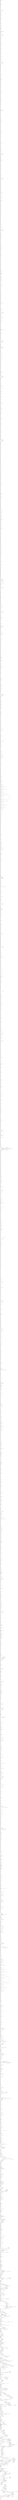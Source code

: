 digraph g { 
	rankdir = LR 
	0 [shape=box, label="0:701"] 
	1 [shape=box, label="1:374"] 
	1 -> 0
	3 [shape=box, label="3:1810"] 
	4 [shape=box, label="4:1373"] 
	5 [shape=box, label="5:411"] 
	5 -> 6
	6 [shape=box, label="6:36"] 
	8 [shape=box, label="8:505"] 
	9 [shape=box, label="9:2710"] 
	10 [shape=box, label="10:838"] 
	11 [shape=box, label="11:2202"] 
	11 -> 10
	13 [shape=box, label="13:141"] 
	13 -> 10
	14 [shape=box, label="14:616"] 
	14 -> 15
	15 [shape=box, label="15:111"] 
	15 -> 16
	15 -> 17
	16 [shape=box, label="16:192"] 
	17 [shape=box, label="17:3"] 
	17 -> 18
	17 -> 21
	18 [shape=box, label="18:78"] 
	18 -> 19
	19 [shape=box, label="19:159"] 
	21 [shape=box, label="21:33"] 
	21 -> 16 [label="s=36"] 
	26 [shape=box, label="26:87"] 
	26 -> 27
	27 [shape=box, label="27:182"] 
	27 -> 28
	27 -> 35
	28 [shape=box, label="28:121"] 
	28 -> 29
	28 -> 34
	29 [shape=box, label="29:137"] 
	29 -> 30
	29 -> 33
	30 [shape=box, label="30:73"] 
	30 -> 31
	30 -> 32
	31 [shape=box, label="31:278"] 
	32 [shape=box, label="32:35"] 
	33 [shape=box, label="33:70"] 
	33 -> 32 [label="s=38"] 
	34 [shape=box, label="34:70"] 
	34 -> 29 [label="s=70"] 
	35 [shape=box, label="35:89"] 
	37 [shape=box, label="37:2177"] 
	38 [shape=box, label="38:1722"] 
	39 [shape=box, label="39:3532"] 
	42 [shape=box, label="42:462"] 
	42 -> 43
	43 [shape=box, label="43:71"] 
	43 -> 46
	43 -> 47
	46 [shape=box, label="46:657"] 
	47 [shape=box, label="47:87"] 
	47 -> 46 [label="s=81"] 
	57 [shape=box, label="57:774"] 
	57 -> 42
	58 [shape=box, label="58:307"] 
	58 -> 57
	59 [shape=box, label="59:70"] 
	59 -> 57
	60 [shape=box, label="60:750"] 
	60 -> 61
	61 [shape=box, label="61:1365"] 
	63 [shape=box, label="63:208"] 
	63 -> 27 [label="s=132"] 
	64 [shape=box, label="64:171"] 
	64 -> 63
	65 [shape=box, label="65:207"] 
	65 -> 64
	66 [shape=box, label="66:78"] 
	66 -> 65
	67 [shape=box, label="67:70"] 
	67 -> 65
	68 [shape=box, label="68:70"] 
	68 -> 64
	69 [shape=box, label="69:70"] 
	69 -> 63
	70 [shape=box, label="70:2030"] 
	71 [shape=box, label="71:2451"] 
	72 [shape=box, label="72:2536"] 
	73 [shape=box, label="73:2081"] 
	74 [shape=box, label="74:346"] 
	74 -> 73
	75 [shape=box, label="75:138"] 
	75 -> 74
	79 [shape=box, label="79:2834"] 
	79 -> 80
	80 [shape=box, label="80:533"] 
	80 -> 82
	82 [shape=box, label="82:3646"] 
	84 [shape=box, label="84:642"] 
	85 [shape=box, label="85:552"] 
	86 [shape=box, label="86:200"] 
	86 -> 85
	87 [shape=box, label="87:141"] 
	87 -> 85
	88 [shape=box, label="88:785"] 
	89 [shape=box, label="89:2225"] 
	90 [shape=box, label="90:4897"] 
	91 [shape=box, label="91:848"] 
	91 -> 92
	91 -> 97
	92 [shape=box, label="92:198"] 
	92 -> 93
	92 -> 96
	93 [shape=box, label="93:90"] 
	93 -> 94
	94 [shape=box, label="94:46"] 
	96 [shape=box, label="96:70"] 
	96 -> 94 [label="s=-20"] 
	97 [shape=box, label="97:81"] 
	97 -> 92 [label="s=81"] 
	98 [shape=box, label="98:84"] 
	98 -> 91
	99 [shape=box, label="99:66"] 
	99 -> 91
	101 [shape=box, label="101:110"] 
	101 -> 102
	102 [shape=box, label="102:57"] 
	102 -> 103
	103 [shape=box, label="103:75"] 
	103 -> 104
	103 -> 106
	104 [shape=box, label="104:504"] 
	104 -> 105
	105 [shape=box, label="105:345"] 
	106 [shape=box, label="106:70"] 
	106 -> 104 [label="s=154"] 
	112 [shape=box, label="112:81"] 
	112 -> 101
	113 [shape=box, label="113:84"] 
	113 -> 112
	114 [shape=box, label="114:81"] 
	114 -> 113
	115 [shape=box, label="115:75"] 
	115 -> 114
	116 [shape=box, label="116:126"] 
	116 -> 115
	117 [shape=box, label="117:756"] 
	117 -> 116
	118 [shape=box, label="118:65"] 
	118 -> 116
	119 [shape=box, label="119:70"] 
	119 -> 115
	120 [shape=box, label="120:70"] 
	120 -> 114
	121 [shape=box, label="121:70"] 
	121 -> 113
	122 [shape=box, label="122:70"] 
	122 -> 112
	123 [shape=box, label="123:70"] 
	123 -> 101
	124 [shape=box, label="124:176"] 
	124 -> 125
	125 [shape=box, label="125:30"] 
	129 [shape=box, label="129:84"] 
	129 -> 124
	130 [shape=box, label="130:129"] 
	130 -> 129
	131 [shape=box, label="131:185"] 
	131 -> 130
	132 [shape=box, label="132:68"] 
	132 -> 130
	133 [shape=box, label="133:70"] 
	133 -> 129
	134 [shape=box, label="134:70"] 
	134 -> 124
	135 [shape=box, label="135:2453"] 
	136 [shape=box, label="136:35"] 
	136 -> 135
	137 [shape=box, label="137:159"] 
	137 -> 135
	138 [shape=box, label="138:501"] 
	138 -> 140
	140 [shape=box, label="140:3286"] 
	142 [shape=box, label="142:268"] 
	142 -> 138
	143 [shape=box, label="143:2891"] 
	143 -> 138
	144 [shape=box, label="144:4806"] 
	145 [shape=box, label="145:3967"] 
	146 [shape=box, label="146:692"] 
	147 [shape=box, label="147:2061"] 
	148 [shape=box, label="148:2280"] 
	148 -> 149
	149 [shape=box, label="149:564"] 
	151 [shape=box, label="151:182"] 
	151 -> 152
	152 [shape=box, label="152:117"] 
	152 -> 153
	153 [shape=box, label="153:288"] 
	156 [shape=box, label="156:922"] 
	156 -> 151
	158 [shape=box, label="158:70"] 
	158 -> 151
	159 [shape=box, label="159:3314"] 
	160 [shape=box, label="160:95"] 
	160 -> 159
	161 [shape=box, label="161:560"] 
	161 -> 159
	162 [shape=box, label="162:189"] 
	162 -> 161
	165 [shape=box, label="165:120"] 
	165 -> 161
	166 [shape=box, label="166:605"] 
	167 [shape=box, label="167:2879"] 
	168 [shape=box, label="168:19"] 
	168 -> 167
	170 [shape=box, label="170:2083"] 
	171 [shape=box, label="171:384"] 
	171 -> 172
	172 [shape=box, label="172:36"] 
	172 -> 173
	173 [shape=box, label="173:358"] 
	176 [shape=box, label="176:1088"] 
	177 [shape=box, label="177:1971"] 
	178 [shape=box, label="178:258"] 
	179 [shape=box, label="179:159"] 
	179 -> 178
	180 [shape=box, label="180:75"] 
	180 -> 179
	181 [shape=box, label="181:123"] 
	181 -> 180
	182 [shape=box, label="182:194"] 
	182 -> 181
	183 [shape=box, label="183:70"] 
	183 -> 181
	184 [shape=box, label="184:70"] 
	184 -> 180
	185 [shape=box, label="185:70"] 
	185 -> 179
	186 [shape=box, label="186:70"] 
	186 -> 178
	188 [shape=box, label="188:2542"] 
	189 [shape=box, label="189:4379"] 
	190 [shape=box, label="190:835"] 
	191 [shape=box, label="191:3047"] 
	193 [shape=box, label="193:79"] 
	193 -> 191
	194 [shape=box, label="194:2352"] 
	195 [shape=box, label="195:7486"] 
	198 [shape=box, label="198:3033"] 
	199 [shape=box, label="199:135"] 
	199 -> 198
	200 [shape=box, label="200:70"] 
	200 -> 198
	201 [shape=box, label="201:2461"] 
	202 [shape=box, label="202:276"] 
	203 [shape=box, label="203:98"] 
	203 -> 202
	204 [shape=box, label="204:149"] 
	204 -> 203
	205 [shape=box, label="205:105"] 
	205 -> 204
	206 [shape=box, label="206:126"] 
	206 -> 205
	207 [shape=box, label="207:382"] 
	207 -> 206
	210 [shape=box, label="210:144"] 
	210 -> 206
	211 [shape=box, label="211:66"] 
	211 -> 205
	212 [shape=box, label="212:60"] 
	212 -> 204
	213 [shape=box, label="213:4"] 
	213 -> 202
	214 [shape=box, label="214:32"] 
	214 -> 213
	215 [shape=box, label="215:70"] 
	215 -> 213
	216 [shape=box, label="216:1575"] 
	218 [shape=box, label="218:2888"] 
	218 -> 219
	219 [shape=box, label="219:379"] 
	219 -> 220
	220 [shape=box, label="220:1327"] 
	222 [shape=box, label="222:1041"] 
	223 [shape=box, label="223:913"] 
	224 [shape=box, label="224:3788"] 
	225 [shape=box, label="225:631"] 
	226 [shape=box, label="226:181"] 
	226 -> 225
	228 [shape=box, label="228:2356"] 
	229 [shape=box, label="229:3761"] 
	230 [shape=box, label="230:76"] 
	230 -> 229
	231 [shape=box, label="231:87"] 
	231 -> 229
	232 [shape=box, label="232:963"] 
	233 [shape=box, label="233:3084"] 
	234 [shape=box, label="234:3577"] 
	235 [shape=box, label="235:299"] 
	235 -> 234
	236 [shape=box, label="236:284"] 
	236 -> 235
	237 [shape=box, label="237:69"] 
	237 -> 235
	238 [shape=box, label="238:969"] 
	239 [shape=box, label="239:1291"] 
	239 -> 240
	240 [shape=box, label="240:102"] 
	240 -> 241
	240 -> 244
	241 [shape=box, label="241:121"] 
	241 -> 242
	241 -> 243
	242 [shape=box, label="242:531"] 
	243 [shape=box, label="243:62"] 
	244 [shape=box, label="244:82"] 
	244 -> 241 [label="s=82"] 
	245 [shape=box, label="245:1376"] 
	245 -> 246
	246 [shape=box, label="246:3285"] 
	248 [shape=box, label="248:6542"] 
	249 [shape=box, label="249:1392"] 
	250 [shape=box, label="250:1453"] 
	250 -> 252
	250 -> 255
	252 [shape=box, label="252:55"] 
	252 -> 250 [label="s=137"] 
	255 [shape=box, label="255:2893"] 
	259 [shape=box, label="259:573"] 
	259 -> 239 [label="s=1933"] 
	260 [shape=box, label="260:57"] 
	260 -> 259
	262 [shape=box, label="262:2217"] 
	263 [shape=box, label="263:1076"] 
	264 [shape=box, label="264:4092"] 
	265 [shape=box, label="265:1207"] 
	266 [shape=box, label="266:973"] 
	266 -> 265
	269 [shape=box, label="269:52"] 
	269 -> 265
	271 [shape=box, label="271:4258"] 
	272 [shape=box, label="272:1220"] 
	272 -> 271
	273 [shape=box, label="273:1576"] 
	274 [shape=box, label="274:3123"] 
	274 -> 275
	275 [shape=box, label="275:78"] 
	275 -> 42 [label="s=490"] 
	277 [shape=box, label="277:617"] 
	277 -> 278
	278 [shape=box, label="278:6"] 
	278 -> 280
	278 -> 283
	280 [shape=box, label="280:591"] 
	280 -> 282
	282 [shape=box, label="282:1762"] 
	283 [shape=box, label="283:594"] 
	283 -> 282 [label="s=-3"] 
	290 [shape=box, label="290:1610"] 
	290 -> 277
	291 [shape=box, label="291:3786"] 
	292 [shape=box, label="292:5050"] 
	293 [shape=box, label="293:16"] 
	293 -> 292
	295 [shape=box, label="295:1463"] 
	296 [shape=box, label="296:1435"] 
	297 [shape=box, label="297:119"] 
	297 -> 298
	298 [shape=box, label="298:120"] 
	298 -> 299
	299 [shape=box, label="299:117"] 
	299 -> 300
	299 -> 301
	300 [shape=box, label="300:1198"] 
	301 [shape=box, label="301:122"] 
	304 [shape=box, label="304:152"] 
	304 -> 297
	305 [shape=box, label="305:72"] 
	305 -> 304
	306 [shape=box, label="306:410"] 
	306 -> 305
	307 [shape=box, label="307:157"] 
	307 -> 306
	308 [shape=box, label="308:83"] 
	308 -> 306
	310 [shape=box, label="310:70"] 
	310 -> 297
	311 [shape=box, label="311:100"] 
	311 -> 61 [label="s=1220"] 
	312 [shape=box, label="312:156"] 
	312 -> 311
	313 [shape=box, label="313:75"] 
	313 -> 312
	314 [shape=box, label="314:99"] 
	314 -> 313
	315 [shape=box, label="315:99"] 
	315 -> 314
	316 [shape=box, label="316:272"] 
	316 -> 315
	317 [shape=box, label="317:68"] 
	317 -> 315
	318 [shape=box, label="318:70"] 
	318 -> 314
	319 [shape=box, label="319:70"] 
	319 -> 313
	320 [shape=box, label="320:70"] 
	320 -> 312
	321 [shape=box, label="321:3"] 
	321 -> 311
	322 [shape=box, label="322:61"] 
	322 -> 321
	323 [shape=box, label="323:6"] 
	323 -> 321
	324 [shape=box, label="324:19"] 
	324 -> 323
	325 [shape=box, label="325:61"] 
	325 -> 323
	327 [shape=box, label="327:3856"] 
	331 [shape=box, label="331:72"] 
	331 -> 327
	332 [shape=box, label="332:132"] 
	332 -> 331
	333 [shape=box, label="333:138"] 
	333 -> 332
	334 [shape=box, label="334:90"] 
	334 -> 333
	335 [shape=box, label="335:114"] 
	335 -> 334
	336 [shape=box, label="336:126"] 
	336 -> 335
	337 [shape=box, label="337:962"] 
	337 -> 336
	338 [shape=box, label="338:70"] 
	338 -> 336
	339 [shape=box, label="339:70"] 
	339 -> 335
	340 [shape=box, label="340:67"] 
	340 -> 334
	341 [shape=box, label="341:70"] 
	341 -> 333
	342 [shape=box, label="342:70"] 
	342 -> 332
	343 [shape=box, label="343:70"] 
	343 -> 331
	344 [shape=box, label="344:70"] 
	344 -> 327
	345 [shape=box, label="345:80"] 
	345 -> 135 [label="s=3513"] 
	346 [shape=box, label="346:231"] 
	346 -> 347
	347 [shape=box, label="347:9"] 
	347 -> 348
	347 -> 354
	348 [shape=box, label="348:75"] 
	348 -> 349
	348 -> 352
	349 [shape=box, label="349:297"] 
	349 -> 350
	349 -> 351
	350 [shape=box, label="350:296"] 
	351 [shape=box, label="351:59"] 
	352 [shape=box, label="352:70"] 
	352 -> 349 [label="s=70"] 
	354 [shape=box, label="354:33"] 
	354 -> 355
	354 -> 356
	355 [shape=box, label="355:26"] 
	355 -> 352 [label="s=-16"] 
	356 [shape=box, label="356:42"] 
	356 -> 349 [label="s=1"] 
	359 [shape=box, label="359:2734"] 
	360 [shape=box, label="360:2993"] 
	361 [shape=box, label="361:10"] 
	361 -> 360
	363 [shape=box, label="363:2702"] 
	364 [shape=box, label="364:385"] 
	364 -> 363
	365 [shape=box, label="365:30"] 
	365 -> 363
	367 [shape=box, label="367:1608"] 
	375 [shape=box, label="375:2624"] 
	375 -> 376
	376 [shape=box, label="376:2189"] 
	379 [shape=box, label="379:1517"] 
	380 [shape=box, label="380:671"] 
	381 [shape=box, label="381:452"] 
	381 -> 380
	382 [shape=box, label="382:91"] 
	382 -> 380
	383 [shape=box, label="383:126"] 
	384 [shape=box, label="384:129"] 
	384 -> 383
	385 [shape=box, label="385:102"] 
	385 -> 384
	386 [shape=box, label="386:75"] 
	386 -> 385
	387 [shape=box, label="387:108"] 
	387 -> 386
	388 [shape=box, label="388:99"] 
	388 -> 387
	389 [shape=box, label="389:105"] 
	389 -> 388
	390 [shape=box, label="390:88"] 
	390 -> 389
	391 [shape=box, label="391:518"] 
	391 -> 390
	392 [shape=box, label="392:97"] 
	392 -> 390
	393 [shape=box, label="393:70"] 
	393 -> 389
	394 [shape=box, label="394:70"] 
	394 -> 388
	395 [shape=box, label="395:70"] 
	395 -> 387
	396 [shape=box, label="396:70"] 
	396 -> 386
	397 [shape=box, label="397:70"] 
	397 -> 385
	398 [shape=box, label="398:6"] 
	398 -> 384
	399 [shape=box, label="399:70"] 
	399 -> 398
	400 [shape=box, label="400:70"] 
	400 -> 398
	401 [shape=box, label="401:21"] 
	401 -> 383
	402 [shape=box, label="402:70"] 
	402 -> 401
	403 [shape=box, label="403:70"] 
	403 -> 401
	404 [shape=box, label="404:1230"] 
	405 [shape=box, label="405:2098"] 
	406 [shape=box, label="406:144"] 
	406 -> 405
	407 [shape=box, label="407:75"] 
	407 -> 405
	408 [shape=box, label="408:120"] 
	409 [shape=box, label="409:126"] 
	409 -> 408
	410 [shape=box, label="410:123"] 
	410 -> 409
	411 [shape=box, label="411:67"] 
	411 -> 409
	412 [shape=box, label="412:3"] 
	412 -> 408
	413 [shape=box, label="413:59"] 
	413 -> 412
	414 [shape=box, label="414:59"] 
	414 -> 412
	415 [shape=box, label="415:8219"] 
	417 [shape=box, label="417:164"] 
	417 -> 415
	419 [shape=box, label="419:1663"] 
	420 [shape=box, label="420:1195"] 
	420 -> 419
	421 [shape=box, label="421:70"] 
	421 -> 419
	422 [shape=box, label="422:1922"] 
	424 [shape=box, label="424:4575"] 
	426 [shape=box, label="426:119"] 
	426 -> 424
	427 [shape=box, label="427:1291"] 
	427 -> 428
	428 [shape=box, label="428:2956"] 
	429 [shape=box, label="429:1903"] 
	430 [shape=box, label="430:191"] 
	430 -> 431
	431 [shape=box, label="431:147"] 
	431 -> 432
	431 -> 433
	432 [shape=box, label="432:96"] 
	433 [shape=box, label="433:153"] 
	435 [shape=box, label="435:78"] 
	435 -> 430
	436 [shape=box, label="436:254"] 
	436 -> 435
	437 [shape=box, label="437:323"] 
	437 -> 436
	440 [shape=box, label="440:70"] 
	440 -> 435
	441 [shape=box, label="441:70"] 
	441 -> 430
	442 [shape=box, label="442:1809"] 
	443 [shape=box, label="443:3017"] 
	444 [shape=box, label="444:21"] 
	444 -> 443
	447 [shape=box, label="447:8877"] 
	448 [shape=box, label="448:2792"] 
	448 -> 151 [label="s=229"] 
	449 [shape=box, label="449:629"] 
	450 [shape=box, label="450:120"] 
	450 -> 449
	451 [shape=box, label="451:66"] 
	451 -> 449
	453 [shape=box, label="453:1532"] 
	453 -> 448 [label="s=3661"] 
	456 [shape=box, label="456:4296"] 
	458 [shape=box, label="458:187"] 
	458 -> 460
	460 [shape=box, label="460:56"] 
	460 -> 461
	460 -> 472
	461 [shape=box, label="461:36"] 
	461 -> 463
	461 -> 471
	461 -> 470
	463 [shape=box, label="463:63"] 
	463 -> 464
	464 [shape=box, label="464:75"] 
	464 -> 465
	464 -> 466
	465 [shape=box, label="465:58"] 
	466 [shape=box, label="466:845"] 
	470 [shape=box, label="470:64"] 
	470 -> 464 [label="s=1"] 
	471 [shape=box, label="471:3"] 
	471 -> 465 [label="s=52"] 
	472 [shape=box, label="472:37"] 
	472 -> 465 [label="s=50"] 
	477 [shape=box, label="477:1016"] 
	478 [shape=box, label="478:189"] 
	478 -> 477
	479 [shape=box, label="479:58"] 
	479 -> 477
	480 [shape=box, label="480:2137"] 
	483 [shape=box, label="483:1728"] 
	483 -> 484
	484 [shape=box, label="484:937"] 
	485 [shape=box, label="485:3279"] 
	486 [shape=box, label="486:1030"] 
	487 [shape=box, label="487:2259"] 
	488 [shape=box, label="488:74"] 
	488 -> 489
	489 [shape=box, label="489:24"] 
	489 -> 491
	489 -> 511
	491 [shape=box, label="491:63"] 
	491 -> 492
	492 [shape=box, label="492:75"] 
	492 -> 493
	492 -> 494
	493 [shape=box, label="493:830"] 
	494 [shape=box, label="494:70"] 
	494 -> 493 [label="s=806"] 
	511 [shape=box, label="511:9"] 
	511 -> 498 [label="s=3"] 
	515 [shape=box, label="515:84"] 
	515 -> 488
	516 [shape=box, label="516:923"] 
	516 -> 515
	518 [shape=box, label="518:66"] 
	518 -> 515
	519 [shape=box, label="519:70"] 
	519 -> 488
	521 [shape=box, label="521:3715"] 
	522 [shape=box, label="522:1932"] 
	523 [shape=box, label="523:2086"] 
	523 -> 524
	524 [shape=box, label="524:569"] 
	525 [shape=box, label="525:2121"] 
	526 [shape=box, label="526:1867"] 
	527 [shape=box, label="527:5250"] 
	528 [shape=box, label="528:220"] 
	528 -> 529
	529 [shape=box, label="529:743"] 
	529 -> 143 [label="s=37"] 
	531 [shape=box, label="531:224"] 
	531 -> 528
	532 [shape=box, label="532:70"] 
	532 -> 528
	533 [shape=box, label="533:1650"] 
	534 [shape=box, label="534:2376"] 
	535 [shape=box, label="535:230"] 
	535 -> 539
	535 -> 544
	539 [shape=box, label="539:141"] 
	539 -> 540
	539 -> 541
	540 [shape=box, label="540:139"] 
	540 -> 304 [label="s=82"] 
	541 [shape=box, label="541:93"] 
	541 -> 540 [label="s=93"] 
	544 [shape=box, label="544:15"] 
	544 -> 539 [label="s=6"] 
	560 [shape=box, label="560:484"] 
	560 -> 535
	561 [shape=box, label="561:70"] 
	561 -> 560
	562 [shape=box, label="562:70"] 
	562 -> 560
	563 [shape=box, label="563:70"] 
	563 -> 535
	564 [shape=box, label="564:1368"] 
	565 [shape=box, label="565:443"] 
	566 [shape=box, label="566:111"] 
	566 -> 565
	567 [shape=box, label="567:213"] 
	567 -> 566
	568 [shape=box, label="568:421"] 
	568 -> 567
	569 [shape=box, label="569:70"] 
	569 -> 567
	570 [shape=box, label="570:1959"] 
	571 [shape=box, label="571:1793"] 
	573 [shape=box, label="573:362"] 
	574 [shape=box, label="574:114"] 
	574 -> 573
	575 [shape=box, label="575:81"] 
	575 -> 574
	576 [shape=box, label="576:75"] 
	576 -> 575
	577 [shape=box, label="577:75"] 
	577 -> 576
	578 [shape=box, label="578:90"] 
	578 -> 577
	579 [shape=box, label="579:78"] 
	579 -> 578
	580 [shape=box, label="580:85"] 
	580 -> 579
	581 [shape=box, label="581:71"] 
	581 -> 580
	582 [shape=box, label="582:148"] 
	582 -> 581
	583 [shape=box, label="583:66"] 
	583 -> 581
	584 [shape=box, label="584:71"] 
	584 -> 580
	585 [shape=box, label="585:66"] 
	585 -> 584
	586 [shape=box, label="586:66"] 
	586 -> 584
	587 [shape=box, label="587:70"] 
	587 -> 579
	588 [shape=box, label="588:70"] 
	588 -> 578
	589 [shape=box, label="589:70"] 
	589 -> 577
	590 [shape=box, label="590:70"] 
	590 -> 576
	591 [shape=box, label="591:70"] 
	591 -> 575
	592 [shape=box, label="592:70"] 
	592 -> 574
	593 [shape=box, label="593:70"] 
	593 -> 573
	594 [shape=box, label="594:2520"] 
	595 [shape=box, label="595:209"] 
	595 -> 42 [label="s=716"] 
	596 [shape=box, label="596:527"] 
	596 -> 597
	597 [shape=box, label="597:51"] 
	599 [shape=box, label="599:99"] 
	599 -> 596
	600 [shape=box, label="600:558"] 
	600 -> 599
	601 [shape=box, label="601:516"] 
	601 -> 600
	602 [shape=box, label="602:588"] 
	602 -> 601
	603 [shape=box, label="603:214"] 
	603 -> 602
	604 [shape=box, label="604:246"] 
	604 -> 603
	605 [shape=box, label="605:42"] 
	605 -> 603
	606 [shape=box, label="606:70"] 
	606 -> 602
	607 [shape=box, label="607:70"] 
	607 -> 601
	608 [shape=box, label="608:70"] 
	608 -> 600
	609 [shape=box, label="609:66"] 
	609 -> 599
	610 [shape=box, label="610:70"] 
	610 -> 596
	611 [shape=box, label="611:3958"] 
	612 [shape=box, label="612:2494"] 
	613 [shape=box, label="613:179"] 
	615 [shape=box, label="615:7"] 
	615 -> 613
	616 [shape=box, label="616:42"] 
	616 -> 615
	617 [shape=box, label="617:6"] 
	617 -> 616
	618 [shape=box, label="618:36"] 
	618 -> 617
	619 [shape=box, label="619:73"] 
	619 -> 618
	620 [shape=box, label="620:80"] 
	620 -> 619
	621 [shape=box, label="621:232"] 
	621 -> 620
	622 [shape=box, label="622:466"] 
	622 -> 621
	625 [shape=box, label="625:65"] 
	625 -> 620
	626 [shape=box, label="626:70"] 
	626 -> 619
	627 [shape=box, label="627:70"] 
	627 -> 618
	628 [shape=box, label="628:70"] 
	628 -> 617
	629 [shape=box, label="629:70"] 
	629 -> 616
	630 [shape=box, label="630:70"] 
	630 -> 615
	631 [shape=box, label="631:70"] 
	631 -> 613
	633 [shape=box, label="633:1285"] 
	634 [shape=box, label="634:268"] 
	634 -> 633
	636 [shape=box, label="636:69"] 
	636 -> 633
	637 [shape=box, label="637:137"] 
	637 -> 638
	638 [shape=box, label="638:59"] 
	640 [shape=box, label="640:303"] 
	640 -> 637
	641 [shape=box, label="641:102"] 
	641 -> 640
	642 [shape=box, label="642:666"] 
	642 -> 641
	644 [shape=box, label="644:71"] 
	644 -> 640
	645 [shape=box, label="645:3"] 
	645 -> 637
	646 [shape=box, label="646:63"] 
	646 -> 645
	647 [shape=box, label="647:66"] 
	647 -> 645
	648 [shape=box, label="648:450"] 
	649 [shape=box, label="649:14"] 
	649 -> 648
	651 [shape=box, label="651:1424"] 
	652 [shape=box, label="652:1283"] 
	653 [shape=box, label="653:1524"] 
	654 [shape=box, label="654:3102"] 
	655 [shape=box, label="655:935"] 
	655 -> 166 [label="s=723"] 
	656 [shape=box, label="656:78"] 
	656 -> 65 [label="s=48"] 
	657 [shape=box, label="657:400"] 
	657 -> 65 [label="s=90"] 
	658 [shape=box, label="658:823"] 
	658 -> 657
	659 [shape=box, label="659:312"] 
	659 -> 275 [label="s=-16"] 
	660 [shape=box, label="660:1520"] 
	660 -> 661
	661 [shape=box, label="661:70"] 
	663 [shape=box, label="663:12"] 
	663 -> 660
	665 [shape=box, label="665:2182"] 
	665 -> 666
	665 -> 667
	666 [shape=box, label="666:70"] 
	667 [shape=box, label="667:70"] 
	667 -> 666 [label="s=-2"] 
	668 [shape=box, label="668:779"] 
	668 -> 665
	669 [shape=box, label="669:728"] 
	670 [shape=box, label="670:219"] 
	670 -> 669
	671 [shape=box, label="671:2060"] 
	672 [shape=box, label="672:1289"] 
	673 [shape=box, label="673:1569"] 
	674 [shape=box, label="674:4720"] 
	675 [shape=box, label="675:1118"] 
	677 [shape=box, label="677:2797"] 
	679 [shape=box, label="679:83"] 
	680 [shape=box, label="680:2368"] 
	681 [shape=box, label="681:2554"] 
	681 -> 682
	682 [shape=box, label="682:4669"] 
	683 [shape=box, label="683:1540"] 
	684 [shape=box, label="684:1534"] 
	684 -> 683
	686 [shape=box, label="686:941"] 
	690 [shape=box, label="690:91"] 
	690 -> 124 [label="s=209"] 
	691 [shape=box, label="691:2588"] 
	692 [shape=box, label="692:249"] 
	692 -> 693
	693 [shape=box, label="693:79"] 
	693 -> 694
	694 [shape=box, label="694:115"] 
	697 [shape=box, label="697:3840"] 
	699 [shape=box, label="699:3389"] 
	700 [shape=box, label="700:4072"] 
	701 [shape=box, label="701:963"] 
	702 [shape=box, label="702:3092"] 
	702 -> 701
	704 [shape=box, label="704:2510"] 
	705 [shape=box, label="705:787"] 
	705 -> 704
	706 [shape=box, label="706:39"] 
	706 -> 704
	707 [shape=box, label="707:2217"] 
	708 [shape=box, label="708:106"] 
	708 -> 709
	709 [shape=box, label="709:162"] 
	709 -> 710
	710 [shape=box, label="710:129"] 
	710 -> 711
	711 [shape=box, label="711:662"] 
	720 [shape=box, label="720:76"] 
	720 -> 63 [label="s=39"] 
	722 [shape=box, label="722:70"] 
	722 -> 721
	723 [shape=box, label="723:70"] 
	723 -> 721
	725 [shape=box, label="725:2080"] 
	726 [shape=box, label="726:960"] 
	726 -> 725
	727 [shape=box, label="727:31"] 
	727 -> 725
	728 [shape=box, label="728:2131"] 
	729 [shape=box, label="729:104"] 
	729 -> 728
	731 [shape=box, label="731:2703"] 
	731 -> 732
	732 [shape=box, label="732:768"] 
	732 -> 448 [label="s=3461"] 
	733 [shape=box, label="733:1297"] 
	733 -> 731
	734 [shape=box, label="734:1427"] 
	735 [shape=box, label="735:2267"] 
	736 [shape=box, label="736:314"] 
	736 -> 735
	738 [shape=box, label="738:4742"] 
	739 [shape=box, label="739:2027"] 
	741 [shape=box, label="741:983"] 
	742 [shape=box, label="742:2736"] 
	744 [shape=box, label="744:168"] 
	745 [shape=box, label="745:156"] 
	745 -> 744
	746 [shape=box, label="746:93"] 
	746 -> 745
	747 [shape=box, label="747:193"] 
	747 -> 746
	748 [shape=box, label="748:70"] 
	748 -> 746
	749 [shape=box, label="749:70"] 
	749 -> 745
	750 [shape=box, label="750:9"] 
	750 -> 744
	751 [shape=box, label="751:70"] 
	751 -> 750
	752 [shape=box, label="752:70"] 
	752 -> 750
	753 [shape=box, label="753:2750"] 
	754 [shape=box, label="754:4654"] 
	755 [shape=box, label="755:1824"] 
	757 [shape=box, label="757:1688"] 
	759 [shape=box, label="759:116"] 
	760 [shape=box, label="760:12"] 
	760 -> 759
	761 [shape=box, label="761:24"] 
	761 -> 760
	762 [shape=box, label="762:126"] 
	762 -> 761
	763 [shape=box, label="763:75"] 
	763 -> 762
	764 [shape=box, label="764:75"] 
	764 -> 763
	765 [shape=box, label="765:729"] 
	765 -> 764
	766 [shape=box, label="766:187"] 
	766 -> 764
	767 [shape=box, label="767:70"] 
	767 -> 763
	768 [shape=box, label="768:70"] 
	768 -> 762
	769 [shape=box, label="769:70"] 
	769 -> 761
	770 [shape=box, label="770:70"] 
	770 -> 760
	771 [shape=box, label="771:70"] 
	771 -> 759
	772 [shape=box, label="772:4508"] 
	773 [shape=box, label="773:90"] 
	773 -> 312 [label="s=60"] 
	774 [shape=box, label="774:1100"] 
	775 [shape=box, label="775:1770"] 
	776 [shape=box, label="776:3033"] 
	777 [shape=box, label="777:95"] 
	777 -> 66 [label="s=35"] 
	778 [shape=box, label="778:864"] 
	778 -> 777
	779 [shape=box, label="779:70"] 
	779 -> 777
	781 [shape=box, label="781:80"] 
	781 -> 782
	782 [shape=box, label="782:9"] 
	782 -> 785
	785 [shape=box, label="785:54"] 
	785 -> 786
	786 [shape=box, label="786:72"] 
	786 -> 787
	786 -> 788
	787 [shape=box, label="787:69"] 
	788 [shape=box, label="788:47"] 
	795 [shape=box, label="795:78"] 
	795 -> 781
	796 [shape=box, label="796:72"] 
	796 -> 795
	797 [shape=box, label="797:72"] 
	797 -> 796
	798 [shape=box, label="798:136"] 
	798 -> 797
	799 [shape=box, label="799:139"] 
	799 -> 797
	800 [shape=box, label="800:133"] 
	800 -> 796
	801 [shape=box, label="801:70"] 
	801 -> 795
	802 [shape=box, label="802:70"] 
	802 -> 781
	803 [shape=box, label="803:2593"] 
	804 [shape=box, label="804:253"] 
	804 -> 803
	806 [shape=box, label="806:2841"] 
	807 [shape=box, label="807:1893"] 
	807 -> 806
	808 [shape=box, label="808:89"] 
	808 -> 806
	809 [shape=box, label="809:1924"] 
	810 [shape=box, label="810:2699"] 
	811 [shape=box, label="811:1124"] 
	812 [shape=box, label="812:76"] 
	812 -> 447 [label="s=1102"] 
	814 [shape=box, label="814:1846"] 
	816 [shape=box, label="816:331"] 
	816 -> 814
	817 [shape=box, label="817:77"] 
	817 -> 441 [label="s=36"] 
	818 [shape=box, label="818:2076"] 
	818 -> 819
	819 [shape=box, label="819:810"] 
	831 [shape=box, label="831:274"] 
	831 -> 818
	832 [shape=box, label="832:321"] 
	832 -> 818
	834 [shape=box, label="834:225"] 
	835 [shape=box, label="835:940"] 
	836 [shape=box, label="836:2378"] 
	838 [shape=box, label="838:2166"] 
	840 [shape=box, label="840:98"] 
	840 -> 838
	841 [shape=box, label="841:723"] 
	841 -> 840
	843 [shape=box, label="843:315"] 
	843 -> 841
	844 [shape=box, label="844:551"] 
	844 -> 843
	845 [shape=box, label="845:84"] 
	845 -> 843
	846 [shape=box, label="846:1553"] 
	847 [shape=box, label="847:1214"] 
	847 -> 424 [label="s=2489"] 
	848 [shape=box, label="848:2876"] 
	849 [shape=box, label="849:176"] 
	849 -> 850
	850 [shape=box, label="850:252"] 
	852 [shape=box, label="852:81"] 
	852 -> 849
	853 [shape=box, label="853:141"] 
	853 -> 852
	854 [shape=box, label="854:84"] 
	854 -> 853
	855 [shape=box, label="855:765"] 
	855 -> 854
	856 [shape=box, label="856:70"] 
	856 -> 854
	857 [shape=box, label="857:70"] 
	857 -> 853
	858 [shape=box, label="858:70"] 
	858 -> 852
	859 [shape=box, label="859:70"] 
	859 -> 849
	860 [shape=box, label="860:1043"] 
	864 [shape=box, label="864:2371"] 
	868 [shape=box, label="868:1779"] 
	869 [shape=box, label="869:1000"] 
	870 [shape=box, label="870:240"] 
	870 -> 869
	871 [shape=box, label="871:69"] 
	871 -> 869
	872 [shape=box, label="872:89"] 
	872 -> 873
	872 -> 874
	873 [shape=box, label="873:40"] 
	874 [shape=box, label="874:3"] 
	874 -> 875
	875 [shape=box, label="875:3"] 
	875 -> 873 [label="s=6"] 
	877 [shape=box, label="877:99"] 
	877 -> 872
	878 [shape=box, label="878:126"] 
	878 -> 877
	879 [shape=box, label="879:75"] 
	879 -> 878
	880 [shape=box, label="880:139"] 
	880 -> 879
	881 [shape=box, label="881:186"] 
	881 -> 880
	882 [shape=box, label="882:70"] 
	882 -> 880
	883 [shape=box, label="883:70"] 
	883 -> 879
	884 [shape=box, label="884:70"] 
	884 -> 878
	885 [shape=box, label="885:70"] 
	885 -> 877
	886 [shape=box, label="886:70"] 
	886 -> 872
	887 [shape=box, label="887:3707"] 
	888 [shape=box, label="888:6"] 
	888 -> 887
	890 [shape=box, label="890:1829"] 
	891 [shape=box, label="891:1877"] 
	892 [shape=box, label="892:246"] 
	892 -> 891
	893 [shape=box, label="893:107"] 
	893 -> 892
	894 [shape=box, label="894:219"] 
	894 -> 893
	895 [shape=box, label="895:46"] 
	895 -> 893
	896 [shape=box, label="896:70"] 
	896 -> 892
	898 [shape=box, label="898:702"] 
	899 [shape=box, label="899:92"] 
	899 -> 898
	900 [shape=box, label="900:248"] 
	900 -> 899
	903 [shape=box, label="903:93"] 
	903 -> 899
	905 [shape=box, label="905:2229"] 
	906 [shape=box, label="906:5573"] 
	907 [shape=box, label="907:75"] 
	907 -> 906
	908 [shape=box, label="908:1766"] 
	908 -> 907
	910 [shape=box, label="910:26"] 
	910 -> 907
	911 [shape=box, label="911:81"] 
	911 -> 910
	912 [shape=box, label="912:473"] 
	913 [shape=box, label="913:18"] 
	913 -> 912
	915 [shape=box, label="915:83"] 
	915 -> 773 [label="s=61"] 
	916 [shape=box, label="916:66"] 
	916 -> 915
	917 [shape=box, label="917:27"] 
	917 -> 915
	918 [shape=box, label="918:4"] 
	918 -> 917
	919 [shape=box, label="919:39"] 
	919 -> 917
	920 [shape=box, label="920:5076"] 
	921 [shape=box, label="921:1955"] 
	922 [shape=box, label="922:996"] 
	922 -> 923
	923 [shape=box, label="923:1577"] 
	924 [shape=box, label="924:2291"] 
	925 [shape=box, label="925:1988"] 
	927 [shape=box, label="927:1810"] 
	929 [shape=box, label="929:152"] 
	929 -> 930
	929 -> 941
	930 [shape=box, label="930:12"] 
	930 -> 931
	931 [shape=box, label="931:9"] 
	931 -> 932
	932 [shape=box, label="932:15"] 
	932 -> 934
	934 [shape=box, label="934:414"] 
	934 -> 166 [label="s=673"] 
	941 [shape=box, label="941:3"] 
	941 -> 932 [label="s=-18"] 
	942 [shape=box, label="942:269"] 
	942 -> 929
	943 [shape=box, label="943:528"] 
	943 -> 942
	944 [shape=box, label="944:78"] 
	944 -> 929
	945 [shape=box, label="945:1270"] 
	946 [shape=box, label="946:2523"] 
	947 [shape=box, label="947:885"] 
	947 -> 949
	949 [shape=box, label="949:631"] 
	950 [shape=box, label="950:1262"] 
	951 [shape=box, label="951:152"] 
	951 -> 171 [label="s=596"] 
	952 [shape=box, label="952:398"] 
	952 -> 953
	953 [shape=box, label="953:11"] 
	954 [shape=box, label="954:417"] 
	954 -> 952
	956 [shape=box, label="956:1795"] 
	957 [shape=box, label="957:1204"] 
	957 -> 956
	958 [shape=box, label="958:275"] 
	958 -> 957
	960 [shape=box, label="960:70"] 
	960 -> 956
	962 [shape=box, label="962:3261"] 
	962 -> 810 [label="s=53"] 
	963 [shape=box, label="963:2443"] 
	964 [shape=box, label="964:2067"] 
	965 [shape=box, label="965:1940"] 
	966 [shape=box, label="966:2786"] 
	967 [shape=box, label="967:1867"] 
	968 [shape=box, label="968:175"] 
	968 -> 967
	969 [shape=box, label="969:81"] 
	969 -> 967
	970 [shape=box, label="970:1736"] 
	971 [shape=box, label="971:569"] 
	971 -> 972
	972 [shape=box, label="972:568"] 
	973 [shape=box, label="973:87"] 
	973 -> 386 [label="s=29"] 
	974 [shape=box, label="974:457"] 
	974 -> 46 [label="s=555"] 
	975 [shape=box, label="975:146"] 
	975 -> 976
	976 [shape=box, label="976:48"] 
	976 -> 977
	977 [shape=box, label="977:3174"] 
	980 [shape=box, label="980:78"] 
	980 -> 975
	981 [shape=box, label="981:604"] 
	981 -> 980
	982 [shape=box, label="982:71"] 
	982 -> 981
	983 [shape=box, label="983:222"] 
	983 -> 981
	984 [shape=box, label="984:65"] 
	984 -> 980
	985 [shape=box, label="985:70"] 
	985 -> 975
	986 [shape=box, label="986:3013"] 
	987 [shape=box, label="987:416"] 
	987 -> 986
	988 [shape=box, label="988:69"] 
	988 -> 986
	989 [shape=box, label="989:1614"] 
	990 [shape=box, label="990:1906"] 
	996 [shape=box, label="996:966"] 
	1004 [shape=box, label="1004:1346"] 
	1004 -> 1005
	1005 [shape=box, label="1005:12"] 
	1008 [shape=box, label="1008:137"] 
	1008 -> 1009
	1009 [shape=box, label="1009:123"] 
	1009 -> 1010
	1010 [shape=box, label="1010:91"] 
	1014 [shape=box, label="1014:129"] 
	1014 -> 1008
	1015 [shape=box, label="1015:84"] 
	1015 -> 1014
	1016 [shape=box, label="1016:107"] 
	1016 -> 1015
	1017 [shape=box, label="1017:265"] 
	1017 -> 1016
	1018 [shape=box, label="1018:237"] 
	1018 -> 1016
	1019 [shape=box, label="1019:70"] 
	1019 -> 1015
	1020 [shape=box, label="1020:70"] 
	1020 -> 1014
	1021 [shape=box, label="1021:70"] 
	1021 -> 1008
	1022 [shape=box, label="1022:1068"] 
	1022 -> 571 [label="s=1165"] 
	1024 [shape=box, label="1024:75"] 
	1024 -> 1022
	1025 [shape=box, label="1025:152"] 
	1025 -> 345 [label="s=66"] 
	1026 [shape=box, label="1026:945"] 
	1027 [shape=box, label="1027:797"] 
	1028 [shape=box, label="1028:2773"] 
	1029 [shape=box, label="1029:83"] 
	1029 -> 528 [label="s=121"] 
	1030 [shape=box, label="1030:2225"] 
	1031 [shape=box, label="1031:3404"] 
	1035 [shape=box, label="1035:2547"] 
	1036 [shape=box, label="1036:1472"] 
	1037 [shape=box, label="1037:70"] 
	1037 -> 1036
	1038 [shape=box, label="1038:69"] 
	1038 -> 1036
	1039 [shape=box, label="1039:83"] 
	1039 -> 1040
	1040 [shape=box, label="1040:111"] 
	1040 -> 1041
	1040 -> 1046
	1041 [shape=box, label="1041:90"] 
	1041 -> 1042
	1041 -> 1045
	1042 [shape=box, label="1042:72"] 
	1042 -> 1043
	1043 [shape=box, label="1043:1658"] 
	1045 [shape=box, label="1045:70"] 
	1045 -> 1043 [label="s=82"] 
	1046 [shape=box, label="1046:70"] 
	1046 -> 1041 [label="s=70"] 
	1048 [shape=box, label="1048:621"] 
	1048 -> 1039
	1051 [shape=box, label="1051:70"] 
	1051 -> 1039
	1052 [shape=box, label="1052:1972"] 
	1053 [shape=box, label="1053:1212"] 
	1053 -> 1052
	1055 [shape=box, label="1055:508"] 
	1055 -> 515 [label="s=29"] 
	1057 [shape=box, label="1057:70"] 
	1057 -> 1056
	1058 [shape=box, label="1058:70"] 
	1058 -> 1056
	1059 [shape=box, label="1059:1075"] 
	1061 [shape=box, label="1061:80"] 
	1061 -> 331 [label="s=32"] 
	1063 [shape=box, label="1063:18"] 
	1063 -> 1061
	1065 [shape=box, label="1065:2295"] 
	1066 [shape=box, label="1066:2373"] 
	1070 [shape=box, label="1070:210"] 
	1070 -> 104 [label="s=466"] 
	1072 [shape=box, label="1072:132"] 
	1072 -> 1070
	1073 [shape=box, label="1073:80"] 
	1073 -> 1072
	1074 [shape=box, label="1074:161"] 
	1074 -> 1073
	1075 [shape=box, label="1075:591"] 
	1075 -> 1073
	1076 [shape=box, label="1076:70"] 
	1076 -> 1072
	1077 [shape=box, label="1077:151"] 
	1077 -> 1070
	1078 [shape=box, label="1078:295"] 
	1079 [shape=box, label="1079:177"] 
	1079 -> 1078
	1081 [shape=box, label="1081:1698"] 
	1082 [shape=box, label="1082:124"] 
	1082 -> 1081
	1083 [shape=box, label="1083:122"] 
	1083 -> 1081
	1084 [shape=box, label="1084:1256"] 
	1088 [shape=box, label="1088:3774"] 
	1090 [shape=box, label="1090:617"] 
	1090 -> 1092
	1090 -> 1094
	1090 -> 1093
	1092 [shape=box, label="1092:1262"] 
	1093 [shape=box, label="1093:72"] 
	1093 -> 1092 [label="s=70"] 
	1094 [shape=box, label="1094:102"] 
	1094 -> 1092 [label="s=80"] 
	1095 [shape=box, label="1095:3967"] 
	1096 [shape=box, label="1096:1031"] 
	1100 [shape=box, label="1100:1864"] 
	1105 [shape=box, label="1105:1307"] 
	1105 -> 1106
	1106 [shape=box, label="1106:222"] 
	1106 -> 1107
	1107 [shape=box, label="1107:956"] 
	1107 -> 1108
	1107 -> 1112
	1108 [shape=box, label="1108:166"] 
	1108 -> 1109
	1108 -> 1110
	1109 [shape=box, label="1109:2092"] 
	1110 [shape=box, label="1110:321"] 
	1110 -> 1111
	1111 [shape=box, label="1111:360"] 
	1112 [shape=box, label="1112:67"] 
	1112 -> 1108 [label="s=67"] 
	1120 [shape=box, label="1120:188"] 
	1120 -> 1121
	1120 -> 1122
	1121 [shape=box, label="1121:70"] 
	1121 -> 17 [label="s=-11"] 
	1122 [shape=box, label="1122:70"] 
	1122 -> 15 [label="s=100"] 
	1123 [shape=box, label="1123:72"] 
	1123 -> 1120
	1124 [shape=box, label="1124:89"] 
	1124 -> 1123
	1125 [shape=box, label="1125:112"] 
	1125 -> 1124
	1126 [shape=box, label="1126:283"] 
	1126 -> 1124
	1129 [shape=box, label="1129:53"] 
	1129 -> 1123
	1130 [shape=box, label="1130:70"] 
	1130 -> 1120
	1131 [shape=box, label="1131:2373"] 
	1132 [shape=box, label="1132:1723"] 
	1133 [shape=box, label="1133:79"] 
	1133 -> 324 [label="s=44"] 
	1134 [shape=box, label="1134:2715"] 
	1135 [shape=box, label="1135:352"] 
	1135 -> 1134
	1137 [shape=box, label="1137:2155"] 
	1138 [shape=box, label="1138:2548"] 
	1139 [shape=box, label="1139:6910"] 
	1141 [shape=box, label="1141:2104"] 
	1142 [shape=box, label="1142:132"] 
	1142 -> 881 [label="s=55"] 
	1145 [shape=box, label="1145:2466"] 
	1147 [shape=box, label="1147:3564"] 
	1148 [shape=box, label="1148:276"] 
	1148 -> 1147
	1149 [shape=box, label="1149:65"] 
	1149 -> 1147
	1150 [shape=box, label="1150:147"] 
	1151 [shape=box, label="1151:2668"] 
	1151 -> 1150
	1152 [shape=box, label="1152:47"] 
	1152 -> 1151
	1153 [shape=box, label="1153:47"] 
	1153 -> 1151
	1154 [shape=box, label="1154:46"] 
	1154 -> 1150
	1157 [shape=box, label="1157:1233"] 
	1158 [shape=box, label="1158:2829"] 
	1159 [shape=box, label="1159:1007"] 
	1160 [shape=box, label="1160:1435"] 
	1161 [shape=box, label="1161:122"] 
	1161 -> 1160
	1162 [shape=box, label="1162:137"] 
	1162 -> 1160
	1164 [shape=box, label="1164:1847"] 
	1166 [shape=box, label="1166:2996"] 
	1167 [shape=box, label="1167:410"] 
	1167 -> 1166
	1169 [shape=box, label="1169:4863"] 
	1170 [shape=box, label="1170:1767"] 
	1171 [shape=box, label="1171:1910"] 
	1172 [shape=box, label="1172:475"] 
	1172 -> 43 [label="s=22"] 
	1174 [shape=box, label="1174:3196"] 
	1177 [shape=box, label="1177:3295"] 
	1180 [shape=box, label="1180:1263"] 
	1181 [shape=box, label="1181:2939"] 
	1182 [shape=box, label="1182:367"] 
	1184 [shape=box, label="1184:5750"] 
	1185 [shape=box, label="1185:315"] 
	1186 [shape=box, label="1186:1372"] 
	1186 -> 1185
	1187 [shape=box, label="1187:150"] 
	1187 -> 1185
	1188 [shape=box, label="1188:81"] 
	1188 -> 332 [label="s=51"] 
	1189 [shape=box, label="1189:74"] 
	1189 -> 975 [label="s=66"] 
	1190 [shape=box, label="1190:4586"] 
	1191 [shape=box, label="1191:860"] 
	1192 [shape=box, label="1192:2087"] 
	1193 [shape=box, label="1193:1031"] 
	1196 [shape=box, label="1196:2096"] 
	1197 [shape=box, label="1197:1804"] 
	1198 [shape=box, label="1198:3145"] 
	1198 -> 670 [label="s=39"] 
	1199 [shape=box, label="1199:93"] 
	1199 -> 1198
	1200 [shape=box, label="1200:99"] 
	1200 -> 1199
	1201 [shape=box, label="1201:70"] 
	1201 -> 1199
	1202 [shape=box, label="1202:70"] 
	1202 -> 1198
	1203 [shape=box, label="1203:1781"] 
	1204 [shape=box, label="1204:1998"] 
	1205 [shape=box, label="1205:1739"] 
	1206 [shape=box, label="1206:2134"] 
	1208 [shape=box, label="1208:184"] 
	1208 -> 1206
	1210 [shape=box, label="1210:571"] 
	1210 -> 1208
	1212 [shape=box, label="1212:126"] 
	1212 -> 1210
	1213 [shape=box, label="1213:930"] 
	1213 -> 1212
	1218 [shape=box, label="1218:2652"] 
	1219 [shape=box, label="1219:6164"] 
	1220 [shape=box, label="1220:3203"] 
	1221 [shape=box, label="1221:179"] 
	1221 -> 1222
	1222 [shape=box, label="1222:123"] 
	1222 -> 1223
	1222 -> 1224
	1223 [shape=box, label="1223:214"] 
	1224 [shape=box, label="1224:53"] 
	1224 -> 1223 [label="s=157"] 
	1228 [shape=box, label="1228:150"] 
	1228 -> 1221
	1229 [shape=box, label="1229:758"] 
	1229 -> 1228
	1230 [shape=box, label="1230:66"] 
	1230 -> 1228
	1231 [shape=box, label="1231:69"] 
	1231 -> 1221
	1232 [shape=box, label="1232:95"] 
	1232 -> 1233
	1233 [shape=box, label="1233:96"] 
	1233 -> 1234
	1234 [shape=box, label="1234:105"] 
	1234 -> 1235
	1235 [shape=box, label="1235:232"] 
	1239 [shape=box, label="1239:79"] 
	1239 -> 1232
	1240 [shape=box, label="1240:163"] 
	1240 -> 1239
	1241 [shape=box, label="1241:70"] 
	1241 -> 1240
	1242 [shape=box, label="1242:97"] 
	1242 -> 1240
	1243 [shape=box, label="1243:770"] 
	1243 -> 1239
	1244 [shape=box, label="1244:70"] 
	1244 -> 1232
	1245 [shape=box, label="1245:1574"] 
	1247 [shape=box, label="1247:2021"] 
	1247 -> 1248
	1248 [shape=box, label="1248:349"] 
	1249 [shape=box, label="1249:78"] 
	1249 -> 1247
	1250 [shape=box, label="1250:137"] 
	1250 -> 1247
	1251 [shape=box, label="1251:2727"] 
	1252 [shape=box, label="1252:987"] 
	1254 [shape=box, label="1254:2285"] 
	1255 [shape=box, label="1255:1013"] 
	1255 -> 1256
	1256 [shape=box, label="1256:194"] 
	1257 [shape=box, label="1257:401"] 
	1258 [shape=box, label="1258:138"] 
	1258 -> 1257
	1260 [shape=box, label="1260:1489"] 
	1261 [shape=box, label="1261:92"] 
	1261 -> 640 [label="s=29"] 
	1263 [shape=box, label="1263:404"] 
	1264 [shape=box, label="1264:2023"] 
	1264 -> 962 [label="s=4752"] 
	1266 [shape=box, label="1266:3596"] 
	1267 [shape=box, label="1267:2447"] 
	1268 [shape=box, label="1268:2254"] 
	1269 [shape=box, label="1269:3903"] 
	1269 -> 453 [label="s=604"] 
	1270 [shape=box, label="1270:2257"] 
	1271 [shape=box, label="1271:2617"] 
	1272 [shape=box, label="1272:1581"] 
	1274 [shape=box, label="1274:2527"] 
	1275 [shape=box, label="1275:963"] 
	1276 [shape=box, label="1276:251"] 
	1276 -> 565 [label="s=269"] 
	1277 [shape=box, label="1277:70"] 
	1277 -> 1276
	1278 [shape=box, label="1278:3"] 
	1278 -> 1276
	1279 [shape=box, label="1279:2313"] 
	1280 [shape=box, label="1280:2518"] 
	1281 [shape=box, label="1281:957"] 
	1282 [shape=box, label="1282:1547"] 
	1283 [shape=box, label="1283:2830"] 
	1285 [shape=box, label="1285:1480"] 
	1287 [shape=box, label="1287:746"] 
	1287 -> 1285
	1288 [shape=box, label="1288:2102"] 
	1288 -> 962 [label="s=4754"] 
	1290 [shape=box, label="1290:7944"] 
	1292 [shape=box, label="1292:1018"] 
	1293 [shape=box, label="1293:841"] 
	1294 [shape=box, label="1294:510"] 
	1294 -> 1293
	1295 [shape=box, label="1295:61"] 
	1295 -> 1294
	1296 [shape=box, label="1296:2"] 
	1296 -> 1294
	1297 [shape=box, label="1297:59"] 
	1297 -> 1296
	1298 [shape=box, label="1298:59"] 
	1298 -> 1296
	1301 [shape=box, label="1301:2781"] 
	1302 [shape=box, label="1302:1254"] 
	1303 [shape=box, label="1303:1523"] 
	1304 [shape=box, label="1304:1688"] 
	1305 [shape=box, label="1305:1173"] 
	1305 -> 1304
	1306 [shape=box, label="1306:65"] 
	1306 -> 1304
	1307 [shape=box, label="1307:3953"] 
	1308 [shape=box, label="1308:69"] 
	1308 -> 1309
	1309 [shape=box, label="1309:24"] 
	1309 -> 105 [label="s=219"] 
	1314 [shape=box, label="1314:1176"] 
	1314 -> 1315
	1315 [shape=box, label="1315:705"] 
	1315 -> 819 [label="s=-20"] 
	1318 [shape=box, label="1318:87"] 
	1318 -> 849 [label="s=97"] 
	1319 [shape=box, label="1319:1189"] 
	1320 [shape=box, label="1320:321"] 
	1321 [shape=box, label="1321:1523"] 
	1322 [shape=box, label="1322:2517"] 
	1325 [shape=box, label="1325:4647"] 
	1326 [shape=box, label="1326:1846"] 
	1327 [shape=box, label="1327:3975"] 
	1327 -> 1328
	1327 -> 1329
	1328 [shape=box, label="1328:70"] 
	1328 -> 1327 [label="s=1706"] 
	1329 [shape=box, label="1329:70"] 
	1329 -> 1327 [label="s=1706"] 
	1332 [shape=box, label="1332:1088"] 
	1332 -> 1066 [label="s=1287"] 
	1334 [shape=box, label="1334:1245"] 
	1334 -> 1335
	1335 [shape=box, label="1335:772"] 
	1337 [shape=box, label="1337:1737"] 
	1337 -> 1290 [label="s=33"] 
	1341 [shape=box, label="1341:2382"] 
	1342 [shape=box, label="1342:606"] 
	1342 -> 1341
	1343 [shape=box, label="1343:69"] 
	1343 -> 1341
	1345 [shape=box, label="1345:4171"] 
	1346 [shape=box, label="1346:1702"] 
	1347 [shape=box, label="1347:1324"] 
	1348 [shape=box, label="1348:1490"] 
	1350 [shape=box, label="1350:2079"] 
	1352 [shape=box, label="1352:370"] 
	1352 -> 1353
	1353 [shape=box, label="1353:317"] 
	1356 [shape=box, label="1356:2750"] 
	1357 [shape=box, label="1357:1440"] 
	1358 [shape=box, label="1358:1344"] 
	1363 [shape=box, label="1363:2564"] 
	1364 [shape=box, label="1364:6622"] 
	1365 [shape=box, label="1365:2142"] 
	1365 -> 1364
	1366 [shape=box, label="1366:70"] 
	1366 -> 1364
	1367 [shape=box, label="1367:1676"] 
	1368 [shape=box, label="1368:933"] 
	1368 -> 1369
	1369 [shape=box, label="1369:83"] 
	1374 [shape=box, label="1374:1050"] 
	1375 [shape=box, label="1375:505"] 
	1376 [shape=box, label="1376:1770"] 
	1376 -> 1375
	1377 [shape=box, label="1377:178"] 
	1377 -> 1376
	1378 [shape=box, label="1378:27"] 
	1378 -> 1376
	1379 [shape=box, label="1379:62"] 
	1379 -> 1375
	1380 [shape=box, label="1380:2211"] 
	1381 [shape=box, label="1381:341"] 
	1381 -> 1382
	1382 [shape=box, label="1382:57"] 
	1384 [shape=box, label="1384:1517"] 
	1384 -> 1381
	1385 [shape=box, label="1385:70"] 
	1385 -> 1381
	1386 [shape=box, label="1386:2565"] 
	1389 [shape=box, label="1389:85"] 
	1389 -> 577 [label="s=31"] 
	1391 [shape=box, label="1391:913"] 
	1392 [shape=box, label="1392:1687"] 
	1393 [shape=box, label="1393:838"] 
	1394 [shape=box, label="1394:101"] 
	1394 -> 198 [label="s=2323"] 
	1396 [shape=box, label="1396:5739"] 
	1397 [shape=box, label="1397:2119"] 
	1398 [shape=box, label="1398:144"] 
	1398 -> 1399
	1398 -> 1404
	1399 [shape=box, label="1399:78"] 
	1399 -> 1401
	1399 -> 1403
	1399 -> 1402
	1401 [shape=box, label="1401:6"] 
	1401 -> 124 [label="s=83"] 
	1402 [shape=box, label="1402:73"] 
	1402 -> 690 [label="s=56"] 
	1403 [shape=box, label="1403:35"] 
	1403 -> 1402 [label="s=35"] 
	1404 [shape=box, label="1404:3"] 
	1404 -> 129 [label="s=32"] 
	1406 [shape=box, label="1406:487"] 
	1406 -> 1407
	1406 -> 1409
	1407 [shape=box, label="1407:774"] 
	1407 -> 14 [label="s=531"] 
	1409 [shape=box, label="1409:6"] 
	1409 -> 1407 [label="s=6"] 
	1412 [shape=box, label="1412:94"] 
	1412 -> 486 [label="s=815"] 
	1413 [shape=box, label="1413:364"] 
	1414 [shape=box, label="1414:2338"] 
	1414 -> 1413
	1415 [shape=box, label="1415:1130"] 
	1416 [shape=box, label="1416:1916"] 
	1417 [shape=box, label="1417:2076"] 
	1418 [shape=box, label="1418:227"] 
	1418 -> 453 [label="s=1711"] 
	1419 [shape=box, label="1419:1677"] 
	1420 [shape=box, label="1420:1927"] 
	1421 [shape=box, label="1421:2507"] 
	1422 [shape=box, label="1422:1477"] 
	1423 [shape=box, label="1423:77"] 
	1423 -> 647 [label="s=62"] 
	1425 [shape=box, label="1425:1475"] 
	1426 [shape=box, label="1426:1784"] 
	1427 [shape=box, label="1427:316"] 
	1427 -> 1428
	1428 [shape=box, label="1428:2747"] 
	1428 -> 528 [label="s=271"] 
	1430 [shape=box, label="1430:1787"] 
	1431 [shape=box, label="1431:124"] 
	1432 [shape=box, label="1432:70"] 
	1432 -> 1431
	1434 [shape=box, label="1434:4639"] 
	1437 [shape=box, label="1437:2501"] 
	1439 [shape=box, label="1439:2482"] 
	1440 [shape=box, label="1440:7149"] 
	1442 [shape=box, label="1442:1666"] 
	1443 [shape=box, label="1443:2498"] 
	1443 -> 1444
	1443 -> 1445
	1444 [shape=box, label="1444:1536"] 
	1445 [shape=box, label="1445:68"] 
	1445 -> 1444 [label="s=-9"] 
	1447 [shape=box, label="1447:4499"] 
	1449 [shape=box, label="1449:2137"] 
	1450 [shape=box, label="1450:189"] 
	1451 [shape=box, label="1451:835"] 
	1452 [shape=box, label="1452:2157"] 
	1453 [shape=box, label="1453:669"] 
	1453 -> 1452
	1454 [shape=box, label="1454:2164"] 
	1456 [shape=box, label="1456:1186"] 
	1458 [shape=box, label="1458:3108"] 
	1459 [shape=box, label="1459:1914"] 
	1460 [shape=box, label="1460:1900"] 
	1460 -> 1461
	1461 [shape=box, label="1461:1826"] 
	1464 [shape=box, label="1464:12"] 
	1464 -> 1463
	1465 [shape=box, label="1465:3"] 
	1465 -> 1463
	1466 [shape=box, label="1466:3477"] 
	1466 -> 1468
	1468 [shape=box, label="1468:3758"] 
	1469 [shape=box, label="1469:1106"] 
	1470 [shape=box, label="1470:671"] 
	1471 [shape=box, label="1471:1199"] 
	1472 [shape=box, label="1472:2322"] 
	1473 [shape=box, label="1473:289"] 
	1474 [shape=box, label="1474:881"] 
	1477 [shape=box, label="1477:2825"] 
	1478 [shape=box, label="1478:5516"] 
	1480 [shape=box, label="1480:1282"] 
	1480 -> 1481
	1481 [shape=box, label="1481:763"] 
	1482 [shape=box, label="1482:80"] 
	1482 -> 104 [label="s=16"] 
	1483 [shape=box, label="1483:1532"] 
	1484 [shape=box, label="1484:2531"] 
	1487 [shape=box, label="1487:1655"] 
	1487 -> 1488
	1488 [shape=box, label="1488:859"] 
	1489 [shape=box, label="1489:2109"] 
	1490 [shape=box, label="1490:1824"] 
	1491 [shape=box, label="1491:1172"] 
	1491 -> 1490
	1492 [shape=box, label="1492:69"] 
	1492 -> 1490
	1493 [shape=box, label="1493:1555"] 
	1494 [shape=box, label="1494:1305"] 
	1496 [shape=box, label="1496:1117"] 
	1498 [shape=box, label="1498:2633"] 
	1500 [shape=box, label="1500:2739"] 
	1501 [shape=box, label="1501:1846"] 
	1501 -> 1502
	1502 [shape=box, label="1502:158"] 
	1503 [shape=box, label="1503:1758"] 
	1504 [shape=box, label="1504:1421"] 
	1504 -> 1503
	1505 [shape=box, label="1505:247"] 
	1505 -> 1503
	1506 [shape=box, label="1506:2298"] 
	1508 [shape=box, label="1508:1276"] 
	1509 [shape=box, label="1509:2586"] 
	1510 [shape=box, label="1510:1313"] 
	1512 [shape=box, label="1512:138"] 
	1512 -> 1513
	1513 [shape=box, label="1513:2371"] 
	1515 [shape=box, label="1515:84"] 
	1515 -> 1512
	1516 [shape=box, label="1516:430"] 
	1516 -> 1515
	1517 [shape=box, label="1517:64"] 
	1517 -> 1515
	1518 [shape=box, label="1518:70"] 
	1518 -> 1512
	1519 [shape=box, label="1519:2304"] 
	1520 [shape=box, label="1520:75"] 
	1520 -> 1513 [label="s=16"] 
	1521 [shape=box, label="1521:93"] 
	1521 -> 1039 [label="s=66"] 
	1524 [shape=box, label="1524:209"] 
	1524 -> 17 [label="s=1"] 
	1525 [shape=box, label="1525:2264"] 
	1526 [shape=box, label="1526:2182"] 
	1526 -> 1527
	1527 [shape=box, label="1527:399"] 
	1529 [shape=box, label="1529:150"] 
	1529 -> 1526
	1530 [shape=box, label="1530:118"] 
	1530 -> 1526
	1531 [shape=box, label="1531:1697"] 
	1532 [shape=box, label="1532:432"] 
	1532 -> 1531
	1533 [shape=box, label="1533:1195"] 
	1534 [shape=box, label="1534:1379"] 
	1534 -> 1535
	1535 [shape=box, label="1535:497"] 
	1538 [shape=box, label="1538:2150"] 
	1538 -> 1539
	1539 [shape=box, label="1539:153"] 
	1542 [shape=box, label="1542:70"] 
	1542 -> 1243 [label="s=360"] 
	1544 [shape=box, label="1544:2855"] 
	1545 [shape=box, label="1545:2340"] 
	1546 [shape=box, label="1546:110"] 
	1547 [shape=box, label="1547:1625"] 
	1548 [shape=box, label="1548:535"] 
	1549 [shape=box, label="1549:1759"] 
	1549 -> 1548
	1550 [shape=box, label="1550:123"] 
	1550 -> 1548
	1551 [shape=box, label="1551:2413"] 
	1551 -> 1552
	1552 [shape=box, label="1552:1066"] 
	1554 [shape=box, label="1554:249"] 
	1554 -> 1551
	1556 [shape=box, label="1556:38"] 
	1556 -> 1551
	1557 [shape=box, label="1557:2066"] 
	1557 -> 1558
	1558 [shape=box, label="1558:148"] 
	1558 -> 1557 [label="s=1568"] 
	1562 [shape=box, label="1562:92"] 
	1562 -> 198 [label="s=1249"] 
	1564 [shape=box, label="1564:77"] 
	1564 -> 1565
	1564 -> 1566
	1565 [shape=box, label="1565:70"] 
	1565 -> 1564 [label="s=39"] 
	1566 [shape=box, label="1566:404"] 
	1567 [shape=box, label="1567:1466"] 
	1568 [shape=box, label="1568:1990"] 
	1568 -> 1567
	1569 [shape=box, label="1569:668"] 
	1569 -> 1567
	1570 [shape=box, label="1570:477"] 
	1570 -> 1569
	1571 [shape=box, label="1571:70"] 
	1571 -> 1569
	1573 [shape=box, label="1573:1753"] 
	1573 -> 1575
	1573 -> 1586
	1575 [shape=box, label="1575:169"] 
	1586 [shape=box, label="1586:15"] 
	1594 [shape=box, label="1594:4718"] 
	1595 [shape=box, label="1595:88"] 
	1595 -> 1596
	1596 [shape=box, label="1596:9"] 
	1596 -> 488 [label="s=31"] 
	1598 [shape=box, label="1598:3496"] 
	1600 [shape=box, label="1600:1902"] 
	1602 [shape=box, label="1602:2892"] 
	1604 [shape=box, label="1604:2761"] 
	1605 [shape=box, label="1605:357"] 
	1606 [shape=box, label="1606:1569"] 
	1606 -> 1605
	1607 [shape=box, label="1607:86"] 
	1607 -> 1605
	1608 [shape=box, label="1608:1585"] 
	1609 [shape=box, label="1609:74"] 
	1609 -> 15 [label="s=54"] 
	1610 [shape=box, label="1610:118"] 
	1610 -> 182 [label="s=126"] 
	1611 [shape=box, label="1611:2535"] 
	1611 -> 1612
	1612 [shape=box, label="1612:398"] 
	1615 [shape=box, label="1615:1336"] 
	1618 [shape=box, label="1618:563"] 
	1618 -> 1619
	1619 [shape=box, label="1619:881"] 
	1622 [shape=box, label="1622:490"] 
	1623 [shape=box, label="1623:85"] 
	1623 -> 1622
	1625 [shape=box, label="1625:2601"] 
	1626 [shape=box, label="1626:1576"] 
	1627 [shape=box, label="1627:534"] 
	1627 -> 1626
	1630 [shape=box, label="1630:2297"] 
	1631 [shape=box, label="1631:1761"] 
	1632 [shape=box, label="1632:1784"] 
	1633 [shape=box, label="1633:524"] 
	1634 [shape=box, label="1634:81"] 
	1634 -> 567 [label="s=47"] 
	1635 [shape=box, label="1635:547"] 
	1635 -> 1414 [label="s=1124"] 
	1637 [shape=box, label="1637:3"] 
	1637 -> 1636
	1639 [shape=box, label="1639:702"] 
	1640 [shape=box, label="1640:1244"] 
	1641 [shape=box, label="1641:827"] 
	1642 [shape=box, label="1642:166"] 
	1642 -> 1641
	1643 [shape=box, label="1643:54"] 
	1643 -> 1641
	1645 [shape=box, label="1645:1398"] 
	1646 [shape=box, label="1646:327"] 
	1646 -> 1645
	1647 [shape=box, label="1647:71"] 
	1647 -> 1645
	1648 [shape=box, label="1648:2984"] 
	1649 [shape=box, label="1649:1412"] 
	1649 -> 1650
	1650 [shape=box, label="1650:45"] 
	1651 [shape=box, label="1651:1986"] 
	1652 [shape=box, label="1652:647"] 
	1653 [shape=box, label="1653:344"] 
	1653 -> 1652
	1654 [shape=box, label="1654:2146"] 
	1654 -> 1653
	1655 [shape=box, label="1655:48"] 
	1655 -> 1653
	1656 [shape=box, label="1656:66"] 
	1656 -> 1652
	1657 [shape=box, label="1657:4176"] 
	1657 -> 1658
	1658 [shape=box, label="1658:275"] 
	1660 [shape=box, label="1660:1756"] 
	1662 [shape=box, label="1662:1265"] 
	1662 -> 1663
	1662 -> 1664
	1663 [shape=box, label="1663:3682"] 
	1664 [shape=box, label="1664:2406"] 
	1665 [shape=box, label="1665:3430"] 
	1666 [shape=box, label="1666:1559"] 
	1667 [shape=box, label="1667:1721"] 
	1668 [shape=box, label="1668:151"] 
	1668 -> 1667
	1669 [shape=box, label="1669:63"] 
	1669 -> 1667
	1670 [shape=box, label="1670:2037"] 
	1674 [shape=box, label="1674:1256"] 
	1675 [shape=box, label="1675:1122"] 
	1679 [shape=box, label="1679:2462"] 
	1680 [shape=box, label="1680:3004"] 
	1682 [shape=box, label="1682:623"] 
	1682 -> 1166 [label="s=1314"] 
	1683 [shape=box, label="1683:3106"] 
	1684 [shape=box, label="1684:532"] 
	1685 [shape=box, label="1685:413"] 
	1685 -> 1684
	1687 [shape=box, label="1687:2416"] 
	1688 [shape=box, label="1688:111"] 
	1688 -> 1689
	1689 [shape=box, label="1689:1362"] 
	1689 -> 1690
	1690 [shape=box, label="1690:166"] 
	1695 [shape=box, label="1695:170"] 
	1695 -> 1688
	1696 [shape=box, label="1696:70"] 
	1696 -> 1695
	1697 [shape=box, label="1697:78"] 
	1697 -> 1695
	1698 [shape=box, label="1698:3"] 
	1698 -> 1697
	1699 [shape=box, label="1699:70"] 
	1699 -> 1697
	1700 [shape=box, label="1700:71"] 
	1700 -> 1699
	1701 [shape=box, label="1701:87"] 
	1701 -> 1700
	1702 [shape=box, label="1702:70"] 
	1702 -> 1701
	1703 [shape=box, label="1703:70"] 
	1703 -> 1701
	1704 [shape=box, label="1704:70"] 
	1704 -> 1700
	1705 [shape=box, label="1705:71"] 
	1705 -> 1699
	1706 [shape=box, label="1706:70"] 
	1706 -> 1705
	1707 [shape=box, label="1707:70"] 
	1707 -> 1705
	1711 [shape=box, label="1711:466"] 
	1715 [shape=box, label="1715:192"] 
	1715 -> 1711
	1716 [shape=box, label="1716:78"] 
	1716 -> 1715
	1717 [shape=box, label="1717:112"] 
	1717 -> 1716
	1718 [shape=box, label="1718:722"] 
	1718 -> 1717
	1720 [shape=box, label="1720:70"] 
	1720 -> 1717
	1721 [shape=box, label="1721:114"] 
	1721 -> 1716
	1722 [shape=box, label="1722:70"] 
	1722 -> 1715
	1723 [shape=box, label="1723:47"] 
	1723 -> 1711
	1724 [shape=box, label="1724:5676"] 
	1725 [shape=box, label="1725:584"] 
	1725 -> 1630 [label="s=304"] 
	1727 [shape=box, label="1727:43"] 
	1727 -> 1725
	1729 [shape=box, label="1729:1613"] 
	1731 [shape=box, label="1731:2438"] 
	1732 [shape=box, label="1732:232"] 
	1732 -> 1731
	1733 [shape=box, label="1733:65"] 
	1733 -> 1731
	1734 [shape=box, label="1734:1641"] 
	1734 -> 1736
	1734 -> 1737
	1736 [shape=box, label="1736:135"] 
	1736 -> 1736 [label="s=21"] 
	1737 [shape=box, label="1737:2926"] 
	1738 [shape=box, label="1738:4099"] 
	1739 [shape=box, label="1739:505"] 
	1740 [shape=box, label="1740:2461"] 
	1741 [shape=box, label="1741:78"] 
	1741 -> 264 [label="s=3186"] 
	1744 [shape=box, label="1744:3439"] 
	1747 [shape=box, label="1747:1120"] 
	1748 [shape=box, label="1748:1887"] 
	1749 [shape=box, label="1749:203"] 
	1749 -> 1748
	1750 [shape=box, label="1750:70"] 
	1750 -> 1748
	1753 [shape=box, label="1753:104"] 
	1753 -> 1754
	1754 [shape=box, label="1754:9"] 
	1754 -> 1512 [label="s=76"] 
	1756 [shape=box, label="1756:56"] 
	1756 -> 1753
	1757 [shape=box, label="1757:56"] 
	1757 -> 1753
	1760 [shape=box, label="1760:2328"] 
	1762 [shape=box, label="1762:107"] 
	1762 -> 204 [label="s=43"] 
	1763 [shape=box, label="1763:1222"] 
	1764 [shape=box, label="1764:3162"] 
	1765 [shape=box, label="1765:3765"] 
	1766 [shape=box, label="1766:1653"] 
	1766 -> 1767
	1767 [shape=box, label="1767:1111"] 
	1769 [shape=box, label="1769:969"] 
	1769 -> 1770
	1769 -> 1772
	1770 [shape=box, label="1770:111"] 
	1770 -> 1771
	1771 [shape=box, label="1771:660"] 
	1772 [shape=box, label="1772:3"] 
	1772 -> 1770 [label="s=3"] 
	1775 [shape=box, label="1775:3258"] 
	1776 [shape=box, label="1776:703"] 
	1776 -> 1775
	1779 [shape=box, label="1779:645"] 
	1780 [shape=box, label="1780:1746"] 
	1783 [shape=box, label="1783:2181"] 
	1785 [shape=box, label="1785:282"] 
	1785 -> 1783
	1786 [shape=box, label="1786:129"] 
	1786 -> 1785
	1787 [shape=box, label="1787:78"] 
	1787 -> 1786
	1788 [shape=box, label="1788:36"] 
	1788 -> 1787
	1789 [shape=box, label="1789:36"] 
	1789 -> 1787
	1790 [shape=box, label="1790:3"] 
	1790 -> 1786
	1791 [shape=box, label="1791:70"] 
	1791 -> 1790
	1792 [shape=box, label="1792:70"] 
	1792 -> 1790
	1793 [shape=box, label="1793:78"] 
	1793 -> 1785
	1794 [shape=box, label="1794:70"] 
	1794 -> 1793
	1795 [shape=box, label="1795:70"] 
	1795 -> 1793
	1796 [shape=box, label="1796:49"] 
	1796 -> 1783
	1797 [shape=box, label="1797:1591"] 
	1797 -> 1798
	1798 [shape=box, label="1798:207"] 
	1799 [shape=box, label="1799:128"] 
	1799 -> 1797
	1800 [shape=box, label="1800:3658"] 
	1801 [shape=box, label="1801:1347"] 
	1802 [shape=box, label="1802:805"] 
	1802 -> 1801
	1803 [shape=box, label="1803:1164"] 
	1804 [shape=box, label="1804:4278"] 
	1805 [shape=box, label="1805:391"] 
	1806 [shape=box, label="1806:153"] 
	1806 -> 1805
	1808 [shape=box, label="1808:2568"] 
	1809 [shape=box, label="1809:2011"] 
	1812 [shape=box, label="1812:1012"] 
	1815 [shape=box, label="1815:1192"] 
	1816 [shape=box, label="1816:696"] 
	1817 [shape=box, label="1817:1986"] 
	1818 [shape=box, label="1818:2117"] 
	1819 [shape=box, label="1819:217"] 
	1819 -> 1818
	1820 [shape=box, label="1820:48"] 
	1820 -> 1818
	1821 [shape=box, label="1821:3540"] 
	1823 [shape=box, label="1823:2063"] 
	1824 [shape=box, label="1824:808"] 
	1825 [shape=box, label="1825:643"] 
	1825 -> 1824
	1826 [shape=box, label="1826:762"] 
	1826 -> 1825
	1827 [shape=box, label="1827:120"] 
	1827 -> 1825
	1828 [shape=box, label="1828:106"] 
	1828 -> 1824
	1829 [shape=box, label="1829:1666"] 
	1830 [shape=box, label="1830:5506"] 
	1831 [shape=box, label="1831:233"] 
	1831 -> 1830
	1832 [shape=box, label="1832:97"] 
	1832 -> 1830
	1833 [shape=box, label="1833:822"] 
	1833 -> 1834
	1834 [shape=box, label="1834:2085"] 
	1836 [shape=box, label="1836:3142"] 
	1837 [shape=box, label="1837:3290"] 
	1838 [shape=box, label="1838:3505"] 
	1839 [shape=box, label="1839:3929"] 
	1840 [shape=box, label="1840:1435"] 
	1840 -> 1841
	1841 [shape=box, label="1841:193"] 
	1841 -> 1842
	1842 [shape=box, label="1842:70"] 
	1842 -> 1841 [label="s=59"] 
	1843 [shape=box, label="1843:40"] 
	1843 -> 1840
	1845 [shape=box, label="1845:4533"] 
	1846 [shape=box, label="1846:1351"] 
	1846 -> 707 [label="s=35"] 
	1847 [shape=box, label="1847:2992"] 
	1848 [shape=box, label="1848:3786"] 
	1849 [shape=box, label="1849:1337"] 
	1850 [shape=box, label="1850:1723"] 
	1851 [shape=box, label="1851:814"] 
	1851 -> 1850
	1853 [shape=box, label="1853:59"] 
	1853 -> 1850
	1855 [shape=box, label="1855:1192"] 
	1855 -> 1856
	1856 [shape=box, label="1856:1277"] 
	1858 [shape=box, label="1858:1394"] 
	1858 -> 1859
	1859 [shape=box, label="1859:108"] 
	1859 -> 166 [label="s=723"] 
	1862 [shape=box, label="1862:1051"] 
	1862 -> 1858
	1863 [shape=box, label="1863:1490"] 
	1863 -> 1858
	1865 [shape=box, label="1865:816"] 
	1866 [shape=box, label="1866:2867"] 
	1867 [shape=box, label="1867:247"] 
	1867 -> 1866
	1868 [shape=box, label="1868:932"] 
	1869 [shape=box, label="1869:1308"] 
	1869 -> 1868
	1870 [shape=box, label="1870:105"] 
	1870 -> 1868
	1871 [shape=box, label="1871:1612"] 
	1872 [shape=box, label="1872:2117"] 
	1873 [shape=box, label="1873:3161"] 
	1875 [shape=box, label="1875:1332"] 
	1875 -> 1876
	1876 [shape=box, label="1876:737"] 
	1878 [shape=box, label="1878:1507"] 
	1879 [shape=box, label="1879:287"] 
	1879 -> 942 [label="s=172"] 
	1880 [shape=box, label="1880:4333"] 
	1881 [shape=box, label="1881:1677"] 
	1882 [shape=box, label="1882:3558"] 
	1883 [shape=box, label="1883:1308"] 
	1884 [shape=box, label="1884:75"] 
	1884 -> 1883
	1885 [shape=box, label="1885:100"] 
	1885 -> 1883
	1886 [shape=box, label="1886:2434"] 
	1889 [shape=box, label="1889:2787"] 
	1891 [shape=box, label="1891:901"] 
	1893 [shape=box, label="1893:4232"] 
	1894 [shape=box, label="1894:1992"] 
	1895 [shape=box, label="1895:3600"] 
	1896 [shape=box, label="1896:2051"] 
	1897 [shape=box, label="1897:1401"] 
	1899 [shape=box, label="1899:1392"] 
	1900 [shape=box, label="1900:554"] 
	1902 [shape=box, label="1902:83"] 
	1902 -> 576 [label="s=65"] 
	1903 [shape=box, label="1903:70"] 
	1903 -> 1902
	1904 [shape=box, label="1904:70"] 
	1904 -> 1902
	1905 [shape=box, label="1905:1280"] 
	1906 [shape=box, label="1906:555"] 
	1907 [shape=box, label="1907:1041"] 
	1907 -> 1908
	1908 [shape=box, label="1908:476"] 
	1909 [shape=box, label="1909:1402"] 
	1910 [shape=box, label="1910:70"] 
	1910 -> 1909
	1911 [shape=box, label="1911:64"] 
	1911 -> 1909
	1912 [shape=box, label="1912:2272"] 
	1913 [shape=box, label="1913:1365"] 
	1914 [shape=box, label="1914:764"] 
	1914 -> 1913
	1915 [shape=box, label="1915:81"] 
	1915 -> 1914
	1916 [shape=box, label="1916:67"] 
	1916 -> 1914
	1917 [shape=box, label="1917:63"] 
	1917 -> 1913
	1918 [shape=box, label="1918:999"] 
	1919 [shape=box, label="1919:1485"] 
	1920 [shape=box, label="1920:2595"] 
	1921 [shape=box, label="1921:106"] 
	1921 -> 1920
	1922 [shape=box, label="1922:102"] 
	1922 -> 1920
	1923 [shape=box, label="1923:3231"] 
	1925 [shape=box, label="1925:2932"] 
	1926 [shape=box, label="1926:960"] 
	1928 [shape=box, label="1928:110"] 
	1928 -> 891 [label="s=99"] 
	1930 [shape=box, label="1930:2312"] 
	1932 [shape=box, label="1932:996"] 
	1933 [shape=box, label="1933:1935"] 
	1934 [shape=box, label="1934:442"] 
	1934 -> 1933
	1935 [shape=box, label="1935:146"] 
	1935 -> 1933
	1936 [shape=box, label="1936:1662"] 
	1936 -> 1937
	1937 [shape=box, label="1937:2247"] 
	1944 [shape=box, label="1944:2382"] 
	1946 [shape=box, label="1946:1135"] 
	1947 [shape=box, label="1947:1776"] 
	1948 [shape=box, label="1948:1289"] 
	1950 [shape=box, label="1950:3437"] 
	1951 [shape=box, label="1951:1583"] 
	1952 [shape=box, label="1952:1862"] 
	1954 [shape=box, label="1954:147"] 
	1954 -> 1953
	1957 [shape=box, label="1957:41"] 
	1957 -> 1953
	1960 [shape=box, label="1960:1191"] 
	1962 [shape=box, label="1962:2332"] 
	1963 [shape=box, label="1963:92"] 
	1963 -> 1962
	1964 [shape=box, label="1964:69"] 
	1964 -> 1962
	1965 [shape=box, label="1965:2496"] 
	1966 [shape=box, label="1966:1125"] 
	1967 [shape=box, label="1967:103"] 
	1967 -> 189 [label="s=2378"] 
	1968 [shape=box, label="1968:112"] 
	1968 -> 166 [label="s=859"] 
	1970 [shape=box, label="1970:2012"] 
	1972 [shape=box, label="1972:3589"] 
	1973 [shape=box, label="1973:1200"] 
	1974 [shape=box, label="1974:2607"] 
	1977 [shape=box, label="1977:2540"] 
	1980 [shape=box, label="1980:2623"] 
	1981 [shape=box, label="1981:361"] 
	1982 [shape=box, label="1982:3235"] 
	1984 [shape=box, label="1984:120"] 
	1985 [shape=box, label="1985:39"] 
	1985 -> 1984
	1986 [shape=box, label="1986:84"] 
	1986 -> 1985
	1987 [shape=box, label="1987:70"] 
	1987 -> 1986
	1988 [shape=box, label="1988:86"] 
	1988 -> 1987
	1989 [shape=box, label="1989:745"] 
	1989 -> 1988
	1990 [shape=box, label="1990:170"] 
	1990 -> 1989
	1992 [shape=box, label="1992:70"] 
	1992 -> 1987
	1993 [shape=box, label="1993:70"] 
	1993 -> 1986
	1994 [shape=box, label="1994:70"] 
	1994 -> 1993
	1995 [shape=box, label="1995:70"] 
	1995 -> 1993
	1996 [shape=box, label="1996:70"] 
	1996 -> 1985
	1997 [shape=box, label="1997:70"] 
	1997 -> 1984
	1999 [shape=box, label="1999:1671"] 
	2000 [shape=box, label="2000:1278"] 
	2003 [shape=box, label="2003:5191"] 
	2004 [shape=box, label="2004:2918"] 
	2006 [shape=box, label="2006:1777"] 
	2007 [shape=box, label="2007:1148"] 
	2009 [shape=box, label="2009:1243"] 
	2010 [shape=box, label="2010:271"] 
	2011 [shape=box, label="2011:1760"] 
	2012 [shape=box, label="2012:1499"] 
	2014 [shape=box, label="2014:2151"] 
	2014 -> 2015
	2015 [shape=box, label="2015:55"] 
	2017 [shape=box, label="2017:4931"] 
	2018 [shape=box, label="2018:189"] 
	2018 -> 2017
	2020 [shape=box, label="2020:3913"] 
	2022 [shape=box, label="2022:73"] 
	2022 -> 2024
	2022 -> 2034
	2024 [shape=box, label="2024:6"] 
	2024 -> 2025
	2025 [shape=box, label="2025:5"] 
	2025 -> 2026
	2026 [shape=box, label="2026:34"] 
	2026 -> 2027
	2027 [shape=box, label="2027:9"] 
	2027 -> 2028
	2027 -> 2029
	2028 [shape=box, label="2028:17"] 
	2028 -> 2026 [label="s=-3"] 
	2029 [shape=box, label="2029:3"] 
	2029 -> 2025 [label="s=-33"] 
	2034 [shape=box, label="2034:3"] 
	2034 -> 2026 [label="s=-8"] 
	2035 [shape=box, label="2035:900"] 
	2036 [shape=box, label="2036:1823"] 
	2036 -> 2035
	2037 [shape=box, label="2037:30"] 
	2037 -> 2035
	2039 [shape=box, label="2039:83"] 
	2039 -> 980 [label="s=29"] 
	2043 [shape=box, label="2043:172"] 
	2043 -> 1418 [label="s=172"] 
	2045 [shape=box, label="2045:2446"] 
	2046 [shape=box, label="2046:21"] 
	2046 -> 2045
	2047 [shape=box, label="2047:1830"] 
	2047 -> 2046
	2048 [shape=box, label="2048:70"] 
	2048 -> 2045
	2050 [shape=box, label="2050:2207"] 
	2051 [shape=box, label="2051:3162"] 
	2052 [shape=box, label="2052:1105"] 
	2053 [shape=box, label="2053:1889"] 
	2054 [shape=box, label="2054:1337"] 
	2055 [shape=box, label="2055:36"] 
	2055 -> 2054
	2056 [shape=box, label="2056:103"] 
	2056 -> 2054
	2057 [shape=box, label="2057:1745"] 
	2058 [shape=box, label="2058:275"] 
	2058 -> 1513 [label="s=442"] 
	2059 [shape=box, label="2059:2355"] 
	2060 [shape=box, label="2060:379"] 
	2060 -> 2061
	2061 [shape=box, label="2061:1981"] 
	2061 -> 2062
	2062 [shape=box, label="2062:592"] 
	2068 [shape=box, label="2068:72"] 
	2068 -> 745 [label="s=63"] 
	2069 [shape=box, label="2069:70"] 
	2069 -> 2068
	2070 [shape=box, label="2070:70"] 
	2070 -> 2068
	2071 [shape=box, label="2071:2361"] 
	2072 [shape=box, label="2072:1553"] 
	2073 [shape=box, label="2073:1166"] 
	2074 [shape=box, label="2074:1252"] 
	2075 [shape=box, label="2075:1252"] 
	2075 -> 2076
	2076 [shape=box, label="2076:2268"] 
	2076 -> 2027 [label="s=-24"] 
	2080 [shape=box, label="2080:1043"] 
	2080 -> 57 [label="s=491"] 
	2082 [shape=box, label="2082:1400"] 
	2084 [shape=box, label="2084:1732"] 
	2085 [shape=box, label="2085:1002"] 
	2086 [shape=box, label="2086:2313"] 
	2086 -> 707 [label="s=37"] 
	2087 [shape=box, label="2087:4725"] 
	2088 [shape=box, label="2088:3063"] 
	2089 [shape=box, label="2089:3641"] 
	2090 [shape=box, label="2090:2263"] 
	2091 [shape=box, label="2091:1192"] 
	2093 [shape=box, label="2093:2053"] 
	2093 -> 447 [label="s=64"] 
	2094 [shape=box, label="2094:1402"] 
	2095 [shape=box, label="2095:79"] 
	2096 [shape=box, label="2096:458"] 
	2099 [shape=box, label="2099:799"] 
	2100 [shape=box, label="2100:2065"] 
	2103 [shape=box, label="2103:1015"] 
	2104 [shape=box, label="2104:2663"] 
	2107 [shape=box, label="2107:1430"] 
	2108 [shape=box, label="2108:3213"] 
	2110 [shape=box, label="2110:3176"] 
	2112 [shape=box, label="2112:100"] 
	2112 -> 578 [label="s=32"] 
	2114 [shape=box, label="2114:1879"] 
	2115 [shape=box, label="2115:2521"] 
	2116 [shape=box, label="2116:77"] 
	2116 -> 191 [label="s=3552"] 
	2117 [shape=box, label="2117:100"] 
	2118 [shape=box, label="2118:1385"] 
	2118 -> 2117
	2119 [shape=box, label="2119:165"] 
	2119 -> 2118
	2120 [shape=box, label="2120:44"] 
	2120 -> 2118
	2123 [shape=box, label="2123:946"] 
	2123 -> 2124
	2124 [shape=box, label="2124:2040"] 
	2126 [shape=box, label="2126:1116"] 
	2127 [shape=box, label="2127:1405"] 
	2128 [shape=box, label="2128:57"] 
	2128 -> 2127
	2129 [shape=box, label="2129:124"] 
	2129 -> 2127
	2131 [shape=box, label="2131:1675"] 
	2132 [shape=box, label="2132:1406"] 
	2135 [shape=box, label="2135:165"] 
	2136 [shape=box, label="2136:905"] 
	2137 [shape=box, label="2137:112"] 
	2137 -> 2136
	2138 [shape=box, label="2138:1121"] 
	2138 -> 2137
	2139 [shape=box, label="2139:69"] 
	2139 -> 2136
	2140 [shape=box, label="2140:2137"] 
	2141 [shape=box, label="2141:2243"] 
	2142 [shape=box, label="2142:822"] 
	2144 [shape=box, label="2144:2564"] 
	2146 [shape=box, label="2146:476"] 
	2148 [shape=box, label="2148:82"] 
	2148 -> 2146
	2150 [shape=box, label="2150:1973"] 
	2152 [shape=box, label="2152:1907"] 
	2154 [shape=box, label="2154:1887"] 
	2156 [shape=box, label="2156:2737"] 
	2156 -> 2157
	2157 [shape=box, label="2157:2528"] 
	2158 [shape=box, label="2158:148"] 
	2159 [shape=box, label="2159:3707"] 
	2161 [shape=box, label="2161:1396"] 
	2162 [shape=box, label="2162:3269"] 
	2163 [shape=box, label="2163:1364"] 
	2163 -> 2164
	2164 [shape=box, label="2164:533"] 
	2166 [shape=box, label="2166:453"] 
	2166 -> 1634 [label="s=70"] 
	2167 [shape=box, label="2167:109"] 
	2167 -> 2166
	2170 [shape=box, label="2170:3680"] 
	2171 [shape=box, label="2171:1559"] 
	2173 [shape=box, label="2173:159"] 
	2173 -> 2174
	2174 [shape=box, label="2174:765"] 
	2177 [shape=box, label="2177:157"] 
	2177 -> 2173
	2179 [shape=box, label="2179:2865"] 
	2180 [shape=box, label="2180:410"] 
	2180 -> 2179
	2183 [shape=box, label="2183:69"] 
	2183 -> 2179
	2185 [shape=box, label="2185:606"] 
	2185 -> 1186 [label="s=28"] 
	2186 [shape=box, label="2186:3425"] 
	2188 [shape=box, label="2188:2782"] 
	2190 [shape=box, label="2190:896"] 
	2193 [shape=box, label="2193:1640"] 
	2196 [shape=box, label="2196:2221"] 
	2197 [shape=box, label="2197:71"] 
	2197 -> 2198
	2197 -> 2199
	2198 [shape=box, label="2198:70"] 
	2198 -> 2197 [label="s=66"] 
	2199 [shape=box, label="2199:70"] 
	2199 -> 2197 [label="s=63"] 
	2200 [shape=box, label="2200:116"] 
	2200 -> 2197
	2201 [shape=box, label="2201:70"] 
	2201 -> 2200
	2202 [shape=box, label="2202:70"] 
	2202 -> 2200
	2203 [shape=box, label="2203:3"] 
	2203 -> 2197
	2206 [shape=box, label="2206:1471"] 
	2207 [shape=box, label="2207:2705"] 
	2208 [shape=box, label="2208:608"] 
	2210 [shape=box, label="2210:3736"] 
	2211 [shape=box, label="2211:544"] 
	2212 [shape=box, label="2212:1802"] 
	2213 [shape=box, label="2213:2933"] 
	2216 [shape=box, label="2216:209"] 
	2216 -> 2213
	2217 [shape=box, label="2217:1041"] 
	2218 [shape=box, label="2218:1809"] 
	2219 [shape=box, label="2219:1888"] 
	2220 [shape=box, label="2220:83"] 
	2220 -> 2219
	2223 [shape=box, label="2223:3061"] 
	2225 [shape=box, label="2225:619"] 
	2225 -> 2223
	2228 [shape=box, label="2228:70"] 
	2228 -> 2223
	2229 [shape=box, label="2229:1116"] 
	2230 [shape=box, label="2230:519"] 
	2230 -> 2229
	2231 [shape=box, label="2231:63"] 
	2231 -> 2229
	2232 [shape=box, label="2232:1112"] 
	2233 [shape=box, label="2233:1920"] 
	2234 [shape=box, label="2234:90"] 
	2235 [shape=box, label="2235:2291"] 
	2237 [shape=box, label="2237:1663"] 
	2238 [shape=box, label="2238:102"] 
	2238 -> 2237
	2239 [shape=box, label="2239:660"] 
	2239 -> 2238
	2240 [shape=box, label="2240:64"] 
	2240 -> 2237
	2241 [shape=box, label="2241:543"] 
	2242 [shape=box, label="2242:573"] 
	2242 -> 2241
	2243 [shape=box, label="2243:1239"] 
	2243 -> 2242
	2244 [shape=box, label="2244:45"] 
	2244 -> 2242
	2245 [shape=box, label="2245:102"] 
	2245 -> 2241
	2246 [shape=box, label="2246:701"] 
	2248 [shape=box, label="2248:1512"] 
	2248 -> 2249
	2249 [shape=box, label="2249:287"] 
	2251 [shape=box, label="2251:1269"] 
	2255 [shape=box, label="2255:2989"] 
	2257 [shape=box, label="2257:3520"] 
	2258 [shape=box, label="2258:867"] 
	2259 [shape=box, label="2259:693"] 
	2259 -> 2258
	2260 [shape=box, label="2260:55"] 
	2260 -> 2258
	2261 [shape=box, label="2261:704"] 
	2262 [shape=box, label="2262:825"] 
	2262 -> 2261
	2263 [shape=box, label="2263:73"] 
	2263 -> 1375 [label="s=139"] 
	2264 [shape=box, label="2264:2258"] 
	2266 [shape=box, label="2266:745"] 
	2267 [shape=box, label="2267:2649"] 
	2270 [shape=box, label="2270:1263"] 
	2272 [shape=box, label="2272:1330"] 
	2274 [shape=box, label="2274:70"] 
	2274 -> 2272
	2275 [shape=box, label="2275:209"] 
	2275 -> 2272
	2276 [shape=box, label="2276:70"] 
	2276 -> 2275
	2277 [shape=box, label="2277:832"] 
	2277 -> 2275
	2279 [shape=box, label="2279:3424"] 
	2280 [shape=box, label="2280:1825"] 
	2281 [shape=box, label="2281:380"] 
	2281 -> 2280
	2282 [shape=box, label="2282:4026"] 
	2283 [shape=box, label="2283:3167"] 
	2284 [shape=box, label="2284:1891"] 
	2286 [shape=box, label="2286:362"] 
	2288 [shape=box, label="2288:2536"] 
	2289 [shape=box, label="2289:801"] 
	2290 [shape=box, label="2290:678"] 
	2290 -> 2289
	2291 [shape=box, label="2291:2494"] 
	2292 [shape=box, label="2292:83"] 
	2292 -> 2291
	2293 [shape=box, label="2293:1043"] 
	2295 [shape=box, label="2295:3069"] 
	2297 [shape=box, label="2297:2739"] 
	2298 [shape=box, label="2298:90"] 
	2298 -> 179 [label="s=29"] 
	2299 [shape=box, label="2299:4339"] 
	2301 [shape=box, label="2301:2702"] 
	2301 -> 2302
	2302 [shape=box, label="2302:449"] 
	2304 [shape=box, label="2304:2179"] 
	2306 [shape=box, label="2306:4308"] 
	2307 [shape=box, label="2307:1173"] 
	2307 -> 2306
	2308 [shape=box, label="2308:50"] 
	2308 -> 2306
	2310 [shape=box, label="2310:1198"] 
	2311 [shape=box, label="2311:771"] 
	2312 [shape=box, label="2312:678"] 
	2312 -> 2311
	2313 [shape=box, label="2313:181"] 
	2313 -> 2312
	2314 [shape=box, label="2314:97"] 
	2314 -> 2312
	2315 [shape=box, label="2315:3497"] 
	2316 [shape=box, label="2316:2855"] 
	2317 [shape=box, label="2317:3326"] 
	2318 [shape=box, label="2318:2034"] 
	2320 [shape=box, label="2320:545"] 
	2321 [shape=box, label="2321:355"] 
	2321 -> 2320
	2322 [shape=box, label="2322:69"] 
	2322 -> 2320
	2324 [shape=box, label="2324:2264"] 
	2325 [shape=box, label="2325:1985"] 
	2327 [shape=box, label="2327:2048"] 
	2327 -> 2328
	2328 [shape=box, label="2328:552"] 
	2330 [shape=box, label="2330:1991"] 
	2331 [shape=box, label="2331:2582"] 
	2332 [shape=box, label="2332:1083"] 
	2332 -> 2331
	2333 [shape=box, label="2333:2411"] 
	2334 [shape=box, label="2334:1804"] 
	2337 [shape=box, label="2337:2012"] 
	2338 [shape=box, label="2338:72"] 
	2338 -> 166 [label="s=934"] 
	2339 [shape=box, label="2339:1147"] 
	2341 [shape=box, label="2341:4324"] 
	2342 [shape=box, label="2342:2076"] 
	2342 -> 147 [label="s=782"] 
	2343 [shape=box, label="2343:1685"] 
	2343 -> 2344
	2344 [shape=box, label="2344:1300"] 
	2346 [shape=box, label="2346:598"] 
	2347 [shape=box, label="2347:3124"] 
	2349 [shape=box, label="2349:579"] 
	2350 [shape=box, label="2350:2016"] 
	2350 -> 2349
	2354 [shape=box, label="2354:4027"] 
	2355 [shape=box, label="2355:3075"] 
	2356 [shape=box, label="2356:2597"] 
	2359 [shape=box, label="2359:87"] 
	2359 -> 2363
	2359 -> 2373
	2363 [shape=box, label="2363:11"] 
	2363 -> 2364
	2364 [shape=box, label="2364:467"] 
	2364 -> 2365
	2365 [shape=box, label="2365:70"] 
	2373 [shape=box, label="2373:10"] 
	2373 -> 2364 [label="s=119"] 
	2375 [shape=box, label="2375:1688"] 
	2377 [shape=box, label="2377:3566"] 
	2378 [shape=box, label="2378:2876"] 
	2379 [shape=box, label="2379:612"] 
	2379 -> 2378
	2380 [shape=box, label="2380:3905"] 
	2381 [shape=box, label="2381:4046"] 
	2382 [shape=box, label="2382:1043"] 
	2383 [shape=box, label="2383:2162"] 
	2384 [shape=box, label="2384:3220"] 
	2385 [shape=box, label="2385:1569"] 
	2385 -> 2386
	2386 [shape=box, label="2386:1459"] 
	2387 [shape=box, label="2387:655"] 
	2388 [shape=box, label="2388:1682"] 
	2390 [shape=box, label="2390:1512"] 
	2391 [shape=box, label="2391:1241"] 
	2392 [shape=box, label="2392:1143"] 
	2398 [shape=box, label="2398:5620"] 
	2402 [shape=box, label="2402:4614"] 
	2404 [shape=box, label="2404:90"] 
	2404 -> 2405
	2405 [shape=box, label="2405:6"] 
	2405 -> 2406
	2405 -> 2409
	2406 [shape=box, label="2406:93"] 
	2406 -> 2407
	2406 -> 2408
	2407 [shape=box, label="2407:70"] 
	2407 -> 408 [label="s=70"] 
	2408 [shape=box, label="2408:70"] 
	2408 -> 408 [label="s=70"] 
	2409 [shape=box, label="2409:37"] 
	2409 -> 409 [label="s=66"] 
	2413 [shape=box, label="2413:1456"] 
	2413 -> 37 [label="s=2541"] 
	2414 [shape=box, label="2414:1447"] 
	2415 [shape=box, label="2415:2281"] 
	2416 [shape=box, label="2416:1099"] 
	2417 [shape=box, label="2417:2305"] 
	2418 [shape=box, label="2418:639"] 
	2419 [shape=box, label="2419:1646"] 
	2420 [shape=box, label="2420:1947"] 
	2423 [shape=box, label="2423:726"] 
	2424 [shape=box, label="2424:808"] 
	2426 [shape=box, label="2426:2794"] 
	2427 [shape=box, label="2427:2928"] 
	2428 [shape=box, label="2428:1690"] 
	2429 [shape=box, label="2429:2837"] 
	2429 -> 2430
	2429 -> 2431
	2430 [shape=box, label="2430:1768"] 
	2431 [shape=box, label="2431:2888"] 
	2432 [shape=box, label="2432:2896"] 
	2433 [shape=box, label="2433:1426"] 
	2434 [shape=box, label="2434:4142"] 
	2436 [shape=box, label="2436:228"] 
	2436 -> 2434
	2437 [shape=box, label="2437:2444"] 
	2438 [shape=box, label="2438:8294"] 
	2439 [shape=box, label="2439:911"] 
	2440 [shape=box, label="2440:958"] 
	2440 -> 2439
	2441 [shape=box, label="2441:104"] 
	2441 -> 2439
	2442 [shape=box, label="2442:2393"] 
	2443 [shape=box, label="2443:1134"] 
	2444 [shape=box, label="2444:3350"] 
	2445 [shape=box, label="2445:1018"] 
	2445 -> 2446
	2446 [shape=box, label="2446:3841"] 
	2447 [shape=box, label="2447:70"] 
	2447 -> 2445
	2448 [shape=box, label="2448:40"] 
	2448 -> 2445
	2451 [shape=box, label="2451:3113"] 
	2452 [shape=box, label="2452:1217"] 
	2454 [shape=box, label="2454:691"] 
	2455 [shape=box, label="2455:514"] 
	2455 -> 2454
	2457 [shape=box, label="2457:1915"] 
	2458 [shape=box, label="2458:317"] 
	2458 -> 2457
	2459 [shape=box, label="2459:69"] 
	2459 -> 2457
	2460 [shape=box, label="2460:2947"] 
	2462 [shape=box, label="2462:3707"] 
	2464 [shape=box, label="2464:95"] 
	2464 -> 42 [label="s=411"] 
	2465 [shape=box, label="2465:2402"] 
	2466 [shape=box, label="2466:1932"] 
	2467 [shape=box, label="2467:1318"] 
	2468 [shape=box, label="2468:1512"] 
	2469 [shape=box, label="2469:1738"] 
	2470 [shape=box, label="2470:962"] 
	2471 [shape=box, label="2471:1462"] 
	2471 -> 2470
	2472 [shape=box, label="2472:152"] 
	2472 -> 2470
	2473 [shape=box, label="2473:1096"] 
	2475 [shape=box, label="2475:2343"] 
	2476 [shape=box, label="2476:2875"] 
	2477 [shape=box, label="2477:1827"] 
	2479 [shape=box, label="2479:150"] 
	2479 -> 1967 [label="s=86"] 
	2480 [shape=box, label="2480:7"] 
	2480 -> 2479
	2491 [shape=box, label="2491:3762"] 
	2492 [shape=box, label="2492:2611"] 
	2495 [shape=box, label="2495:2540"] 
	2497 [shape=box, label="2497:2541"] 
	2499 [shape=box, label="2499:252"] 
	2499 -> 1513 [label="s=470"] 
	2502 [shape=box, label="2502:89"] 
	2502 -> 2499
	2504 [shape=box, label="2504:2257"] 
	2506 [shape=box, label="2506:5968"] 
	2508 [shape=box, label="2508:1633"] 
	2508 -> 2509
	2509 [shape=box, label="2509:1758"] 
	2510 [shape=box, label="2510:3262"] 
	2511 [shape=box, label="2511:3380"] 
	2512 [shape=box, label="2512:2893"] 
	2513 [shape=box, label="2513:3574"] 
	2516 [shape=box, label="2516:2384"] 
	2517 [shape=box, label="2517:1603"] 
	2519 [shape=box, label="2519:972"] 
	2520 [shape=box, label="2520:1117"] 
	2520 -> 2519
	2522 [shape=box, label="2522:3905"] 
	2524 [shape=box, label="2524:1753"] 
	2525 [shape=box, label="2525:89"] 
	2526 [shape=box, label="2526:1777"] 
	2527 [shape=box, label="2527:1427"] 
	2529 [shape=box, label="2529:1486"] 
	2531 [shape=box, label="2531:660"] 
	2532 [shape=box, label="2532:84"] 
	2532 -> 122 [label="s=40"] 
	2533 [shape=box, label="2533:1409"] 
	2534 [shape=box, label="2534:1344"] 
	2534 -> 2533
	2535 [shape=box, label="2535:82"] 
	2535 -> 2533
	2536 [shape=box, label="2536:1737"] 
	2539 [shape=box, label="2539:4390"] 
	2543 [shape=box, label="2543:1076"] 
	2544 [shape=box, label="2544:4007"] 
	2545 [shape=box, label="2545:3397"] 
	2551 [shape=box, label="2551:24"] 
	2551 -> 2547
	2554 [shape=box, label="2554:24"] 
	2554 -> 2551
	2557 [shape=box, label="2557:24"] 
	2557 -> 2554
	2560 [shape=box, label="2560:24"] 
	2560 -> 2557
	2563 [shape=box, label="2563:24"] 
	2563 -> 2560
	2566 [shape=box, label="2566:24"] 
	2566 -> 2563
	2569 [shape=box, label="2569:528"] 
	2569 -> 2566
	2593 [shape=box, label="2593:528"] 
	2593 -> 2566
	2615 [shape=box, label="2615:24"] 
	2615 -> 2563
	2616 [shape=box, label="2616:528"] 
	2616 -> 2615
	2640 [shape=box, label="2640:528"] 
	2640 -> 2615
	2662 [shape=box, label="2662:24"] 
	2662 -> 2560
	2663 [shape=box, label="2663:24"] 
	2663 -> 2662
	2666 [shape=box, label="2666:528"] 
	2666 -> 2663
	2690 [shape=box, label="2690:528"] 
	2690 -> 2663
	2712 [shape=box, label="2712:24"] 
	2712 -> 2662
	2713 [shape=box, label="2713:528"] 
	2713 -> 2712
	2737 [shape=box, label="2737:528"] 
	2737 -> 2712
	2759 [shape=box, label="2759:24"] 
	2759 -> 2557
	2760 [shape=box, label="2760:24"] 
	2760 -> 2759
	2763 [shape=box, label="2763:24"] 
	2763 -> 2760
	2766 [shape=box, label="2766:528"] 
	2766 -> 2763
	2790 [shape=box, label="2790:528"] 
	2790 -> 2763
	2812 [shape=box, label="2812:24"] 
	2812 -> 2760
	2813 [shape=box, label="2813:528"] 
	2813 -> 2812
	2837 [shape=box, label="2837:528"] 
	2837 -> 2812
	2859 [shape=box, label="2859:24"] 
	2859 -> 2759
	2860 [shape=box, label="2860:24"] 
	2860 -> 2859
	2863 [shape=box, label="2863:528"] 
	2863 -> 2860
	2887 [shape=box, label="2887:528"] 
	2887 -> 2860
	2909 [shape=box, label="2909:24"] 
	2909 -> 2859
	2910 [shape=box, label="2910:528"] 
	2910 -> 2909
	2934 [shape=box, label="2934:528"] 
	2934 -> 2909
	2956 [shape=box, label="2956:24"] 
	2956 -> 2554
	2957 [shape=box, label="2957:24"] 
	2957 -> 2956
	2960 [shape=box, label="2960:24"] 
	2960 -> 2957
	2963 [shape=box, label="2963:24"] 
	2963 -> 2960
	2966 [shape=box, label="2966:528"] 
	2966 -> 2963
	2990 [shape=box, label="2990:528"] 
	2990 -> 2963
	3012 [shape=box, label="3012:24"] 
	3012 -> 2960
	3013 [shape=box, label="3013:528"] 
	3013 -> 3012
	3037 [shape=box, label="3037:528"] 
	3037 -> 3012
	3059 [shape=box, label="3059:24"] 
	3059 -> 2957
	3060 [shape=box, label="3060:24"] 
	3060 -> 3059
	3063 [shape=box, label="3063:528"] 
	3063 -> 3060
	3087 [shape=box, label="3087:528"] 
	3087 -> 3060
	3109 [shape=box, label="3109:24"] 
	3109 -> 3059
	3110 [shape=box, label="3110:528"] 
	3110 -> 3109
	3134 [shape=box, label="3134:528"] 
	3134 -> 3109
	3156 [shape=box, label="3156:24"] 
	3156 -> 2956
	3157 [shape=box, label="3157:24"] 
	3157 -> 3156
	3160 [shape=box, label="3160:24"] 
	3160 -> 3157
	3163 [shape=box, label="3163:528"] 
	3163 -> 3160
	3187 [shape=box, label="3187:528"] 
	3187 -> 3160
	3209 [shape=box, label="3209:24"] 
	3209 -> 3157
	3210 [shape=box, label="3210:528"] 
	3210 -> 3209
	3234 [shape=box, label="3234:528"] 
	3234 -> 3209
	3256 [shape=box, label="3256:24"] 
	3256 -> 3156
	3257 [shape=box, label="3257:24"] 
	3257 -> 3256
	3260 [shape=box, label="3260:528"] 
	3260 -> 3257
	3284 [shape=box, label="3284:528"] 
	3284 -> 3257
	3306 [shape=box, label="3306:24"] 
	3306 -> 3256
	3307 [shape=box, label="3307:528"] 
	3307 -> 3306
	3331 [shape=box, label="3331:528"] 
	3331 -> 3306
	3353 [shape=box, label="3353:24"] 
	3353 -> 2551
	3354 [shape=box, label="3354:24"] 
	3354 -> 3353
	3357 [shape=box, label="3357:24"] 
	3357 -> 3354
	3360 [shape=box, label="3360:24"] 
	3360 -> 3357
	3363 [shape=box, label="3363:24"] 
	3363 -> 3360
	3366 [shape=box, label="3366:528"] 
	3366 -> 3363
	3390 [shape=box, label="3390:528"] 
	3390 -> 3363
	3412 [shape=box, label="3412:24"] 
	3412 -> 3360
	3413 [shape=box, label="3413:528"] 
	3413 -> 3412
	3437 [shape=box, label="3437:528"] 
	3437 -> 3412
	3459 [shape=box, label="3459:24"] 
	3459 -> 3357
	3460 [shape=box, label="3460:24"] 
	3460 -> 3459
	3463 [shape=box, label="3463:528"] 
	3463 -> 3460
	3487 [shape=box, label="3487:528"] 
	3487 -> 3460
	3509 [shape=box, label="3509:24"] 
	3509 -> 3459
	3510 [shape=box, label="3510:528"] 
	3510 -> 3509
	3534 [shape=box, label="3534:528"] 
	3534 -> 3509
	3556 [shape=box, label="3556:24"] 
	3556 -> 3354
	3557 [shape=box, label="3557:24"] 
	3557 -> 3556
	3560 [shape=box, label="3560:24"] 
	3560 -> 3557
	3563 [shape=box, label="3563:528"] 
	3563 -> 3560
	3587 [shape=box, label="3587:528"] 
	3587 -> 3560
	3609 [shape=box, label="3609:24"] 
	3609 -> 3557
	3610 [shape=box, label="3610:528"] 
	3610 -> 3609
	3634 [shape=box, label="3634:528"] 
	3634 -> 3609
	3656 [shape=box, label="3656:24"] 
	3656 -> 3556
	3657 [shape=box, label="3657:24"] 
	3657 -> 3656
	3660 [shape=box, label="3660:528"] 
	3660 -> 3657
	3684 [shape=box, label="3684:528"] 
	3684 -> 3657
	3706 [shape=box, label="3706:24"] 
	3706 -> 3656
	3707 [shape=box, label="3707:528"] 
	3707 -> 3706
	3731 [shape=box, label="3731:528"] 
	3731 -> 3706
	3753 [shape=box, label="3753:24"] 
	3753 -> 3353
	3754 [shape=box, label="3754:24"] 
	3754 -> 3753
	3757 [shape=box, label="3757:24"] 
	3757 -> 3754
	3760 [shape=box, label="3760:24"] 
	3760 -> 3757
	3763 [shape=box, label="3763:528"] 
	3763 -> 3760
	3787 [shape=box, label="3787:528"] 
	3787 -> 3760
	3809 [shape=box, label="3809:24"] 
	3809 -> 3757
	3810 [shape=box, label="3810:528"] 
	3810 -> 3809
	3834 [shape=box, label="3834:528"] 
	3834 -> 3809
	3856 [shape=box, label="3856:24"] 
	3856 -> 3754
	3857 [shape=box, label="3857:24"] 
	3857 -> 3856
	3860 [shape=box, label="3860:528"] 
	3860 -> 3857
	3884 [shape=box, label="3884:528"] 
	3884 -> 3857
	3906 [shape=box, label="3906:24"] 
	3906 -> 3856
	3907 [shape=box, label="3907:528"] 
	3907 -> 3906
	3931 [shape=box, label="3931:528"] 
	3931 -> 3906
	3953 [shape=box, label="3953:24"] 
	3953 -> 3753
	3954 [shape=box, label="3954:24"] 
	3954 -> 3953
	3957 [shape=box, label="3957:24"] 
	3957 -> 3954
	3960 [shape=box, label="3960:528"] 
	3960 -> 3957
	3984 [shape=box, label="3984:528"] 
	3984 -> 3957
	4006 [shape=box, label="4006:24"] 
	4006 -> 3954
	4007 [shape=box, label="4007:528"] 
	4007 -> 4006
	4031 [shape=box, label="4031:528"] 
	4031 -> 4006
	4053 [shape=box, label="4053:24"] 
	4053 -> 3953
	4054 [shape=box, label="4054:24"] 
	4054 -> 4053
	4057 [shape=box, label="4057:528"] 
	4057 -> 4054
	4081 [shape=box, label="4081:528"] 
	4081 -> 4054
	4103 [shape=box, label="4103:24"] 
	4103 -> 4053
	4104 [shape=box, label="4104:528"] 
	4104 -> 4103
	4128 [shape=box, label="4128:528"] 
	4128 -> 4103
	4150 [shape=box, label="4150:2326"] 
	4151 [shape=box, label="4151:3325"] 
	4152 [shape=box, label="4152:2444"] 
	4153 [shape=box, label="4153:2838"] 
	4154 [shape=box, label="4154:2438"] 
	4156 [shape=box, label="4156:2041"] 
	4156 -> 4157
	4157 [shape=box, label="4157:963"] 
	4157 -> 4158
	4157 -> 4159
	4158 [shape=box, label="4158:415"] 
	4159 [shape=box, label="4159:70"] 
	4159 -> 4158 [label="s=189"] 
	4161 [shape=box, label="4161:2632"] 
	4161 -> 4162
	4162 [shape=box, label="4162:406"] 
	4163 [shape=box, label="4163:3391"] 
	4164 [shape=box, label="4164:2191"] 
	4165 [shape=box, label="4165:1917"] 
	4166 [shape=box, label="4166:73"] 
	4166 -> 750 [label="s=29"] 
	4167 [shape=box, label="4167:1239"] 
	4168 [shape=box, label="4168:67"] 
	4168 -> 4170
	4168 -> 4175
	4170 [shape=box, label="4170:6"] 
	4170 -> 638 [label="s=12"] 
	4175 [shape=box, label="4175:57"] 
	4183 [shape=box, label="4183:1964"] 
	4185 [shape=box, label="4185:3670"] 
	4188 [shape=box, label="4188:1538"] 
	4191 [shape=box, label="4191:1821"] 
	4192 [shape=box, label="4192:2838"] 
	4193 [shape=box, label="4193:637"] 
	4194 [shape=box, label="4194:595"] 
	4194 -> 4193
	4195 [shape=box, label="4195:149"] 
	4195 -> 4194
	4200 [shape=box, label="4200:3403"] 
	4203 [shape=box, label="4203:171"] 
	4203 -> 4200
	4204 [shape=box, label="4204:456"] 
	4205 [shape=box, label="4205:317"] 
	4205 -> 4204
	4206 [shape=box, label="4206:35"] 
	4206 -> 4204
	4207 [shape=box, label="4207:71"] 
	4207 -> 4208
	4208 [shape=box, label="4208:45"] 
	4211 [shape=box, label="4211:1260"] 
	4211 -> 1414 [label="s=1671"] 
	4212 [shape=box, label="4212:283"] 
	4213 [shape=box, label="4213:67"] 
	4213 -> 4214
	4214 [shape=box, label="4214:3"] 
	4214 -> 388 [label="s=38"] 
	4217 [shape=box, label="4217:2564"] 
	4218 [shape=box, label="4218:2113"] 
	4219 [shape=box, label="4219:1826"] 
	4220 [shape=box, label="4220:2325"] 
	4220 -> 4221
	4221 [shape=box, label="4221:501"] 
	4223 [shape=box, label="4223:84"] 
	4223 -> 384 [label="s=54"] 
	4225 [shape=box, label="4225:3"] 
	4225 -> 4223
	4226 [shape=box, label="4226:3222"] 
	4229 [shape=box, label="4229:109"] 
	4231 [shape=box, label="4231:1501"] 
	4234 [shape=box, label="4234:2073"] 
	4235 [shape=box, label="4235:2319"] 
	4236 [shape=box, label="4236:1473"] 
	4238 [shape=box, label="4238:1893"] 
	4239 [shape=box, label="4239:842"] 
	4240 [shape=box, label="4240:2103"] 
	4241 [shape=box, label="4241:1363"] 
	4242 [shape=box, label="4242:868"] 
	4244 [shape=box, label="4244:198"] 
	4244 -> 1423 [label="s=38"] 
	4245 [shape=box, label="4245:1520"] 
	4247 [shape=box, label="4247:5119"] 
	4249 [shape=box, label="4249:308"] 
	4249 -> 4163 [label="s=5378"] 
	4251 [shape=box, label="4251:3467"] 
	4252 [shape=box, label="4252:1238"] 
	4254 [shape=box, label="4254:3632"] 
	4256 [shape=box, label="4256:70"] 
	4256 -> 4255
	4262 [shape=box, label="4262:3383"] 
	4264 [shape=box, label="4264:1434"] 
	4265 [shape=box, label="4265:1066"] 
	4266 [shape=box, label="4266:151"] 
	4266 -> 91 [label="s=617"] 
	4267 [shape=box, label="4267:2238"] 
	4268 [shape=box, label="4268:1732"] 
	4269 [shape=box, label="4269:1712"] 
	4269 -> 4270
	4270 [shape=box, label="4270:468"] 
	4271 [shape=box, label="4271:1923"] 
	4273 [shape=box, label="4273:1053"] 
	4273 -> 4271
	4274 [shape=box, label="4274:72"] 
	4274 -> 4271
	4275 [shape=box, label="4275:1707"] 
	4278 [shape=box, label="4278:1018"] 
	4279 [shape=box, label="4279:965"] 
	4279 -> 4278
	4280 [shape=box, label="4280:2142"] 
	4281 [shape=box, label="4281:98"] 
	4282 [shape=box, label="4282:199"] 
	4282 -> 4281
	4283 [shape=box, label="4283:3"] 
	4283 -> 4281
	4284 [shape=box, label="4284:32"] 
	4284 -> 4283
	4285 [shape=box, label="4285:44"] 
	4285 -> 4283
	4286 [shape=box, label="4286:2943"] 
	4287 [shape=box, label="4287:4346"] 
	4288 [shape=box, label="4288:2348"] 
	4289 [shape=box, label="4289:705"] 
	4290 [shape=box, label="4290:1610"] 
	4291 [shape=box, label="4291:2627"] 
	4292 [shape=box, label="4292:933"] 
	4293 [shape=box, label="4293:505"] 
	4295 [shape=box, label="4295:1981"] 
	4296 [shape=box, label="4296:62"] 
	4296 -> 4295
	4297 [shape=box, label="4297:62"] 
	4297 -> 4295
	4298 [shape=box, label="4298:2625"] 
	4300 [shape=box, label="4300:2089"] 
	4302 [shape=box, label="4302:1761"] 
	4306 [shape=box, label="4306:2265"] 
	4306 -> 4308
	4306 -> 4316
	4306 -> 4314
	4308 [shape=box, label="4308:5"] 
	4308 -> 4309
	4309 [shape=box, label="4309:747"] 
	4309 -> 4310
	4309 -> 4311
	4310 [shape=box, label="4310:137"] 
	4311 [shape=box, label="4311:484"] 
	4311 -> 37 [label="s=49"] 
	4314 [shape=box, label="4314:2918"] 
	4316 [shape=box, label="4316:646"] 
	4318 [shape=box, label="4318:2892"] 
	4320 [shape=box, label="4320:1047"] 
	4323 [shape=box, label="4323:3867"] 
	4324 [shape=box, label="4324:3772"] 
	4325 [shape=box, label="4325:1247"] 
	4326 [shape=box, label="4326:3071"] 
	4327 [shape=box, label="4327:5591"] 
	4329 [shape=box, label="4329:1839"] 
	4331 [shape=box, label="4331:3398"] 
	4335 [shape=box, label="4335:6079"] 
	4344 [shape=box, label="4344:1625"] 
	4345 [shape=box, label="4345:2215"] 
	4346 [shape=box, label="4346:4540"] 
	4347 [shape=box, label="4347:1366"] 
	4348 [shape=box, label="4348:469"] 
	4348 -> 4347
	4349 [shape=box, label="4349:1370"] 
	4349 -> 4348
	4351 [shape=box, label="4351:80"] 
	4351 -> 4347
	4352 [shape=box, label="4352:1650"] 
	4352 -> 4353
	4353 [shape=box, label="4353:2051"] 
	4354 [shape=box, label="4354:1448"] 
	4355 [shape=box, label="4355:73"] 
	4355 -> 1221 [label="s=178"] 
	4356 [shape=box, label="4356:5106"] 
	4358 [shape=box, label="4358:1054"] 
	4359 [shape=box, label="4359:197"] 
	4359 -> 4358
	4361 [shape=box, label="4361:85"] 
	4361 -> 189 [label="s=2390"] 
	4362 [shape=box, label="4362:1158"] 
	4363 [shape=box, label="4363:4998"] 
	4366 [shape=box, label="4366:896"] 
	4367 [shape=box, label="4367:322"] 
	4367 -> 4366
	4368 [shape=box, label="4368:3257"] 
	4370 [shape=box, label="4370:2621"] 
	4373 [shape=box, label="4373:1127"] 
	4374 [shape=box, label="4374:3180"] 
	4375 [shape=box, label="4375:887"] 
	4376 [shape=box, label="4376:2163"] 
	4376 -> 1878 [label="s=56"] 
	4381 [shape=box, label="4381:926"] 
	4381 -> 4382
	4382 [shape=box, label="4382:287"] 
	4384 [shape=box, label="4384:1241"] 
	4385 [shape=box, label="4385:2513"] 
	4385 -> 4386
	4386 [shape=box, label="4386:849"] 
	4388 [shape=box, label="4388:1403"] 
	4389 [shape=box, label="4389:1058"] 
	4390 [shape=box, label="4390:4601"] 
	4391 [shape=box, label="4391:130"] 
	4392 [shape=box, label="4392:2102"] 
	4393 [shape=box, label="4393:3636"] 
	4394 [shape=box, label="4394:5643"] 
	4396 [shape=box, label="4396:3829"] 
	4397 [shape=box, label="4397:2845"] 
	4398 [shape=box, label="4398:1571"] 
	4398 -> 4397
	4399 [shape=box, label="4399:103"] 
	4399 -> 4397
	4401 [shape=box, label="4401:1891"] 
	4402 [shape=box, label="4402:4251"] 
	4403 [shape=box, label="4403:1818"] 
	4404 [shape=box, label="4404:2616"] 
	4405 [shape=box, label="4405:4120"] 
	4407 [shape=box, label="4407:837"] 
	4408 [shape=box, label="4408:201"] 
	4408 -> 4407
	4409 [shape=box, label="4409:58"] 
	4409 -> 4407
	4410 [shape=box, label="4410:998"] 
	4411 [shape=box, label="4411:98"] 
	4411 -> 4410
	4412 [shape=box, label="4412:627"] 
	4412 -> 4411
	4413 [shape=box, label="4413:84"] 
	4413 -> 4411
	4414 [shape=box, label="4414:70"] 
	4414 -> 4410
	4416 [shape=box, label="4416:506"] 
	4417 [shape=box, label="4417:1518"] 
	4418 [shape=box, label="4418:66"] 
	4418 -> 4417
	4419 [shape=box, label="4419:1241"] 
	4420 [shape=box, label="4420:3775"] 
	4422 [shape=box, label="4422:2641"] 
	4423 [shape=box, label="4423:1470"] 
	4424 [shape=box, label="4424:1065"] 
	4427 [shape=box, label="4427:1422"] 
	4429 [shape=box, label="4429:165"] 
	4429 -> 4427
	4431 [shape=box, label="4431:276"] 
	4431 -> 4429
	4432 [shape=box, label="4432:1121"] 
	4432 -> 4431
	4433 [shape=box, label="4433:1596"] 
	4436 [shape=box, label="4436:2585"] 
	4437 [shape=box, label="4437:310"] 
	4437 -> 4436
	4439 [shape=box, label="4439:2706"] 
	4441 [shape=box, label="4441:553"] 
	4444 [shape=box, label="4444:1797"] 
	4446 [shape=box, label="4446:134"] 
	4446 -> 981 [label="s=536"] 
	4448 [shape=box, label="4448:3101"] 
	4450 [shape=box, label="4450:1615"] 
	4451 [shape=box, label="4451:1245"] 
	4452 [shape=box, label="4452:1790"] 
	4452 -> 1830 [label="s=2123"] 
	4454 [shape=box, label="4454:1662"] 
	4456 [shape=box, label="4456:3752"] 
	4458 [shape=box, label="4458:1482"] 
	4461 [shape=box, label="4461:5152"] 
	4463 [shape=box, label="4463:1875"] 
	4463 -> 4464
	4464 [shape=box, label="4464:289"] 
	4466 [shape=box, label="4466:3493"] 
	4467 [shape=box, label="4467:274"] 
	4467 -> 46 [label="s=383"] 
	4468 [shape=box, label="4468:80"] 
	4468 -> 349 [label="s=236"] 
	4469 [shape=box, label="4469:2033"] 
	4470 [shape=box, label="4470:3251"] 
	4472 [shape=box, label="4472:385"] 
	4472 -> 4470
	4473 [shape=box, label="4473:484"] 
	4473 -> 581 [label="s=45"] 
	4475 [shape=box, label="4475:1303"] 
	4476 [shape=box, label="4476:946"] 
	4477 [shape=box, label="4477:2775"] 
	4479 [shape=box, label="4479:70"] 
	4479 -> 849 [label="s=72"] 
	4485 [shape=box, label="4485:2817"] 
	4485 -> 4487
	4485 -> 4489
	4487 [shape=box, label="4487:125"] 
	4489 [shape=box, label="4489:7"] 
	4489 -> 4487 [label="s=6"] 
	4514 [shape=box, label="4514:3791"] 
	4515 [shape=box, label="4515:290"] 
	4515 -> 4514
	4516 [shape=box, label="4516:69"] 
	4516 -> 4514
	4517 [shape=box, label="4517:3055"] 
	4519 [shape=box, label="4519:2673"] 
	4520 [shape=box, label="4520:320"] 
	4520 -> 1409 [label="s=-36"] 
	4521 [shape=box, label="4521:2038"] 
	4522 [shape=box, label="4522:2250"] 
	4523 [shape=box, label="4523:2237"] 
	4524 [shape=box, label="4524:4069"] 
	4525 [shape=box, label="4525:920"] 
	4526 [shape=box, label="4526:102"] 
	4527 [shape=box, label="4527:1470"] 
	4528 [shape=box, label="4528:208"] 
	4529 [shape=box, label="4529:301"] 
	4529 -> 4528
	4530 [shape=box, label="4530:587"] 
	4530 -> 4529
	4531 [shape=box, label="4531:120"] 
	4531 -> 4528
	4534 [shape=box, label="4534:4066"] 
	4535 [shape=box, label="4535:103"] 
	4535 -> 4534
	4536 [shape=box, label="4536:1456"] 
	4536 -> 376 [label="s=569"] 
	4537 [shape=box, label="4537:4644"] 
	4538 [shape=box, label="4538:130"] 
	4538 -> 4537
	4539 [shape=box, label="4539:137"] 
	4539 -> 4537
	4541 [shape=box, label="4541:3281"] 
	4542 [shape=box, label="4542:1961"] 
	4542 -> 4541
	4544 [shape=box, label="4544:1730"] 
	4546 [shape=box, label="4546:1238"] 
	4547 [shape=box, label="4547:1641"] 
	4549 [shape=box, label="4549:3113"] 
	4550 [shape=box, label="4550:747"] 
	4550 -> 4549
	4551 [shape=box, label="4551:129"] 
	4551 -> 4549
	4554 [shape=box, label="4554:5256"] 
	4555 [shape=box, label="4555:1151"] 
	4556 [shape=box, label="4556:4251"] 
	4558 [shape=box, label="4558:2644"] 
	4560 [shape=box, label="4560:2553"] 
	4564 [shape=box, label="4564:1485"] 
	4565 [shape=box, label="4565:85"] 
	4565 -> 4564
	4566 [shape=box, label="4566:46"] 
	4566 -> 4565
	4567 [shape=box, label="4567:46"] 
	4567 -> 4565
	4568 [shape=box, label="4568:107"] 
	4568 -> 4564
	4571 [shape=box, label="4571:3104"] 
	4572 [shape=box, label="4572:223"] 
	4572 -> 4571
	4573 [shape=box, label="4573:69"] 
	4573 -> 4571
	4574 [shape=box, label="4574:3587"] 
	4575 [shape=box, label="4575:1387"] 
	4576 [shape=box, label="4576:780"] 
	4577 [shape=box, label="4577:173"] 
	4577 -> 701 [label="s=1155"] 
	4580 [shape=box, label="4580:730"] 
	4581 [shape=box, label="4581:1003"] 
	4581 -> 1859 [label="s=71"] 
	4583 [shape=box, label="4583:187"] 
	4584 [shape=box, label="4584:1773"] 
	4584 -> 4585
	4584 -> 4586
	4585 [shape=box, label="4585:105"] 
	4586 [shape=box, label="4586:66"] 
	4587 [shape=box, label="4587:2523"] 
	4588 [shape=box, label="4588:3186"] 
	4589 [shape=box, label="4589:90"] 
	4589 -> 4255 [label="s=62"] 
	4591 [shape=box, label="4591:999"] 
	4594 [shape=box, label="4594:2004"] 
	4597 [shape=box, label="4597:5840"] 
	4598 [shape=box, label="4598:894"] 
	4599 [shape=box, label="4599:1959"] 
	4601 [shape=box, label="4601:1290"] 
	4602 [shape=box, label="4602:625"] 
	4602 -> 4601
	4603 [shape=box, label="4603:202"] 
	4603 -> 4602
	4604 [shape=box, label="4604:414"] 
	4604 -> 4603
	4605 [shape=box, label="4605:226"] 
	4605 -> 4604
	4606 [shape=box, label="4606:4370"] 
	4607 [shape=box, label="4607:316"] 
	4607 -> 198 [label="s=1456"] 
	4608 [shape=box, label="4608:2699"] 
	4609 [shape=box, label="4609:3082"] 
	4610 [shape=box, label="4610:1715"] 
	4611 [shape=box, label="4611:2557"] 
	4612 [shape=box, label="4612:700"] 
	4612 -> 4611
	4613 [shape=box, label="4613:2280"] 
	4615 [shape=box, label="4615:5038"] 
	4617 [shape=box, label="4617:70"] 
	4617 -> 4616
	4618 [shape=box, label="4618:70"] 
	4618 -> 4616
	4620 [shape=box, label="4620:2234"] 
	4622 [shape=box, label="4622:1940"] 
	4624 [shape=box, label="4624:1150"] 
	4626 [shape=box, label="4626:1348"] 
	4627 [shape=box, label="4627:2032"] 
	4628 [shape=box, label="4628:153"] 
	4628 -> 4627
	4629 [shape=box, label="4629:92"] 
	4629 -> 4627
	4630 [shape=box, label="4630:1888"] 
	4631 [shape=box, label="4631:1703"] 
	4634 [shape=box, label="4634:1253"] 
	4634 -> 1427 [label="s=59"] 
	4635 [shape=box, label="4635:1858"] 
	4636 [shape=box, label="4636:1242"] 
	4638 [shape=box, label="4638:542"] 
	4640 [shape=box, label="4640:4464"] 
	4641 [shape=box, label="4641:209"] 
	4641 -> 4640
	4642 [shape=box, label="4642:1086"] 
	4644 [shape=box, label="4644:2869"] 
	4646 [shape=box, label="4646:1071"] 
	4648 [shape=box, label="4648:879"] 
	4648 -> 1269 [label="s=4207"] 
	4649 [shape=box, label="4649:1311"] 
	4649 -> 4648
	4650 [shape=box, label="4650:1242"] 
	4651 [shape=box, label="4651:1450"] 
	4652 [shape=box, label="4652:324"] 
	4653 [shape=box, label="4653:2178"] 
	4656 [shape=box, label="4656:987"] 
	4657 [shape=box, label="4657:308"] 
	4657 -> 4656
	4660 [shape=box, label="4660:1800"] 
	4661 [shape=box, label="4661:297"] 
	4661 -> 4660
	4662 [shape=box, label="4662:106"] 
	4662 -> 4660
	4663 [shape=box, label="4663:6600"] 
	4664 [shape=box, label="4664:1089"] 
	4666 [shape=box, label="4666:3646"] 
	4667 [shape=box, label="4667:1622"] 
	4668 [shape=box, label="4668:2243"] 
	4669 [shape=box, label="4669:2441"] 
	4670 [shape=box, label="4670:412"] 
	4670 -> 2173 [label="s=91"] 
	4671 [shape=box, label="4671:2566"] 
	4673 [shape=box, label="4673:2366"] 
	4676 [shape=box, label="4676:3085"] 
	4678 [shape=box, label="4678:1868"] 
	4680 [shape=box, label="4680:943"] 
	4683 [shape=box, label="4683:5782"] 
	4685 [shape=box, label="4685:958"] 
	4686 [shape=box, label="4686:1178"] 
	4687 [shape=box, label="4687:264"] 
	4689 [shape=box, label="4689:2447"] 
	4691 [shape=box, label="4691:834"] 
	4693 [shape=box, label="4693:1098"] 
	4697 [shape=box, label="4697:3"] 
	4697 -> 4695
	4698 [shape=box, label="4698:1799"] 
	4699 [shape=box, label="4699:1158"] 
	4701 [shape=box, label="4701:1889"] 
	4702 [shape=box, label="4702:2130"] 
	4702 -> 4701
	4704 [shape=box, label="4704:2095"] 
	4705 [shape=box, label="4705:923"] 
	4707 [shape=box, label="4707:2629"] 
	4708 [shape=box, label="4708:493"] 
	4709 [shape=box, label="4709:2745"] 
	4710 [shape=box, label="4710:4125"] 
	4713 [shape=box, label="4713:1317"] 
	4713 -> 4714
	4714 [shape=box, label="4714:248"] 
	4716 [shape=box, label="4716:629"] 
	4716 -> 4713
	4718 [shape=box, label="4718:2659"] 
	4720 [shape=box, label="4720:2540"] 
	4721 [shape=box, label="4721:1316"] 
	4723 [shape=box, label="4723:2431"] 
	4723 -> 1859 [label="s=71"] 
	4726 [shape=box, label="4726:2359"] 
	4727 [shape=box, label="4727:2016"] 
	4728 [shape=box, label="4728:516"] 
	4728 -> 4729
	4729 [shape=box, label="4729:842"] 
	4732 [shape=box, label="4732:1992"] 
	4733 [shape=box, label="4733:1599"] 
	4735 [shape=box, label="4735:74"] 
	4735 -> 304 [label="s=43"] 
	4737 [shape=box, label="4737:1229"] 
	4739 [shape=box, label="4739:1268"] 
	4740 [shape=box, label="4740:81"] 
	4742 [shape=box, label="4742:873"] 
	4743 [shape=box, label="4743:2434"] 
	4744 [shape=box, label="4744:1564"] 
	4744 -> 4743
	4745 [shape=box, label="4745:37"] 
	4745 -> 4743
	4746 [shape=box, label="4746:1723"] 
	4747 [shape=box, label="4747:781"] 
	4747 -> 4746
	4748 [shape=box, label="4748:71"] 
	4748 -> 4746
	4751 [shape=box, label="4751:1427"] 
	4751 -> 4752
	4751 -> 4762
	4752 [shape=box, label="4752:525"] 
	4762 [shape=box, label="4762:43"] 
	4768 [shape=box, label="4768:2045"] 
	4769 [shape=box, label="4769:2589"] 
	4770 [shape=box, label="4770:2229"] 
	4771 [shape=box, label="4771:1863"] 
	4773 [shape=box, label="4773:1257"] 
	4773 -> 4771
	4774 [shape=box, label="4774:1461"] 
	4776 [shape=box, label="4776:1774"] 
	4777 [shape=box, label="4777:2520"] 
	4778 [shape=box, label="4778:5388"] 
	4779 [shape=box, label="4779:4871"] 
	4783 [shape=box, label="4783:4272"] 
	4787 [shape=box, label="4787:4233"] 
	4789 [shape=box, label="4789:1008"] 
	4790 [shape=box, label="4790:1890"] 
	4791 [shape=box, label="4791:1880"] 
	4792 [shape=box, label="4792:341"] 
	4794 [shape=box, label="4794:3178"] 
	4795 [shape=box, label="4795:1285"] 
	4796 [shape=box, label="4796:86"] 
	4796 -> 214 [label="s=57"] 
	4797 [shape=box, label="4797:1166"] 
	4798 [shape=box, label="4798:1813"] 
	4800 [shape=box, label="4800:1899"] 
	4801 [shape=box, label="4801:76"] 
	4802 [shape=box, label="4802:3291"] 
	4803 [shape=box, label="4803:2072"] 
	4804 [shape=box, label="4804:1275"] 
	4806 [shape=box, label="4806:2580"] 
	4806 -> 2468 [label="s=30"] 
	4807 [shape=box, label="4807:859"] 
	4808 [shape=box, label="4808:146"] 
	4808 -> 4807
	4810 [shape=box, label="4810:878"] 
	4811 [shape=box, label="4811:2802"] 
	4813 [shape=box, label="4813:1984"] 
	4815 [shape=box, label="4815:3493"] 
	4817 [shape=box, label="4817:1151"] 
	4819 [shape=box, label="4819:1569"] 
	4820 [shape=box, label="4820:1994"] 
	4821 [shape=box, label="4821:672"] 
	4822 [shape=box, label="4822:3225"] 
	4823 [shape=box, label="4823:813"] 
	4824 [shape=box, label="4824:3825"] 
	4824 -> 359 [label="s=1047"] 
	4825 [shape=box, label="4825:86"] 
	4826 [shape=box, label="4826:67"] 
	4826 -> 4827
	4827 [shape=box, label="4827:3"] 
	4827 -> 203 [label="s=30"] 
	4829 [shape=box, label="4829:1316"] 
	4830 [shape=box, label="4830:2363"] 
	4832 [shape=box, label="4832:1543"] 
	4833 [shape=box, label="4833:70"] 
	4836 [shape=box, label="4836:1142"] 
	4837 [shape=box, label="4837:95"] 
	4837 -> 601 [label="s=65"] 
	4838 [shape=box, label="4838:2286"] 
	4839 [shape=box, label="4839:678"] 
	4842 [shape=box, label="4842:1657"] 
	4843 [shape=box, label="4843:2536"] 
	4846 [shape=box, label="4846:3602"] 
	4850 [shape=box, label="4850:88"] 
	4850 -> 535 [label="s=313"] 
	4855 [shape=box, label="4855:67"] 
	4855 -> 4860
	4855 -> 4866
	4855 -> 4867
	4860 [shape=box, label="4860:8"] 
	4860 -> 2200 [label="s=36"] 
	4866 [shape=box, label="4866:5"] 
	4866 -> 2200 [label="s=151"] 
	4867 [shape=box, label="4867:56"] 
	4867 -> 4866 [label="s=-24"] 
	4869 [shape=box, label="4869:2992"] 
	4870 [shape=box, label="4870:2095"] 
	4871 [shape=box, label="4871:5459"] 
	4872 [shape=box, label="4872:176"] 
	4874 [shape=box, label="4874:2727"] 
	4875 [shape=box, label="4875:730"] 
	4875 -> 4874
	4876 [shape=box, label="4876:69"] 
	4876 -> 4874
	4877 [shape=box, label="4877:3206"] 
	4878 [shape=box, label="4878:5178"] 
	4880 [shape=box, label="4880:1934"] 
	4880 -> 4881
	4881 [shape=box, label="4881:450"] 
	4881 -> 1862 [label="s=736"] 
	4882 [shape=box, label="4882:1433"] 
	4883 [shape=box, label="4883:40"] 
	4883 -> 4882
	4884 [shape=box, label="4884:40"] 
	4884 -> 4882
	4890 [shape=box, label="4890:1771"] 
	4895 [shape=box, label="4895:2541"] 
	4896 [shape=box, label="4896:3464"] 
	4897 [shape=box, label="4897:2574"] 
	4899 [shape=box, label="4899:4452"] 
	4900 [shape=box, label="4900:2713"] 
	4902 [shape=box, label="4902:1674"] 
	4903 [shape=box, label="4903:1754"] 
	4903 -> 4907
	4903 -> 4914
	4903 -> 4915
	4907 [shape=box, label="4907:48"] 
	4907 -> 4908
	4908 [shape=box, label="4908:704"] 
	4914 [shape=box, label="4914:53"] 
	4915 [shape=box, label="4915:43"] 
	4930 [shape=box, label="4930:1317"] 
	4931 [shape=box, label="4931:314"] 
	4931 -> 4930
	4932 [shape=box, label="4932:1626"] 
	4933 [shape=box, label="4933:1649"] 
	4934 [shape=box, label="4934:451"] 
	4934 -> 4933
	4935 [shape=box, label="4935:226"] 
	4935 -> 4934
	4936 [shape=box, label="4936:1479"] 
	4937 [shape=box, label="4937:2584"] 
	4938 [shape=box, label="4938:1229"] 
	4939 [shape=box, label="4939:1072"] 
	4941 [shape=box, label="4941:1964"] 
	4943 [shape=box, label="4943:2688"] 
	4944 [shape=box, label="4944:4096"] 
	4945 [shape=box, label="4945:785"] 
	4946 [shape=box, label="4946:81"] 
	4946 -> 877 [label="s=51"] 
	4947 [shape=box, label="4947:1554"] 
	4948 [shape=box, label="4948:2223"] 
	4950 [shape=box, label="4950:3272"] 
	4951 [shape=box, label="4951:263"] 
	4951 -> 4950
	4952 [shape=box, label="4952:70"] 
	4952 -> 4950
	4954 [shape=box, label="4954:2400"] 
	4956 [shape=box, label="4956:1586"] 
	4957 [shape=box, label="4957:2205"] 
	4958 [shape=box, label="4958:79"] 
	4958 -> 1535 [label="s=18"] 
	4961 [shape=box, label="4961:1202"] 
	4963 [shape=box, label="4963:1039"] 
	4963 -> 1199 [label="s=61"] 
	4965 [shape=box, label="4965:244"] 
	4965 -> 4963
	4967 [shape=box, label="4967:2693"] 
	4970 [shape=box, label="4970:2799"] 
	4970 -> 4971
	4971 [shape=box, label="4971:318"] 
	4973 [shape=box, label="4973:2144"] 
	4974 [shape=box, label="4974:488"] 
	4975 [shape=box, label="4975:355"] 
	4975 -> 4974
	4976 [shape=box, label="4976:961"] 
	4976 -> 4975
	4977 [shape=box, label="4977:2930"] 
	4979 [shape=box, label="4979:2601"] 
	4981 [shape=box, label="4981:5491"] 
	4982 [shape=box, label="4982:1385"] 
	4983 [shape=box, label="4983:992"] 
	4985 [shape=box, label="4985:1254"] 
	4985 -> 2196 [label="s=1135"] 
	4986 [shape=box, label="4986:1138"] 
	4987 [shape=box, label="4987:2498"] 
	4988 [shape=box, label="4988:2823"] 
	4989 [shape=box, label="4989:898"] 
	4989 -> 4988
	4990 [shape=box, label="4990:1"] 
	4990 -> 4988
	4991 [shape=box, label="4991:4637"] 
	4992 [shape=box, label="4992:1404"] 
	4993 [shape=box, label="4993:1860"] 
	4994 [shape=box, label="4994:1144"] 
	4994 -> 4996
	4994 -> 5000
	4996 [shape=box, label="4996:5"] 
	4996 -> 949 [label="s=-3"] 
	5000 [shape=box, label="5000:5"] 
	5000 -> 5002
	5000 -> 5004
	5000 -> 5003
	5002 [shape=box, label="5002:1108"] 
	5003 [shape=box, label="5003:6"] 
	5003 -> 949 [label="s=3"] 
	5004 [shape=box, label="5004:1468"] 
	5006 [shape=box, label="5006:188"] 
	5008 [shape=box, label="5008:1348"] 
	5008 -> 5006
	5011 [shape=box, label="5011:96"] 
	5011 -> 1188 [label="s=64"] 
	5013 [shape=box, label="5013:1553"] 
	5016 [shape=box, label="5016:1865"] 
	5018 [shape=box, label="5018:7083"] 
	5020 [shape=box, label="5020:756"] 
	5020 -> 5023
	5020 -> 5024
	5023 [shape=box, label="5023:515"] 
	5024 [shape=box, label="5024:18"] 
	5024 -> 5023 [label="s=3"] 
	5029 [shape=box, label="5029:6350"] 
	5030 [shape=box, label="5030:316"] 
	5031 [shape=box, label="5031:74"] 
	5031 -> 1989 [label="s=485"] 
	5034 [shape=box, label="5034:2509"] 
	5035 [shape=box, label="5035:2651"] 
	5036 [shape=box, label="5036:4936"] 
	5037 [shape=box, label="5037:2018"] 
	5039 [shape=box, label="5039:74"] 
	5040 [shape=box, label="5040:1608"] 
	5042 [shape=box, label="5042:1558"] 
	5043 [shape=box, label="5043:238"] 
	5043 -> 5042
	5044 [shape=box, label="5044:88"] 
	5044 -> 5042
	5045 [shape=box, label="5045:2563"] 
	5046 [shape=box, label="5046:665"] 
	5051 [shape=box, label="5051:2381"] 
	5055 [shape=box, label="5055:3768"] 
	5056 [shape=box, label="5056:2083"] 
	5057 [shape=box, label="5057:1123"] 
	5058 [shape=box, label="5058:1298"] 
	5058 -> 968 [label="s=65"] 
	5059 [shape=box, label="5059:1247"] 
	5059 -> 5058
	5060 [shape=box, label="5060:2738"] 
	5061 [shape=box, label="5061:146"] 
	5062 [shape=box, label="5062:3"] 
	5062 -> 5061
	5063 [shape=box, label="5063:6"] 
	5063 -> 5062
	5064 [shape=box, label="5064:39"] 
	5064 -> 5063
	5065 [shape=box, label="5065:228"] 
	5065 -> 5064
	5066 [shape=box, label="5066:74"] 
	5066 -> 5065
	5067 [shape=box, label="5067:162"] 
	5067 -> 5064
	5068 [shape=box, label="5068:70"] 
	5068 -> 5063
	5069 [shape=box, label="5069:70"] 
	5069 -> 5062
	5070 [shape=box, label="5070:70"] 
	5070 -> 5061
	5071 [shape=box, label="5071:2026"] 
	5074 [shape=box, label="5074:2510"] 
	5075 [shape=box, label="5075:1957"] 
	5076 [shape=box, label="5076:1508"] 
	5078 [shape=box, label="5078:638"] 
	5079 [shape=box, label="5079:413"] 
	5079 -> 5078
	5080 [shape=box, label="5080:48"] 
	5080 -> 5078
	5081 [shape=box, label="5081:2732"] 
	5084 [shape=box, label="5084:651"] 
	5087 [shape=box, label="5087:1329"] 
	5088 [shape=box, label="5088:3798"] 
	5091 [shape=box, label="5091:2271"] 
	5095 [shape=box, label="5095:2085"] 
	5097 [shape=box, label="5097:3159"] 
	5101 [shape=box, label="5101:84"] 
	5101 -> 333 [label="s=29"] 
	5102 [shape=box, label="5102:79"] 
	5102 -> 2412 [label="s=42"] 
	5103 [shape=box, label="5103:1717"] 
	5104 [shape=box, label="5104:2466"] 
	5105 [shape=box, label="5105:844"] 
	5107 [shape=box, label="5107:4134"] 
	5109 [shape=box, label="5109:3975"] 
	5110 [shape=box, label="5110:79"] 
	5111 [shape=box, label="5111:1990"] 
	5112 [shape=box, label="5112:1962"] 
	5112 -> 5111
	5113 [shape=box, label="5113:70"] 
	5113 -> 5111
	5114 [shape=box, label="5114:1501"] 
	5115 [shape=box, label="5115:1062"] 
	5118 [shape=box, label="5118:3013"] 
	5120 [shape=box, label="5120:1733"] 
	5121 [shape=box, label="5121:2164"] 
	5123 [shape=box, label="5123:4121"] 
	5124 [shape=box, label="5124:4007"] 
	5126 [shape=box, label="5126:475"] 
	5126 -> 5129
	5126 -> 5139
	5129 [shape=box, label="5129:377"] 
	5129 -> 5130
	5130 [shape=box, label="5130:335"] 
	5139 [shape=box, label="5139:47"] 
	5139 -> 4903 [label="s=43"] 
	5153 [shape=box, label="5153:3208"] 
	5155 [shape=box, label="5155:2022"] 
	5155 -> 5156
	5156 [shape=box, label="5156:566"] 
	5157 [shape=box, label="5157:608"] 
	5160 [shape=box, label="5160:1490"] 
	5163 [shape=box, label="5163:1345"] 
	5164 [shape=box, label="5164:1052"] 
	5166 [shape=box, label="5166:558"] 
	5166 -> 5164
	5167 [shape=box, label="5167:42"] 
	5167 -> 5164
	5168 [shape=box, label="5168:1083"] 
	5171 [shape=box, label="5171:2087"] 
	5172 [shape=box, label="5172:531"] 
	5173 [shape=box, label="5173:4188"] 
	5174 [shape=box, label="5174:1434"] 
	5176 [shape=box, label="5176:3247"] 
	5177 [shape=box, label="5177:1285"] 
	5178 [shape=box, label="5178:5232"] 
	5179 [shape=box, label="5179:1234"] 
	5180 [shape=box, label="5180:2871"] 
	5181 [shape=box, label="5181:2131"] 
	5181 -> 5182
	5181 -> 5183
	5182 [shape=box, label="5182:629"] 
	5183 [shape=box, label="5183:70"] 
	5183 -> 5182 [label="s=25"] 
	5184 [shape=box, label="5184:1377"] 
	5185 [shape=box, label="5185:2033"] 
	5186 [shape=box, label="5186:3762"] 
	5186 -> 5187
	5187 [shape=box, label="5187:153"] 
	5189 [shape=box, label="5189:2504"] 
	5190 [shape=box, label="5190:830"] 
	5193 [shape=box, label="5193:9"] 
	5193 -> 5192
	5195 [shape=box, label="5195:77"] 
	5197 [shape=box, label="5197:2753"] 
	5199 [shape=box, label="5199:82"] 
	5199 -> 178 [label="s=53"] 
	5200 [shape=box, label="5200:2461"] 
	5201 [shape=box, label="5201:908"] 
	5201 -> 5200
	5202 [shape=box, label="5202:97"] 
	5202 -> 5200
	5203 [shape=box, label="5203:1660"] 
	5205 [shape=box, label="5205:1184"] 
	5206 [shape=box, label="5206:817"] 
	5207 [shape=box, label="5207:4292"] 
	5209 [shape=box, label="5209:6"] 
	5209 -> 5208
	5211 [shape=box, label="5211:2941"] 
	5212 [shape=box, label="5212:1580"] 
	5213 [shape=box, label="5213:2786"] 
	5214 [shape=box, label="5214:2563"] 
	5215 [shape=box, label="5215:858"] 
	5215 -> 5216
	5216 [shape=box, label="5216:1896"] 
	5217 [shape=box, label="5217:992"] 
	5218 [shape=box, label="5218:575"] 
	5218 -> 5217
	5219 [shape=box, label="5219:66"] 
	5219 -> 5217
	5220 [shape=box, label="5220:2650"] 
	5223 [shape=box, label="5223:1313"] 
	5225 [shape=box, label="5225:2607"] 
	5226 [shape=box, label="5226:1478"] 
	5228 [shape=box, label="5228:67"] 
	5228 -> 5229
	5228 -> 5230
	5229 [shape=box, label="5229:3"] 
	5229 -> 1034 [label="s=58"] 
	5230 [shape=box, label="5230:3"] 
	5230 -> 4700 [label="s=49"] 
	5232 [shape=box, label="5232:2183"] 
	5236 [shape=box, label="5236:1720"] 
	5238 [shape=box, label="5238:825"] 
	5238 -> 5236
	5240 [shape=box, label="5240:1997"] 
	5242 [shape=box, label="5242:1435"] 
	5244 [shape=box, label="5244:84"] 
	5244 -> 409 [label="s=93"] 
	5245 [shape=box, label="5245:58"] 
	5245 -> 5244
	5246 [shape=box, label="5246:149"] 
	5246 -> 5245
	5247 [shape=box, label="5247:51"] 
	5247 -> 5246
	5248 [shape=box, label="5248:51"] 
	5248 -> 5246
	5249 [shape=box, label="5249:29"] 
	5249 -> 5245
	5250 [shape=box, label="5250:12"] 
	5250 -> 5249
	5251 [shape=box, label="5251:92"] 
	5251 -> 5249
	5252 [shape=box, label="5252:51"] 
	5252 -> 5244
	5253 [shape=box, label="5253:3727"] 
	5256 [shape=box, label="5256:2688"] 
	5257 [shape=box, label="5257:766"] 
	5257 -> 1564 [label="s=31"] 
	5258 [shape=box, label="5258:1385"] 
	5259 [shape=box, label="5259:885"] 
	5259 -> 5260
	5259 -> 5261
	5260 [shape=box, label="5260:1874"] 
	5261 [shape=box, label="5261:36"] 
	5261 -> 5260 [label="s=-2"] 
	5263 [shape=box, label="5263:2554"] 
	5264 [shape=box, label="5264:297"] 
	5264 -> 5263
	5265 [shape=box, label="5265:311"] 
	5267 [shape=box, label="5267:2571"] 
	5268 [shape=box, label="5268:4625"] 
	5269 [shape=box, label="5269:2451"] 
	5270 [shape=box, label="5270:96"] 
	5270 -> 73 [label="s=807"] 
	5271 [shape=box, label="5271:2778"] 
	5272 [shape=box, label="5272:1170"] 
	5274 [shape=box, label="5274:643"] 
	5276 [shape=box, label="5276:1763"] 
	5278 [shape=box, label="5278:3773"] 
	5279 [shape=box, label="5279:258"] 
	5279 -> 5278
	5280 [shape=box, label="5280:465"] 
	5280 -> 5279
	5281 [shape=box, label="5281:3031"] 
	5281 -> 1164 [label="s=1338"] 
	5283 [shape=box, label="5283:72"] 
	5283 -> 5282
	5284 [shape=box, label="5284:70"] 
	5284 -> 5283
	5285 [shape=box, label="5285:45"] 
	5285 -> 5283
	5286 [shape=box, label="5286:70"] 
	5286 -> 5282
	5288 [shape=box, label="5288:1565"] 
	5289 [shape=box, label="5289:3345"] 
	5290 [shape=box, label="5290:636"] 
	5291 [shape=box, label="5291:803"] 
	5292 [shape=box, label="5292:3006"] 
	5292 -> 415 [label="s=7293"] 
	5293 [shape=box, label="5293:3013"] 
	5297 [shape=box, label="5297:85"] 
	5297 -> 1221 [label="s=93"] 
	5298 [shape=box, label="5298:1555"] 
	5299 [shape=box, label="5299:5806"] 
	5300 [shape=box, label="5300:754"] 
	5300 -> 5299
	5301 [shape=box, label="5301:2705"] 
	5302 [shape=box, label="5302:5699"] 
	5303 [shape=box, label="5303:1366"] 
	5305 [shape=box, label="5305:1269"] 
	5306 [shape=box, label="5306:76"] 
	5306 -> 930 [label="s=-29"] 
	5307 [shape=box, label="5307:73"] 
	5307 -> 101 [label="s=67"] 
	5308 [shape=box, label="5308:86"] 
	5308 -> 5307
	5309 [shape=box, label="5309:81"] 
	5309 -> 5307
	5310 [shape=box, label="5310:1072"] 
	5310 -> 5311
	5311 [shape=box, label="5311:12"] 
	5311 -> 5312
	5311 -> 5315
	5312 [shape=box, label="5312:782"] 
	5315 [shape=box, label="5315:2614"] 
	5318 [shape=box, label="5318:544"] 
	5321 [shape=box, label="5321:1833"] 
	5322 [shape=box, label="5322:1812"] 
	5323 [shape=box, label="5323:875"] 
	5324 [shape=box, label="5324:186"] 
	5325 [shape=box, label="5325:101"] 
	5325 -> 2039 [label="s=65"] 
	5326 [shape=box, label="5326:235"] 
	5326 -> 5327
	5327 [shape=box, label="5327:1563"] 
	5330 [shape=box, label="5330:2208"] 
	5331 [shape=box, label="5331:336"] 
	5331 -> 1772 [label="s=-36"] 
	5333 [shape=box, label="5333:89"] 
	5333 -> 2068 [label="s=34"] 
	5336 [shape=box, label="5336:70"] 
	5336 -> 1040 [label="s=60"] 
	5338 [shape=box, label="5338:2676"] 
	5339 [shape=box, label="5339:2641"] 
	5340 [shape=box, label="5340:135"] 
	5340 -> 447 [label="s=1219"] 
	5341 [shape=box, label="5341:3559"] 
	5346 [shape=box, label="5346:1521"] 
	5347 [shape=box, label="5347:1203"] 
	5348 [shape=box, label="5348:216"] 
	5348 -> 5347
	5349 [shape=box, label="5349:3692"] 
	5350 [shape=box, label="5350:90"] 
	5350 -> 4684 [label="s=38"] 
	5351 [shape=box, label="5351:26"] 
	5351 -> 5350
	5352 [shape=box, label="5352:3"] 
	5352 -> 5350
	5355 [shape=box, label="5355:1390"] 
	5355 -> 5356
	5355 -> 5357
	5356 [shape=box, label="5356:74"] 
	5356 -> 691 [label="s=4785"] 
	5357 [shape=box, label="5357:632"] 
	5357 -> 4466 [label="s=1820"] 
	5360 [shape=box, label="5360:2245"] 
	5371 [shape=box, label="5371:3897"] 
	5373 [shape=box, label="5373:667"] 
	5376 [shape=box, label="5376:106"] 
	5376 -> 535 [label="s=251"] 
	5378 [shape=box, label="5378:1025"] 
	5380 [shape=box, label="5380:1164"] 
	5381 [shape=box, label="5381:1062"] 
	5383 [shape=box, label="5383:93"] 
	5383 -> 580 [label="s=29"] 
	5385 [shape=box, label="5385:1326"] 
	5388 [shape=box, label="5388:1349"] 
	5389 [shape=box, label="5389:1388"] 
	5390 [shape=box, label="5390:3534"] 
	5392 [shape=box, label="5392:2717"] 
	5394 [shape=box, label="5394:1580"] 
	5396 [shape=box, label="5396:1290"] 
	5397 [shape=box, label="5397:948"] 
	5401 [shape=box, label="5401:1292"] 
	5401 -> 5403
	5403 [shape=box, label="5403:337"] 
	5403 -> 5405
	5405 [shape=box, label="5405:3114"] 
	5408 [shape=box, label="5408:98"] 
	5408 -> 878 [label="s=35"] 
	5413 [shape=box, label="5413:1216"] 
	5415 [shape=box, label="5415:853"] 
	5416 [shape=box, label="5416:2831"] 
	5417 [shape=box, label="5417:2907"] 
	5418 [shape=box, label="5418:3832"] 
	5419 [shape=box, label="5419:160"] 
	5420 [shape=box, label="5420:75"] 
	5420 -> 135 [label="s=3372"] 
	5421 [shape=box, label="5421:595"] 
	5422 [shape=box, label="5422:1028"] 
	5422 -> 5421
	5424 [shape=box, label="5424:78"] 
	5424 -> 5425
	5425 [shape=box, label="5425:10"] 
	5425 -> 385 [label="s=29"] 
	5427 [shape=box, label="5427:1670"] 
	5428 [shape=box, label="5428:1873"] 
	5430 [shape=box, label="5430:77"] 
	5430 -> 648 [label="s=496"] 
	5431 [shape=box, label="5431:463"] 
	5432 [shape=box, label="5432:165"] 
	5432 -> 5431
	5435 [shape=box, label="5435:501"] 
	5435 -> 5431
	5439 [shape=box, label="5439:1946"] 
	5441 [shape=box, label="5441:1051"] 
	5444 [shape=box, label="5444:4704"] 
	5445 [shape=box, label="5445:6048"] 
	5446 [shape=box, label="5446:1094"] 
	5448 [shape=box, label="5448:74"] 
	5448 -> 1770 [label="s=108"] 
	5449 [shape=box, label="5449:1934"] 
	5451 [shape=box, label="5451:1383"] 
	5452 [shape=box, label="5452:1218"] 
	5453 [shape=box, label="5453:1793"] 
	5455 [shape=box, label="5455:2954"] 
	5456 [shape=box, label="5456:1263"] 
	5456 -> 5457
	5457 [shape=box, label="5457:611"] 
	5457 -> 5458
	5458 [shape=box, label="5458:334"] 
	5460 [shape=box, label="5460:1440"] 
	5462 [shape=box, label="5462:1650"] 
	5463 [shape=box, label="5463:2967"] 
	5464 [shape=box, label="5464:1640"] 
	5464 -> 5463
	5466 [shape=box, label="5466:1382"] 
	5467 [shape=box, label="5467:2666"] 
	5468 [shape=box, label="5468:2716"] 
	5468 -> 5469
	5468 -> 5470
	5469 [shape=box, label="5469:171"] 
	5470 [shape=box, label="5470:42"] 
	5470 -> 5469 [label="s=71"] 
	5473 [shape=box, label="5473:3665"] 
	5474 [shape=box, label="5474:765"] 
	5475 [shape=box, label="5475:1927"] 
	5476 [shape=box, label="5476:762"] 
	5477 [shape=box, label="5477:287"] 
	5479 [shape=box, label="5479:3323"] 
	5480 [shape=box, label="5480:912"] 
	5480 -> 5479
	5481 [shape=box, label="5481:2405"] 
	5484 [shape=box, label="5484:1183"] 
	5486 [shape=box, label="5486:1523"] 
	5488 [shape=box, label="5488:2530"] 
	5489 [shape=box, label="5489:932"] 
	5492 [shape=box, label="5492:989"] 
	5493 [shape=box, label="5493:2108"] 
	5495 [shape=box, label="5495:1727"] 
	5497 [shape=box, label="5497:2643"] 
	5498 [shape=box, label="5498:1528"] 
	5500 [shape=box, label="5500:1991"] 
	5501 [shape=box, label="5501:1797"] 
	5503 [shape=box, label="5503:2136"] 
	5504 [shape=box, label="5504:3183"] 
	5506 [shape=box, label="5506:103"] 
	5506 -> 5504
	5507 [shape=box, label="5507:45"] 
	5507 -> 5504
	5510 [shape=box, label="5510:2187"] 
	5512 [shape=box, label="5512:5305"] 
	5514 [shape=box, label="5514:88"] 
	5514 -> 1277 [label="s=52"] 
	5515 [shape=box, label="5515:1755"] 
	5516 [shape=box, label="5516:1576"] 
	5519 [shape=box, label="5519:1030"] 
	5520 [shape=box, label="5520:392"] 
	5521 [shape=box, label="5521:527"] 
	5522 [shape=box, label="5522:3501"] 
	5523 [shape=box, label="5523:589"] 
	5523 -> 5223 [label="s=28"] 
	5524 [shape=box, label="5524:714"] 
	5525 [shape=box, label="5525:65"] 
	5525 -> 5524
	5527 [shape=box, label="5527:1080"] 
	5528 [shape=box, label="5528:1213"] 
	5529 [shape=box, label="5529:1452"] 
	5532 [shape=box, label="5532:941"] 
	5533 [shape=box, label="5533:726"] 
	5534 [shape=box, label="5534:1066"] 
	5534 -> 5536
	5534 -> 5537
	5536 [shape=box, label="5536:1800"] 
	5537 [shape=box, label="5537:70"] 
	5537 -> 5536 [label="s=70"] 
	5538 [shape=box, label="5538:1666"] 
	5539 [shape=box, label="5539:3316"] 
	5541 [shape=box, label="5541:208"] 
	5541 -> 5542
	5541 -> 5543
	5542 [shape=box, label="5542:3"] 
	5542 -> 911 [label="s=56"] 
	5543 [shape=box, label="5543:893"] 
	5545 [shape=box, label="5545:421"] 
	5545 -> 5541
	5546 [shape=box, label="5546:4120"] 
	5547 [shape=box, label="5547:1333"] 
	5548 [shape=box, label="5548:1330"] 
	5550 [shape=box, label="5550:3497"] 
	5551 [shape=box, label="5551:2412"] 
	5552 [shape=box, label="5552:2279"] 
	5553 [shape=box, label="5553:1244"] 
	5555 [shape=box, label="5555:1488"] 
	5557 [shape=box, label="5557:960"] 
	5558 [shape=box, label="5558:3191"] 
	5559 [shape=box, label="5559:630"] 
	5559 -> 5558
	5560 [shape=box, label="5560:494"] 
	5560 -> 5559
	5561 [shape=box, label="5561:70"] 
	5561 -> 5558
	5563 [shape=box, label="5563:1499"] 
	5564 [shape=box, label="5564:1749"] 
	5565 [shape=box, label="5565:951"] 
	5566 [shape=box, label="5566:2681"] 
	5569 [shape=box, label="5569:1699"] 
	5571 [shape=box, label="5571:1769"] 
	5572 [shape=box, label="5572:3908"] 
	5573 [shape=box, label="5573:1066"] 
	5576 [shape=box, label="5576:2103"] 
	5582 [shape=box, label="5582:1879"] 
	5583 [shape=box, label="5583:5322"] 
	5584 [shape=box, label="5584:1821"] 
	5585 [shape=box, label="5585:1851"] 
	5587 [shape=box, label="5587:70"] 
	5587 -> 5586
	5588 [shape=box, label="5588:70"] 
	5588 -> 5586
	5593 [shape=box, label="5593:1054"] 
	5594 [shape=box, label="5594:2124"] 
	5596 [shape=box, label="5596:2799"] 
	5597 [shape=box, label="5597:2155"] 
	5599 [shape=box, label="5599:70"] 
	5599 -> 5598
	5600 [shape=box, label="5600:70"] 
	5600 -> 5598
	5602 [shape=box, label="5602:669"] 
	5603 [shape=box, label="5603:867"] 
	5603 -> 5604
	5604 [shape=box, label="5604:663"] 
	5605 [shape=box, label="5605:2017"] 
	5606 [shape=box, label="5606:2208"] 
	5608 [shape=box, label="5608:4648"] 
	5609 [shape=box, label="5609:4473"] 
	5610 [shape=box, label="5610:3713"] 
	5611 [shape=box, label="5611:3283"] 
	5613 [shape=box, label="5613:1197"] 
	5615 [shape=box, label="5615:1762"] 
	5616 [shape=box, label="5616:3644"] 
	5618 [shape=box, label="5618:1751"] 
	5619 [shape=box, label="5619:135"] 
	5619 -> 5618
	5620 [shape=box, label="5620:200"] 
	5620 -> 5618
	5621 [shape=box, label="5621:664"] 
	5622 [shape=box, label="5622:1907"] 
	5622 -> 5621
	5623 [shape=box, label="5623:1915"] 
	5623 -> 5622
	5624 [shape=box, label="5624:105"] 
	5624 -> 5622
	5625 [shape=box, label="5625:55"] 
	5625 -> 5621
	5628 [shape=box, label="5628:551"] 
	5632 [shape=box, label="5632:2641"] 
	5633 [shape=box, label="5633:1473"] 
	5634 [shape=box, label="5634:1243"] 
	5634 -> 5635
	5635 [shape=box, label="5635:752"] 
	5635 -> 5636
	5636 [shape=box, label="5636:125"] 
	5638 [shape=box, label="5638:2278"] 
	5640 [shape=box, label="5640:3122"] 
	5641 [shape=box, label="5641:1165"] 
	5643 [shape=box, label="5643:1948"] 
	5645 [shape=box, label="5645:2878"] 
	5646 [shape=box, label="5646:73"] 
	5646 -> 1337 [label="s=501"] 
	5649 [shape=box, label="5649:2727"] 
	5650 [shape=box, label="5650:867"] 
	5651 [shape=box, label="5651:1356"] 
	5653 [shape=box, label="5653:2718"] 
	5654 [shape=box, label="5654:662"] 
	5655 [shape=box, label="5655:652"] 
	5655 -> 5654
	5656 [shape=box, label="5656:1810"] 
	5657 [shape=box, label="5657:5225"] 
	5658 [shape=box, label="5658:233"] 
	5659 [shape=box, label="5659:1054"] 
	5660 [shape=box, label="5660:177"] 
	5660 -> 895 [label="s=28"] 
	5664 [shape=box, label="5664:3934"] 
	5665 [shape=box, label="5665:1707"] 
	5668 [shape=box, label="5668:4195"] 
	5669 [shape=box, label="5669:2384"] 
	5671 [shape=box, label="5671:3500"] 
	5672 [shape=box, label="5672:3811"] 
	5674 [shape=box, label="5674:1663"] 
	5674 -> 5675
	5674 -> 5676
	5675 [shape=box, label="5675:268"] 
	5676 [shape=box, label="5676:412"] 
	5677 [shape=box, label="5677:1312"] 
	5679 [shape=box, label="5679:1095"] 
	5680 [shape=box, label="5680:2754"] 
	5682 [shape=box, label="5682:4324"] 
	5683 [shape=box, label="5683:1696"] 
	5685 [shape=box, label="5685:3019"] 
	5686 [shape=box, label="5686:546"] 
	5686 -> 5685
	5688 [shape=box, label="5688:832"] 
	5689 [shape=box, label="5689:1143"] 
	5690 [shape=box, label="5690:2190"] 
	5690 -> 5691
	5691 [shape=box, label="5691:513"] 
	5693 [shape=box, label="5693:2637"] 
	5696 [shape=box, label="5696:85"] 
	5696 -> 4649 [label="s=1275"] 
	5697 [shape=box, label="5697:2790"] 
	5698 [shape=box, label="5698:1182"] 
	5699 [shape=box, label="5699:1234"] 
	5700 [shape=box, label="5700:795"] 
	5700 -> 39 [label="s=2745"] 
	5701 [shape=box, label="5701:212"] 
	5701 -> 2174 [label="s=225"] 
	5702 [shape=box, label="5702:687"] 
	5703 [shape=box, label="5703:879"] 
	5704 [shape=box, label="5704:1738"] 
	5705 [shape=box, label="5705:181"] 
	5707 [shape=box, label="5707:2108"] 
	5715 [shape=box, label="5715:771"] 
	5717 [shape=box, label="5717:2478"] 
	5718 [shape=box, label="5718:2362"] 
	5719 [shape=box, label="5719:2446"] 
	5719 -> 5311 [label="s=-30"] 
	5721 [shape=box, label="5721:5039"] 
	5723 [shape=box, label="5723:2449"] 
	5724 [shape=box, label="5724:805"] 
	5725 [shape=box, label="5725:1564"] 
	5726 [shape=box, label="5726:1948"] 
	5730 [shape=box, label="5730:3007"] 
	5731 [shape=box, label="5731:1495"] 
	5732 [shape=box, label="5732:370"] 
	5732 -> 5731
	5736 [shape=box, label="5736:1375"] 
	5740 [shape=box, label="5740:1194"] 
	5741 [shape=box, label="5741:101"] 
	5743 [shape=box, label="5743:1318"] 
	5744 [shape=box, label="5744:943"] 
	5744 -> 5743
	5745 [shape=box, label="5745:1799"] 
	5746 [shape=box, label="5746:1059"] 
	5748 [shape=box, label="5748:1779"] 
	5750 [shape=box, label="5750:973"] 
	5751 [shape=box, label="5751:1557"] 
	5753 [shape=box, label="5753:2219"] 
	5755 [shape=box, label="5755:3299"] 
	5756 [shape=box, label="5756:4386"] 
	5756 -> 5755
	5757 [shape=box, label="5757:1132"] 
	5759 [shape=box, label="5759:582"] 
	5759 -> 5696 [label="s=66"] 
	5760 [shape=box, label="5760:153"] 
	5760 -> 5759
	5761 [shape=box, label="5761:277"] 
	5761 -> 5760
	5762 [shape=box, label="5762:382"] 
	5762 -> 5761
	5763 [shape=box, label="5763:65"] 
	5763 -> 5760
	5764 [shape=box, label="5764:70"] 
	5764 -> 5759
	5767 [shape=box, label="5767:74"] 
	5767 -> 43 [label="s=-10"] 
	5768 [shape=box, label="5768:2670"] 
	5770 [shape=box, label="5770:135"] 
	5771 [shape=box, label="5771:2226"] 
	5773 [shape=box, label="5773:2079"] 
	5776 [shape=box, label="5776:945"] 
	5777 [shape=box, label="5777:2035"] 
	5780 [shape=box, label="5780:2551"] 
	5781 [shape=box, label="5781:1707"] 
	5783 [shape=box, label="5783:3211"] 
	5784 [shape=box, label="5784:641"] 
	5785 [shape=box, label="5785:1552"] 
	5786 [shape=box, label="5786:1637"] 
	5787 [shape=box, label="5787:1996"] 
	5788 [shape=box, label="5788:762"] 
	5790 [shape=box, label="5790:383"] 
	5790 -> 841 [label="s=29"] 
	5791 [shape=box, label="5791:2836"] 
	5793 [shape=box, label="5793:2974"] 
	5794 [shape=box, label="5794:4792"] 
	5796 [shape=box, label="5796:1820"] 
	5797 [shape=box, label="5797:2530"] 
	5798 [shape=box, label="5798:1189"] 
	5799 [shape=box, label="5799:779"] 
	5800 [shape=box, label="5800:5267"] 
	5801 [shape=box, label="5801:4124"] 
	5803 [shape=box, label="5803:1186"] 
	5804 [shape=box, label="5804:90"] 
	5804 -> 5803
	5805 [shape=box, label="5805:2280"] 
	5805 -> 5804
	5806 [shape=box, label="5806:66"] 
	5806 -> 5804
	5807 [shape=box, label="5807:854"] 
	5808 [shape=box, label="5808:74"] 
	5808 -> 1008 [label="s=48"] 
	5809 [shape=box, label="5809:420"] 
	5810 [shape=box, label="5810:1424"] 
	5811 [shape=box, label="5811:77"] 
	5811 -> 148 [label="s=3932"] 
	5812 [shape=box, label="5812:1451"] 
	5814 [shape=box, label="5814:3844"] 
	5816 [shape=box, label="5816:3778"] 
	5817 [shape=box, label="5817:2371"] 
	5818 [shape=box, label="5818:1089"] 
	5821 [shape=box, label="5821:5088"] 
	5822 [shape=box, label="5822:932"] 
	5824 [shape=box, label="5824:2564"] 
	5826 [shape=box, label="5826:1544"] 
	5828 [shape=box, label="5828:1717"] 
	5831 [shape=box, label="5831:1746"] 
	5834 [shape=box, label="5834:93"] 
	5834 -> 763 [label="s=29"] 
	5839 [shape=box, label="5839:2256"] 
	5841 [shape=box, label="5841:1713"] 
	5844 [shape=box, label="5844:3037"] 
	5845 [shape=box, label="5845:1220"] 
	5846 [shape=box, label="5846:111"] 
	5846 -> 181 [label="s=29"] 
	5847 [shape=box, label="5847:2107"] 
	5849 [shape=box, label="5849:2444"] 
	5850 [shape=box, label="5850:1115"] 
	5850 -> 5851
	5850 -> 5852
	5851 [shape=box, label="5851:1584"] 
	5852 [shape=box, label="5852:3"] 
	5852 -> 5851 [label="s=3"] 
	5853 [shape=box, label="5853:1408"] 
	5856 [shape=box, label="5856:1365"] 
	5857 [shape=box, label="5857:784"] 
	5857 -> 5856
	5858 [shape=box, label="5858:1700"] 
	5861 [shape=box, label="5861:1248"] 
	5862 [shape=box, label="5862:1760"] 
	5863 [shape=box, label="5863:436"] 
	5866 [shape=box, label="5866:3901"] 
	5869 [shape=box, label="5869:98"] 
	5869 -> 533 [label="s=1733"] 
	5872 [shape=box, label="5872:18"] 
	5872 -> 5869
	5874 [shape=box, label="5874:551"] 
	5874 -> 5872
	5875 [shape=box, label="5875:38"] 
	5875 -> 5872
	5884 [shape=box, label="5884:1144"] 
	5885 [shape=box, label="5885:447"] 
	5886 [shape=box, label="5886:1550"] 
	5886 -> 5885
	5887 [shape=box, label="5887:2114"] 
	5887 -> 1428 [label="s=1589"] 
	5889 [shape=box, label="5889:127"] 
	5889 -> 5890
	5890 [shape=box, label="5890:63"] 
	5890 -> 453 [label="s=1526"] 
	5893 [shape=box, label="5893:816"] 
	5894 [shape=box, label="5894:553"] 
	5895 [shape=box, label="5895:914"] 
	5896 [shape=box, label="5896:2815"] 
	5897 [shape=box, label="5897:948"] 
	5900 [shape=box, label="5900:776"] 
	5901 [shape=box, label="5901:2895"] 
	5901 -> 90 [label="s=6506"] 
	5903 [shape=box, label="5903:2238"] 
	5904 [shape=box, label="5904:1938"] 
	5910 [shape=box, label="5910:859"] 
	5911 [shape=box, label="5911:3048"] 
	5914 [shape=box, label="5914:1013"] 
	5915 [shape=box, label="5915:2607"] 
	5918 [shape=box, label="5918:1123"] 
	5919 [shape=box, label="5919:165"] 
	5919 -> 1488 [label="s=39"] 
	5921 [shape=box, label="5921:1635"] 
	5923 [shape=box, label="5923:2031"] 
	5926 [shape=box, label="5926:1938"] 
	5927 [shape=box, label="5927:1001"] 
	5928 [shape=box, label="5928:1592"] 
	5929 [shape=box, label="5929:113"] 
	5929 -> 5767 [label="s=54"] 
	5930 [shape=box, label="5930:127"] 
	5930 -> 73 [label="s=733"] 
	5931 [shape=box, label="5931:1406"] 
	5933 [shape=box, label="5933:816"] 
	5936 [shape=box, label="5936:3555"] 
	5937 [shape=box, label="5937:586"] 
	5937 -> 511 [label="s=8"] 
	5938 [shape=box, label="5938:1339"] 
	5941 [shape=box, label="5941:78"] 
	5941 -> 580 [label="s=46"] 
	5942 [shape=box, label="5942:1013"] 
	5944 [shape=box, label="5944:1823"] 
	5945 [shape=box, label="5945:1405"] 
	5946 [shape=box, label="5946:1779"] 
	5947 [shape=box, label="5947:3239"] 
	5948 [shape=box, label="5948:1207"] 
	5953 [shape=box, label="5953:499"] 
	5955 [shape=box, label="5955:3662"] 
	5958 [shape=box, label="5958:3981"] 
	5961 [shape=box, label="5961:90"] 
	5962 [shape=box, label="5962:1931"] 
	5963 [shape=box, label="5963:6600"] 
	5964 [shape=box, label="5964:3321"] 
	5965 [shape=box, label="5965:1075"] 
	5965 -> 4699 [label="s=1049"] 
	5967 [shape=box, label="5967:2104"] 
	5970 [shape=box, label="5970:83"] 
	5970 -> 728 [label="s=2859"] 
	5971 [shape=box, label="5971:1313"] 
	5972 [shape=box, label="5972:152"] 
	5972 -> 1269 [label="s=4350"] 
	5974 [shape=box, label="5974:2441"] 
	5978 [shape=box, label="5978:2402"] 
	5979 [shape=box, label="5979:1099"] 
	5980 [shape=box, label="5980:1431"] 
	5982 [shape=box, label="5982:1483"] 
	5983 [shape=box, label="5983:1524"] 
	5984 [shape=box, label="5984:3775"] 
	5985 [shape=box, label="5985:1803"] 
	5985 -> 5986
	5986 [shape=box, label="5986:2783"] 
	5988 [shape=box, label="5988:2255"] 
	5989 [shape=box, label="5989:483"] 
	5989 -> 5988
	5990 [shape=box, label="5990:668"] 
	5991 [shape=box, label="5991:1533"] 
	5992 [shape=box, label="5992:1069"] 
	5993 [shape=box, label="5993:623"] 
	5993 -> 5992
	5994 [shape=box, label="5994:39"] 
	5994 -> 5992
	5995 [shape=box, label="5995:89"] 
	5996 [shape=box, label="5996:1629"] 
	5997 [shape=box, label="5997:410"] 
	5997 -> 5996
	5998 [shape=box, label="5998:39"] 
	5998 -> 5996
	5999 [shape=box, label="5999:89"] 
	5999 -> 2184 [label="s=55"] 
	6002 [shape=box, label="6002:1612"] 
	6003 [shape=box, label="6003:1165"] 
	6005 [shape=box, label="6005:1986"] 
	6007 [shape=box, label="6007:964"] 
	6008 [shape=box, label="6008:384"] 
	6008 -> 6007
	6009 [shape=box, label="6009:2634"] 
	6010 [shape=box, label="6010:1709"] 
	6012 [shape=box, label="6012:2009"] 
	6012 -> 6013
	6013 [shape=box, label="6013:189"] 
	6014 [shape=box, label="6014:1333"] 
	6015 [shape=box, label="6015:931"] 
	6017 [shape=box, label="6017:1529"] 
	6018 [shape=box, label="6018:86"] 
	6018 -> 178 [label="s=71"] 
	6019 [shape=box, label="6019:3223"] 
	6020 [shape=box, label="6020:2424"] 
	6026 [shape=box, label="6026:264"] 
	6026 -> 6027
	6027 [shape=box, label="6027:29"] 
	6042 [shape=box, label="6042:452"] 
	6042 -> 6026
	6044 [shape=box, label="6044:178"] 
	6049 [shape=box, label="6049:4060"] 
	6050 [shape=box, label="6050:135"] 
	6050 -> 1126 [label="s=60"] 
	6051 [shape=box, label="6051:89"] 
	6051 -> 573 [label="s=291"] 
	6052 [shape=box, label="6052:2351"] 
	6054 [shape=box, label="6054:1168"] 
	6055 [shape=box, label="6055:225"] 
	6056 [shape=box, label="6056:1351"] 
	6056 -> 6055
	6057 [shape=box, label="6057:35"] 
	6057 -> 6055
	6059 [shape=box, label="6059:134"] 
	6059 -> 1353 [label="s=112"] 
	6062 [shape=box, label="6062:2139"] 
	6062 -> 6063
	6063 [shape=box, label="6063:2937"] 
	6064 [shape=box, label="6064:2472"] 
	6067 [shape=box, label="6067:2112"] 
	6069 [shape=box, label="6069:1170"] 
	6070 [shape=box, label="6070:1750"] 
	6073 [shape=box, label="6073:3469"] 
	6075 [shape=box, label="6075:817"] 
	6076 [shape=box, label="6076:1029"] 
	6076 -> 6075
	6077 [shape=box, label="6077:95"] 
	6077 -> 6075
	6078 [shape=box, label="6078:1336"] 
	6081 [shape=box, label="6081:2047"] 
	6083 [shape=box, label="6083:1522"] 
	6085 [shape=box, label="6085:3095"] 
	6087 [shape=box, label="6087:159"] 
	6088 [shape=box, label="6088:2196"] 
	6088 -> 4408 [label="s=56"] 
	6090 [shape=box, label="6090:95"] 
	6090 -> 849 [label="s=176"] 
	6091 [shape=box, label="6091:2508"] 
	6092 [shape=box, label="6092:3270"] 
	6093 [shape=box, label="6093:2435"] 
	6095 [shape=box, label="6095:7008"] 
	6096 [shape=box, label="6096:1431"] 
	6097 [shape=box, label="6097:3371"] 
	6097 -> 6098
	6098 [shape=box, label="6098:698"] 
	6099 [shape=box, label="6099:1609"] 
	6100 [shape=box, label="6100:2911"] 
	6100 -> 6101
	6101 [shape=box, label="6101:711"] 
	6101 -> 2062 [label="s=17"] 
	6103 [shape=box, label="6103:1053"] 
	6104 [shape=box, label="6104:4481"] 
	6105 [shape=box, label="6105:3363"] 
	6106 [shape=box, label="6106:1196"] 
	6107 [shape=box, label="6107:2031"] 
	6108 [shape=box, label="6108:1152"] 
	6110 [shape=box, label="6110:1345"] 
	6111 [shape=box, label="6111:1221"] 
	6111 -> 6110
	6113 [shape=box, label="6113:79"] 
	6113 -> 5759 [label="s=87"] 
	6115 [shape=box, label="6115:821"] 
	6116 [shape=box, label="6116:1133"] 
	6117 [shape=box, label="6117:746"] 
	6117 -> 6116
	6118 [shape=box, label="6118:76"] 
	6118 -> 5481 [label="s=2643"] 
	6120 [shape=box, label="6120:1878"] 
	6121 [shape=box, label="6121:4518"] 
	6124 [shape=box, label="6124:1104"] 
	6126 [shape=box, label="6126:800"] 
	6126 -> 6124
	6127 [shape=box, label="6127:70"] 
	6127 -> 6124
	6128 [shape=box, label="6128:1516"] 
	6129 [shape=box, label="6129:2410"] 
	6129 -> 6130
	6129 -> 6133
	6130 [shape=box, label="6130:42"] 
	6130 -> 6131
	6130 -> 6132
	6131 [shape=box, label="6131:70"] 
	6131 -> 6130 [label="s=16"] 
	6132 [shape=box, label="6132:1951"] 
	6133 [shape=box, label="6133:39"] 
	6133 -> 6131 [label="s=-3"] 
	6134 [shape=box, label="6134:2295"] 
	6136 [shape=box, label="6136:89"] 
	6136 -> 641 [label="s=57"] 
	6139 [shape=box, label="6139:3073"] 
	6140 [shape=box, label="6140:1653"] 
	6141 [shape=box, label="6141:1560"] 
	6143 [shape=box, label="6143:3243"] 
	6144 [shape=box, label="6144:3242"] 
	6145 [shape=box, label="6145:913"] 
	6146 [shape=box, label="6146:2949"] 
	6146 -> 6145
	6147 [shape=box, label="6147:64"] 
	6147 -> 6145
	6149 [shape=box, label="6149:1375"] 
	6150 [shape=box, label="6150:2545"] 
	6151 [shape=box, label="6151:85"] 
	6151 -> 1221 [label="s=167"] 
	6152 [shape=box, label="6152:1185"] 
	6153 [shape=box, label="6153:559"] 
	6153 -> 79 [label="s=2618"] 
	6154 [shape=box, label="6154:4295"] 
	6155 [shape=box, label="6155:209"] 
	6155 -> 6154
	6156 [shape=box, label="6156:983"] 
	6158 [shape=box, label="6158:74"] 
	6158 -> 6156
	6159 [shape=box, label="6159:205"] 
	6159 -> 6156
	6162 [shape=box, label="6162:969"] 
	6164 [shape=box, label="6164:4842"] 
	6165 [shape=box, label="6165:2629"] 
	6166 [shape=box, label="6166:1380"] 
	6166 -> 6165
	6167 [shape=box, label="6167:56"] 
	6167 -> 6165
	6171 [shape=box, label="6171:3"] 
	6171 -> 6169
	6172 [shape=box, label="6172:1137"] 
	6175 [shape=box, label="6175:929"] 
	6176 [shape=box, label="6176:805"] 
	6176 -> 6175
	6177 [shape=box, label="6177:43"] 
	6177 -> 6175
	6179 [shape=box, label="6179:163"] 
	6179 -> 4827 [label="s=-35"] 
	6181 [shape=box, label="6181:4"] 
	6181 -> 6180
	6183 [shape=box, label="6183:1461"] 
	6184 [shape=box, label="6184:2503"] 
	6188 [shape=box, label="6188:2597"] 
	6189 [shape=box, label="6189:1014"] 
	6189 -> 4265 [label="s=39"] 
	6191 [shape=box, label="6191:240"] 
	6191 -> 6189
	6192 [shape=box, label="6192:85"] 
	6192 -> 6191
	6193 [shape=box, label="6193:1345"] 
	6195 [shape=box, label="6195:389"] 
	6196 [shape=box, label="6196:2305"] 
	6198 [shape=box, label="6198:2093"] 
	6199 [shape=box, label="6199:7568"] 
	6200 [shape=box, label="6200:1281"] 
	6204 [shape=box, label="6204:5174"] 
	6205 [shape=box, label="6205:2163"] 
	6209 [shape=box, label="6209:70"] 
	6209 -> 6208
	6210 [shape=box, label="6210:70"] 
	6210 -> 6208
	6212 [shape=box, label="6212:2237"] 
	6214 [shape=box, label="6214:2288"] 
	6215 [shape=box, label="6215:1393"] 
	6216 [shape=box, label="6216:1551"] 
	6217 [shape=box, label="6217:677"] 
	6218 [shape=box, label="6218:70"] 
	6218 -> 6217
	6219 [shape=box, label="6219:70"] 
	6219 -> 6217
	6220 [shape=box, label="6220:97"] 
	6220 -> 785 [label="s=-23"] 
	6223 [shape=box, label="6223:2313"] 
	6225 [shape=box, label="6225:70"] 
	6225 -> 1009 [label="s=56"] 
	6227 [shape=box, label="6227:2348"] 
	6228 [shape=box, label="6228:2323"] 
	6229 [shape=box, label="6229:1530"] 
	6230 [shape=box, label="6230:2848"] 
	6231 [shape=box, label="6231:77"] 
	6231 -> 874 [label="s=-24"] 
	6232 [shape=box, label="6232:18"] 
	6232 -> 6231
	6236 [shape=box, label="6236:1458"] 
	6238 [shape=box, label="6238:2881"] 
	6239 [shape=box, label="6239:2836"] 
	6240 [shape=box, label="6240:54"] 
	6240 -> 6239
	6241 [shape=box, label="6241:855"] 
	6241 -> 6239
	6244 [shape=box, label="6244:1341"] 
	6245 [shape=box, label="6245:77"] 
	6246 [shape=box, label="6246:1473"] 
	6248 [shape=box, label="6248:2040"] 
	6249 [shape=box, label="6249:1457"] 
	6250 [shape=box, label="6250:791"] 
	6251 [shape=box, label="6251:2467"] 
	6251 -> 6252
	6251 -> 6253
	6252 [shape=box, label="6252:1956"] 
	6253 [shape=box, label="6253:70"] 
	6253 -> 6252 [label="s=-2"] 
	6255 [shape=box, label="6255:1802"] 
	6256 [shape=box, label="6256:1313"] 
	6257 [shape=box, label="6257:2257"] 
	6258 [shape=box, label="6258:969"] 
	6260 [shape=box, label="6260:72"] 
	6264 [shape=box, label="6264:1431"] 
	6269 [shape=box, label="6269:1948"] 
	6271 [shape=box, label="6271:1568"] 
	6272 [shape=box, label="6272:200"] 
	6272 -> 6271
	6273 [shape=box, label="6273:35"] 
	6273 -> 6271
	6275 [shape=box, label="6275:1479"] 
	6276 [shape=box, label="6276:2014"] 
	6277 [shape=box, label="6277:3980"] 
	6280 [shape=box, label="6280:1879"] 
	6281 [shape=box, label="6281:1387"] 
	6282 [shape=box, label="6282:1754"] 
	6283 [shape=box, label="6283:2204"] 
	6285 [shape=box, label="6285:1096"] 
	6285 -> 1724 [label="s=3135"] 
	6286 [shape=box, label="6286:78"] 
	6286 -> 6285
	6287 [shape=box, label="6287:1128"] 
	6287 -> 6286
	6290 [shape=box, label="6290:87"] 
	6290 -> 6286
	6291 [shape=box, label="6291:1016"] 
	6292 [shape=box, label="6292:1342"] 
	6293 [shape=box, label="6293:86"] 
	6294 [shape=box, label="6294:2636"] 
	6295 [shape=box, label="6295:1235"] 
	6297 [shape=box, label="6297:96"] 
	6297 -> 657 [label="s=188"] 
	6301 [shape=box, label="6301:1912"] 
	6306 [shape=box, label="6306:2208"] 
	6306 -> 6307
	6307 [shape=box, label="6307:1299"] 
	6308 [shape=box, label="6308:697"] 
	6309 [shape=box, label="6309:3895"] 
	6310 [shape=box, label="6310:983"] 
	6311 [shape=box, label="6311:174"] 
	6311 -> 6310
	6312 [shape=box, label="6312:69"] 
	6312 -> 6310
	6313 [shape=box, label="6313:3645"] 
	6315 [shape=box, label="6315:1481"] 
	6316 [shape=box, label="6316:1910"] 
	6316 -> 6317
	6316 -> 6318
	6317 [shape=box, label="6317:37"] 
	6318 [shape=box, label="6318:86"] 
	6319 [shape=box, label="6319:3347"] 
	6321 [shape=box, label="6321:1161"] 
	6322 [shape=box, label="6322:1412"] 
	6324 [shape=box, label="6324:4191"] 
	6327 [shape=box, label="6327:95"] 
	6327 -> 205 [label="s=65"] 
	6328 [shape=box, label="6328:1334"] 
	6329 [shape=box, label="6329:5359"] 
	6330 [shape=box, label="6330:380"] 
	6330 -> 649 [label="s=30"] 
	6332 [shape=box, label="6332:5756"] 
	6333 [shape=box, label="6333:932"] 
	6333 -> 6332
	6334 [shape=box, label="6334:1250"] 
	6335 [shape=box, label="6335:1326"] 
	6341 [shape=box, label="6341:1514"] 
	6342 [shape=box, label="6342:641"] 
	6342 -> 6341
	6344 [shape=box, label="6344:1645"] 
	6345 [shape=box, label="6345:1673"] 
	6345 -> 6344
	6346 [shape=box, label="6346:101"] 
	6346 -> 6344
	6348 [shape=box, label="6348:1370"] 
	6350 [shape=box, label="6350:1410"] 
	6351 [shape=box, label="6351:3713"] 
	6354 [shape=box, label="6354:2830"] 
	6358 [shape=box, label="6358:4100"] 
	6359 [shape=box, label="6359:737"] 
	6359 -> 6358
	6360 [shape=box, label="6360:98"] 
	6360 -> 6358
	6361 [shape=box, label="6361:1419"] 
	6362 [shape=box, label="6362:84"] 
	6364 [shape=box, label="6364:835"] 
	6365 [shape=box, label="6365:4065"] 
	6366 [shape=box, label="6366:91"] 
	6366 -> 1014 [label="s=29"] 
	6368 [shape=box, label="6368:2059"] 
	6369 [shape=box, label="6369:1262"] 
	6369 -> 1894 [label="s=1667"] 
	6371 [shape=box, label="6371:1440"] 
	6373 [shape=box, label="6373:930"] 
	6375 [shape=box, label="6375:1381"] 
	6377 [shape=box, label="6377:3175"] 
	6380 [shape=box, label="6380:2012"] 
	6381 [shape=box, label="6381:929"] 
	6382 [shape=box, label="6382:1748"] 
	6383 [shape=box, label="6383:1232"] 
	6384 [shape=box, label="6384:296"] 
	6384 -> 6383
	6387 [shape=box, label="6387:77"] 
	6387 -> 315 [label="s=46"] 
	6390 [shape=box, label="6390:846"] 
	6391 [shape=box, label="6391:74"] 
	6391 -> 5307 [label="s=60"] 
	6392 [shape=box, label="6392:2415"] 
	6393 [shape=box, label="6393:1802"] 
	6394 [shape=box, label="6394:1904"] 
	6394 -> 6153 [label="s=245"] 
	6396 [shape=box, label="6396:2510"] 
	6398 [shape=box, label="6398:4769"] 
	6400 [shape=box, label="6400:2329"] 
	6401 [shape=box, label="6401:5403"] 
	6402 [shape=box, label="6402:1189"] 
	6403 [shape=box, label="6403:562"] 
	6403 -> 6402
	6404 [shape=box, label="6404:49"] 
	6404 -> 6402
	6405 [shape=box, label="6405:2087"] 
	6406 [shape=box, label="6406:1558"] 
	6408 [shape=box, label="6408:3624"] 
	6410 [shape=box, label="6410:72"] 
	6410 -> 691 [label="s=2203"] 
	6411 [shape=box, label="6411:1717"] 
	6412 [shape=box, label="6412:515"] 
	6412 -> 6413
	6413 [shape=box, label="6413:2147"] 
	6417 [shape=box, label="6417:1879"] 
	6421 [shape=box, label="6421:2826"] 
	6423 [shape=box, label="6423:70"] 
	6423 -> 6422
	6424 [shape=box, label="6424:70"] 
	6424 -> 6422
	6426 [shape=box, label="6426:1594"] 
	6427 [shape=box, label="6427:1805"] 
	6429 [shape=box, label="6429:1254"] 
	6430 [shape=box, label="6430:72"] 
	6430 -> 619 [label="s=29"] 
	6432 [shape=box, label="6432:2928"] 
	6433 [shape=box, label="6433:2832"] 
	6435 [shape=box, label="6435:5205"] 
	6436 [shape=box, label="6436:985"] 
	6439 [shape=box, label="6439:128"] 
	6440 [shape=box, label="6440:216"] 
	6442 [shape=box, label="6442:78"] 
	6442 -> 104 [label="s=444"] 
	6444 [shape=box, label="6444:3063"] 
	6445 [shape=box, label="6445:1214"] 
	6449 [shape=box, label="6449:189"] 
	6451 [shape=box, label="6451:26"] 
	6451 -> 6449
	6452 [shape=box, label="6452:3083"] 
	6453 [shape=box, label="6453:3476"] 
	6458 [shape=box, label="6458:819"] 
	6460 [shape=box, label="6460:70"] 
	6460 -> 333 [label="s=53"] 
	6462 [shape=box, label="6462:832"] 
	6462 -> 5541 [label="s=179"] 
	6463 [shape=box, label="6463:2304"] 
	6464 [shape=box, label="6464:2528"] 
	6466 [shape=box, label="6466:1433"] 
	6468 [shape=box, label="6468:4970"] 
	6469 [shape=box, label="6469:2037"] 
	6471 [shape=box, label="6471:2043"] 
	6472 [shape=box, label="6472:1105"] 
	6473 [shape=box, label="6473:1848"] 
	6475 [shape=box, label="6475:1524"] 
	6476 [shape=box, label="6476:741"] 
	6476 -> 6475
	6477 [shape=box, label="6477:104"] 
	6477 -> 6475
	6480 [shape=box, label="6480:76"] 
	6480 -> 4646 [label="s=1280"] 
	6482 [shape=box, label="6482:5076"] 
	6483 [shape=box, label="6483:1056"] 
	6484 [shape=box, label="6484:2633"] 
	6487 [shape=box, label="6487:1259"] 
	6488 [shape=box, label="6488:1561"] 
	6489 [shape=box, label="6489:6589"] 
	6492 [shape=box, label="6492:1127"] 
	6493 [shape=box, label="6493:676"] 
	6493 -> 6492
	6494 [shape=box, label="6494:70"] 
	6494 -> 6492
	6495 [shape=box, label="6495:3781"] 
	6496 [shape=box, label="6496:74"] 
	6496 -> 130 [label="s=43"] 
	6497 [shape=box, label="6497:484"] 
	6499 [shape=box, label="6499:1501"] 
	6500 [shape=box, label="6500:2213"] 
	6501 [shape=box, label="6501:836"] 
	6501 -> 6500
	6503 [shape=box, label="6503:70"] 
	6503 -> 6500
	6505 [shape=box, label="6505:1208"] 
	6507 [shape=box, label="6507:70"] 
	6507 -> 129 [label="s=40"] 
	6510 [shape=box, label="6510:4739"] 
	6511 [shape=box, label="6511:1054"] 
	6512 [shape=box, label="6512:271"] 
	6512 -> 6511
	6513 [shape=box, label="6513:40"] 
	6513 -> 6511
	6515 [shape=box, label="6515:505"] 
	6516 [shape=box, label="6516:67"] 
	6516 -> 6517
	6516 -> 6518
	6517 [shape=box, label="6517:3"] 
	6517 -> 5471 [label="s=48"] 
	6518 [shape=box, label="6518:3"] 
	6518 -> 778 [label="s=660"] 
	6519 [shape=box, label="6519:1229"] 
	6520 [shape=box, label="6520:3413"] 
	6523 [shape=box, label="6523:867"] 
	6524 [shape=box, label="6524:5817"] 
	6525 [shape=box, label="6525:2426"] 
	6528 [shape=box, label="6528:2318"] 
	6529 [shape=box, label="6529:907"] 
	6530 [shape=box, label="6530:3817"] 
	6531 [shape=box, label="6531:1848"] 
	6532 [shape=box, label="6532:1622"] 
	6539 [shape=box, label="6539:2754"] 
	6542 [shape=box, label="6542:2017"] 
	6545 [shape=box, label="6545:2316"] 
	6546 [shape=box, label="6546:1560"] 
	6548 [shape=box, label="6548:1619"] 
	6549 [shape=box, label="6549:2281"] 
	6549 -> 6550
	6550 [shape=box, label="6550:362"] 
	6552 [shape=box, label="6552:1279"] 
	6555 [shape=box, label="6555:3806"] 
	6557 [shape=box, label="6557:1375"] 
	6558 [shape=box, label="6558:973"] 
	6559 [shape=box, label="6559:1021"] 
	6559 -> 6558
	6560 [shape=box, label="6560:108"] 
	6560 -> 6558
	6562 [shape=box, label="6562:1445"] 
	6563 [shape=box, label="6563:2300"] 
	6565 [shape=box, label="6565:622"] 
	6567 [shape=box, label="6567:1329"] 
	6567 -> 6565
	6569 [shape=box, label="6569:69"] 
	6569 -> 6565
	6574 [shape=box, label="6574:75"] 
	6574 -> 987 [label="s=56"] 
	6575 [shape=box, label="6575:1590"] 
	6576 [shape=box, label="6576:199"] 
	6576 -> 6575
	6577 [shape=box, label="6577:99"] 
	6577 -> 6575
	6578 [shape=box, label="6578:2292"] 
	6579 [shape=box, label="6579:70"] 
	6579 -> 6578
	6580 [shape=box, label="6580:70"] 
	6580 -> 6578
	6581 [shape=box, label="6581:121"] 
	6581 -> 642 [label="s=443"] 
	6584 [shape=box, label="6584:1370"] 
	6585 [shape=box, label="6585:287"] 
	6585 -> 6584
	6587 [shape=box, label="6587:6205"] 
	6593 [shape=box, label="6593:1513"] 
	6594 [shape=box, label="6594:2329"] 
	6595 [shape=box, label="6595:3123"] 
	6597 [shape=box, label="6597:1902"] 
	6598 [shape=box, label="6598:2643"] 
	6600 [shape=box, label="6600:2700"] 
	6602 [shape=box, label="6602:2607"] 
	6607 [shape=box, label="6607:400"] 
	6608 [shape=box, label="6608:374"] 
	6608 -> 42 [label="s=795"] 
	6611 [shape=box, label="6611:573"] 
	6614 [shape=box, label="6614:5053"] 
	6616 [shape=box, label="6616:2535"] 
	6619 [shape=box, label="6619:1961"] 
	6621 [shape=box, label="6621:1200"] 
	6622 [shape=box, label="6622:2019"] 
	6623 [shape=box, label="6623:95"] 
	6623 -> 1626 [label="s=393"] 
	6624 [shape=box, label="6624:2293"] 
	6625 [shape=box, label="6625:3068"] 
	6626 [shape=box, label="6626:1249"] 
	6627 [shape=box, label="6627:1884"] 
	6627 -> 5111 [label="s=60"] 
	6629 [shape=box, label="6629:1291"] 
	6630 [shape=box, label="6630:1468"] 
	6632 [shape=box, label="6632:691"] 
	6634 [shape=box, label="6634:1699"] 
	6635 [shape=box, label="6635:144"] 
	6635 -> 892 [label="s=185"] 
	6636 [shape=box, label="6636:934"] 
	6642 [shape=box, label="6642:2481"] 
	6643 [shape=box, label="6643:1304"] 
	6644 [shape=box, label="6644:1519"] 
	6646 [shape=box, label="6646:163"] 
	6651 [shape=box, label="6651:1472"] 
	6652 [shape=box, label="6652:964"] 
	6653 [shape=box, label="6653:1997"] 
	6656 [shape=box, label="6656:4694"] 
	6657 [shape=box, label="6657:1638"] 
	6658 [shape=box, label="6658:1173"] 
	6659 [shape=box, label="6659:717"] 
	6659 -> 6658
	6660 [shape=box, label="6660:2867"] 
	6661 [shape=box, label="6661:2914"] 
	6662 [shape=box, label="6662:3915"] 
	6663 [shape=box, label="6663:991"] 
	6664 [shape=box, label="6664:433"] 
	6664 -> 1468 [label="s=-2"] 
	6665 [shape=box, label="6665:2027"] 
	6667 [shape=box, label="6667:910"] 
	6668 [shape=box, label="6668:1028"] 
	6669 [shape=box, label="6669:91"] 
	6669 -> 6668
	6670 [shape=box, label="6670:1688"] 
	6670 -> 6669
	6673 [shape=box, label="6673:37"] 
	6673 -> 6669
	6675 [shape=box, label="6675:1469"] 
	6679 [shape=box, label="6679:70"] 
	6679 -> 533 [label="s=2043"] 
	6681 [shape=box, label="6681:441"] 
	6681 -> 57 [label="s=183"] 
	6686 [shape=box, label="6686:3668"] 
	6687 [shape=box, label="6687:2627"] 
	6688 [shape=box, label="6688:534"] 
	6689 [shape=box, label="6689:1627"] 
	6689 -> 6688
	6691 [shape=box, label="6691:1899"] 
	6693 [shape=box, label="6693:381"] 
	6694 [shape=box, label="6694:1807"] 
	6694 -> 6693
	6695 [shape=box, label="6695:60"] 
	6695 -> 6693
	6698 [shape=box, label="6698:3770"] 
	6700 [shape=box, label="6700:1921"] 
	6703 [shape=box, label="6703:1288"] 
	6704 [shape=box, label="6704:1392"] 
	6705 [shape=box, label="6705:5601"] 
	6707 [shape=box, label="6707:3"] 
	6707 -> 6706
	6709 [shape=box, label="6709:2114"] 
	6710 [shape=box, label="6710:3994"] 
	6711 [shape=box, label="6711:1812"] 
	6714 [shape=box, label="6714:3677"] 
	6715 [shape=box, label="6715:95"] 
	6715 -> 6714
	6716 [shape=box, label="6716:59"] 
	6716 -> 6714
	6718 [shape=box, label="6718:3"] 
	6718 -> 6717
	6720 [shape=box, label="6720:687"] 
	6720 -> 6721
	6721 [shape=box, label="6721:70"] 
	6721 -> 1315 [label="s=215"] 
	6723 [shape=box, label="6723:894"] 
	6726 [shape=box, label="6726:585"] 
	6726 -> 1801 [label="s=225"] 
	6728 [shape=box, label="6728:955"] 
	6728 -> 1145 [label="s=559"] 
	6730 [shape=box, label="6730:4176"] 
	6731 [shape=box, label="6731:497"] 
	6733 [shape=box, label="6733:1731"] 
	6736 [shape=box, label="6736:3484"] 
	6738 [shape=box, label="6738:635"] 
	6739 [shape=box, label="6739:2255"] 
	6740 [shape=box, label="6740:76"] 
	6740 -> 6739
	6741 [shape=box, label="6741:509"] 
	6742 [shape=box, label="6742:105"] 
	6742 -> 6741
	6743 [shape=box, label="6743:66"] 
	6743 -> 6741
	6744 [shape=box, label="6744:4299"] 
	6747 [shape=box, label="6747:83"] 
	6747 -> 6741 [label="s=93"] 
	6750 [shape=box, label="6750:796"] 
	6752 [shape=box, label="6752:1917"] 
	6753 [shape=box, label="6753:1634"] 
	6754 [shape=box, label="6754:1224"] 
	6755 [shape=box, label="6755:1062"] 
	6755 -> 6756
	6756 [shape=box, label="6756:1486"] 
	6757 [shape=box, label="6757:488"] 
	6757 -> 6758
	6758 [shape=box, label="6758:490"] 
	6760 [shape=box, label="6760:1273"] 
	6760 -> 2290 [label="s=101"] 
	6763 [shape=box, label="6763:4345"] 
	6764 [shape=box, label="6764:1977"] 
	6767 [shape=box, label="6767:2193"] 
	6770 [shape=box, label="6770:8901"] 
	6771 [shape=box, label="6771:2092"] 
	6775 [shape=box, label="6775:894"] 
	6776 [shape=box, label="6776:890"] 
	6776 -> 6777
	6777 [shape=box, label="6777:512"] 
	6779 [shape=box, label="6779:1355"] 
	6781 [shape=box, label="6781:245"] 
	6781 -> 1120 [label="s=217"] 
	6783 [shape=box, label="6783:11"] 
	6783 -> 6782
	6796 [shape=box, label="6796:4"] 
	6796 -> 6782
	6798 [shape=box, label="6798:3"] 
	6798 -> 6796
	6803 [shape=box, label="6803:2330"] 
	6805 [shape=box, label="6805:2330"] 
	6807 [shape=box, label="6807:1103"] 
	6808 [shape=box, label="6808:2554"] 
	6809 [shape=box, label="6809:2541"] 
	6810 [shape=box, label="6810:1181"] 
	6812 [shape=box, label="6812:847"] 
	6814 [shape=box, label="6814:918"] 
	6815 [shape=box, label="6815:2088"] 
	6816 [shape=box, label="6816:1804"] 
	6817 [shape=box, label="6817:191"] 
	6817 -> 5523 [label="s=785"] 
	6819 [shape=box, label="6819:1153"] 
	6821 [shape=box, label="6821:1672"] 
	6822 [shape=box, label="6822:3250"] 
	6823 [shape=box, label="6823:1500"] 
	6825 [shape=box, label="6825:1547"] 
	6826 [shape=box, label="6826:3517"] 
	6828 [shape=box, label="6828:1913"] 
	6831 [shape=box, label="6831:101"] 
	6832 [shape=box, label="6832:646"] 
	6834 [shape=box, label="6834:1575"] 
	6835 [shape=box, label="6835:1593"] 
	6836 [shape=box, label="6836:149"] 
	6836 -> 927 [label="s=1554"] 
	6837 [shape=box, label="6837:795"] 
	6838 [shape=box, label="6838:3024"] 
	6841 [shape=box, label="6841:2524"] 
	6842 [shape=box, label="6842:1378"] 
	6848 [shape=box, label="6848:3451"] 
	6849 [shape=box, label="6849:1062"] 
	6852 [shape=box, label="6852:850"] 
	6852 -> 6646 [label="s=79"] 
	6854 [shape=box, label="6854:835"] 
	6854 -> 6852
	6859 [shape=box, label="6859:1841"] 
	6860 [shape=box, label="6860:1028"] 
	6861 [shape=box, label="6861:2855"] 
	6865 [shape=box, label="6865:1780"] 
	6866 [shape=box, label="6866:1156"] 
	6867 [shape=box, label="6867:102"] 
	6867 -> 6868
	6867 -> 6869
	6868 [shape=box, label="6868:3"] 
	6868 -> 6424 [label="s=30"] 
	6869 [shape=box, label="6869:3"] 
	6869 -> 6391 [label="s=43"] 
	6870 [shape=box, label="6870:1502"] 
	6871 [shape=box, label="6871:255"] 
	6871 -> 6870
	6873 [shape=box, label="6873:1193"] 
	6874 [shape=box, label="6874:123"] 
	6874 -> 2404 [label="s=74"] 
	6875 [shape=box, label="6875:1916"] 
	6876 [shape=box, label="6876:742"] 
	6877 [shape=box, label="6877:83"] 
	6877 -> 796 [label="s=29"] 
	6878 [shape=box, label="6878:996"] 
	6879 [shape=box, label="6879:4234"] 
	6880 [shape=box, label="6880:1041"] 
	6885 [shape=box, label="6885:1158"] 
	6888 [shape=box, label="6888:77"] 
	6888 -> 2311 [label="s=63"] 
	6890 [shape=box, label="6890:1575"] 
	6894 [shape=box, label="6894:2601"] 
	6900 [shape=box, label="6900:75"] 
	6900 -> 6901
	6900 -> 6912
	6900 -> 6914
	6901 [shape=box, label="6901:3"] 
	6901 -> 16 [label="s=3"] 
	6912 [shape=box, label="6912:15"] 
	6912 -> 1524 [label="s=533"] 
	6914 [shape=box, label="6914:15"] 
	6914 -> 1524 [label="s=179"] 
	6922 [shape=box, label="6922:1230"] 
	6923 [shape=box, label="6923:1820"] 
	6925 [shape=box, label="6925:2410"] 
	6927 [shape=box, label="6927:1511"] 
	6928 [shape=box, label="6928:4150"] 
	6929 [shape=box, label="6929:3949"] 
	6930 [shape=box, label="6930:1191"] 
	6935 [shape=box, label="6935:2599"] 
	6937 [shape=box, label="6937:1106"] 
	6938 [shape=box, label="6938:3603"] 
	6939 [shape=box, label="6939:1269"] 
	6942 [shape=box, label="6942:463"] 
	6943 [shape=box, label="6943:1437"] 
	6944 [shape=box, label="6944:914"] 
	6946 [shape=box, label="6946:898"] 
	6948 [shape=box, label="6948:1506"] 
	6951 [shape=box, label="6951:1212"] 
	6953 [shape=box, label="6953:3815"] 
	6954 [shape=box, label="6954:1475"] 
	6956 [shape=box, label="6956:2126"] 
	6957 [shape=box, label="6957:1942"] 
	6960 [shape=box, label="6960:2198"] 
	6963 [shape=box, label="6963:1384"] 
	6964 [shape=box, label="6964:312"] 
	6964 -> 60 [label="s=955"] 
	6965 [shape=box, label="6965:459"] 
	6966 [shape=box, label="6966:768"] 
	6969 [shape=box, label="6969:4135"] 
	6972 [shape=box, label="6972:1131"] 
	6974 [shape=box, label="6974:76"] 
	6975 [shape=box, label="6975:4238"] 
	6976 [shape=box, label="6976:319"] 
	6976 -> 4687 [label="s=101"] 
	6977 [shape=box, label="6977:2217"] 
	6980 [shape=box, label="6980:1421"] 
	6983 [shape=box, label="6983:3249"] 
	6984 [shape=box, label="6984:2887"] 
	6985 [shape=box, label="6985:1441"] 
	6987 [shape=box, label="6987:1696"] 
	6987 -> 4309 [label="s=-27"] 
	6992 [shape=box, label="6992:917"] 
	6993 [shape=box, label="6993:1937"] 
	6994 [shape=box, label="6994:2034"] 
	6995 [shape=box, label="6995:4677"] 
	6996 [shape=box, label="6996:497"] 
	6997 [shape=box, label="6997:2645"] 
	7000 [shape=box, label="7000:133"] 
	7003 [shape=box, label="7003:70"] 
	7003 -> 7002
	7004 [shape=box, label="7004:70"] 
	7004 -> 7002
	7010 [shape=box, label="7010:1673"] 
	7011 [shape=box, label="7011:75"] 
	7011 -> 138 [label="s=452"] 
	7013 [shape=box, label="7013:2943"] 
	7015 [shape=box, label="7015:1744"] 
	7016 [shape=box, label="7016:1633"] 
	7019 [shape=box, label="7019:1437"] 
	7020 [shape=box, label="7020:1202"] 
	7020 -> 7019
	7021 [shape=box, label="7021:92"] 
	7021 -> 7019
	7023 [shape=box, label="7023:2350"] 
	7025 [shape=box, label="7025:2776"] 
	7027 [shape=box, label="7027:3667"] 
	7029 [shape=box, label="7029:70"] 
	7029 -> 6974 [label="s=62"] 
	7033 [shape=box, label="7033:2177"] 
	7035 [shape=box, label="7035:3554"] 
	7038 [shape=box, label="7038:936"] 
	7039 [shape=box, label="7039:3801"] 
	7041 [shape=box, label="7041:1032"] 
	7042 [shape=box, label="7042:2295"] 
	7043 [shape=box, label="7043:744"] 
	7043 -> 7042
	7044 [shape=box, label="7044:39"] 
	7044 -> 7042
	7045 [shape=box, label="7045:581"] 
	7046 [shape=box, label="7046:2120"] 
	7047 [shape=box, label="7047:748"] 
	7050 [shape=box, label="7050:67"] 
	7050 -> 7051
	7051 [shape=box, label="7051:3"] 
	7051 -> 2276 [label="s=54"] 
	7054 [shape=box, label="7054:71"] 
	7054 -> 1070 [label="s=129"] 
	7056 [shape=box, label="7056:3428"] 
	7057 [shape=box, label="7057:1002"] 
	7059 [shape=box, label="7059:722"] 
	7061 [shape=box, label="7061:1828"] 
	7062 [shape=box, label="7062:179"] 
	7062 -> 116 [label="s=40"] 
	7065 [shape=box, label="7065:386"] 
	7065 -> 7066
	7066 [shape=box, label="7066:1771"] 
	7070 [shape=box, label="7070:505"] 
	7070 -> 7065
	7074 [shape=box, label="7074:1829"] 
	7075 [shape=box, label="7075:2488"] 
	7077 [shape=box, label="7077:78"] 
	7077 -> 652 [label="s=1885"] 
	7079 [shape=box, label="7079:1535"] 
	7081 [shape=box, label="7081:1322"] 
	7083 [shape=box, label="7083:1923"] 
	7087 [shape=box, label="7087:1319"] 
	7089 [shape=box, label="7089:3530"] 
	7089 -> 7090
	7089 -> 7091
	7090 [shape=box, label="7090:158"] 
	7091 [shape=box, label="7091:43"] 
	7094 [shape=box, label="7094:4531"] 
	7097 [shape=box, label="7097:1606"] 
	7099 [shape=box, label="7099:2566"] 
	7101 [shape=box, label="7101:4883"] 
	7102 [shape=box, label="7102:4379"] 
	7105 [shape=box, label="7105:1249"] 
	7107 [shape=box, label="7107:513"] 
	7109 [shape=box, label="7109:1337"] 
	7110 [shape=box, label="7110:1193"] 
	7110 -> 7109
	7112 [shape=box, label="7112:97"] 
	7112 -> 7109
	7115 [shape=box, label="7115:1887"] 
	7116 [shape=box, label="7116:2140"] 
	7118 [shape=box, label="7118:1157"] 
	7118 -> 7116
	7119 [shape=box, label="7119:98"] 
	7119 -> 7116
	7121 [shape=box, label="7121:1417"] 
	7124 [shape=box, label="7124:751"] 
	7126 [shape=box, label="7126:2367"] 
	7127 [shape=box, label="7127:2219"] 
	7128 [shape=box, label="7128:2831"] 
	7132 [shape=box, label="7132:1742"] 
	7133 [shape=box, label="7133:1229"] 
	7134 [shape=box, label="7134:1917"] 
	7134 -> 841 [label="s=610"] 
	7135 [shape=box, label="7135:36"] 
	7135 -> 7134
	7137 [shape=box, label="7137:2992"] 
	7139 [shape=box, label="7139:3590"] 
	7141 [shape=box, label="7141:135"] 
	7141 -> 1635 [label="s=743"] 
	7142 [shape=box, label="7142:170"] 
	7143 [shape=box, label="7143:1123"] 
	7144 [shape=box, label="7144:1665"] 
	7147 [shape=box, label="7147:1204"] 
	7148 [shape=box, label="7148:1097"] 
	7150 [shape=box, label="7150:171"] 
	7151 [shape=box, label="7151:1019"] 
	7151 -> 7150
	7152 [shape=box, label="7152:44"] 
	7152 -> 7150
	7153 [shape=box, label="7153:501"] 
	7154 [shape=box, label="7154:1068"] 
	7155 [shape=box, label="7155:1278"] 
	7159 [shape=box, label="7159:1857"] 
	7160 [shape=box, label="7160:2014"] 
	7164 [shape=box, label="7164:70"] 
	7164 -> 7163
	7165 [shape=box, label="7165:70"] 
	7165 -> 7163
	7166 [shape=box, label="7166:1195"] 
	7172 [shape=box, label="7172:329"] 
	7185 [shape=box, label="7185:1793"] 
	7186 [shape=box, label="7186:291"] 
	7186 -> 1107 [label="s=616"] 
	7187 [shape=box, label="7187:352"] 
	7187 -> 7186
	7188 [shape=box, label="7188:2414"] 
	7189 [shape=box, label="7189:1095"] 
	7190 [shape=box, label="7190:1193"] 
	7191 [shape=box, label="7191:44"] 
	7191 -> 7190
	7192 [shape=box, label="7192:216"] 
	7192 -> 7190
	7196 [shape=box, label="7196:3548"] 
	7197 [shape=box, label="7197:4012"] 
	7198 [shape=box, label="7198:578"] 
	7201 [shape=box, label="7201:756"] 
	7203 [shape=box, label="7203:516"] 
	7204 [shape=box, label="7204:1253"] 
	7205 [shape=box, label="7205:15"] 
	7205 -> 7204
	7206 [shape=box, label="7206:115"] 
	7206 -> 567 [label="s=162"] 
	7208 [shape=box, label="7208:659"] 
	7210 [shape=box, label="7210:1356"] 
	7210 -> 7211
	7210 -> 7212
	7211 [shape=box, label="7211:119"] 
	7212 [shape=box, label="7212:52"] 
	7213 [shape=box, label="7213:85"] 
	7213 -> 5068 [label="s=60"] 
	7214 [shape=box, label="7214:2671"] 
	7217 [shape=box, label="7217:777"] 
	7218 [shape=box, label="7218:829"] 
	7218 -> 7217
	7219 [shape=box, label="7219:56"] 
	7219 -> 7217
	7221 [shape=box, label="7221:1882"] 
	7226 [shape=box, label="7226:1440"] 
	7227 [shape=box, label="7227:1236"] 
	7227 -> 7226
	7228 [shape=box, label="7228:107"] 
	7228 -> 7226
	7231 [shape=box, label="7231:1960"] 
	7232 [shape=box, label="7232:1898"] 
	7233 [shape=box, label="7233:6280"] 
	7236 [shape=box, label="7236:3849"] 
	7238 [shape=box, label="7238:1142"] 
	7239 [shape=box, label="7239:1996"] 
	7240 [shape=box, label="7240:1879"] 
	7242 [shape=box, label="7242:2012"] 
	7244 [shape=box, label="7244:1264"] 
	7246 [shape=box, label="7246:2325"] 
	7247 [shape=box, label="7247:5636"] 
	7251 [shape=box, label="7251:2529"] 
	7253 [shape=box, label="7253:3177"] 
	7255 [shape=box, label="7255:151"] 
	7255 -> 6387 [label="s=38"] 
	7256 [shape=box, label="7256:785"] 
	7258 [shape=box, label="7258:5518"] 
	7259 [shape=box, label="7259:1538"] 
	7260 [shape=box, label="7260:1208"] 
	7260 -> 7261
	7260 -> 7264
	7261 [shape=box, label="7261:135"] 
	7264 [shape=box, label="7264:41"] 
	7265 [shape=box, label="7265:1515"] 
	7266 [shape=box, label="7266:1453"] 
	7268 [shape=box, label="7268:1639"] 
	7269 [shape=box, label="7269:1943"] 
	7271 [shape=box, label="7271:1451"] 
	7275 [shape=box, label="7275:869"] 
	7277 [shape=box, label="7277:1636"] 
	7278 [shape=box, label="7278:98"] 
	7278 -> 661 [label="s=24"] 
	7279 [shape=box, label="7279:2330"] 
	7281 [shape=box, label="7281:83"] 
	7281 -> 853 [label="s=32"] 
	7283 [shape=box, label="7283:3"] 
	7283 -> 7281
	7284 [shape=box, label="7284:70"] 
	7284 -> 7281
	7287 [shape=box, label="7287:67"] 
	7287 -> 7288
	7287 -> 7289
	7288 [shape=box, label="7288:3"] 
	7288 -> 388 [label="s=35"] 
	7289 [shape=box, label="7289:3"] 
	7289 -> 4734 [label="s=51"] 
	7291 [shape=box, label="7291:2117"] 
	7292 [shape=box, label="7292:174"] 
	7292 -> 7291
	7293 [shape=box, label="7293:70"] 
	7293 -> 7291
	7294 [shape=box, label="7294:3466"] 
	7296 [shape=box, label="7296:1288"] 
	7297 [shape=box, label="7297:682"] 
	7299 [shape=box, label="7299:2197"] 
	7299 -> 7300
	7300 [shape=box, label="7300:482"] 
	7302 [shape=box, label="7302:2297"] 
	7303 [shape=box, label="7303:2459"] 
	7304 [shape=box, label="7304:1160"] 
	7305 [shape=box, label="7305:618"] 
	7307 [shape=box, label="7307:74"] 
	7307 -> 335 [label="s=29"] 
	7309 [shape=box, label="7309:1003"] 
	7313 [shape=box, label="7313:2287"] 
	7314 [shape=box, label="7314:721"] 
	7316 [shape=box, label="7316:1065"] 
	7318 [shape=box, label="7318:3134"] 
	7320 [shape=box, label="7320:2160"] 
	7321 [shape=box, label="7321:3071"] 
	7322 [shape=box, label="7322:91"] 
	7322 -> 701 [label="s=1206"] 
	7324 [shape=box, label="7324:1848"] 
	7327 [shape=box, label="7327:73"] 
	7327 -> 7328
	7328 [shape=box, label="7328:12"] 
	7331 [shape=box, label="7331:241"] 
	7332 [shape=box, label="7332:75"] 
	7332 -> 7331
	7333 [shape=box, label="7333:1786"] 
	7333 -> 7331
	7334 [shape=box, label="7334:4041"] 
	7335 [shape=box, label="7335:107"] 
	7335 -> 7334
	7337 [shape=box, label="7337:597"] 
	7338 [shape=box, label="7338:493"] 
	7338 -> 7337
	7340 [shape=box, label="7340:2006"] 
	7341 [shape=box, label="7341:1285"] 
	7342 [shape=box, label="7342:3504"] 
	7344 [shape=box, label="7344:817"] 
	7345 [shape=box, label="7345:117"] 
	7348 [shape=box, label="7348:3054"] 
	7352 [shape=box, label="7352:1407"] 
	7353 [shape=box, label="7353:2863"] 
	7354 [shape=box, label="7354:1720"] 
	7355 [shape=box, label="7355:1996"] 
	7357 [shape=box, label="7357:618"] 
	7357 -> 778 [label="s=547"] 
	7359 [shape=box, label="7359:70"] 
	7359 -> 1233 [label="s=3"] 
	7365 [shape=box, label="7365:110"] 
	7365 -> 710 [label="s=123"] 
	7366 [shape=box, label="7366:5382"] 
	7368 [shape=box, label="7368:1719"] 
	7370 [shape=box, label="7370:735"] 
	7371 [shape=box, label="7371:2858"] 
	7372 [shape=box, label="7372:1338"] 
	7374 [shape=box, label="7374:1798"] 
	7376 [shape=box, label="7376:724"] 
	7376 -> 7374
	7377 [shape=box, label="7377:50"] 
	7377 -> 7374
	7378 [shape=box, label="7378:1715"] 
	7379 [shape=box, label="7379:981"] 
	7380 [shape=box, label="7380:1737"] 
	7381 [shape=box, label="7381:989"] 
	7382 [shape=box, label="7382:1226"] 
	7383 [shape=box, label="7383:1301"] 
	7384 [shape=box, label="7384:2164"] 
	7385 [shape=box, label="7385:1154"] 
	7385 -> 7386
	7386 [shape=box, label="7386:2001"] 
	7387 [shape=box, label="7387:1338"] 
	7388 [shape=box, label="7388:2940"] 
	7390 [shape=box, label="7390:76"] 
	7390 -> 180 [label="s=29"] 
	7396 [shape=box, label="7396:2729"] 
	7396 -> 7397
	7397 [shape=box, label="7397:1048"] 
	7399 [shape=box, label="7399:1713"] 
	7401 [shape=box, label="7401:1804"] 
	7402 [shape=box, label="7402:1869"] 
	7403 [shape=box, label="7403:1412"] 
	7404 [shape=box, label="7404:1952"] 
	7405 [shape=box, label="7405:2418"] 
	7407 [shape=box, label="7407:1876"] 
	7415 [shape=box, label="7415:1869"] 
	7416 [shape=box, label="7416:2408"] 
	7416 -> 7417
	7417 [shape=box, label="7417:174"] 
	7419 [shape=box, label="7419:75"] 
	7419 -> 424 [label="s=2264"] 
	7420 [shape=box, label="7420:1071"] 
	7421 [shape=box, label="7421:364"] 
	7422 [shape=box, label="7422:828"] 
	7422 -> 7421
	7423 [shape=box, label="7423:85"] 
	7423 -> 7421
	7425 [shape=box, label="7425:76"] 
	7425 -> 6831 [label="s=39"] 
	7428 [shape=box, label="7428:2359"] 
	7430 [shape=box, label="7430:1613"] 
	7432 [shape=box, label="7432:695"] 
	7432 -> 7433
	7432 -> 7434
	7433 [shape=box, label="7433:58"] 
	7433 -> 7432 [label="s=332"] 
	7434 [shape=box, label="7434:64"] 
	7434 -> 7432 [label="s=332"] 
	7435 [shape=box, label="7435:228"] 
	7438 [shape=box, label="7438:1956"] 
	7443 [shape=box, label="7443:1805"] 
	7445 [shape=box, label="7445:2055"] 
	7448 [shape=box, label="7448:2572"] 
	7450 [shape=box, label="7450:4877"] 
	7453 [shape=box, label="7453:1194"] 
	7453 -> 7454
	7454 [shape=box, label="7454:939"] 
	7457 [shape=box, label="7457:2236"] 
	7461 [shape=box, label="7461:1339"] 
	7462 [shape=box, label="7462:1265"] 
	7463 [shape=box, label="7463:3351"] 
	7467 [shape=box, label="7467:1019"] 
	7468 [shape=box, label="7468:1336"] 
	7469 [shape=box, label="7469:2022"] 
	7471 [shape=box, label="7471:975"] 
	7472 [shape=box, label="7472:2603"] 
	7472 -> 7473
	7473 [shape=box, label="7473:1251"] 
	7476 [shape=box, label="7476:70"] 
	7476 -> 929 [label="s=119"] 
	7478 [shape=box, label="7478:884"] 
	7487 [shape=box, label="7487:1090"] 
	7489 [shape=box, label="7489:1148"] 
	7490 [shape=box, label="7490:631"] 
	7491 [shape=box, label="7491:1919"] 
	7491 -> 7490
	7492 [shape=box, label="7492:97"] 
	7492 -> 7490
	7493 [shape=box, label="7493:1174"] 
	7494 [shape=box, label="7494:1606"] 
	7497 [shape=box, label="7497:2135"] 
	7502 [shape=box, label="7502:1731"] 
	7505 [shape=box, label="7505:2513"] 
	7508 [shape=box, label="7508:2201"] 
	7509 [shape=box, label="7509:1991"] 
	7510 [shape=box, label="7510:854"] 
	7510 -> 6188 [label="s=53"] 
	7511 [shape=box, label="7511:391"] 
	7514 [shape=box, label="7514:735"] 
	7516 [shape=box, label="7516:1949"] 
	7518 [shape=box, label="7518:3705"] 
	7519 [shape=box, label="7519:2339"] 
	7520 [shape=box, label="7520:1095"] 
	7521 [shape=box, label="7521:1521"] 
	7523 [shape=box, label="7523:1354"] 
	7527 [shape=box, label="7527:1643"] 
	7529 [shape=box, label="7529:2866"] 
	7531 [shape=box, label="7531:2095"] 
	7534 [shape=box, label="7534:71"] 
	7535 [shape=box, label="7535:1"] 
	7535 -> 7534
	7536 [shape=box, label="7536:18"] 
	7536 -> 7535
	7537 [shape=box, label="7537:23"] 
	7537 -> 7535
	7538 [shape=box, label="7538:23"] 
	7538 -> 7534
	7544 [shape=box, label="7544:70"] 
	7544 -> 7325 [label="s=48"] 
	7546 [shape=box, label="7546:913"] 
	7547 [shape=box, label="7547:1308"] 
	7547 -> 7546
	7548 [shape=box, label="7548:2925"] 
	7550 [shape=box, label="7550:152"] 
	7551 [shape=box, label="7551:3486"] 
	7554 [shape=box, label="7554:517"] 
	7554 -> 5503 [label="s=30"] 
	7556 [shape=box, label="7556:1307"] 
	7557 [shape=box, label="7557:3643"] 
	7558 [shape=box, label="7558:334"] 
	7558 -> 7560
	7558 -> 7562
	7558 -> 7561
	7560 [shape=box, label="7560:6"] 
	7560 -> 2301 [label="s=2931"] 
	7561 [shape=box, label="7561:522"] 
	7561 -> 4975 [label="s=378"] 
	7562 [shape=box, label="7562:44"] 
	7562 -> 7561 [label="s=44"] 
	7566 [shape=box, label="7566:4131"] 
	7567 [shape=box, label="7567:2415"] 
	7568 [shape=box, label="7568:1310"] 
	7570 [shape=box, label="7570:3201"] 
	7572 [shape=box, label="7572:1357"] 
	7573 [shape=box, label="7573:1527"] 
	7574 [shape=box, label="7574:1804"] 
	7576 [shape=box, label="7576:72"] 
	7576 -> 5995 [label="s=28"] 
	7578 [shape=box, label="7578:1731"] 
	7578 -> 7579
	7578 -> 7580
	7579 [shape=box, label="7579:140"] 
	7580 [shape=box, label="7580:38"] 
	7584 [shape=box, label="7584:840"] 
	7587 [shape=box, label="7587:3460"] 
	7588 [shape=box, label="7588:2005"] 
	7589 [shape=box, label="7589:3367"] 
	7590 [shape=box, label="7590:503"] 
	7591 [shape=box, label="7591:2750"] 
	7592 [shape=box, label="7592:1926"] 
	7596 [shape=box, label="7596:612"] 
	7597 [shape=box, label="7597:1525"] 
	7600 [shape=box, label="7600:1198"] 
	7601 [shape=box, label="7601:117"] 
	7601 -> 5658 [label="s=334"] 
	7603 [shape=box, label="7603:1822"] 
	7604 [shape=box, label="7604:418"] 
	7605 [shape=box, label="7605:777"] 
	7605 -> 7604
	7606 [shape=box, label="7606:148"] 
	7606 -> 7604
	7609 [shape=box, label="7609:5720"] 
	7610 [shape=box, label="7610:896"] 
	7613 [shape=box, label="7613:735"] 
	7615 [shape=box, label="7615:928"] 
	7618 [shape=box, label="7618:1021"] 
	7618 -> 4783 [label="s=3940"] 
	7619 [shape=box, label="7619:1523"] 
	7621 [shape=box, label="7621:294"] 
	7621 -> 1705 [label="s=38"] 
	7622 [shape=box, label="7622:70"] 
	7622 -> 7621
	7623 [shape=box, label="7623:70"] 
	7623 -> 7621
	7625 [shape=box, label="7625:1242"] 
	7627 [shape=box, label="7627:3094"] 
	7632 [shape=box, label="7632:2158"] 
	7633 [shape=box, label="7633:1072"] 
	7635 [shape=box, label="7635:1813"] 
	7636 [shape=box, label="7636:1633"] 
	7641 [shape=box, label="7641:1642"] 
	7644 [shape=box, label="7644:695"] 
	7644 -> 7641
	7645 [shape=box, label="7645:81"] 
	7645 -> 7641
	7647 [shape=box, label="7647:1564"] 
	7650 [shape=box, label="7650:2685"] 
	7651 [shape=box, label="7651:969"] 
	7652 [shape=box, label="7652:1182"] 
	7653 [shape=box, label="7653:336"] 
	7653 -> 7652
	7654 [shape=box, label="7654:102"] 
	7654 -> 7652
	7656 [shape=box, label="7656:3290"] 
	7657 [shape=box, label="7657:1900"] 
	7660 [shape=box, label="7660:2147"] 
	7664 [shape=box, label="7664:578"] 
	7665 [shape=box, label="7665:1300"] 
	7666 [shape=box, label="7666:3609"] 
	7669 [shape=box, label="7669:2452"] 
	7671 [shape=box, label="7671:4524"] 
	7674 [shape=box, label="7674:2170"] 
	7674 -> 1274 [label="s=484"] 
	7676 [shape=box, label="7676:1723"] 
	7677 [shape=box, label="7677:1912"] 
	7679 [shape=box, label="7679:967"] 
	7680 [shape=box, label="7680:1529"] 
	7681 [shape=box, label="7681:3535"] 
	7682 [shape=box, label="7682:4566"] 
	7683 [shape=box, label="7683:2116"] 
	7684 [shape=box, label="7684:2226"] 
	7686 [shape=box, label="7686:145"] 
	7686 -> 327 [label="s=179"] 
	7687 [shape=box, label="7687:2461"] 
	7688 [shape=box, label="7688:1799"] 
	7688 -> 2416 [label="s=56"] 
	7690 [shape=box, label="7690:3307"] 
	7692 [shape=box, label="7692:3582"] 
	7697 [shape=box, label="7697:1933"] 
	7706 [shape=box, label="7706:2007"] 
	7707 [shape=box, label="7707:93"] 
	7707 -> 7706
	7708 [shape=box, label="7708:58"] 
	7708 -> 7706
	7710 [shape=box, label="7710:2573"] 
	7711 [shape=box, label="7711:1622"] 
	7713 [shape=box, label="7713:2264"] 
	7714 [shape=box, label="7714:1257"] 
	7716 [shape=box, label="7716:4399"] 
	7717 [shape=box, label="7717:1405"] 
	7720 [shape=box, label="7720:70"] 
	7720 -> 7721
	7720 -> 7722
	7721 [shape=box, label="7721:26"] 
	7721 -> 4373 [label="s=493"] 
	7722 [shape=box, label="7722:3"] 
	7722 -> 1599 [label="s=29"] 
	7724 [shape=box, label="7724:183"] 
	7725 [shape=box, label="7725:214"] 
	7725 -> 7724
	7726 [shape=box, label="7726:66"] 
	7726 -> 7724
	7727 [shape=box, label="7727:1693"] 
	7729 [shape=box, label="7729:1515"] 
	7733 [shape=box, label="7733:1629"] 
	7734 [shape=box, label="7734:2498"] 
	7735 [shape=box, label="7735:2609"] 
	7739 [shape=box, label="7739:1624"] 
	7740 [shape=box, label="7740:495"] 
	7740 -> 7739
	7741 [shape=box, label="7741:69"] 
	7741 -> 7739
	7745 [shape=box, label="7745:1441"] 
	7746 [shape=box, label="7746:1765"] 
	7747 [shape=box, label="7747:1391"] 
	7748 [shape=box, label="7748:2623"] 
	7749 [shape=box, label="7749:3004"] 
	7751 [shape=box, label="7751:2978"] 
	7753 [shape=box, label="7753:1495"] 
	7758 [shape=box, label="7758:1035"] 
	7760 [shape=box, label="7760:2174"] 
	7765 [shape=box, label="7765:2103"] 
	7766 [shape=box, label="7766:1119"] 
	7766 -> 7765
	7767 [shape=box, label="7767:57"] 
	7767 -> 7765
	7768 [shape=box, label="7768:132"] 
	7768 -> 7769
	7768 -> 7770
	7769 [shape=box, label="7769:3"] 
	7769 -> 2365 [label="s=-24"] 
	7770 [shape=box, label="7770:1566"] 
	7775 [shape=box, label="7775:1883"] 
	7776 [shape=box, label="7776:3561"] 
	7779 [shape=box, label="7779:1041"] 
	7781 [shape=box, label="7781:3474"] 
	7784 [shape=box, label="7784:561"] 
	7784 -> 7781
	7795 [shape=box, label="7795:183"] 
	7795 -> 7784
	7797 [shape=box, label="7797:70"] 
	7797 -> 7781
	7800 [shape=box, label="7800:95"] 
	7800 -> 6332 [label="s=819"] 
	7802 [shape=box, label="7802:1032"] 
	7802 -> 7805
	7805 [shape=box, label="7805:725"] 
	7807 [shape=box, label="7807:4204"] 
	7809 [shape=box, label="7809:529"] 
	7810 [shape=box, label="7810:3"] 
	7810 -> 7809
	7812 [shape=box, label="7812:4196"] 
	7813 [shape=box, label="7813:1647"] 
	7814 [shape=box, label="7814:217"] 
	7815 [shape=box, label="7815:1310"] 
	7818 [shape=box, label="7818:1480"] 
	7819 [shape=box, label="7819:887"] 
	7821 [shape=box, label="7821:2754"] 
	7822 [shape=box, label="7822:716"] 
	7822 -> 239 [label="s=1660"] 
	7823 [shape=box, label="7823:276"] 
	7823 -> 5098 [label="s=48"] 
	7825 [shape=box, label="7825:83"] 
	7825 -> 4946 [label="s=61"] 
	7826 [shape=box, label="7826:70"] 
	7826 -> 7825
	7827 [shape=box, label="7827:70"] 
	7827 -> 7825
	7828 [shape=box, label="7828:1460"] 
	7831 [shape=box, label="7831:3572"] 
	7832 [shape=box, label="7832:1595"] 
	7834 [shape=box, label="7834:1167"] 
	7835 [shape=box, label="7835:441"] 
	7835 -> 7836
	7836 [shape=box, label="7836:1207"] 
	7838 [shape=box, label="7838:1294"] 
	7840 [shape=box, label="7840:1142"] 
	7841 [shape=box, label="7841:90"] 
	7841 -> 5514 [label="s=50"] 
	7842 [shape=box, label="7842:3188"] 
	7845 [shape=box, label="7845:759"] 
	7846 [shape=box, label="7846:1804"] 
	7851 [shape=box, label="7851:4040"] 
	7852 [shape=box, label="7852:1053"] 
	7854 [shape=box, label="7854:76"] 
	7854 -> 575 [label="s=32"] 
	7858 [shape=box, label="7858:1453"] 
	7861 [shape=box, label="7861:4646"] 
	7862 [shape=box, label="7862:3788"] 
	7864 [shape=box, label="7864:3143"] 
	7865 [shape=box, label="7865:1289"] 
	7866 [shape=box, label="7866:1514"] 
	7867 [shape=box, label="7867:914"] 
	7867 -> 6471 [label="s=2324"] 
	7868 [shape=box, label="7868:348"] 
	7868 -> 6642 [label="s=61"] 
	7869 [shape=box, label="7869:557"] 
	7869 -> 7868
	7870 [shape=box, label="7870:211"] 
	7870 -> 7869
	7871 [shape=box, label="7871:38"] 
	7871 -> 7868
	7878 [shape=box, label="7878:4540"] 
	7879 [shape=box, label="7879:1178"] 
	7882 [shape=box, label="7882:2407"] 
	7888 [shape=box, label="7888:1201"] 
	7890 [shape=box, label="7890:2268"] 
	7891 [shape=box, label="7891:1439"] 
	7896 [shape=box, label="7896:86"] 
	7896 -> 259 [label="s=528"] 
	7898 [shape=box, label="7898:2914"] 
	7901 [shape=box, label="7901:1686"] 
	7902 [shape=box, label="7902:1643"] 
	7903 [shape=box, label="7903:1637"] 
	7904 [shape=box, label="7904:5582"] 
	7905 [shape=box, label="7905:1262"] 
	7906 [shape=box, label="7906:537"] 
	7906 -> 7905
	7907 [shape=box, label="7907:66"] 
	7907 -> 7905
	7908 [shape=box, label="7908:1024"] 
	7911 [shape=box, label="7911:3911"] 
	7912 [shape=box, label="7912:1870"] 
	7914 [shape=box, label="7914:870"] 
	7915 [shape=box, label="7915:981"] 
	7917 [shape=box, label="7917:1106"] 
	7919 [shape=box, label="7919:961"] 
	7921 [shape=box, label="7921:2989"] 
	7922 [shape=box, label="7922:379"] 
	7922 -> 7921
	7923 [shape=box, label="7923:69"] 
	7923 -> 7921
	7925 [shape=box, label="7925:95"] 
	7925 -> 5463 [label="s=2006"] 
	7926 [shape=box, label="7926:408"] 
	7926 -> 701 [label="s=759"] 
	7927 [shape=box, label="7927:1960"] 
	7928 [shape=box, label="7928:2699"] 
	7929 [shape=box, label="7929:1073"] 
	7930 [shape=box, label="7930:2261"] 
	7931 [shape=box, label="7931:2927"] 
	7932 [shape=box, label="7932:904"] 
	7935 [shape=box, label="7935:1480"] 
	7944 [shape=box, label="7944:1730"] 
	7946 [shape=box, label="7946:943"] 
	7947 [shape=box, label="7947:1506"] 
	7948 [shape=box, label="7948:3159"] 
	7952 [shape=box, label="7952:3"] 
	7952 -> 7950
	7955 [shape=box, label="7955:2166"] 
	7956 [shape=box, label="7956:1088"] 
	7956 -> 7450 [label="s=1515"] 
	7957 [shape=box, label="7957:1033"] 
	7957 -> 7956
	7959 [shape=box, label="7959:435"] 
	7963 [shape=box, label="7963:4080"] 
	7964 [shape=box, label="7964:3787"] 
	7966 [shape=box, label="7966:2530"] 
	7970 [shape=box, label="7970:3561"] 
	7970 -> 2468 [label="s=63"] 
	7971 [shape=box, label="7971:198"] 
	7972 [shape=box, label="7972:6"] 
	7972 -> 7971
	7974 [shape=box, label="7974:206"] 
	7974 -> 7972
	7975 [shape=box, label="7975:73"] 
	7975 -> 7972
	7981 [shape=box, label="7981:70"] 
	7981 -> 7971
	7984 [shape=box, label="7984:1902"] 
	7986 [shape=box, label="7986:2246"] 
	7993 [shape=box, label="7993:1182"] 
	7994 [shape=box, label="7994:826"] 
	7994 -> 7993
	7995 [shape=box, label="7995:2009"] 
	7995 -> 7994
	7996 [shape=box, label="7996:52"] 
	7996 -> 7993
	7997 [shape=box, label="7997:934"] 
	7998 [shape=box, label="7998:445"] 
	8000 [shape=box, label="8000:1132"] 
	8001 [shape=box, label="8001:1181"] 
	8002 [shape=box, label="8002:941"] 
	8003 [shape=box, label="8003:1232"] 
	8009 [shape=box, label="8009:1899"] 
	8014 [shape=box, label="8014:2789"] 
	8016 [shape=box, label="8016:76"] 
	8016 -> 6402 [label="s=759"] 
	8017 [shape=box, label="8017:2506"] 
	8019 [shape=box, label="8019:70"] 
	8019 -> 8018
	8020 [shape=box, label="8020:70"] 
	8020 -> 8018
	8021 [shape=box, label="8021:79"] 
	8023 [shape=box, label="8023:2101"] 
	8024 [shape=box, label="8024:1333"] 
	8026 [shape=box, label="8026:1747"] 
	8027 [shape=box, label="8027:1122"] 
	8029 [shape=box, label="8029:328"] 
	8032 [shape=box, label="8032:855"] 
	8034 [shape=box, label="8034:2073"] 
	8035 [shape=box, label="8035:4191"] 
	8036 [shape=box, label="8036:907"] 
	8037 [shape=box, label="8037:67"] 
	8037 -> 8039
	8037 -> 8043
	8039 [shape=box, label="8039:6"] 
	8039 -> 181 [label="s=101"] 
	8043 [shape=box, label="8043:6"] 
	8043 -> 184 [label="s=48"] 
	8047 [shape=box, label="8047:2301"] 
	8048 [shape=box, label="8048:482"] 
	8052 [shape=box, label="8052:2503"] 
	8054 [shape=box, label="8054:1353"] 
	8055 [shape=box, label="8055:533"] 
	8058 [shape=box, label="8058:2824"] 
	8063 [shape=box, label="8063:1329"] 
	8068 [shape=box, label="8068:2540"] 
	8070 [shape=box, label="8070:773"] 
	8071 [shape=box, label="8071:1494"] 
	8072 [shape=box, label="8072:2050"] 
	8074 [shape=box, label="8074:834"] 
	8074 -> 8078
	8074 -> 8085
	8078 [shape=box, label="8078:1111"] 
	8085 [shape=box, label="8085:14"] 
	8085 -> 8080 [label="s=-13"] 
	8090 [shape=box, label="8090:2379"] 
	8092 [shape=box, label="8092:2633"] 
	8098 [shape=box, label="8098:2351"] 
	8100 [shape=box, label="8100:1065"] 
	8101 [shape=box, label="8101:2659"] 
	8106 [shape=box, label="8106:652"] 
	8107 [shape=box, label="8107:72"] 
	8107 -> 1557 [label="s=2036"] 
	8108 [shape=box, label="8108:1320"] 
	8109 [shape=box, label="8109:536"] 
	8112 [shape=box, label="8112:1482"] 
	8112 -> 8113
	8113 [shape=box, label="8113:1134"] 
	8116 [shape=box, label="8116:846"] 
	8117 [shape=box, label="8117:721"] 
	8117 -> 8116
	8118 [shape=box, label="8118:97"] 
	8118 -> 8116
	8119 [shape=box, label="8119:786"] 
	8120 [shape=box, label="8120:1394"] 
	8121 [shape=box, label="8121:85"] 
	8121 -> 1330 [label="s=46"] 
	8122 [shape=box, label="8122:70"] 
	8122 -> 8121
	8123 [shape=box, label="8123:70"] 
	8123 -> 8121
	8125 [shape=box, label="8125:1479"] 
	8125 -> 8126
	8126 [shape=box, label="8126:379"] 
	8127 [shape=box, label="8127:4445"] 
	8128 [shape=box, label="8128:5776"] 
	8129 [shape=box, label="8129:1912"] 
	8130 [shape=box, label="8130:1389"] 
	8131 [shape=box, label="8131:276"] 
	8131 -> 8130
	8132 [shape=box, label="8132:93"] 
	8132 -> 8130
	8134 [shape=box, label="8134:3407"] 
	8137 [shape=box, label="8137:74"] 
	8137 -> 944 [label="s=49"] 
	8138 [shape=box, label="8138:1794"] 
	8140 [shape=box, label="8140:2674"] 
	8143 [shape=box, label="8143:2143"] 
	8144 [shape=box, label="8144:326"] 
	8144 -> 2146 [label="s=280"] 
	8146 [shape=box, label="8146:2011"] 
	8148 [shape=box, label="8148:248"] 
	8149 [shape=box, label="8149:781"] 
	8152 [shape=box, label="8152:1330"] 
	8158 [shape=box, label="8158:1198"] 
	8160 [shape=box, label="8160:1797"] 
	8165 [shape=box, label="8165:102"] 
	8167 [shape=box, label="8167:2169"] 
	8169 [shape=box, label="8169:1032"] 
	8172 [shape=box, label="8172:92"] 
	8172 -> 599 [label="s=62"] 
	8173 [shape=box, label="8173:2063"] 
	8174 [shape=box, label="8174:2143"] 
	8176 [shape=box, label="8176:960"] 
	8181 [shape=box, label="8181:2470"] 
	8183 [shape=box, label="8183:1175"] 
	8184 [shape=box, label="8184:141"] 
	8184 -> 5425 [label="s=-14"] 
	8185 [shape=box, label="8185:1492"] 
	8187 [shape=box, label="8187:1119"] 
	8188 [shape=box, label="8188:89"] 
	8190 [shape=box, label="8190:1291"] 
	8197 [shape=box, label="8197:3105"] 
	8200 [shape=box, label="8200:82"] 
	8202 [shape=box, label="8202:1610"] 
	8206 [shape=box, label="8206:140"] 
	8206 -> 5576 [label="s=3531"] 
	8207 [shape=box, label="8207:2232"] 
	8209 [shape=box, label="8209:4057"] 
	8217 [shape=box, label="8217:399"] 
	8219 [shape=box, label="8219:1362"] 
	8224 [shape=box, label="8224:284"] 
	8225 [shape=box, label="8225:3087"] 
	8230 [shape=box, label="8230:2644"] 
	8231 [shape=box, label="8231:3899"] 
	8234 [shape=box, label="8234:2108"] 
	8235 [shape=box, label="8235:494"] 
	8236 [shape=box, label="8236:3517"] 
	8236 -> 8235
	8237 [shape=box, label="8237:77"] 
	8237 -> 8235
	8238 [shape=box, label="8238:2582"] 
	8241 [shape=box, label="8241:956"] 
	8242 [shape=box, label="8242:1712"] 
	8244 [shape=box, label="8244:84"] 
	8244 -> 746 [label="s=29"] 
	8249 [shape=box, label="8249:390"] 
	8250 [shape=box, label="8250:85"] 
	8250 -> 4933 [label="s=293"] 
	8251 [shape=box, label="8251:1776"] 
	8253 [shape=box, label="8253:2292"] 
	8254 [shape=box, label="8254:1512"] 
	8255 [shape=box, label="8255:1664"] 
	8256 [shape=box, label="8256:1005"] 
	8260 [shape=box, label="8260:280"] 
	8261 [shape=box, label="8261:1279"] 
	8263 [shape=box, label="8263:2680"] 
	8264 [shape=box, label="8264:2761"] 
	8268 [shape=box, label="8268:793"] 
	8270 [shape=box, label="8270:525"] 
	8270 -> 6668 [label="s=556"] 
	8272 [shape=box, label="8272:2022"] 
	8273 [shape=box, label="8273:2843"] 
	8274 [shape=box, label="8274:1665"] 
	8277 [shape=box, label="8277:1222"] 
	8279 [shape=box, label="8279:3499"] 
	8280 [shape=box, label="8280:1550"] 
	8284 [shape=box, label="8284:1499"] 
	8285 [shape=box, label="8285:2295"] 
	8291 [shape=box, label="8291:85"] 
	8292 [shape=box, label="8292:994"] 
	8294 [shape=box, label="8294:1739"] 
	8297 [shape=box, label="8297:1438"] 
	8299 [shape=box, label="8299:393"] 
	8301 [shape=box, label="8301:1305"] 
	8302 [shape=box, label="8302:1434"] 
	8303 [shape=box, label="8303:649"] 
	8307 [shape=box, label="8307:1350"] 
	8308 [shape=box, label="8308:1090"] 
	8311 [shape=box, label="8311:1818"] 
	8312 [shape=box, label="8312:1400"] 
	8313 [shape=box, label="8313:1762"] 
	8314 [shape=box, label="8314:552"] 
	8315 [shape=box, label="8315:996"] 
	8316 [shape=box, label="8316:72"] 
	8316 -> 1902 [label="s=75"] 
	8318 [shape=box, label="8318:2934"] 
	8321 [shape=box, label="8321:3430"] 
	8323 [shape=box, label="8323:2349"] 
	8327 [shape=box, label="8327:75"] 
	8328 [shape=box, label="8328:1289"] 
	8333 [shape=box, label="8333:1548"] 
	8334 [shape=box, label="8334:2894"] 
	8336 [shape=box, label="8336:2449"] 
	8338 [shape=box, label="8338:1103"] 
	8342 [shape=box, label="8342:2021"] 
	8349 [shape=box, label="8349:73"] 
	8349 -> 575 [label="s=62"] 
	8354 [shape=box, label="8354:2159"] 
	8357 [shape=box, label="8357:494"] 
	8358 [shape=box, label="8358:352"] 
	8358 -> 8357
	8359 [shape=box, label="8359:63"] 
	8359 -> 8357
	8363 [shape=box, label="8363:284"] 
	8364 [shape=box, label="8364:2441"] 
	8367 [shape=box, label="8367:2469"] 
	8369 [shape=box, label="8369:263"] 
	8372 [shape=box, label="8372:694"] 
	8372 -> 8373
	8373 [shape=box, label="8373:151"] 
	8375 [shape=box, label="8375:984"] 
	8375 -> 8376
	8375 -> 8377
	8376 [shape=box, label="8376:722"] 
	8376 -> 6188 [label="s=2936"] 
	8377 [shape=box, label="8377:70"] 
	8377 -> 8376 [label="s=183"] 
	8378 [shape=box, label="8378:2364"] 
	8380 [shape=box, label="8380:1991"] 
	8385 [shape=box, label="8385:2819"] 
	8388 [shape=box, label="8388:1749"] 
	8390 [shape=box, label="8390:2897"] 
	8393 [shape=box, label="8393:135"] 
	8393 -> 4282 [label="s=115"] 
	8395 [shape=box, label="8395:1761"] 
	8397 [shape=box, label="8397:6"] 
	8397 -> 8396
	8400 [shape=box, label="8400:6"] 
	8400 -> 8396
	8404 [shape=box, label="8404:523"] 
	8404 -> 836 [label="s=2351"] 
	8407 [shape=box, label="8407:1725"] 
	8411 [shape=box, label="8411:3286"] 
	8413 [shape=box, label="8413:1068"] 
	8414 [shape=box, label="8414:1311"] 
	8415 [shape=box, label="8415:1528"] 
	8415 -> 8417
	8415 -> 8418
	8417 [shape=box, label="8417:2258"] 
	8418 [shape=box, label="8418:70"] 
	8418 -> 8417 [label="s=-26"] 
	8419 [shape=box, label="8419:213"] 
	8419 -> 8415
	8420 [shape=box, label="8420:53"] 
	8420 -> 8415
	8422 [shape=box, label="8422:67"] 
	8422 -> 8423
	8422 -> 8426
	8423 [shape=box, label="8423:3"] 
	8423 -> 124 [label="s=104"] 
	8426 [shape=box, label="8426:6"] 
	8426 -> 1402 [label="s=30"] 
	8427 [shape=box, label="8427:470"] 
	8427 -> 1270 [label="s=2937"] 
	8428 [shape=box, label="8428:1956"] 
	8428 -> 8427
	8429 [shape=box, label="8429:62"] 
	8429 -> 8427
	8431 [shape=box, label="8431:912"] 
	8433 [shape=box, label="8433:1671"] 
	8438 [shape=box, label="8438:220"] 
	8438 -> 668 [label="s=55"] 
	8439 [shape=box, label="8439:2453"] 
	8439 -> 7196 [label="s=4353"] 
	8440 [shape=box, label="8440:6382"] 
	8442 [shape=box, label="8442:2423"] 
	8443 [shape=box, label="8443:2264"] 
	8444 [shape=box, label="8444:1929"] 
	8445 [shape=box, label="8445:89"] 
	8445 -> 1513 [label="s=350"] 
	8447 [shape=box, label="8447:1383"] 
	8448 [shape=box, label="8448:2319"] 
	8451 [shape=box, label="8451:92"] 
	8451 -> 1142 [label="s=167"] 
	8453 [shape=box, label="8453:3980"] 
	8459 [shape=box, label="8459:2523"] 
	8459 -> 6848 [label="s=2736"] 
	8460 [shape=box, label="8460:92"] 
	8461 [shape=box, label="8461:4270"] 
	8463 [shape=box, label="8463:78"] 
	8463 -> 72 [label="s=1856"] 
	8464 [shape=box, label="8464:401"] 
	8466 [shape=box, label="8466:33"] 
	8466 -> 8465
	8467 [shape=box, label="8467:145"] 
	8467 -> 8465
	8468 [shape=box, label="8468:1275"] 
	8469 [shape=box, label="8469:2601"] 
	8472 [shape=box, label="8472:1387"] 
	8474 [shape=box, label="8474:1336"] 
	8476 [shape=box, label="8476:385"] 
	8479 [shape=box, label="8479:220"] 
	8481 [shape=box, label="8481:1673"] 
	8482 [shape=box, label="8482:1513"] 
	8482 -> 8481
	8483 [shape=box, label="8483:50"] 
	8483 -> 8481
	8484 [shape=box, label="8484:2000"] 
	8487 [shape=box, label="8487:1613"] 
	8488 [shape=box, label="8488:1188"] 
	8489 [shape=box, label="8489:1088"] 
	8490 [shape=box, label="8490:1576"] 
	8491 [shape=box, label="8491:550"] 
	8491 -> 8490
	8492 [shape=box, label="8492:66"] 
	8492 -> 8490
	8493 [shape=box, label="8493:1402"] 
	8494 [shape=box, label="8494:1125"] 
	8494 -> 8493
	8495 [shape=box, label="8495:83"] 
	8495 -> 8493
	8497 [shape=box, label="8497:91"] 
	8497 -> 6900 [label="s=51"] 
	8499 [shape=box, label="8499:207"] 
	8499 -> 844 [label="s=469"] 
	8501 [shape=box, label="8501:1329"] 
	8505 [shape=box, label="8505:1054"] 
	8506 [shape=box, label="8506:5005"] 
	8507 [shape=box, label="8507:684"] 
	8507 -> 8506
	8508 [shape=box, label="8508:38"] 
	8508 -> 8506
	8513 [shape=box, label="8513:1110"] 
	8517 [shape=box, label="8517:2336"] 
	8519 [shape=box, label="8519:1250"] 
	8521 [shape=box, label="8521:1368"] 
	8523 [shape=box, label="8523:4898"] 
	8524 [shape=box, label="8524:511"] 
	8524 -> 8523
	8525 [shape=box, label="8525:70"] 
	8525 -> 8523
	8526 [shape=box, label="8526:3107"] 
	8528 [shape=box, label="8528:81"] 
	8528 -> 5760 [label="s=45"] 
	8529 [shape=box, label="8529:2786"] 
	8530 [shape=box, label="8530:1428"] 
	8532 [shape=box, label="8532:2357"] 
	8536 [shape=box, label="8536:897"] 
	8537 [shape=box, label="8537:1446"] 
	8538 [shape=box, label="8538:5293"] 
	8539 [shape=box, label="8539:796"] 
	8540 [shape=box, label="8540:571"] 
	8541 [shape=box, label="8541:1293"] 
	8544 [shape=box, label="8544:981"] 
	8547 [shape=box, label="8547:70"] 
	8547 -> 764 [label="s=32"] 
	8551 [shape=box, label="8551:2056"] 
	8552 [shape=box, label="8552:1268"] 
	8554 [shape=box, label="8554:1717"] 
	8557 [shape=box, label="8557:2625"] 
	8559 [shape=box, label="8559:3149"] 
	8561 [shape=box, label="8561:2171"] 
	8562 [shape=box, label="8562:1811"] 
	8564 [shape=box, label="8564:2937"] 
	8568 [shape=box, label="8568:73"] 
	8568 -> 1381 [label="s=136"] 
	8569 [shape=box, label="8569:1120"] 
	8570 [shape=box, label="8570:1188"] 
	8572 [shape=box, label="8572:611"] 
	8573 [shape=box, label="8573:2254"] 
	8577 [shape=box, label="8577:3494"] 
	8578 [shape=box, label="8578:76"] 
	8578 -> 7234 [label="s=35"] 
	8580 [shape=box, label="8580:2363"] 
	8583 [shape=box, label="8583:2086"] 
	8586 [shape=box, label="8586:1441"] 
	8587 [shape=box, label="8587:2004"] 
	8588 [shape=box, label="8588:85"] 
	8588 -> 198 [label="s=2469"] 
	8589 [shape=box, label="8589:898"] 
	8590 [shape=box, label="8590:974"] 
	8590 -> 8589
	8591 [shape=box, label="8591:167"] 
	8591 -> 8589
	8594 [shape=box, label="8594:656"] 
	8595 [shape=box, label="8595:862"] 
	8598 [shape=box, label="8598:1180"] 
	8601 [shape=box, label="8601:406"] 
	8601 -> 8602
	8602 [shape=box, label="8602:1801"] 
	8602 -> 8603
	8603 [shape=box, label="8603:1181"] 
	8607 [shape=box, label="8607:1890"] 
	8608 [shape=box, label="8608:1205"] 
	8608 -> 8609
	8608 -> 8610
	8609 [shape=box, label="8609:80"] 
	8609 -> 2202 [label="s=44"] 
	8610 [shape=box, label="8610:70"] 
	8611 [shape=box, label="8611:544"] 
	8612 [shape=box, label="8612:1997"] 
	8615 [shape=box, label="8615:2203"] 
	8619 [shape=box, label="8619:1959"] 
	8620 [shape=box, label="8620:871"] 
	8624 [shape=box, label="8624:2628"] 
	8625 [shape=box, label="8625:1346"] 
	8626 [shape=box, label="8626:558"] 
	8629 [shape=box, label="8629:2905"] 
	8629 -> 8630
	8629 -> 8631
	8630 [shape=box, label="8630:218"] 
	8631 [shape=box, label="8631:32"] 
	8631 -> 8630 [label="s=-12"] 
	8633 [shape=box, label="8633:2427"] 
	8634 [shape=box, label="8634:3370"] 
	8635 [shape=box, label="8635:56"] 
	8635 -> 8634
	8637 [shape=box, label="8637:2357"] 
	8638 [shape=box, label="8638:80"] 
	8638 -> 602 [label="s=29"] 
	8639 [shape=box, label="8639:976"] 
	8640 [shape=box, label="8640:1794"] 
	8641 [shape=box, label="8641:4799"] 
	8643 [shape=box, label="8643:2899"] 
	8646 [shape=box, label="8646:1601"] 
	8647 [shape=box, label="8647:37"] 
	8647 -> 8646
	8648 [shape=box, label="8648:674"] 
	8648 -> 8646
	8650 [shape=box, label="8650:1054"] 
	8650 -> 4689 [label="s=3000"] 
	8652 [shape=box, label="8652:3145"] 
	8653 [shape=box, label="8653:1392"] 
	8654 [shape=box, label="8654:1725"] 
	8654 -> 8655
	8655 [shape=box, label="8655:644"] 
	8656 [shape=box, label="8656:1954"] 
	8656 -> 8658
	8656 -> 8661
	8656 -> 8665
	8656 -> 8667
	8656 -> 8671
	8656 -> 8673
	8656 -> 8672
	8658 [shape=box, label="8658:7"] 
	8658 -> 1575 [label="s=2"] 
	8661 [shape=box, label="8661:2706"] 
	8665 [shape=box, label="8665:10"] 
	8665 -> 5636 [label="s=-5"] 
	8667 [shape=box, label="8667:12"] 
	8667 -> 135 [label="s=65"] 
	8671 [shape=box, label="8671:14"] 
	8671 -> 5641 [label="s=561"] 
	8672 [shape=box, label="8672:14"] 
	8672 -> 962 [label="s=4783"] 
	8673 [shape=box, label="8673:15"] 
	8673 -> 962 [label="s=4753"] 
	8683 [shape=box, label="8683:513"] 
	8683 -> 1210 [label="s=48"] 
	8686 [shape=box, label="8686:4034"] 
	8687 [shape=box, label="8687:1344"] 
	8689 [shape=box, label="8689:984"] 
	8689 -> 4221 [label="s=-1"] 
	8691 [shape=box, label="8691:4071"] 
	8693 [shape=box, label="8693:1874"] 
	8695 [shape=box, label="8695:4695"] 
	8697 [shape=box, label="8697:1933"] 
	8697 -> 699 [label="s=1611"] 
	8699 [shape=box, label="8699:74"] 
	8699 -> 620 [label="s=45"] 
	8702 [shape=box, label="8702:903"] 
	8703 [shape=box, label="8703:350"] 
	8707 [shape=box, label="8707:861"] 
	8708 [shape=box, label="8708:2769"] 
	8709 [shape=box, label="8709:4948"] 
	8712 [shape=box, label="8712:913"] 
	8713 [shape=box, label="8713:870"] 
	8714 [shape=box, label="8714:256"] 
	8714 -> 8713
	8716 [shape=box, label="8716:101"] 
	8716 -> 8713
	8717 [shape=box, label="8717:698"] 
	8718 [shape=box, label="8718:172"] 
	8718 -> 8717
	8719 [shape=box, label="8719:74"] 
	8719 -> 8717
	8721 [shape=box, label="8721:1895"] 
	8722 [shape=box, label="8722:2926"] 
	8726 [shape=box, label="8726:107"] 
	8726 -> 8729
	8726 -> 8742
	8729 [shape=box, label="8729:27"] 
	8729 -> 8726 [label="s=29"] 
	8742 [shape=box, label="8742:100"] 
	8742 -> 8729 [label="s=-10"] 
	8747 [shape=box, label="8747:1085"] 
	8748 [shape=box, label="8748:2006"] 
	8748 -> 8747
	8749 [shape=box, label="8749:91"] 
	8749 -> 8747
	8753 [shape=box, label="8753:2493"] 
	8756 [shape=box, label="8756:997"] 
	8760 [shape=box, label="8760:1124"] 
	8761 [shape=box, label="8761:230"] 
	8761 -> 8760
	8762 [shape=box, label="8762:70"] 
	8762 -> 8760
	8767 [shape=box, label="8767:1916"] 
	8768 [shape=box, label="8768:4367"] 
	8770 [shape=box, label="8770:737"] 
	8775 [shape=box, label="8775:1741"] 
	8776 [shape=box, label="8776:90"] 
	8776 -> 8775
	8777 [shape=box, label="8777:221"] 
	8777 -> 8776
	8778 [shape=box, label="8778:59"] 
	8778 -> 8776
	8779 [shape=box, label="8779:70"] 
	8779 -> 8775
	8780 [shape=box, label="8780:4611"] 
	8782 [shape=box, label="8782:1450"] 
	8790 [shape=box, label="8790:138"] 
	8792 [shape=box, label="8792:2010"] 
	8794 [shape=box, label="8794:2677"] 
	8795 [shape=box, label="8795:2892"] 
	8796 [shape=box, label="8796:2219"] 
	8797 [shape=box, label="8797:1513"] 
	8798 [shape=box, label="8798:333"] 
	8801 [shape=box, label="8801:248"] 
	8801 -> 8798
	8802 [shape=box, label="8802:114"] 
	8802 -> 8798
	8810 [shape=box, label="8810:677"] 
	8811 [shape=box, label="8811:829"] 
	8811 -> 8810
	8812 [shape=box, label="8812:1043"] 
	8815 [shape=box, label="8815:1786"] 
	8821 [shape=box, label="8821:828"] 
	8824 [shape=box, label="8824:715"] 
	8827 [shape=box, label="8827:3719"] 
	8828 [shape=box, label="8828:1921"] 
	8830 [shape=box, label="8830:1695"] 
	8833 [shape=box, label="8833:83"] 
	8833 -> 6529 [label="s=319"] 
	8834 [shape=box, label="8834:833"] 
	8835 [shape=box, label="8835:197"] 
	8836 [shape=box, label="8836:1615"] 
	8847 [shape=box, label="8847:3254"] 
	8849 [shape=box, label="8849:965"] 
	8850 [shape=box, label="8850:2233"] 
	8853 [shape=box, label="8853:1200"] 
	8855 [shape=box, label="8855:2182"] 
	8856 [shape=box, label="8856:2202"] 
	8860 [shape=box, label="8860:2164"] 
	8860 -> 8861
	8861 [shape=box, label="8861:3211"] 
	8863 [shape=box, label="8863:3662"] 
	8866 [shape=box, label="8866:1947"] 
	8869 [shape=box, label="8869:2311"] 
	8872 [shape=box, label="8872:1916"] 
	8873 [shape=box, label="8873:1913"] 
	8877 [shape=box, label="8877:2313"] 
	8878 [shape=box, label="8878:1815"] 
	8878 -> 7495 [label="s=49"] 
	8881 [shape=box, label="8881:1455"] 
	8882 [shape=box, label="8882:2353"] 
	8884 [shape=box, label="8884:717"] 
	8891 [shape=box, label="8891:3691"] 
	8894 [shape=box, label="8894:70"] 
	8894 -> 8893
	8895 [shape=box, label="8895:3"] 
	8895 -> 8893
	8897 [shape=box, label="8897:1312"] 
	8898 [shape=box, label="8898:1696"] 
	8903 [shape=box, label="8903:568"] 
	8904 [shape=box, label="8904:1680"] 
	8906 [shape=box, label="8906:1354"] 
	8906 -> 8907
	8907 [shape=box, label="8907:364"] 
	8911 [shape=box, label="8911:2049"] 
	8918 [shape=box, label="8918:1545"] 
	8920 [shape=box, label="8920:534"] 
	8922 [shape=box, label="8922:1309"] 
	8926 [shape=box, label="8926:2388"] 
	8927 [shape=box, label="8927:73"] 
	8927 -> 732 [label="s=56"] 
	8928 [shape=box, label="8928:3039"] 
	8931 [shape=box, label="8931:1428"] 
	8932 [shape=box, label="8932:99"] 
	8932 -> 692 [label="s=314"] 
	8933 [shape=box, label="8933:2022"] 
	8937 [shape=box, label="8937:1885"] 
	8940 [shape=box, label="8940:84"] 
	8940 -> 956 [label="s=818"] 
	8943 [shape=box, label="8943:470"] 
	8944 [shape=box, label="8944:217"] 
	8944 -> 8943
	8945 [shape=box, label="8945:69"] 
	8945 -> 8943
	8946 [shape=box, label="8946:1787"] 
	8947 [shape=box, label="8947:1118"] 
	8948 [shape=box, label="8948:198"] 
	8951 [shape=box, label="8951:1816"] 
	8952 [shape=box, label="8952:1613"] 
	8955 [shape=box, label="8955:1875"] 
	8956 [shape=box, label="8956:2712"] 
	8957 [shape=box, label="8957:1743"] 
	8963 [shape=box, label="8963:2500"] 
	8966 [shape=box, label="8966:2251"] 
	8967 [shape=box, label="8967:2202"] 
	8976 [shape=box, label="8976:3741"] 
	8979 [shape=box, label="8979:4227"] 
	8980 [shape=box, label="8980:84"] 
	8980 -> 347 [label="s=-16"] 
	8981 [shape=box, label="8981:1023"] 
	8983 [shape=box, label="8983:1421"] 
	8984 [shape=box, label="8984:3831"] 
	8985 [shape=box, label="8985:2006"] 
	8987 [shape=box, label="8987:596"] 
	8989 [shape=box, label="8989:5630"] 
	8992 [shape=box, label="8992:5305"] 
	8997 [shape=box, label="8997:861"] 
	8997 -> 135 [label="s=63"] 
	8998 [shape=box, label="8998:213"] 
	9001 [shape=box, label="9001:4790"] 
	9002 [shape=box, label="9002:2191"] 
	9004 [shape=box, label="9004:467"] 
	9004 -> 6951 [label="s=395"] 
	9008 [shape=box, label="9008:1768"] 
	9010 [shape=box, label="9010:1986"] 
	9017 [shape=box, label="9017:3882"] 
	9018 [shape=box, label="9018:472"] 
	9024 [shape=box, label="9024:1675"] 
	9028 [shape=box, label="9028:1832"] 
	9029 [shape=box, label="9029:1606"] 
	9029 -> 9028
	9030 [shape=box, label="9030:103"] 
	9030 -> 9028
	9033 [shape=box, label="9033:4887"] 
	9039 [shape=box, label="9039:740"] 
	9039 -> 707 [label="s=36"] 
	9043 [shape=box, label="9043:84"] 
	9043 -> 9044
	9043 -> 9061
	9044 [shape=box, label="9044:85"] 
	9044 -> 9045
	9044 -> 9058
	9045 [shape=box, label="9045:22"] 
	9045 -> 9046
	9046 [shape=box, label="9046:3"] 
	9046 -> 9047
	9046 -> 9049
	9047 [shape=box, label="9047:70"] 
	9047 -> 9046 [label="s=-35"] 
	9049 [shape=box, label="9049:21"] 
	9049 -> 9047 [label="s=21"] 
	9058 [shape=box, label="9058:38"] 
	9058 -> 9059
	9059 [shape=box, label="9059:1330"] 
	9061 [shape=box, label="9061:106"] 
	9061 -> 9059 [label="s=295"] 
	9064 [shape=box, label="9064:842"] 
	9065 [shape=box, label="9065:579"] 
	9065 -> 9066
	9066 [shape=box, label="9066:3438"] 
	9069 [shape=box, label="9069:1107"] 
	9070 [shape=box, label="9070:1956"] 
	9073 [shape=box, label="9073:90"] 
	9073 -> 336 [label="s=29"] 
	9076 [shape=box, label="9076:1277"] 
	9077 [shape=box, label="9077:1536"] 
	9077 -> 9076
	9078 [shape=box, label="9078:36"] 
	9078 -> 9076
	9082 [shape=box, label="9082:3280"] 
	9083 [shape=box, label="9083:2227"] 
	9084 [shape=box, label="9084:3234"] 
	9085 [shape=box, label="9085:2181"] 
	9087 [shape=box, label="9087:1844"] 
	9088 [shape=box, label="9088:393"] 
	9090 [shape=box, label="9090:1218"] 
	9092 [shape=box, label="9092:2096"] 
	9093 [shape=box, label="9093:149"] 
	9094 [shape=box, label="9094:1460"] 
	9095 [shape=box, label="9095:5012"] 
	9097 [shape=box, label="9097:795"] 
	9098 [shape=box, label="9098:1313"] 
	9098 -> 9097
	9100 [shape=box, label="9100:2174"] 
	9103 [shape=box, label="9103:1551"] 
	9104 [shape=box, label="9104:1757"] 
	9105 [shape=box, label="9105:1092"] 
	9108 [shape=box, label="9108:1411"] 
	9109 [shape=box, label="9109:4529"] 
	9111 [shape=box, label="9111:72"] 
	9113 [shape=box, label="9113:3481"] 
	9114 [shape=box, label="9114:2388"] 
	9114 -> 6510 [label="s=5303"] 
	9117 [shape=box, label="9117:2293"] 
	9118 [shape=box, label="9118:67"] 
	9118 -> 9119
	9119 [shape=box, label="9119:3"] 
	9119 -> 7395 [label="s=32"] 
	9121 [shape=box, label="9121:938"] 
	9123 [shape=box, label="9123:1189"] 
	9125 [shape=box, label="9125:1080"] 
	9128 [shape=box, label="9128:434"] 
	9128 -> 9129
	9129 [shape=box, label="9129:4486"] 
	9131 [shape=box, label="9131:782"] 
	9131 -> 9128
	9132 [shape=box, label="9132:64"] 
	9132 -> 9128
	9138 [shape=box, label="9138:1005"] 
	9139 [shape=box, label="9139:5764"] 
	9141 [shape=box, label="9141:2226"] 
	9144 [shape=box, label="9144:78"] 
	9145 [shape=box, label="9145:2967"] 
	9148 [shape=box, label="9148:612"] 
	9150 [shape=box, label="9150:683"] 
	9151 [shape=box, label="9151:1234"] 
	9155 [shape=box, label="9155:4630"] 
	9157 [shape=box, label="9157:473"] 
	9157 -> 9159
	9159 [shape=box, label="9159:1911"] 
	9160 [shape=box, label="9160:932"] 
	9161 [shape=box, label="9161:1013"] 
	9161 -> 9160
	9162 [shape=box, label="9162:102"] 
	9162 -> 9160
	9163 [shape=box, label="9163:1050"] 
	9167 [shape=box, label="9167:2922"] 
	9167 -> 1552 [label="s=-1"] 
	9169 [shape=box, label="9169:95"] 
	9169 -> 4616 [label="s=56"] 
	9170 [shape=box, label="9170:1652"] 
	9176 [shape=box, label="9176:72"] 
	9176 -> 38 [label="s=534"] 
	9181 [shape=box, label="9181:1677"] 
	9183 [shape=box, label="9183:2275"] 
	9185 [shape=box, label="9185:1997"] 
	9189 [shape=box, label="9189:2581"] 
	9190 [shape=box, label="9190:1917"] 
	9191 [shape=box, label="9191:2223"] 
	9193 [shape=box, label="9193:430"] 
	9198 [shape=box, label="9198:1914"] 
	9204 [shape=box, label="9204:1005"] 
	9206 [shape=box, label="9206:3"] 
	9206 -> 9205
	9210 [shape=box, label="9210:2698"] 
	9214 [shape=box, label="9214:1772"] 
	9216 [shape=box, label="9216:1163"] 
	9216 -> 2156 [label="s=1323"] 
	9219 [shape=box, label="9219:527"] 
	9221 [shape=box, label="9221:2523"] 
	9224 [shape=box, label="9224:2899"] 
	9225 [shape=box, label="9225:1082"] 
	9226 [shape=box, label="9226:2846"] 
	9228 [shape=box, label="9228:1950"] 
	9236 [shape=box, label="9236:934"] 
	9237 [shape=box, label="9237:880"] 
	9238 [shape=box, label="9238:3150"] 
	9239 [shape=box, label="9239:877"] 
	9239 -> 9238
	9240 [shape=box, label="9240:59"] 
	9240 -> 9238
	9245 [shape=box, label="9245:3819"] 
	9249 [shape=box, label="9249:132"] 
	9250 [shape=box, label="9250:1064"] 
	9251 [shape=box, label="9251:1818"] 
	9256 [shape=box, label="9256:86"] 
	9256 -> 6658 [label="s=84"] 
	9262 [shape=box, label="9262:1606"] 
	9263 [shape=box, label="9263:1559"] 
	9264 [shape=box, label="9264:1664"] 
	9267 [shape=box, label="9267:3113"] 
	9269 [shape=box, label="9269:74"] 
	9271 [shape=box, label="9271:486"] 
	9273 [shape=box, label="9273:1687"] 
	9274 [shape=box, label="9274:1554"] 
	9275 [shape=box, label="9275:771"] 
	9276 [shape=box, label="9276:1018"] 
	9277 [shape=box, label="9277:1438"] 
	9285 [shape=box, label="9285:932"] 
	9287 [shape=box, label="9287:1554"] 
	9290 [shape=box, label="9290:673"] 
	9297 [shape=box, label="9297:73"] 
	9297 -> 384 [label="s=86"] 
	9299 [shape=box, label="9299:75"] 
	9300 [shape=box, label="9300:1194"] 
	9303 [shape=box, label="9303:2452"] 
	9304 [shape=box, label="9304:1832"] 
	9305 [shape=box, label="9305:2393"] 
	9307 [shape=box, label="9307:3483"] 
	9311 [shape=box, label="9311:4542"] 
	9312 [shape=box, label="9312:1986"] 
	9313 [shape=box, label="9313:1340"] 
	9316 [shape=box, label="9316:70"] 
	9316 -> 9315
	9317 [shape=box, label="9317:70"] 
	9317 -> 9315
	9318 [shape=box, label="9318:997"] 
	9320 [shape=box, label="9320:954"] 
	9323 [shape=box, label="9323:1602"] 
	9325 [shape=box, label="9325:83"] 
	9325 -> 178 [label="s=128"] 
	9326 [shape=box, label="9326:1696"] 
	9328 [shape=box, label="9328:943"] 
	9331 [shape=box, label="9331:1387"] 
	9332 [shape=box, label="9332:2282"] 
	9336 [shape=box, label="9336:105"] 
	9336 -> 539 [label="s=48"] 
	9339 [shape=box, label="9339:1055"] 
	9341 [shape=box, label="9341:83"] 
	9343 [shape=box, label="9343:1824"] 
	9347 [shape=box, label="9347:147"] 
	9347 -> 9349
	9347 -> 9351
	9349 [shape=box, label="9349:36"] 
	9349 -> 1753 [label="s=99"] 
	9351 [shape=box, label="9351:9"] 
	9351 -> 1515 [label="s=35"] 
	9363 [shape=box, label="9363:1794"] 
	9365 [shape=box, label="9365:1135"] 
	9370 [shape=box, label="9370:2286"] 
	9371 [shape=box, label="9371:530"] 
	9371 -> 9372
	9372 [shape=box, label="9372:1362"] 
	9375 [shape=box, label="9375:1336"] 
	9376 [shape=box, label="9376:80"] 
	9376 -> 1684 [label="s=510"] 
	9377 [shape=box, label="9377:1094"] 
	9381 [shape=box, label="9381:1993"] 
	9382 [shape=box, label="9382:424"] 
	9385 [shape=box, label="9385:2413"] 
	9387 [shape=box, label="9387:884"] 
	9387 -> 2509 [label="s=1303"] 
	9390 [shape=box, label="9390:588"] 
	9396 [shape=box, label="9396:1155"] 
	9397 [shape=box, label="9397:2093"] 
	9398 [shape=box, label="9398:1890"] 
	9398 -> 9399
	9399 [shape=box, label="9399:767"] 
	9403 [shape=box, label="9403:1876"] 
	9407 [shape=box, label="9407:2613"] 
	9408 [shape=box, label="9408:359"] 
	9408 -> 301 [label="s=20"] 
	9414 [shape=box, label="9414:2157"] 
	9415 [shape=box, label="9415:468"] 
	9416 [shape=box, label="9416:2002"] 
	9419 [shape=box, label="9419:1109"] 
	9422 [shape=box, label="9422:490"] 
	9423 [shape=box, label="9423:1649"] 
	9423 -> 9422
	9424 [shape=box, label="9424:56"] 
	9424 -> 9422
	9425 [shape=box, label="9425:135"] 
	9425 -> 5408 [label="s=85"] 
	9426 [shape=box, label="9426:1500"] 
	9432 [shape=box, label="9432:2728"] 
	9434 [shape=box, label="9434:2061"] 
	9434 -> 5794 [label="s=629"] 
	9435 [shape=box, label="9435:833"] 
	9436 [shape=box, label="9436:800"] 
	9436 -> 9435
	9438 [shape=box, label="9438:3461"] 
	9440 [shape=box, label="9440:771"] 
	9440 -> 10 [label="s=597"] 
	9443 [shape=box, label="9443:85"] 
	9443 -> 198 [label="s=2339"] 
	9445 [shape=box, label="9445:1557"] 
	9448 [shape=box, label="9448:1747"] 
	9451 [shape=box, label="9451:3"] 
	9451 -> 9449
	9452 [shape=box, label="9452:1489"] 
	9452 -> 5000 [label="s=-33"] 
	9453 [shape=box, label="9453:3383"] 
	9456 [shape=box, label="9456:2342"] 
	9461 [shape=box, label="9461:1917"] 
	9462 [shape=box, label="9462:1461"] 
	9463 [shape=box, label="9463:680"] 
	9463 -> 9462
	9464 [shape=box, label="9464:78"] 
	9464 -> 9462
	9465 [shape=box, label="9465:1123"] 
	9468 [shape=box, label="9468:3853"] 
	9470 [shape=box, label="9470:1282"] 
	9474 [shape=box, label="9474:1679"] 
	9476 [shape=box, label="9476:2241"] 
	9477 [shape=box, label="9477:2605"] 
	9480 [shape=box, label="9480:88"] 
	9485 [shape=box, label="9485:1227"] 
	9487 [shape=box, label="9487:1794"] 
	9490 [shape=box, label="9490:1800"] 
	9493 [shape=box, label="9493:67"] 
	9493 -> 9495
	9493 -> 9498
	9495 [shape=box, label="9495:5"] 
	9495 -> 1009 [label="s=56"] 
	9498 [shape=box, label="9498:30"] 
	9498 -> 5916 [label="s=30"] 
	9506 [shape=box, label="9506:149"] 
	9506 -> 717 [label="s=-33"] 
	9507 [shape=box, label="9507:102"] 
	9507 -> 1107 [label="s=401"] 
	9508 [shape=box, label="9508:138"] 
	9511 [shape=box, label="9511:2390"] 
	9511 -> 9513
	9513 [shape=box, label="9513:3119"] 
	9514 [shape=box, label="9514:3307"] 
	9516 [shape=box, label="9516:3188"] 
	9518 [shape=box, label="9518:1350"] 
	9521 [shape=box, label="9521:1206"] 
	9524 [shape=box, label="9524:1253"] 
	9525 [shape=box, label="9525:1606"] 
	9531 [shape=box, label="9531:67"] 
	9531 -> 9532
	9531 -> 9533
	9532 [shape=box, label="9532:3"] 
	9532 -> 5336 [label="s=37"] 
	9533 [shape=box, label="9533:3"] 
	9533 -> 8999 [label="s=39"] 
	9537 [shape=box, label="9537:806"] 
	9539 [shape=box, label="9539:1077"] 
	9539 -> 9541
	9541 [shape=box, label="9541:2089"] 
	9545 [shape=box, label="9545:148"] 
	9545 -> 2364 [label="s=39"] 
	9546 [shape=box, label="9546:273"] 
	9546 -> 9545
	9547 [shape=box, label="9547:78"] 
	9547 -> 9545
	9549 [shape=box, label="9549:4182"] 
	9552 [shape=box, label="9552:2870"] 
	9553 [shape=box, label="9553:2670"] 
	9555 [shape=box, label="9555:255"] 
	9560 [shape=box, label="9560:1092"] 
	9562 [shape=box, label="9562:2116"] 
	9565 [shape=box, label="9565:70"] 
	9565 -> 6934 [label="s=56"] 
	9567 [shape=box, label="9567:73"] 
	9567 -> 46 [label="s=-30"] 
	9570 [shape=box, label="9570:221"] 
	9573 [shape=box, label="9573:3363"] 
	9573 -> 4611 [label="s=644"] 
	9581 [shape=box, label="9581:3"] 
	9581 -> 9580
	9583 [shape=box, label="9583:3554"] 
	9584 [shape=box, label="9584:461"] 
	9585 [shape=box, label="9585:3236"] 
	9587 [shape=box, label="9587:2315"] 
	9588 [shape=box, label="9588:1233"] 
	9589 [shape=box, label="9589:1745"] 
	9590 [shape=box, label="9590:1206"] 
	9594 [shape=box, label="9594:1005"] 
	9597 [shape=box, label="9597:135"] 
	9597 -> 104 [label="s=161"] 
	9603 [shape=box, label="9603:2390"] 
	9603 -> 4431 [label="s=229"] 
	9608 [shape=box, label="9608:3855"] 
	9609 [shape=box, label="9609:495"] 
	9612 [shape=box, label="9612:2123"] 
	9614 [shape=box, label="9614:1955"] 
	9618 [shape=box, label="9618:1036"] 
	9622 [shape=box, label="9622:1462"] 
	9625 [shape=box, label="9625:2972"] 
	9627 [shape=box, label="9627:69"] 
	9627 -> 9628
	9628 [shape=box, label="9628:3"] 
	9628 -> 9632
	9628 -> 9639
	9632 [shape=box, label="9632:8"] 
	9632 -> 5558 [label="s=1308"] 
	9639 [shape=box, label="9639:61"] 
	9639 -> 9628 [label="s=-14"] 
	9649 [shape=box, label="9649:2731"] 
	9650 [shape=box, label="9650:1486"] 
	9652 [shape=box, label="9652:2165"] 
	9653 [shape=box, label="9653:1109"] 
	9655 [shape=box, label="9655:2190"] 
	9659 [shape=box, label="9659:72"] 
	9659 -> 746 [label="s=42"] 
	9662 [shape=box, label="9662:1977"] 
	9664 [shape=box, label="9664:72"] 
	9664 -> 1675 [label="s=536"] 
	9668 [shape=box, label="9668:1818"] 
	9677 [shape=box, label="9677:1523"] 
	9678 [shape=box, label="9678:422"] 
	9681 [shape=box, label="9681:621"] 
	9684 [shape=box, label="9684:1789"] 
	9685 [shape=box, label="9685:867"] 
	9685 -> 7238 [label="s=1150"] 
	9686 [shape=box, label="9686:2010"] 
	9687 [shape=box, label="9687:527"] 
	9690 [shape=box, label="9690:1039"] 
	9691 [shape=box, label="9691:1077"] 
	9692 [shape=box, label="9692:511"] 
	9692 -> 9691
	9693 [shape=box, label="9693:95"] 
	9693 -> 9691
	9694 [shape=box, label="9694:264"] 
	9697 [shape=box, label="9697:792"] 
	9700 [shape=box, label="9700:2001"] 
	9704 [shape=box, label="9704:2686"] 
	9705 [shape=box, label="9705:2919"] 
	9707 [shape=box, label="9707:982"] 
	9708 [shape=box, label="9708:72"] 
	9711 [shape=box, label="9711:2828"] 
	9712 [shape=box, label="9712:2263"] 
	9717 [shape=box, label="9717:3"] 
	9717 -> 9716
	9719 [shape=box, label="9719:737"] 
	9719 -> 1968 [label="s=154"] 
	9720 [shape=box, label="9720:689"] 
	9720 -> 9721
	9721 [shape=box, label="9721:697"] 
	9723 [shape=box, label="9723:1482"] 
	9724 [shape=box, label="9724:1518"] 
	9725 [shape=box, label="9725:3601"] 
	9728 [shape=box, label="9728:2479"] 
	9736 [shape=box, label="9736:1940"] 
	9742 [shape=box, label="9742:237"] 
	9743 [shape=box, label="9743:78"] 
	9743 -> 195 [label="s=3700"] 
	9746 [shape=box, label="9746:1571"] 
	9746 -> 9747
	9747 [shape=box, label="9747:676"] 
	9751 [shape=box, label="9751:918"] 
	9752 [shape=box, label="9752:1531"] 
	9753 [shape=box, label="9753:185"] 
	9753 -> 274 [label="s=2807"] 
	9760 [shape=box, label="9760:70"] 
	9760 -> 764 [label="s=32"] 
	9763 [shape=box, label="9763:3482"] 
	9769 [shape=box, label="9769:1410"] 
	9772 [shape=box, label="9772:67"] 
	9772 -> 9773
	9772 -> 9774
	9773 [shape=box, label="9773:3"] 
	9773 -> 5307 [label="s=38"] 
	9774 [shape=box, label="9774:3"] 
	9774 -> 6391 [label="s=52"] 
	9776 [shape=box, label="9776:983"] 
	9777 [shape=box, label="9777:225"] 
	9779 [shape=box, label="9779:718"] 
	9781 [shape=box, label="9781:3590"] 
	9787 [shape=box, label="9787:2771"] 
	9789 [shape=box, label="9789:632"] 
	9791 [shape=box, label="9791:2275"] 
	9795 [shape=box, label="9795:1097"] 
	9796 [shape=box, label="9796:1975"] 
	9798 [shape=box, label="9798:89"] 
	9798 -> 42 [label="s=543"] 
	9800 [shape=box, label="9800:84"] 
	9801 [shape=box, label="9801:3840"] 
	9804 [shape=box, label="9804:2134"] 
	9806 [shape=box, label="9806:3379"] 
	9808 [shape=box, label="9808:1022"] 
	9810 [shape=box, label="9810:1533"] 
	9815 [shape=box, label="9815:1820"] 
	9816 [shape=box, label="9816:2632"] 
	9818 [shape=box, label="9818:1177"] 
	9822 [shape=box, label="9822:1195"] 
	9824 [shape=box, label="9824:2267"] 
	9830 [shape=box, label="9830:1948"] 
	9833 [shape=box, label="9833:1342"] 
	9835 [shape=box, label="9835:1124"] 
	9836 [shape=box, label="9836:1241"] 
	9838 [shape=box, label="9838:1212"] 
	9839 [shape=box, label="9839:1087"] 
	9846 [shape=box, label="9846:2240"] 
	9847 [shape=box, label="9847:1677"] 
	9851 [shape=box, label="9851:3350"] 
	9855 [shape=box, label="9855:1963"] 
	9856 [shape=box, label="9856:1341"] 
	9862 [shape=box, label="9862:2670"] 
	9864 [shape=box, label="9864:3197"] 
	9866 [shape=box, label="9866:1236"] 
	9868 [shape=box, label="9868:1932"] 
	9878 [shape=box, label="9878:1492"] 
	9880 [shape=box, label="9880:3210"] 
	9882 [shape=box, label="9882:1485"] 
	9883 [shape=box, label="9883:3584"] 
	9885 [shape=box, label="9885:997"] 
	9887 [shape=box, label="9887:634"] 
	9888 [shape=box, label="9888:2155"] 
	9889 [shape=box, label="9889:1219"] 
	9889 -> 9888
	9890 [shape=box, label="9890:81"] 
	9890 -> 9888
	9895 [shape=box, label="9895:1513"] 
	9900 [shape=box, label="9900:3774"] 
	9906 [shape=box, label="9906:1106"] 
	9910 [shape=box, label="9910:67"] 
	9910 -> 9911
	9911 [shape=box, label="9911:3"] 
	9911 -> 573 [label="s=321"] 
	9914 [shape=box, label="9914:1428"] 
	9915 [shape=box, label="9915:2111"] 
	9916 [shape=box, label="9916:1309"] 
	9923 [shape=box, label="9923:2267"] 
	9924 [shape=box, label="9924:67"] 
	9924 -> 9925
	9924 -> 9926
	9925 [shape=box, label="9925:3"] 
	9925 -> 2409 [label="s=6"] 
	9926 [shape=box, label="9926:3"] 
	9926 -> 409 [label="s=35"] 
	9927 [shape=box, label="9927:705"] 
	9936 [shape=box, label="9936:2022"] 
	9940 [shape=box, label="9940:1165"] 
	9942 [shape=box, label="9942:513"] 
	9946 [shape=box, label="9946:104"] 
	9948 [shape=box, label="9948:431"] 
	9949 [shape=box, label="9949:810"] 
	9949 -> 9948
	9950 [shape=box, label="9950:67"] 
	9950 -> 9948
	9951 [shape=box, label="9951:1559"] 
	9956 [shape=box, label="9956:70"] 
	9956 -> 9955
	9959 [shape=box, label="9959:2343"] 
	9961 [shape=box, label="9961:3865"] 
	9962 [shape=box, label="9962:2896"] 
	9966 [shape=box, label="9966:898"] 
	9967 [shape=box, label="9967:67"] 
	9967 -> 9968
	9967 -> 9969
	9968 [shape=box, label="9968:3"] 
	9968 -> 9266 [label="s=45"] 
	9969 [shape=box, label="9969:3"] 
	9969 -> 9266 [label="s=36"] 
	9970 [shape=box, label="9970:764"] 
	9971 [shape=box, label="9971:823"] 
	9976 [shape=box, label="9976:3338"] 
	9978 [shape=box, label="9978:1459"] 
	9982 [shape=box, label="9982:938"] 
	9983 [shape=box, label="9983:1323"] 
	9983 -> 9982
	9984 [shape=box, label="9984:95"] 
	9984 -> 9982
	9989 [shape=box, label="9989:1710"] 
	9991 [shape=box, label="9991:2596"] 
	9992 [shape=box, label="9992:401"] 
	9992 -> 9991
	9993 [shape=box, label="9993:69"] 
	9993 -> 9991
	9994 [shape=box, label="9994:519"] 
	9998 [shape=box, label="9998:2069"] 
	10001 [shape=box, label="10001:1068"] 
	10002 [shape=box, label="10002:4976"] 
	10004 [shape=box, label="10004:1205"] 
	10005 [shape=box, label="10005:1801"] 
	10009 [shape=box, label="10009:66"] 
	10009 -> 10008
	10010 [shape=box, label="10010:3569"] 
	10012 [shape=box, label="10012:4663"] 
	10013 [shape=box, label="10013:2307"] 
	10014 [shape=box, label="10014:182"] 
	10018 [shape=box, label="10018:2"] 
	10018 -> 10016
	10022 [shape=box, label="10022:958"] 
	10024 [shape=box, label="10024:744"] 
	10029 [shape=box, label="10029:70"] 
	10029 -> 5381 [label="s=39"] 
	10034 [shape=box, label="10034:234"] 
	10034 -> 10037
	10034 -> 10038
	10037 [shape=box, label="10037:19"] 
	10037 -> 6309 [label="s=41"] 
	10038 [shape=box, label="10038:648"] 
	10052 [shape=box, label="10052:1040"] 
	10054 [shape=box, label="10054:1959"] 
	10057 [shape=box, label="10057:2003"] 
	10059 [shape=box, label="10059:1772"] 
	10061 [shape=box, label="10061:705"] 
	10062 [shape=box, label="10062:694"] 
	10062 -> 10061
	10063 [shape=box, label="10063:93"] 
	10063 -> 10061
	10067 [shape=box, label="10067:1311"] 
	10075 [shape=box, label="10075:822"] 
	10087 [shape=box, label="10087:2673"] 
	10089 [shape=box, label="10089:91"] 
	10091 [shape=box, label="10091:2060"] 
	10092 [shape=box, label="10092:1641"] 
	10095 [shape=box, label="10095:735"] 
	10099 [shape=box, label="10099:3359"] 
	10102 [shape=box, label="10102:4333"] 
	10103 [shape=box, label="10103:539"] 
	10104 [shape=box, label="10104:200"] 
	10104 -> 10103
	10105 [shape=box, label="10105:1255"] 
	10105 -> 10103
	10110 [shape=box, label="10110:3494"] 
	10113 [shape=box, label="10113:528"] 
	10116 [shape=box, label="10116:4985"] 
	10118 [shape=box, label="10118:1606"] 
	10119 [shape=box, label="10119:77"] 
	10119 -> 10120
	10119 -> 10121
	10120 [shape=box, label="10120:3"] 
	10120 -> 9507 [label="s=58"] 
	10121 [shape=box, label="10121:3"] 
	10121 -> 7186 [label="s=232"] 
	10129 [shape=box, label="10129:2553"] 
	10130 [shape=box, label="10130:95"] 
	10131 [shape=box, label="10131:5459"] 
	10140 [shape=box, label="10140:1542"] 
	10140 -> 1834 [label="s=1479"] 
	10141 [shape=box, label="10141:2262"] 
	10142 [shape=box, label="10142:982"] 
	10143 [shape=box, label="10143:2880"] 
	10144 [shape=box, label="10144:1174"] 
	10146 [shape=box, label="10146:82"] 
	10146 -> 886 [label="s=40"] 
	10147 [shape=box, label="10147:1304"] 
	10150 [shape=box, label="10150:80"] 
	10151 [shape=box, label="10151:3744"] 
	10152 [shape=box, label="10152:407"] 
	10154 [shape=box, label="10154:1915"] 
	10155 [shape=box, label="10155:373"] 
	10157 [shape=box, label="10157:1681"] 
	10165 [shape=box, label="10165:2021"] 
	10168 [shape=box, label="10168:1499"] 
	10169 [shape=box, label="10169:607"] 
	10169 -> 10170
	10170 [shape=box, label="10170:378"] 
	10172 [shape=box, label="10172:2534"] 
	10173 [shape=box, label="10173:2483"] 
	10175 [shape=box, label="10175:2978"] 
	10176 [shape=box, label="10176:1643"] 
	10184 [shape=box, label="10184:2521"] 
	10190 [shape=box, label="10190:2330"] 
	10191 [shape=box, label="10191:2348"] 
	10192 [shape=box, label="10192:1337"] 
	10193 [shape=box, label="10193:1566"] 
	10194 [shape=box, label="10194:1847"] 
	10194 -> 10193
	10195 [shape=box, label="10195:43"] 
	10195 -> 10193
	10197 [shape=box, label="10197:2273"] 
	10199 [shape=box, label="10199:70"] 
	10199 -> 10198
	10200 [shape=box, label="10200:70"] 
	10200 -> 10198
	10202 [shape=box, label="10202:4244"] 
	10203 [shape=box, label="10203:968"] 
	10204 [shape=box, label="10204:2258"] 
	10206 [shape=box, label="10206:159"] 
	10208 [shape=box, label="10208:2094"] 
	10213 [shape=box, label="10213:1425"] 
	10215 [shape=box, label="10215:20"] 
	10215 -> 10214
	10216 [shape=box, label="10216:3441"] 
	10216 -> 6823 [label="s=47"] 
	10217 [shape=box, label="10217:926"] 
	10221 [shape=box, label="10221:2325"] 
	10226 [shape=box, label="10226:893"] 
	10226 -> 7536 [label="s=49"] 
	10227 [shape=box, label="10227:703"] 
	10228 [shape=box, label="10228:3659"] 
	10231 [shape=box, label="10231:2269"] 
	10232 [shape=box, label="10232:940"] 
	10233 [shape=box, label="10233:3418"] 
	10235 [shape=box, label="10235:3556"] 
	10239 [shape=box, label="10239:4773"] 
	10244 [shape=box, label="10244:1173"] 
	10246 [shape=box, label="10246:1017"] 
	10247 [shape=box, label="10247:2434"] 
	10248 [shape=box, label="10248:2008"] 
	10249 [shape=box, label="10249:2280"] 
	10249 -> 10248
	10250 [shape=box, label="10250:1609"] 
	10254 [shape=box, label="10254:1489"] 
	10260 [shape=box, label="10260:1069"] 
	10261 [shape=box, label="10261:1315"] 
	10262 [shape=box, label="10262:680"] 
	10262 -> 10261
	10263 [shape=box, label="10263:64"] 
	10263 -> 10261
	10265 [shape=box, label="10265:1673"] 
	10269 [shape=box, label="10269:94"] 
	10271 [shape=box, label="10271:1129"] 
	10274 [shape=box, label="10274:1035"] 
	10275 [shape=box, label="10275:1659"] 
	10276 [shape=box, label="10276:288"] 
	10276 -> 658 [label="s=612"] 
	10279 [shape=box, label="10279:1679"] 
	10281 [shape=box, label="10281:701"] 
	10284 [shape=box, label="10284:4812"] 
	10286 [shape=box, label="10286:718"] 
	10287 [shape=box, label="10287:2520"] 
	10288 [shape=box, label="10288:3691"] 
	10291 [shape=box, label="10291:1521"] 
	10292 [shape=box, label="10292:2065"] 
	10295 [shape=box, label="10295:2128"] 
	10301 [shape=box, label="10301:1016"] 
	10302 [shape=box, label="10302:505"] 
	10303 [shape=box, label="10303:1830"] 
	10307 [shape=box, label="10307:137"] 
	10309 [shape=box, label="10309:1538"] 
	10313 [shape=box, label="10313:5172"] 
	10314 [shape=box, label="10314:2893"] 
	10321 [shape=box, label="10321:4400"] 
	10322 [shape=box, label="10322:1810"] 
	10324 [shape=box, label="10324:79"] 
	10325 [shape=box, label="10325:690"] 
	10327 [shape=box, label="10327:67"] 
	10327 -> 10328
	10327 -> 10329
	10328 [shape=box, label="10328:4"] 
	10328 -> 6374 [label="s=59"] 
	10329 [shape=box, label="10329:3"] 
	10329 -> 1222 [label="s=51"] 
	10330 [shape=box, label="10330:740"] 
	10333 [shape=box, label="10333:734"] 
	10346 [shape=box, label="10346:2083"] 
	10347 [shape=box, label="10347:3226"] 
	10349 [shape=box, label="10349:2673"] 
	10351 [shape=box, label="10351:886"] 
	10351 -> 10349
	10352 [shape=box, label="10352:78"] 
	10352 -> 10349
	10354 [shape=box, label="10354:4263"] 
	10358 [shape=box, label="10358:697"] 
	10358 -> 6285 [label="s=1763"] 
	10361 [shape=box, label="10361:2381"] 
	10363 [shape=box, label="10363:1885"] 
	10365 [shape=box, label="10365:1233"] 
	10366 [shape=box, label="10366:85"] 
	10366 -> 10367
	10366 -> 10368
	10367 [shape=box, label="10367:3"] 
	10367 -> 180 [label="s=29"] 
	10368 [shape=box, label="10368:28"] 
	10368 -> 8030 [label="s=44"] 
	10372 [shape=box, label="10372:3293"] 
	10376 [shape=box, label="10376:3142"] 
	10377 [shape=box, label="10377:1711"] 
	10382 [shape=box, label="10382:2217"] 
	10387 [shape=box, label="10387:1065"] 
	10389 [shape=box, label="10389:971"] 
	10394 [shape=box, label="10394:2729"] 
	10395 [shape=box, label="10395:393"] 
	10395 -> 10394
	10396 [shape=box, label="10396:69"] 
	10396 -> 10394
	10399 [shape=box, label="10399:3647"] 
	10400 [shape=box, label="10400:136"] 
	10400 -> 7940 [label="s=50"] 
	10401 [shape=box, label="10401:2167"] 
	10402 [shape=box, label="10402:1970"] 
	10402 -> 10401
	10403 [shape=box, label="10403:124"] 
	10403 -> 10401
	10407 [shape=box, label="10407:919"] 
	10409 [shape=box, label="10409:72"] 
	10410 [shape=box, label="10410:91"] 
	10410 -> 4284 [label="s=57"] 
	10411 [shape=box, label="10411:89"] 
	10411 -> 6749 [label="s=61"] 
	10413 [shape=box, label="10413:70"] 
	10413 -> 10412
	10414 [shape=box, label="10414:47"] 
	10414 -> 10412
	10417 [shape=box, label="10417:2398"] 
	10419 [shape=box, label="10419:1140"] 
	10424 [shape=box, label="10424:817"] 
	10425 [shape=box, label="10425:624"] 
	10426 [shape=box, label="10426:78"] 
	10426 -> 14 [label="s=1043"] 
	10427 [shape=box, label="10427:105"] 
	10427 -> 668 [label="s=245"] 
	10433 [shape=box, label="10433:1097"] 
	10434 [shape=box, label="10434:2639"] 
	10435 [shape=box, label="10435:683"] 
	10435 -> 10434
	10436 [shape=box, label="10436:74"] 
	10436 -> 10434
	10439 [shape=box, label="10439:1716"] 
	10442 [shape=box, label="10442:216"] 
	10444 [shape=box, label="10444:755"] 
	10444 -> 531 [label="s=31"] 
	10445 [shape=box, label="10445:1171"] 
	10448 [shape=box, label="10448:78"] 
	10448 -> 6326 [label="s=31"] 
	10450 [shape=box, label="10450:4727"] 
	10452 [shape=box, label="10452:2112"] 
	10454 [shape=box, label="10454:2087"] 
	10455 [shape=box, label="10455:2613"] 
	10458 [shape=box, label="10458:1119"] 
	10463 [shape=box, label="10463:102"] 
	10463 -> 1107 [label="s=524"] 
	10468 [shape=box, label="10468:3797"] 
	10470 [shape=box, label="10470:1498"] 
	10472 [shape=box, label="10472:1018"] 
	10473 [shape=box, label="10473:2410"] 
	10478 [shape=box, label="10478:616"] 
	10479 [shape=box, label="10479:669"] 
	10479 -> 10478
	10480 [shape=box, label="10480:50"] 
	10480 -> 10478
	10482 [shape=box, label="10482:1864"] 
	10483 [shape=box, label="10483:952"] 
	10488 [shape=box, label="10488:76"] 
	10489 [shape=box, label="10489:1171"] 
	10491 [shape=box, label="10491:1316"] 
	10493 [shape=box, label="10493:1642"] 
	10496 [shape=box, label="10496:1413"] 
	10498 [shape=box, label="10498:1331"] 
	10498 -> 1738 [label="s=3994"] 
	10502 [shape=box, label="10502:3607"] 
	10504 [shape=box, label="10504:651"] 
	10505 [shape=box, label="10505:2215"] 
	10508 [shape=box, label="10508:1415"] 
	10509 [shape=box, label="10509:75"] 
	10511 [shape=box, label="10511:94"] 
	10513 [shape=box, label="10513:1919"] 
	10517 [shape=box, label="10517:3"] 
	10517 -> 10516
	10525 [shape=box, label="10525:582"] 
	10528 [shape=box, label="10528:2329"] 
	10529 [shape=box, label="10529:2963"] 
	10535 [shape=box, label="10535:2166"] 
	10540 [shape=box, label="10540:1095"] 
	10540 -> 10541
	10540 -> 10542
	10541 [shape=box, label="10541:133"] 
	10542 [shape=box, label="10542:40"] 
	10542 -> 10541 [label="s=-2"] 
	10545 [shape=box, label="10545:1175"] 
	10548 [shape=box, label="10548:1124"] 
	10549 [shape=box, label="10549:2220"] 
	10550 [shape=box, label="10550:1687"] 
	10551 [shape=box, label="10551:701"] 
	10551 -> 10550
	10552 [shape=box, label="10552:102"] 
	10552 -> 10550
	10556 [shape=box, label="10556:1831"] 
	10559 [shape=box, label="10559:928"] 
	10559 -> 5852 [label="s=-5"] 
	10565 [shape=box, label="10565:2232"] 
	10571 [shape=box, label="10571:1453"] 
	10576 [shape=box, label="10576:982"] 
	10582 [shape=box, label="10582:1383"] 
	10585 [shape=box, label="10585:951"] 
	10590 [shape=box, label="10590:72"] 
	10590 -> 7364 [label="s=59"] 
	10592 [shape=box, label="10592:3237"] 
	10599 [shape=box, label="10599:1427"] 
	10601 [shape=box, label="10601:2105"] 
	10603 [shape=box, label="10603:909"] 
	10605 [shape=box, label="10605:2590"] 
	10607 [shape=box, label="10607:1987"] 
	10608 [shape=box, label="10608:1833"] 
	10609 [shape=box, label="10609:1329"] 
	10610 [shape=box, label="10610:122"] 
	10610 -> 461 [label="s=-21"] 
	10611 [shape=box, label="10611:165"] 
	10611 -> 10610
	10612 [shape=box, label="10612:119"] 
	10612 -> 10610
	10613 [shape=box, label="10613:109"] 
	10618 [shape=box, label="10618:2146"] 
	10621 [shape=box, label="10621:674"] 
	10622 [shape=box, label="10622:1290"] 
	10624 [shape=box, label="10624:67"] 
	10624 -> 10625
	10624 -> 10626
	10625 [shape=box, label="10625:3"] 
	10625 -> 6682 [label="s=32"] 
	10626 [shape=box, label="10626:3"] 
	10626 -> 9021 [label="s=47"] 
	10628 [shape=box, label="10628:2264"] 
	10631 [shape=box, label="10631:626"] 
	10631 -> 10632
	10632 [shape=box, label="10632:318"] 
	10632 -> 1793 [label="s=29"] 
	10637 [shape=box, label="10637:1406"] 
	10638 [shape=box, label="10638:1978"] 
	10643 [shape=box, label="10643:1408"] 
	10645 [shape=box, label="10645:94"] 
	10645 -> 5524 [label="s=513"] 
	10647 [shape=box, label="10647:2289"] 
	10649 [shape=box, label="10649:1732"] 
	10652 [shape=box, label="10652:606"] 
	10654 [shape=box, label="10654:2461"] 
	10660 [shape=box, label="10660:70"] 
	10660 -> 135 [label="s=3219"] 
	10663 [shape=box, label="10663:2053"] 
	10667 [shape=box, label="10667:4288"] 
	10668 [shape=box, label="10668:2763"] 
	10673 [shape=box, label="10673:2742"] 
	10675 [shape=box, label="10675:780"] 
	10676 [shape=box, label="10676:1471"] 
	10677 [shape=box, label="10677:1874"] 
	10679 [shape=box, label="10679:3345"] 
	10682 [shape=box, label="10682:1096"] 
	10683 [shape=box, label="10683:4239"] 
	10685 [shape=box, label="10685:3478"] 
	10687 [shape=box, label="10687:640"] 
	10690 [shape=box, label="10690:3398"] 
	10694 [shape=box, label="10694:3006"] 
	10702 [shape=box, label="10702:1314"] 
	10707 [shape=box, label="10707:3082"] 
	10709 [shape=box, label="10709:990"] 
	10709 -> 753 [label="s=3744"] 
	10714 [shape=box, label="10714:5035"] 
	10716 [shape=box, label="10716:2664"] 
	10718 [shape=box, label="10718:1059"] 
	10720 [shape=box, label="10720:1054"] 
	10722 [shape=box, label="10722:502"] 
	10728 [shape=box, label="10728:146"] 
	10728 -> 447 [label="s=1246"] 
	10730 [shape=box, label="10730:1333"] 
	10735 [shape=box, label="10735:75"] 
	10739 [shape=box, label="10739:860"] 
	10742 [shape=box, label="10742:207"] 
	10742 -> 10739
	10743 [shape=box, label="10743:896"] 
	10743 -> 10742
	10744 [shape=box, label="10744:37"] 
	10744 -> 10742
	10745 [shape=box, label="10745:92"] 
	10745 -> 10739
	10747 [shape=box, label="10747:1518"] 
	10749 [shape=box, label="10749:147"] 
	10752 [shape=box, label="10752:496"] 
	10752 -> 10753
	10752 -> 10762
	10752 -> 10764
	10752 -> 10768
	10752 -> 10770
	10752 -> 10772
	10752 -> 10774
	10753 [shape=box, label="10753:591"] 
	10762 [shape=box, label="10762:8"] 
	10762 -> 6188 [label="s=61"] 
	10764 [shape=box, label="10764:10"] 
	10764 -> 37 [label="s=2544"] 
	10768 [shape=box, label="10768:21"] 
	10770 [shape=box, label="10770:18"] 
	10770 -> 10247 [label="s=34"] 
	10772 [shape=box, label="10772:19"] 
	10772 -> 4151 [label="s=4869"] 
	10774 [shape=box, label="10774:41"] 
	10777 [shape=box, label="10777:135"] 
	10777 -> 8890 [label="s=36"] 
	10779 [shape=box, label="10779:81"] 
	10779 -> 327 [label="s=107"] 
	10781 [shape=box, label="10781:2058"] 
	10782 [shape=box, label="10782:2761"] 
	10782 -> 10762 [label="s=-35"] 
	10789 [shape=box, label="10789:2794"] 
	10797 [shape=box, label="10797:891"] 
	10798 [shape=box, label="10798:1130"] 
	10800 [shape=box, label="10800:1774"] 
	10802 [shape=box, label="10802:2173"] 
	10804 [shape=box, label="10804:76"] 
	10804 -> 9119 [label="s=1"] 
	10807 [shape=box, label="10807:70"] 
	10807 -> 116 [label="s=92"] 
	10812 [shape=box, label="10812:104"] 
	10812 -> 741 [label="s=1166"] 
	10814 [shape=box, label="10814:1669"] 
	10815 [shape=box, label="10815:2228"] 
	10816 [shape=box, label="10816:1539"] 
	10820 [shape=box, label="10820:1728"] 
	10822 [shape=box, label="10822:70"] 
	10822 -> 1235 [label="s=69"] 
	10826 [shape=box, label="10826:3062"] 
	10830 [shape=box, label="10830:1549"] 
	10833 [shape=box, label="10833:2022"] 
	10836 [shape=box, label="10836:2429"] 
	10838 [shape=box, label="10838:712"] 
	10841 [shape=box, label="10841:1146"] 
	10841 -> 1341 [label="s=1880"] 
	10843 [shape=box, label="10843:2130"] 
	10847 [shape=box, label="10847:3290"] 
	10849 [shape=box, label="10849:2046"] 
	10857 [shape=box, label="10857:2016"] 
	10858 [shape=box, label="10858:2756"] 
	10861 [shape=box, label="10861:3294"] 
	10865 [shape=box, label="10865:1691"] 
	10866 [shape=box, label="10866:1496"] 
	10870 [shape=box, label="10870:2067"] 
	10875 [shape=box, label="10875:191"] 
	10875 -> 1074 [label="s=64"] 
	10877 [shape=box, label="10877:748"] 
	10880 [shape=box, label="10880:157"] 
	10883 [shape=box, label="10883:2108"] 
	10887 [shape=box, label="10887:102"] 
	10888 [shape=box, label="10888:411"] 
	10889 [shape=box, label="10889:115"] 
	10889 -> 10888
	10890 [shape=box, label="10890:165"] 
	10890 -> 10888
	10891 [shape=box, label="10891:98"] 
	10894 [shape=box, label="10894:1017"] 
	10898 [shape=box, label="10898:92"] 
	10900 [shape=box, label="10900:182"] 
	10900 -> 5948 [label="s=454"] 
	10902 [shape=box, label="10902:237"] 
	10904 [shape=box, label="10904:3148"] 
	10910 [shape=box, label="10910:2992"] 
	10912 [shape=box, label="10912:2241"] 
	10915 [shape=box, label="10915:1721"] 
	10916 [shape=box, label="10916:417"] 
	10917 [shape=box, label="10917:1851"] 
	10921 [shape=box, label="10921:1464"] 
	10924 [shape=box, label="10924:3453"] 
	10929 [shape=box, label="10929:3433"] 
	10930 [shape=box, label="10930:135"] 
	10930 -> 8162 [label="s=30"] 
	10934 [shape=box, label="10934:2041"] 
	10935 [shape=box, label="10935:3094"] 
	10938 [shape=box, label="10938:95"] 
	10938 -> 1304 [label="s=670"] 
	10939 [shape=box, label="10939:4976"] 
	10940 [shape=box, label="10940:945"] 
	10945 [shape=box, label="10945:70"] 
	10945 -> 10944
	10946 [shape=box, label="10946:70"] 
	10946 -> 10944
	10948 [shape=box, label="10948:531"] 
	10950 [shape=box, label="10950:979"] 
	10957 [shape=box, label="10957:2011"] 
	10958 [shape=box, label="10958:3861"] 
	10968 [shape=box, label="10968:70"] 
	10968 -> 10967
	10969 [shape=box, label="10969:70"] 
	10969 -> 10967
	10973 [shape=box, label="10973:1398"] 
	10977 [shape=box, label="10977:305"] 
	10983 [shape=box, label="10983:69"] 
	10983 -> 10984
	10983 -> 10986
	10984 [shape=box, label="10984:3"] 
	10984 -> 10983 [label="s=36"] 
	10986 [shape=box, label="10986:857"] 
	10990 [shape=box, label="10990:1464"] 
	10994 [shape=box, label="10994:1930"] 
	10997 [shape=box, label="10997:1156"] 
	10997 -> 10998
	10997 -> 11001
	10998 [shape=box, label="10998:1698"] 
	11001 [shape=box, label="11001:6"] 
	11001 -> 9159 [label="s=6"] 
	11002 [shape=box, label="11002:1895"] 
	11003 [shape=box, label="11003:1162"] 
	11006 [shape=box, label="11006:874"] 
	11006 -> 10977 [label="s=49"] 
	11009 [shape=box, label="11009:1445"] 
	11015 [shape=box, label="11015:1746"] 
	11020 [shape=box, label="11020:1733"] 
	11025 [shape=box, label="11025:870"] 
	11027 [shape=box, label="11027:79"] 
	11031 [shape=box, label="11031:644"] 
	11037 [shape=box, label="11037:2949"] 
	11047 [shape=box, label="11047:73"] 
	11047 -> 11048
	11047 -> 11049
	11048 [shape=box, label="11048:3"] 
	11048 -> 10785 [label="s=32"] 
	11049 [shape=box, label="11049:11"] 
	11049 -> 9294 [label="s=30"] 
	11052 [shape=box, label="11052:1400"] 
	11056 [shape=box, label="11056:1915"] 
	11061 [shape=box, label="11061:602"] 
	11061 -> 11062
	11061 -> 11063
	11062 [shape=box, label="11062:3"] 
	11062 -> 5856 [label="s=309"] 
	11063 [shape=box, label="11063:242"] 
	11063 -> 6688 [label="s=664"] 
	11072 [shape=box, label="11072:1117"] 
	11074 [shape=box, label="11074:70"] 
	11074 -> 7686 [label="s=30"] 
	11077 [shape=box, label="11077:1848"] 
	11080 [shape=box, label="11080:4878"] 
	11083 [shape=box, label="11083:135"] 
	11083 -> 1480 [label="s=1524"] 
	11084 [shape=box, label="11084:469"] 
	11086 [shape=box, label="11086:814"] 
	11089 [shape=box, label="11089:1003"] 
	11090 [shape=box, label="11090:159"] 
	11090 -> 1491 [label="s=615"] 
	11093 [shape=box, label="11093:248"] 
	11094 [shape=box, label="11094:2221"] 
	11094 -> 11093
	11096 [shape=box, label="11096:89"] 
	11096 -> 11093
	11098 [shape=box, label="11098:1693"] 
	11107 [shape=box, label="11107:1503"] 
	11111 [shape=box, label="11111:70"] 
	11111 -> 4208 [label="s=-9"] 
	11113 [shape=box, label="11113:1685"] 
	11116 [shape=box, label="11116:542"] 
	11116 -> 2157 [label="s=-2"] 
	11119 [shape=box, label="11119:1791"] 
	11121 [shape=box, label="11121:4066"] 
	11128 [shape=box, label="11128:94"] 
	11130 [shape=box, label="11130:3585"] 
	11131 [shape=box, label="11131:702"] 
	11131 -> 11132
	11132 [shape=box, label="11132:410"] 
	11137 [shape=box, label="11137:428"] 
	11138 [shape=box, label="11138:285"] 
	11138 -> 11137
	11139 [shape=box, label="11139:69"] 
	11139 -> 11137
	11140 [shape=box, label="11140:1631"] 
	11142 [shape=box, label="11142:135"] 
	11142 -> 6758 [label="s=212"] 
	11145 [shape=box, label="11145:1536"] 
	11146 [shape=box, label="11146:220"] 
	11148 [shape=box, label="11148:1073"] 
	11150 [shape=box, label="11150:1724"] 
	11157 [shape=box, label="11157:1011"] 
	11160 [shape=box, label="11160:70"] 
	11160 -> 11159
	11161 [shape=box, label="11161:70"] 
	11161 -> 11159
	11163 [shape=box, label="11163:1218"] 
	11164 [shape=box, label="11164:1485"] 
	11165 [shape=box, label="11165:78"] 
	11165 -> 1320 [label="s=532"] 
	11168 [shape=box, label="11168:2653"] 
	11169 [shape=box, label="11169:779"] 
	11169 -> 11168
	11170 [shape=box, label="11170:98"] 
	11170 -> 11168
	11173 [shape=box, label="11173:1072"] 
	11174 [shape=box, label="11174:990"] 
	11174 -> 4838 [label="s=3098"] 
	11178 [shape=box, label="11178:1269"] 
	11179 [shape=box, label="11179:254"] 
	11179 -> 10286 [label="s=487"] 
	11182 [shape=box, label="11182:123"] 
	11182 -> 11179
	11183 [shape=box, label="11183:60"] 
	11183 -> 11179
	11186 [shape=box, label="11186:1997"] 
	11191 [shape=box, label="11191:93"] 
	11194 [shape=box, label="11194:103"] 
	11197 [shape=box, label="11197:2048"] 
	11199 [shape=box, label="11199:803"] 
	11200 [shape=box, label="11200:3263"] 
	11203 [shape=box, label="11203:1980"] 
	11204 [shape=box, label="11204:868"] 
	11211 [shape=box, label="11211:1063"] 
	11211 -> 11212
	11211 -> 11213
	11212 [shape=box, label="11212:235"] 
	11213 [shape=box, label="11213:70"] 
	11213 -> 11212 [label="s=183"] 
	11214 [shape=box, label="11214:605"] 
	11214 -> 11211
	11215 [shape=box, label="11215:65"] 
	11215 -> 11211
	11222 [shape=box, label="11222:1253"] 
	11222 -> 11223
	11223 [shape=box, label="11223:137"] 
	11227 [shape=box, label="11227:1866"] 
	11228 [shape=box, label="11228:1991"] 
	11229 [shape=box, label="11229:952"] 
	11230 [shape=box, label="11230:1100"] 
	11233 [shape=box, label="11233:1992"] 
	11237 [shape=box, label="11237:1279"] 
	11239 [shape=box, label="11239:70"] 
	11239 -> 11238
	11240 [shape=box, label="11240:70"] 
	11240 -> 11238
	11242 [shape=box, label="11242:70"] 
	11242 -> 11241
	11243 [shape=box, label="11243:70"] 
	11243 -> 11241
	11244 [shape=box, label="11244:1599"] 
	11248 [shape=box, label="11248:2815"] 
	11254 [shape=box, label="11254:354"] 
	11255 [shape=box, label="11255:860"] 
	11256 [shape=box, label="11256:3187"] 
	11261 [shape=box, label="11261:1849"] 
	11263 [shape=box, label="11263:743"] 
	11264 [shape=box, label="11264:1154"] 
	11265 [shape=box, label="11265:1122"] 
	11266 [shape=box, label="11266:1387"] 
	11267 [shape=box, label="11267:165"] 
	11267 -> 5073 [label="s=53"] 
	11268 [shape=box, label="11268:2698"] 
	11269 [shape=box, label="11269:1187"] 
	11272 [shape=box, label="11272:1869"] 
	11275 [shape=box, label="11275:539"] 
	11276 [shape=box, label="11276:1814"] 
	11283 [shape=box, label="11283:2305"] 
	11285 [shape=box, label="11285:1817"] 
	11287 [shape=box, label="11287:1514"] 
	11291 [shape=box, label="11291:960"] 
	11294 [shape=box, label="11294:345"] 
	11301 [shape=box, label="11301:21"] 
	11301 -> 11300
	11305 [shape=box, label="11305:73"] 
	11305 -> 6867 [label="s=78"] 
	11310 [shape=box, label="11310:1223"] 
	11311 [shape=box, label="11311:1334"] 
	11313 [shape=box, label="11313:70"] 
	11313 -> 11312
	11314 [shape=box, label="11314:70"] 
	11314 -> 11312
	11318 [shape=box, label="11318:82"] 
	11318 -> 1267 [label="s=4793"] 
	11319 [shape=box, label="11319:3067"] 
	11322 [shape=box, label="11322:3641"] 
	11325 [shape=box, label="11325:1368"] 
	11328 [shape=box, label="11328:1126"] 
	11340 [shape=box, label="11340:404"] 
	11340 -> 6777 [label="s=-3"] 
	11347 [shape=box, label="11347:1360"] 
	11350 [shape=box, label="11350:1599"] 
	11355 [shape=box, label="11355:4027"] 
	11361 [shape=box, label="11361:726"] 
	11368 [shape=box, label="11368:1791"] 
	11368 -> 4732 [label="s=2803"] 
	11369 [shape=box, label="11369:1027"] 
	11371 [shape=box, label="11371:2729"] 
	11374 [shape=box, label="11374:412"] 
	11378 [shape=box, label="11378:75"] 
	11382 [shape=box, label="11382:2038"] 
	11383 [shape=box, label="11383:1143"] 
	11384 [shape=box, label="11384:100"] 
	11387 [shape=box, label="11387:91"] 
	11388 [shape=box, label="11388:2567"] 
	11390 [shape=box, label="11390:1747"] 
	11392 [shape=box, label="11392:1326"] 
	11393 [shape=box, label="11393:981"] 
	11395 [shape=box, label="11395:917"] 
	11397 [shape=box, label="11397:1036"] 
	11399 [shape=box, label="11399:2626"] 
	11401 [shape=box, label="11401:176"] 
	11401 -> 4389 [label="s=51"] 
	11412 [shape=box, label="11412:1244"] 
	11413 [shape=box, label="11413:1709"] 
	11415 [shape=box, label="11415:1302"] 
	11418 [shape=box, label="11418:70"] 
	11418 -> 9907 [label="s=31"] 
	11421 [shape=box, label="11421:3129"] 
	11422 [shape=box, label="11422:780"] 
	11423 [shape=box, label="11423:2694"] 
	11428 [shape=box, label="11428:1539"] 
	11428 -> 11431
	11431 [shape=box, label="11431:1051"] 
	11436 [shape=box, label="11436:3524"] 
	11438 [shape=box, label="11438:902"] 
	11439 [shape=box, label="11439:136"] 
	11439 -> 6012 [label="s=3050"] 
	11440 [shape=box, label="11440:3307"] 
	11447 [shape=box, label="11447:971"] 
	11447 -> 1106 [label="s=172"] 
	11450 [shape=box, label="11450:1581"] 
	11454 [shape=box, label="11454:2291"] 
	11461 [shape=box, label="11461:2912"] 
	11467 [shape=box, label="11467:2063"] 
	11470 [shape=box, label="11470:1424"] 
	11473 [shape=box, label="11473:2441"] 
	11477 [shape=box, label="11477:2896"] 
	11485 [shape=box, label="11485:1622"] 
	11487 [shape=box, label="11487:1573"] 
	11489 [shape=box, label="11489:77"] 
	11489 -> 872 [label="s=66"] 
	11491 [shape=box, label="11491:1770"] 
	11495 [shape=box, label="11495:1840"] 
	11503 [shape=box, label="11503:893"] 
	11504 [shape=box, label="11504:135"] 
	11504 -> 10405 [label="s=56"] 
	11508 [shape=box, label="11508:1841"] 
	11512 [shape=box, label="11512:772"] 
	11515 [shape=box, label="11515:146"] 
	11515 -> 42 [label="s=794"] 
	11518 [shape=box, label="11518:67"] 
	11518 -> 11519
	11518 -> 11520
	11519 [shape=box, label="11519:3"] 
	11519 -> 7621 [label="s=44"] 
	11520 [shape=box, label="11520:3"] 
	11520 -> 7106 [label="s=54"] 
	11522 [shape=box, label="11522:135"] 
	11522 -> 113 [label="s=81"] 
	11526 [shape=box, label="11526:3"] 
	11526 -> 11525
	11530 [shape=box, label="11530:1707"] 
	11535 [shape=box, label="11535:952"] 
	11535 -> 8481 [label="s=2023"] 
	11536 [shape=box, label="11536:949"] 
	11536 -> 11537
	11537 [shape=box, label="11537:1472"] 
	11537 -> 6188 [label="s=38"] 
	11540 [shape=box, label="11540:2411"] 
	11540 -> 4707 [label="s=3851"] 
	11541 [shape=box, label="11541:209"] 
	11543 [shape=box, label="11543:205"] 
	11547 [shape=box, label="11547:731"] 
	11548 [shape=box, label="11548:1634"] 
	11549 [shape=box, label="11549:1995"] 
	11549 -> 11550
	11550 [shape=box, label="11550:1300"] 
	11553 [shape=box, label="11553:104"] 
	11553 -> 6690 [label="s=35"] 
	11555 [shape=box, label="11555:1116"] 
	11559 [shape=box, label="11559:996"] 
	11559 -> 11560
	11559 -> 11561
	11560 [shape=box, label="11560:156"] 
	11561 [shape=box, label="11561:66"] 
	11561 -> 11560 [label="s=107"] 
	11567 [shape=box, label="11567:926"] 
	11573 [shape=box, label="11573:2406"] 
	11575 [shape=box, label="11575:870"] 
	11576 [shape=box, label="11576:572"] 
	11578 [shape=box, label="11578:2894"] 
	11582 [shape=box, label="11582:651"] 
	11584 [shape=box, label="11584:251"] 
	11588 [shape=box, label="11588:70"] 
	11588 -> 11587
	11589 [shape=box, label="11589:70"] 
	11589 -> 11587
	11590 [shape=box, label="11590:83"] 
	11590 -> 596 [label="s=104"] 
	11594 [shape=box, label="11594:2954"] 
	11596 [shape=box, label="11596:1231"] 
	11599 [shape=box, label="11599:2246"] 
	11600 [shape=box, label="11600:2091"] 
	11602 [shape=box, label="11602:82"] 
	11604 [shape=box, label="11604:1486"] 
	11604 -> 5721 [label="s=5818"] 
	11606 [shape=box, label="11606:1993"] 
	11611 [shape=box, label="11611:70"] 
	11611 -> 11610
	11612 [shape=box, label="11612:70"] 
	11612 -> 11610
	11613 [shape=box, label="11613:2749"] 
	11614 [shape=box, label="11614:2052"] 
	11615 [shape=box, label="11615:163"] 
	11616 [shape=box, label="11616:1084"] 
	11617 [shape=box, label="11617:910"] 
	11618 [shape=box, label="11618:1607"] 
	11633 [shape=box, label="11633:2076"] 
	11637 [shape=box, label="11637:1060"] 
	11643 [shape=box, label="11643:1168"] 
	11645 [shape=box, label="11645:1632"] 
	11647 [shape=box, label="11647:592"] 
	11648 [shape=box, label="11648:1279"] 
	11653 [shape=box, label="11653:288"] 
	11653 -> 5193 [label="s=65"] 
	11654 [shape=box, label="11654:6"] 
	11654 -> 11653
	11656 [shape=box, label="11656:826"] 
	11657 [shape=box, label="11657:137"] 
	11657 -> 5308 [label="s=58"] 
	11660 [shape=box, label="11660:4754"] 
	11664 [shape=box, label="11664:2139"] 
	11672 [shape=box, label="11672:3043"] 
	11676 [shape=box, label="11676:1404"] 
	11679 [shape=box, label="11679:3495"] 
	11681 [shape=box, label="11681:990"] 
	11685 [shape=box, label="11685:1838"] 
	11685 -> 9586 [label="s=35"] 
	11687 [shape=box, label="11687:2552"] 
	11689 [shape=box, label="11689:4371"] 
	11690 [shape=box, label="11690:1177"] 
	11691 [shape=box, label="11691:1677"] 
	11697 [shape=box, label="11697:150"] 
	11697 -> 907 [label="s=59"] 
	11700 [shape=box, label="11700:2596"] 
	11708 [shape=box, label="11708:103"] 
	11712 [shape=box, label="11712:1397"] 
	11721 [shape=box, label="11721:5609"] 
	11727 [shape=box, label="11727:442"] 
	11727 -> 11728
	11728 [shape=box, label="11728:253"] 
	11728 -> 11730
	11730 [shape=box, label="11730:208"] 
	11730 -> 11730 [label="s=-8"] 
	11733 [shape=box, label="11733:519"] 
	11733 -> 11727
	11737 [shape=box, label="11737:2565"] 
	11741 [shape=box, label="11741:92"] 
	11744 [shape=box, label="11744:1842"] 
	11748 [shape=box, label="11748:1057"] 
	11749 [shape=box, label="11749:684"] 
	11755 [shape=box, label="11755:1459"] 
	11756 [shape=box, label="11756:135"] 
	11756 -> 114 [label="s=39"] 
	11757 [shape=box, label="11757:1830"] 
	11759 [shape=box, label="11759:2348"] 
	11763 [shape=box, label="11763:457"] 
	11768 [shape=box, label="11768:2556"] 
	11772 [shape=box, label="11772:705"] 
	11776 [shape=box, label="11776:1390"] 
	11784 [shape=box, label="11784:135"] 
	11784 -> 6111 [label="s=904"] 
	11786 [shape=box, label="11786:135"] 
	11786 -> 7869 [label="s=526"] 
	11794 [shape=box, label="11794:1324"] 
	11796 [shape=box, label="11796:2807"] 
	11797 [shape=box, label="11797:96"] 
	11797 -> 7546 [label="s=725"] 
	11798 [shape=box, label="11798:3697"] 
	11803 [shape=box, label="11803:1344"] 
	11806 [shape=box, label="11806:2181"] 
	11808 [shape=box, label="11808:1142"] 
	11811 [shape=box, label="11811:2994"] 
	11815 [shape=box, label="11815:70"] 
	11815 -> 11814
	11816 [shape=box, label="11816:70"] 
	11816 -> 11814
	11820 [shape=box, label="11820:2464"] 
	11823 [shape=box, label="11823:590"] 
	11823 -> 844 [label="s=428"] 
	11829 [shape=box, label="11829:4201"] 
	11830 [shape=box, label="11830:2590"] 
	11831 [shape=box, label="11831:931"] 
	11833 [shape=box, label="11833:679"] 
	11836 [shape=box, label="11836:3754"] 
	11838 [shape=box, label="11838:5197"] 
	11845 [shape=box, label="11845:3021"] 
	11848 [shape=box, label="11848:1843"] 
	11850 [shape=box, label="11850:698"] 
	11853 [shape=box, label="11853:1777"] 
	11858 [shape=box, label="11858:155"] 
	11858 -> 1569 [label="s=369"] 
	11860 [shape=box, label="11860:1150"] 
	11861 [shape=box, label="11861:98"] 
	11864 [shape=box, label="11864:1389"] 
	11865 [shape=box, label="11865:93"] 
	11867 [shape=box, label="11867:949"] 
	11868 [shape=box, label="11868:67"] 
	11868 -> 11869
	11869 [shape=box, label="11869:3"] 
	11869 -> 977 [label="s=67"] 
	11871 [shape=box, label="11871:657"] 
	11876 [shape=box, label="11876:3"] 
	11876 -> 11874
	11882 [shape=box, label="11882:1154"] 
	11883 [shape=box, label="11883:1055"] 
	11889 [shape=box, label="11889:1602"] 
	11892 [shape=box, label="11892:2861"] 
	11899 [shape=box, label="11899:1706"] 
	11902 [shape=box, label="11902:1264"] 
	11906 [shape=box, label="11906:532"] 
	11907 [shape=box, label="11907:1747"] 
	11907 -> 11906
	11908 [shape=box, label="11908:37"] 
	11908 -> 11906
	11911 [shape=box, label="11911:2194"] 
	11917 [shape=box, label="11917:3125"] 
	11918 [shape=box, label="11918:731"] 
	11919 [shape=box, label="11919:678"] 
	11920 [shape=box, label="11920:467"] 
	11920 -> 11919
	11923 [shape=box, label="11923:728"] 
	11924 [shape=box, label="11924:135"] 
	11924 -> 64 [label="s=110"] 
	11926 [shape=box, label="11926:1739"] 
	11934 [shape=box, label="11934:24"] 
	11934 -> 11930
	11937 [shape=box, label="11937:24"] 
	11937 -> 11934
	11940 [shape=box, label="11940:24"] 
	11940 -> 11937
	11943 [shape=box, label="11943:24"] 
	11943 -> 11940
	11946 [shape=box, label="11946:24"] 
	11946 -> 11943
	11949 [shape=box, label="11949:24"] 
	11949 -> 11946
	11952 [shape=box, label="11952:528"] 
	11952 -> 11949
	11976 [shape=box, label="11976:528"] 
	11976 -> 11949
	11998 [shape=box, label="11998:24"] 
	11998 -> 11946
	11999 [shape=box, label="11999:528"] 
	11999 -> 11998
	12023 [shape=box, label="12023:528"] 
	12023 -> 11998
	12045 [shape=box, label="12045:24"] 
	12045 -> 11943
	12046 [shape=box, label="12046:24"] 
	12046 -> 12045
	12049 [shape=box, label="12049:528"] 
	12049 -> 12046
	12073 [shape=box, label="12073:528"] 
	12073 -> 12046
	12095 [shape=box, label="12095:24"] 
	12095 -> 12045
	12096 [shape=box, label="12096:528"] 
	12096 -> 12095
	12120 [shape=box, label="12120:528"] 
	12120 -> 12095
	12142 [shape=box, label="12142:24"] 
	12142 -> 11940
	12143 [shape=box, label="12143:24"] 
	12143 -> 12142
	12146 [shape=box, label="12146:24"] 
	12146 -> 12143
	12149 [shape=box, label="12149:528"] 
	12149 -> 12146
	12173 [shape=box, label="12173:528"] 
	12173 -> 12146
	12195 [shape=box, label="12195:24"] 
	12195 -> 12143
	12196 [shape=box, label="12196:528"] 
	12196 -> 12195
	12220 [shape=box, label="12220:528"] 
	12220 -> 12195
	12242 [shape=box, label="12242:24"] 
	12242 -> 12142
	12243 [shape=box, label="12243:24"] 
	12243 -> 12242
	12246 [shape=box, label="12246:528"] 
	12246 -> 12243
	12270 [shape=box, label="12270:528"] 
	12270 -> 12243
	12292 [shape=box, label="12292:24"] 
	12292 -> 12242
	12293 [shape=box, label="12293:528"] 
	12293 -> 12292
	12317 [shape=box, label="12317:528"] 
	12317 -> 12292
	12339 [shape=box, label="12339:24"] 
	12339 -> 11937
	12340 [shape=box, label="12340:24"] 
	12340 -> 12339
	12343 [shape=box, label="12343:24"] 
	12343 -> 12340
	12346 [shape=box, label="12346:24"] 
	12346 -> 12343
	12349 [shape=box, label="12349:528"] 
	12349 -> 12346
	12373 [shape=box, label="12373:528"] 
	12373 -> 12346
	12395 [shape=box, label="12395:24"] 
	12395 -> 12343
	12396 [shape=box, label="12396:528"] 
	12396 -> 12395
	12420 [shape=box, label="12420:528"] 
	12420 -> 12395
	12442 [shape=box, label="12442:24"] 
	12442 -> 12340
	12443 [shape=box, label="12443:24"] 
	12443 -> 12442
	12446 [shape=box, label="12446:528"] 
	12446 -> 12443
	12470 [shape=box, label="12470:528"] 
	12470 -> 12443
	12492 [shape=box, label="12492:24"] 
	12492 -> 12442
	12493 [shape=box, label="12493:528"] 
	12493 -> 12492
	12517 [shape=box, label="12517:528"] 
	12517 -> 12492
	12539 [shape=box, label="12539:24"] 
	12539 -> 12339
	12540 [shape=box, label="12540:24"] 
	12540 -> 12539
	12543 [shape=box, label="12543:24"] 
	12543 -> 12540
	12546 [shape=box, label="12546:528"] 
	12546 -> 12543
	12570 [shape=box, label="12570:528"] 
	12570 -> 12543
	12592 [shape=box, label="12592:24"] 
	12592 -> 12540
	12593 [shape=box, label="12593:528"] 
	12593 -> 12592
	12617 [shape=box, label="12617:528"] 
	12617 -> 12592
	12639 [shape=box, label="12639:24"] 
	12639 -> 12539
	12640 [shape=box, label="12640:24"] 
	12640 -> 12639
	12643 [shape=box, label="12643:528"] 
	12643 -> 12640
	12667 [shape=box, label="12667:528"] 
	12667 -> 12640
	12689 [shape=box, label="12689:24"] 
	12689 -> 12639
	12690 [shape=box, label="12690:528"] 
	12690 -> 12689
	12714 [shape=box, label="12714:528"] 
	12714 -> 12689
	12736 [shape=box, label="12736:24"] 
	12736 -> 11934
	12737 [shape=box, label="12737:24"] 
	12737 -> 12736
	12740 [shape=box, label="12740:24"] 
	12740 -> 12737
	12743 [shape=box, label="12743:24"] 
	12743 -> 12740
	12746 [shape=box, label="12746:24"] 
	12746 -> 12743
	12749 [shape=box, label="12749:528"] 
	12749 -> 12746
	12773 [shape=box, label="12773:528"] 
	12773 -> 12746
	12795 [shape=box, label="12795:24"] 
	12795 -> 12743
	12796 [shape=box, label="12796:528"] 
	12796 -> 12795
	12820 [shape=box, label="12820:528"] 
	12820 -> 12795
	12842 [shape=box, label="12842:24"] 
	12842 -> 12740
	12843 [shape=box, label="12843:24"] 
	12843 -> 12842
	12846 [shape=box, label="12846:528"] 
	12846 -> 12843
	12870 [shape=box, label="12870:528"] 
	12870 -> 12843
	12892 [shape=box, label="12892:24"] 
	12892 -> 12842
	12893 [shape=box, label="12893:528"] 
	12893 -> 12892
	12917 [shape=box, label="12917:528"] 
	12917 -> 12892
	12939 [shape=box, label="12939:24"] 
	12939 -> 12737
	12940 [shape=box, label="12940:24"] 
	12940 -> 12939
	12943 [shape=box, label="12943:24"] 
	12943 -> 12940
	12946 [shape=box, label="12946:528"] 
	12946 -> 12943
	12970 [shape=box, label="12970:528"] 
	12970 -> 12943
	12992 [shape=box, label="12992:24"] 
	12992 -> 12940
	12993 [shape=box, label="12993:528"] 
	12993 -> 12992
	13017 [shape=box, label="13017:528"] 
	13017 -> 12992
	13039 [shape=box, label="13039:24"] 
	13039 -> 12939
	13040 [shape=box, label="13040:24"] 
	13040 -> 13039
	13043 [shape=box, label="13043:528"] 
	13043 -> 13040
	13067 [shape=box, label="13067:528"] 
	13067 -> 13040
	13089 [shape=box, label="13089:24"] 
	13089 -> 13039
	13090 [shape=box, label="13090:528"] 
	13090 -> 13089
	13114 [shape=box, label="13114:528"] 
	13114 -> 13089
	13136 [shape=box, label="13136:24"] 
	13136 -> 12736
	13137 [shape=box, label="13137:24"] 
	13137 -> 13136
	13140 [shape=box, label="13140:24"] 
	13140 -> 13137
	13143 [shape=box, label="13143:24"] 
	13143 -> 13140
	13146 [shape=box, label="13146:528"] 
	13146 -> 13143
	13170 [shape=box, label="13170:528"] 
	13170 -> 13143
	13192 [shape=box, label="13192:24"] 
	13192 -> 13140
	13193 [shape=box, label="13193:528"] 
	13193 -> 13192
	13217 [shape=box, label="13217:528"] 
	13217 -> 13192
	13239 [shape=box, label="13239:24"] 
	13239 -> 13137
	13240 [shape=box, label="13240:24"] 
	13240 -> 13239
	13243 [shape=box, label="13243:528"] 
	13243 -> 13240
	13267 [shape=box, label="13267:528"] 
	13267 -> 13240
	13289 [shape=box, label="13289:24"] 
	13289 -> 13239
	13290 [shape=box, label="13290:528"] 
	13290 -> 13289
	13314 [shape=box, label="13314:528"] 
	13314 -> 13289
	13336 [shape=box, label="13336:24"] 
	13336 -> 13136
	13337 [shape=box, label="13337:24"] 
	13337 -> 13336
	13340 [shape=box, label="13340:24"] 
	13340 -> 13337
	13343 [shape=box, label="13343:528"] 
	13343 -> 13340
	13367 [shape=box, label="13367:528"] 
	13367 -> 13340
	13389 [shape=box, label="13389:24"] 
	13389 -> 13337
	13390 [shape=box, label="13390:528"] 
	13390 -> 13389
	13414 [shape=box, label="13414:528"] 
	13414 -> 13389
	13436 [shape=box, label="13436:24"] 
	13436 -> 13336
	13437 [shape=box, label="13437:24"] 
	13437 -> 13436
	13440 [shape=box, label="13440:528"] 
	13440 -> 13437
	13464 [shape=box, label="13464:528"] 
	13464 -> 13437
	13486 [shape=box, label="13486:24"] 
	13486 -> 13436
	13487 [shape=box, label="13487:528"] 
	13487 -> 13486
	13511 [shape=box, label="13511:528"] 
	13511 -> 13486
	13533 [shape=box, label="13533:2180"] 
	13534 [shape=box, label="13534:481"] 
	13534 -> 13533
	13535 [shape=box, label="13535:105"] 
	13535 -> 13533
	13536 [shape=box, label="13536:311"] 
	13536 -> 1468 [label="s=1357"] 
	13542 [shape=box, label="13542:2380"] 
	13547 [shape=box, label="13547:127"] 
	13547 -> 91 [label="s=619"] 
	13551 [shape=box, label="13551:1772"] 
	13556 [shape=box, label="13556:67"] 
	13556 -> 13557
	13556 -> 13558
	13557 [shape=box, label="13557:3"] 
	13557 -> 648 [label="s=531"] 
	13558 [shape=box, label="13558:3"] 
	13558 -> 6690 [label="s=48"] 
	13559 [shape=box, label="13559:1655"] 
	13560 [shape=box, label="13560:1119"] 
	13563 [shape=box, label="13563:2093"] 
	13565 [shape=box, label="13565:352"] 
	13565 -> 951 [label="s=98"] 
	13567 [shape=box, label="13567:2368"] 
	13568 [shape=box, label="13568:828"] 
	13568 -> 13567
	13569 [shape=box, label="13569:58"] 
	13569 -> 13567
	13579 [shape=box, label="13579:5855"] 
	13579 -> 13580
	13580 [shape=box, label="13580:940"] 
	13582 [shape=box, label="13582:2526"] 
	13586 [shape=box, label="13586:127"] 
	13591 [shape=box, label="13591:1669"] 
	13593 [shape=box, label="13593:861"] 
	13593 -> 6334 [label="s=79"] 
	13595 [shape=box, label="13595:2899"] 
	13610 [shape=box, label="13610:141"] 
	13610 -> 204 [label="s=110"] 
	13615 [shape=box, label="13615:1872"] 
	13618 [shape=box, label="13618:70"] 
	13618 -> 13617
	13619 [shape=box, label="13619:70"] 
	13619 -> 13617
	13620 [shape=box, label="13620:177"] 
	13620 -> 9906 [label="s=212"] 
	13625 [shape=box, label="13625:67"] 
	13625 -> 13626
	13625 -> 13627
	13626 [shape=box, label="13626:3"] 
	13626 -> 879 [label="s=65"] 
	13627 [shape=box, label="13627:3"] 
	13627 -> 5408 [label="s=53"] 
	13632 [shape=box, label="13632:3"] 
	13632 -> 13631
	13634 [shape=box, label="13634:2352"] 
	13635 [shape=box, label="13635:1073"] 
	13636 [shape=box, label="13636:351"] 
	13636 -> 13635
	13637 [shape=box, label="13637:61"] 
	13637 -> 13635
	13640 [shape=box, label="13640:72"] 
	13642 [shape=box, label="13642:2157"] 
	13648 [shape=box, label="13648:1991"] 
	13649 [shape=box, label="13649:350"] 
	13649 -> 6983 [label="s=2947"] 
	13652 [shape=box, label="13652:3545"] 
	13655 [shape=box, label="13655:70"] 
	13655 -> 4837 [label="s=60"] 
	13658 [shape=box, label="13658:770"] 
	13660 [shape=box, label="13660:2075"] 
	13662 [shape=box, label="13662:1396"] 
	13671 [shape=box, label="13671:1446"] 
	13678 [shape=box, label="13678:2053"] 
	13682 [shape=box, label="13682:1006"] 
	13683 [shape=box, label="13683:1406"] 
	13686 [shape=box, label="13686:1229"] 
	13694 [shape=box, label="13694:2102"] 
	13698 [shape=box, label="13698:1489"] 
	13699 [shape=box, label="13699:1254"] 
	13703 [shape=box, label="13703:1541"] 
	13705 [shape=box, label="13705:2706"] 
	13707 [shape=box, label="13707:3"] 
	13707 -> 13706
	13709 [shape=box, label="13709:1366"] 
	13710 [shape=box, label="13710:80"] 
	13718 [shape=box, label="13718:1745"] 
	13721 [shape=box, label="13721:507"] 
	13722 [shape=box, label="13722:78"] 
	13722 -> 191 [label="s=3987"] 
	13725 [shape=box, label="13725:4199"] 
	13726 [shape=box, label="13726:1213"] 
	13727 [shape=box, label="13727:139"] 
	13727 -> 1557 [label="s=836"] 
	13729 [shape=box, label="13729:1090"] 
	13731 [shape=box, label="13731:2696"] 
	13732 [shape=box, label="13732:1135"] 
	13733 [shape=box, label="13733:2786"] 
	13740 [shape=box, label="13740:633"] 
	13740 -> 10204 [label="s=3325"] 
	13746 [shape=box, label="13746:762"] 
	13746 -> 13747
	13746 -> 13753
	13747 [shape=box, label="13747:137"] 
	13753 [shape=box, label="13753:6"] 
	13753 -> 1711 [label="s=301"] 
	13765 [shape=box, label="13765:1482"] 
	13766 [shape=box, label="13766:1061"] 
	13767 [shape=box, label="13767:1913"] 
	13776 [shape=box, label="13776:52"] 
	13776 -> 13775
	13777 [shape=box, label="13777:52"] 
	13777 -> 13775
	13778 [shape=box, label="13778:1523"] 
	13781 [shape=box, label="13781:1525"] 
	13781 -> 1569 [label="s=186"] 
	13782 [shape=box, label="13782:3401"] 
	13785 [shape=box, label="13785:396"] 
	13786 [shape=box, label="13786:2451"] 
	13790 [shape=box, label="13790:3940"] 
	13791 [shape=box, label="13791:80"] 
	13791 -> 7365 [label="s=99"] 
	13795 [shape=box, label="13795:1901"] 
	13797 [shape=box, label="13797:787"] 
	13803 [shape=box, label="13803:864"] 
	13806 [shape=box, label="13806:90"] 
	13814 [shape=box, label="13814:3090"] 
	13817 [shape=box, label="13817:377"] 
	13818 [shape=box, label="13818:40"] 
	13818 -> 13817
	13819 [shape=box, label="13819:260"] 
	13819 -> 13817
	13821 [shape=box, label="13821:2231"] 
	13822 [shape=box, label="13822:673"] 
	13822 -> 13821
	13823 [shape=box, label="13823:192"] 
	13823 -> 13821
	13824 [shape=box, label="13824:73"] 
	13824 -> 731 [label="s=2834"] 
	13825 [shape=box, label="13825:930"] 
	13830 [shape=box, label="13830:1819"] 
	13833 [shape=box, label="13833:2748"] 
	13834 [shape=box, label="13834:2211"] 
	13834 -> 13833
	13835 [shape=box, label="13835:126"] 
	13835 -> 13834
	13836 [shape=box, label="13836:143"] 
	13836 -> 13834
	13837 [shape=box, label="13837:95"] 
	13837 -> 13833
	13838 [shape=box, label="13838:1670"] 
	13839 [shape=box, label="13839:706"] 
	13840 [shape=box, label="13840:1715"] 
	13840 -> 13839
	13841 [shape=box, label="13841:112"] 
	13841 -> 13839
	13848 [shape=box, label="13848:4447"] 
	13849 [shape=box, label="13849:1876"] 
	13849 -> 13848
	13850 [shape=box, label="13850:103"] 
	13850 -> 13848
	13853 [shape=box, label="13853:3142"] 
	13855 [shape=box, label="13855:2519"] 
	13870 [shape=box, label="13870:73"] 
	13874 [shape=box, label="13874:106"] 
	13875 [shape=box, label="13875:2"] 
	13875 -> 13874
	13876 [shape=box, label="13876:987"] 
	13876 -> 13875
	13877 [shape=box, label="13877:36"] 
	13877 -> 13875
	13882 [shape=box, label="13882:1511"] 
	13882 -> 7805 [label="s=-7"] 
	13889 [shape=box, label="13889:1508"] 
	13892 [shape=box, label="13892:1518"] 
	13893 [shape=box, label="13893:151"] 
	13896 [shape=box, label="13896:3483"] 
	13898 [shape=box, label="13898:1486"] 
	13901 [shape=box, label="13901:1290"] 
	13902 [shape=box, label="13902:1780"] 
	13909 [shape=box, label="13909:1464"] 
	13915 [shape=box, label="13915:1510"] 
	13917 [shape=box, label="13917:763"] 
	13918 [shape=box, label="13918:860"] 
	13920 [shape=box, label="13920:122"] 
	13923 [shape=box, label="13923:1773"] 
	13928 [shape=box, label="13928:1888"] 
	13930 [shape=box, label="13930:2101"] 
	13941 [shape=box, label="13941:73"] 
	13943 [shape=box, label="13943:893"] 
	13944 [shape=box, label="13944:2173"] 
	13944 -> 10226 [label="s=1107"] 
	13946 [shape=box, label="13946:2387"] 
	13953 [shape=box, label="13953:2267"] 
	13956 [shape=box, label="13956:2595"] 
	13960 [shape=box, label="13960:4722"] 
	13963 [shape=box, label="13963:1927"] 
	13966 [shape=box, label="13966:80"] 
	13970 [shape=box, label="13970:1529"] 
	13971 [shape=box, label="13971:2563"] 
	13978 [shape=box, label="13978:2117"] 
	13985 [shape=box, label="13985:1047"] 
	13985 -> 13986
	13985 -> 13987
	13986 [shape=box, label="13986:193"] 
	13987 [shape=box, label="13987:68"] 
	13987 -> 13986 [label="s=20"] 
	13990 [shape=box, label="13990:731"] 
	13991 [shape=box, label="13991:2372"] 
	13993 [shape=box, label="13993:1560"] 
	13994 [shape=box, label="13994:3689"] 
	13996 [shape=box, label="13996:962"] 
	14003 [shape=box, label="14003:878"] 
	14005 [shape=box, label="14005:2286"] 
	14008 [shape=box, label="14008:779"] 
	14009 [shape=box, label="14009:257"] 
	14013 [shape=box, label="14013:1076"] 
	14014 [shape=box, label="14014:3776"] 
	14015 [shape=box, label="14015:2375"] 
	14015 -> 14016
	14016 [shape=box, label="14016:1315"] 
	14020 [shape=box, label="14020:512"] 
	14021 [shape=box, label="14021:1315"] 
	14022 [shape=box, label="14022:2651"] 
	14025 [shape=box, label="14025:1577"] 
	14027 [shape=box, label="14027:76"] 
	14029 [shape=box, label="14029:1594"] 
	14033 [shape=box, label="14033:74"] 
	14033 -> 721 [label="s=47"] 
	14036 [shape=box, label="14036:315"] 
	14037 [shape=box, label="14037:75"] 
	14037 -> 61 [label="s=1263"] 
	14040 [shape=box, label="14040:70"] 
	14040 -> 746 [label="s=65"] 
	14046 [shape=box, label="14046:89"] 
	14051 [shape=box, label="14051:3110"] 
	14055 [shape=box, label="14055:2196"] 
	14057 [shape=box, label="14057:1588"] 
	14059 [shape=box, label="14059:1291"] 
	14063 [shape=box, label="14063:1131"] 
	14070 [shape=box, label="14070:77"] 
	14070 -> 92 [label="s=149"] 
	14072 [shape=box, label="14072:2263"] 
	14074 [shape=box, label="14074:1034"] 
	14074 -> 14075
	14074 -> 14076
	14075 [shape=box, label="14075:183"] 
	14076 [shape=box, label="14076:69"] 
	14076 -> 14075 [label="s=14"] 
	14080 [shape=box, label="14080:1391"] 
	14082 [shape=box, label="14082:1235"] 
	14087 [shape=box, label="14087:1384"] 
	14090 [shape=box, label="14090:824"] 
	14090 -> 14091
	14091 [shape=box, label="14091:242"] 
	14093 [shape=box, label="14093:1565"] 
	14099 [shape=box, label="14099:1071"] 
	14107 [shape=box, label="14107:1370"] 
	14109 [shape=box, label="14109:133"] 
	14109 -> 1412 [label="s=66"] 
	14112 [shape=box, label="14112:1393"] 
	14116 [shape=box, label="14116:2522"] 
	14118 [shape=box, label="14118:565"] 
	14121 [shape=box, label="14121:2611"] 
	14123 [shape=box, label="14123:72"] 
	14123 -> 1412 [label="s=83"] 
	14125 [shape=box, label="14125:860"] 
	14131 [shape=box, label="14131:70"] 
	14131 -> 14130
	14132 [shape=box, label="14132:70"] 
	14132 -> 14130
	14133 [shape=box, label="14133:85"] 
	14137 [shape=box, label="14137:2883"] 
	14139 [shape=box, label="14139:1074"] 
	14145 [shape=box, label="14145:1015"] 
	14146 [shape=box, label="14146:659"] 
	14150 [shape=box, label="14150:2632"] 
	14151 [shape=box, label="14151:1169"] 
	14152 [shape=box, label="14152:368"] 
	14152 -> 14151
	14153 [shape=box, label="14153:69"] 
	14153 -> 14151
	14155 [shape=box, label="14155:1576"] 
	14157 [shape=box, label="14157:784"] 
	14160 [shape=box, label="14160:911"] 
	14163 [shape=box, label="14163:651"] 
	14166 [shape=box, label="14166:590"] 
	14166 -> 14167
	14167 [shape=box, label="14167:371"] 
	14167 -> 9044 [label="s=13"] 
	14170 [shape=box, label="14170:687"] 
	14170 -> 14166
	14174 [shape=box, label="14174:1656"] 
	14181 [shape=box, label="14181:1627"] 
	14183 [shape=box, label="14183:1137"] 
	14189 [shape=box, label="14189:1322"] 
	14193 [shape=box, label="14193:1186"] 
	14198 [shape=box, label="14198:76"] 
	14198 -> 57 [label="s=548"] 
	14201 [shape=box, label="14201:3081"] 
	14203 [shape=box, label="14203:2577"] 
	14203 -> 6188 [label="s=58"] 
	14205 [shape=box, label="14205:1375"] 
	14212 [shape=box, label="14212:144"] 
	14212 -> 5890 [label="s=-8"] 
	14218 [shape=box, label="14218:144"] 
	14228 [shape=box, label="14228:1337"] 
	14234 [shape=box, label="14234:5824"] 
	14238 [shape=box, label="14238:225"] 
	14243 [shape=box, label="14243:1685"] 
	14244 [shape=box, label="14244:1553"] 
	14246 [shape=box, label="14246:1750"] 
	14250 [shape=box, label="14250:823"] 
	14258 [shape=box, label="14258:541"] 
	14259 [shape=box, label="14259:736"] 
	14259 -> 14258
	14260 [shape=box, label="14260:3250"] 
	14263 [shape=box, label="14263:4539"] 
	14269 [shape=box, label="14269:91"] 
	14270 [shape=box, label="14270:781"] 
	14278 [shape=box, label="14278:965"] 
	14278 -> 5794 [label="s=4201"] 
	14281 [shape=box, label="14281:1226"] 
	14283 [shape=box, label="14283:306"] 
	14283 -> 618 [label="s=69"] 
	14299 [shape=box, label="14299:1753"] 
	14304 [shape=box, label="14304:4765"] 
	14304 -> 1937 [label="s=1381"] 
	14307 [shape=box, label="14307:100"] 
	14308 [shape=box, label="14308:1623"] 
	14311 [shape=box, label="14311:1075"] 
	14319 [shape=box, label="14319:625"] 
	14325 [shape=box, label="14325:136"] 
	14328 [shape=box, label="14328:2036"] 
	14333 [shape=box, label="14333:1233"] 
	14335 [shape=box, label="14335:135"] 
	14335 -> 14096 [label="s=64"] 
	14336 [shape=box, label="14336:1088"] 
	14341 [shape=box, label="14341:92"] 
	14342 [shape=box, label="14342:233"] 
	14350 [shape=box, label="14350:1197"] 
	14352 [shape=box, label="14352:1791"] 
	14355 [shape=box, label="14355:584"] 
	14355 -> 1663 [label="s=-35"] 
	14356 [shape=box, label="14356:869"] 
	14357 [shape=box, label="14357:1456"] 
	14357 -> 14356
	14358 [shape=box, label="14358:55"] 
	14358 -> 14356
	14366 [shape=box, label="14366:2633"] 
	14367 [shape=box, label="14367:1362"] 
	14370 [shape=box, label="14370:3294"] 
	14378 [shape=box, label="14378:506"] 
	14385 [shape=box, label="14385:652"] 
	14387 [shape=box, label="14387:1050"] 
	14388 [shape=box, label="14388:518"] 
	14389 [shape=box, label="14389:944"] 
	14389 -> 14388
	14396 [shape=box, label="14396:542"] 
	14396 -> 11578 [label="s=39"] 
	14410 [shape=box, label="14410:2164"] 
	14412 [shape=box, label="14412:1954"] 
	14420 [shape=box, label="14420:911"] 
	14421 [shape=box, label="14421:885"] 
	14424 [shape=box, label="14424:1279"] 
	14435 [shape=box, label="14435:1935"] 
	14438 [shape=box, label="14438:100"] 
	14442 [shape=box, label="14442:70"] 
	14442 -> 14444
	14442 -> 14445
	14442 -> 14455
	14444 [shape=box, label="14444:6"] 
	14444 -> 878 [label="s=116"] 
	14445 [shape=box, label="14445:6"] 
	14445 -> 10198 [label="s=56"] 
	14455 [shape=box, label="14455:6"] 
	14455 -> 7825 [label="s=56"] 
	14456 [shape=box, label="14456:1236"] 
	14458 [shape=box, label="14458:1211"] 
	14459 [shape=box, label="14459:585"] 
	14459 -> 166 [label="s=669"] 
	14462 [shape=box, label="14462:100"] 
	14467 [shape=box, label="14467:1942"] 
	14468 [shape=box, label="14468:2386"] 
	14471 [shape=box, label="14471:642"] 
	14471 -> 4736 [label="s=32"] 
	14474 [shape=box, label="14474:943"] 
	14475 [shape=box, label="14475:221"] 
	14475 -> 14474
	14476 [shape=box, label="14476:35"] 
	14476 -> 14474
	14478 [shape=box, label="14478:8"] 
	14478 -> 14477
	14479 [shape=box, label="14479:8"] 
	14479 -> 14477
	14480 [shape=box, label="14480:1368"] 
	14481 [shape=box, label="14481:460"] 
	14481 -> 14480
	14482 [shape=box, label="14482:123"] 
	14482 -> 14480
	14483 [shape=box, label="14483:641"] 
	14485 [shape=box, label="14485:2904"] 
	14497 [shape=box, label="14497:2547"] 
	14507 [shape=box, label="14507:1358"] 
	14512 [shape=box, label="14512:761"] 
	14513 [shape=box, label="14513:1411"] 
	14517 [shape=box, label="14517:1527"] 
	14531 [shape=box, label="14531:1930"] 
	14533 [shape=box, label="14533:70"] 
	14533 -> 14532
	14535 [shape=box, label="14535:1938"] 
	14536 [shape=box, label="14536:1614"] 
	14539 [shape=box, label="14539:92"] 
	14540 [shape=box, label="14540:2458"] 
	14541 [shape=box, label="14541:329"] 
	14541 -> 14540
	14542 [shape=box, label="14542:63"] 
	14542 -> 14540
	14545 [shape=box, label="14545:1926"] 
	14550 [shape=box, label="14550:563"] 
	14550 -> 4882 [label="s=120"] 
	14555 [shape=box, label="14555:82"] 
	14555 -> 424 [label="s=5265"] 
	14559 [shape=box, label="14559:395"] 
	14560 [shape=box, label="14560:1330"] 
	14561 [shape=box, label="14561:103"] 
	14571 [shape=box, label="14571:1576"] 
	14574 [shape=box, label="14574:1912"] 
	14574 -> 9513 [label="s=215"] 
	14575 [shape=box, label="14575:1260"] 
	14577 [shape=box, label="14577:225"] 
	14577 -> 80 [label="s=-1"] 
	14581 [shape=box, label="14581:70"] 
	14581 -> 4697 [label="s=54"] 
	14586 [shape=box, label="14586:2274"] 
	14589 [shape=box, label="14589:100"] 
	14590 [shape=box, label="14590:2203"] 
	14591 [shape=box, label="14591:285"] 
	14595 [shape=box, label="14595:935"] 
	14597 [shape=box, label="14597:327"] 
	14602 [shape=box, label="14602:720"] 
	14603 [shape=box, label="14603:2167"] 
	14604 [shape=box, label="14604:811"] 
	14612 [shape=box, label="14612:84"] 
	14613 [shape=box, label="14613:1350"] 
	14614 [shape=box, label="14614:155"] 
	14614 -> 747 [label="s=172"] 
	14623 [shape=box, label="14623:1464"] 
	14627 [shape=box, label="14627:814"] 
	14630 [shape=box, label="14630:2347"] 
	14630 -> 9711 [label="s=27"] 
	14632 [shape=box, label="14632:449"] 
	14633 [shape=box, label="14633:148"] 
	14633 -> 8932 [label="s=66"] 
	14634 [shape=box, label="14634:1095"] 
	14636 [shape=box, label="14636:26"] 
	14636 -> 14635
	14638 [shape=box, label="14638:1620"] 
	14639 [shape=box, label="14639:368"] 
	14639 -> 14638
	14640 [shape=box, label="14640:135"] 
	14640 -> 72 [label="s=2160"] 
	14650 [shape=box, label="14650:749"] 
	14655 [shape=box, label="14655:1672"] 
	14657 [shape=box, label="14657:3088"] 
	14658 [shape=box, label="14658:492"] 
	14661 [shape=box, label="14661:3275"] 
	14673 [shape=box, label="14673:2371"] 
	14678 [shape=box, label="14678:796"] 
	14706 [shape=box, label="14706:484"] 
	14710 [shape=box, label="14710:797"] 
	14714 [shape=box, label="14714:81"] 
	14725 [shape=box, label="14725:68"] 
	14725 -> 14726
	14726 [shape=box, label="14726:27"] 
	14726 -> 401 [label="s=29"] 
	14729 [shape=box, label="14729:98"] 
	14731 [shape=box, label="14731:1908"] 
	14735 [shape=box, label="14735:919"] 
	14738 [shape=box, label="14738:635"] 
	14739 [shape=box, label="14739:2149"] 
	14745 [shape=box, label="14745:4863"] 
	14752 [shape=box, label="14752:2786"] 
	14755 [shape=box, label="14755:1049"] 
	14767 [shape=box, label="14767:2924"] 
	14774 [shape=box, label="14774:2740"] 
	14778 [shape=box, label="14778:460"] 
	14778 -> 844 [label="s=292"] 
	14779 [shape=box, label="14779:1794"] 
	14780 [shape=box, label="14780:337"] 
	14782 [shape=box, label="14782:1151"] 
	14785 [shape=box, label="14785:223"] 
	14787 [shape=box, label="14787:77"] 
	14787 -> 7905 [label="s=462"] 
	14788 [shape=box, label="14788:987"] 
	14790 [shape=box, label="14790:147"] 
	14790 -> 5725 [label="s=30"] 
	14796 [shape=box, label="14796:3044"] 
	14803 [shape=box, label="14803:470"] 
	14804 [shape=box, label="14804:2046"] 
	14805 [shape=box, label="14805:2875"] 
	14805 -> 14804
	14808 [shape=box, label="14808:64"] 
	14808 -> 14804
	14821 [shape=box, label="14821:97"] 
	14826 [shape=box, label="14826:932"] 
	14829 [shape=box, label="14829:2082"] 
	14831 [shape=box, label="14831:4460"] 
	14833 [shape=box, label="14833:99"] 
	14833 -> 14834
	14833 -> 14835
	14834 [shape=box, label="14834:3"] 
	14834 -> 11727 [label="s=33"] 
	14835 [shape=box, label="14835:55"] 
	14835 -> 14166 [label="s=88"] 
	14842 [shape=box, label="14842:102"] 
	14845 [shape=box, label="14845:501"] 
	14845 -> 14842
	14846 [shape=box, label="14846:144"] 
	14846 -> 14842
	14852 [shape=box, label="14852:815"] 
	14853 [shape=box, label="14853:107"] 
	14853 -> 1546 [label="s=51"] 
	14855 [shape=box, label="14855:3521"] 
	14857 [shape=box, label="14857:131"] 
	14857 -> 223 [label="s=1047"] 
	14861 [shape=box, label="14861:1147"] 
	14865 [shape=box, label="14865:839"] 
	14870 [shape=box, label="14870:1731"] 
	14871 [shape=box, label="14871:968"] 
	14875 [shape=box, label="14875:612"] 
	14875 -> 1193 [label="s=514"] 
	14877 [shape=box, label="14877:1762"] 
	14878 [shape=box, label="14878:883"] 
	14879 [shape=box, label="14879:385"] 
	14883 [shape=box, label="14883:842"] 
	14884 [shape=box, label="14884:1166"] 
	14885 [shape=box, label="14885:719"] 
	14888 [shape=box, label="14888:3503"] 
	14888 -> 14889
	14888 -> 14891
	14889 [shape=box, label="14889:189"] 
	14891 [shape=box, label="14891:227"] 
	14900 [shape=box, label="14900:1145"] 
	14901 [shape=box, label="14901:2964"] 
	14903 [shape=box, label="14903:83"] 
	14908 [shape=box, label="14908:1019"] 
	14916 [shape=box, label="14916:72"] 
	14917 [shape=box, label="14917:1561"] 
	14921 [shape=box, label="14921:1681"] 
	14924 [shape=box, label="14924:75"] 
	14924 -> 1406 [label="s=636"] 
	14926 [shape=box, label="14926:1806"] 
	14926 -> 14927
	14927 [shape=box, label="14927:1194"] 
	14933 [shape=box, label="14933:2382"] 
	14934 [shape=box, label="14934:1030"] 
	14940 [shape=box, label="14940:3169"] 
	14944 [shape=box, label="14944:1305"] 
	14957 [shape=box, label="14957:1592"] 
	14957 -> 7039 [label="s=3664"] 
	14959 [shape=box, label="14959:79"] 
	14959 -> 1883 [label="s=1278"] 
	14963 [shape=box, label="14963:2777"] 
	14965 [shape=box, label="14965:177"] 
	14968 [shape=box, label="14968:3"] 
	14968 -> 14967
	14971 [shape=box, label="14971:517"] 
	14977 [shape=box, label="14977:1110"] 
	14983 [shape=box, label="14983:863"] 
	14984 [shape=box, label="14984:4111"] 
	14985 [shape=box, label="14985:2008"] 
	14995 [shape=box, label="14995:667"] 
	15016 [shape=box, label="15016:1761"] 
	15021 [shape=box, label="15021:1729"] 
	15027 [shape=box, label="15027:83"] 
	15027 -> 8940 [label="s=74"] 
	15029 [shape=box, label="15029:180"] 
	15029 -> 1981 [label="s=124"] 
	15031 [shape=box, label="15031:1969"] 
	15033 [shape=box, label="15033:204"] 
	15033 -> 10768 [label="s=-5"] 
	15038 [shape=box, label="15038:1098"] 
	15044 [shape=box, label="15044:1585"] 
	15046 [shape=box, label="15046:178"] 
	15052 [shape=box, label="15052:1686"] 
	15060 [shape=box, label="15060:2693"] 
	15061 [shape=box, label="15061:1316"] 
	15068 [shape=box, label="15068:457"] 
	15075 [shape=box, label="15075:3063"] 
	15082 [shape=box, label="15082:1062"] 
	15083 [shape=box, label="15083:598"] 
	15086 [shape=box, label="15086:1584"] 
	15089 [shape=box, label="15089:790"] 
	15090 [shape=box, label="15090:892"] 
	15091 [shape=box, label="15091:1109"] 
	15094 [shape=box, label="15094:1771"] 
	15095 [shape=box, label="15095:1475"] 
	15100 [shape=box, label="15100:1105"] 
	15108 [shape=box, label="15108:85"] 
	15117 [shape=box, label="15117:1172"] 
	15118 [shape=box, label="15118:988"] 
	15118 -> 15117
	15119 [shape=box, label="15119:65"] 
	15119 -> 15117
	15123 [shape=box, label="15123:1749"] 
	15123 -> 6661 [label="s=2175"] 
	15126 [shape=box, label="15126:900"] 
	15132 [shape=box, label="15132:67"] 
	15132 -> 15133
	15132 -> 15134
	15133 [shape=box, label="15133:3"] 
	15133 -> 668 [label="s=83"] 
	15134 [shape=box, label="15134:3"] 
	15134 -> 10879 [label="s=36"] 
	15136 [shape=box, label="15136:495"] 
	15138 [shape=box, label="15138:937"] 
	15139 [shape=box, label="15139:185"] 
	15144 [shape=box, label="15144:3342"] 
	15146 [shape=box, label="15146:105"] 
	15151 [shape=box, label="15151:1608"] 
	15154 [shape=box, label="15154:1683"] 
	15156 [shape=box, label="15156:1799"] 
	15157 [shape=box, label="15157:3"] 
	15157 -> 15156
	15158 [shape=box, label="15158:1479"] 
	15158 -> 15156
	15160 [shape=box, label="15160:738"] 
	15161 [shape=box, label="15161:887"] 
	15161 -> 246 [label="s=1834"] 
	15162 [shape=box, label="15162:81"] 
	15162 -> 189 [label="s=28"] 
	15168 [shape=box, label="15168:1174"] 
	15174 [shape=box, label="15174:986"] 
	15176 [shape=box, label="15176:1738"] 
	15178 [shape=box, label="15178:790"] 
	15179 [shape=box, label="15179:170"] 
	15180 [shape=box, label="15180:874"] 
	15188 [shape=box, label="15188:73"] 
	15188 -> 105 [label="s=239"] 
	15192 [shape=box, label="15192:860"] 
	15201 [shape=box, label="15201:70"] 
	15201 -> 7940 [label="s=39"] 
	15205 [shape=box, label="15205:87"] 
	15209 [shape=box, label="15209:81"] 
	15209 -> 14258 [label="s=478"] 
	15210 [shape=box, label="15210:1245"] 
	15214 [shape=box, label="15214:1493"] 
	15216 [shape=box, label="15216:367"] 
	15216 -> 1468 [label="s=320"] 
	15218 [shape=box, label="15218:1198"] 
	15219 [shape=box, label="15219:732"] 
	15219 -> 15218
	15221 [shape=box, label="15221:97"] 
	15221 -> 15218
	15222 [shape=box, label="15222:2011"] 
	15223 [shape=box, label="15223:1313"] 
	15223 -> 6929 [label="s=2041"] 
	15224 [shape=box, label="15224:1106"] 
	15224 -> 11116 [label="s=195"] 
	15230 [shape=box, label="15230:429"] 
	15232 [shape=box, label="15232:702"] 
	15233 [shape=box, label="15233:99"] 
	15233 -> 15232
	15234 [shape=box, label="15234:71"] 
	15234 -> 15232
	15235 [shape=box, label="15235:1111"] 
	15243 [shape=box, label="15243:73"] 
	15243 -> 14426 [label="s=39"] 
	15258 [shape=box, label="15258:2432"] 
	15268 [shape=box, label="15268:1510"] 
	15270 [shape=box, label="15270:1132"] 
	15273 [shape=box, label="15273:1044"] 
	15281 [shape=box, label="15281:738"] 
	15284 [shape=box, label="15284:2313"] 
	15285 [shape=box, label="15285:1142"] 
	15285 -> 79 [label="s=1851"] 
	15289 [shape=box, label="15289:494"] 
	15290 [shape=box, label="15290:78"] 
	15292 [shape=box, label="15292:1236"] 
	15296 [shape=box, label="15296:795"] 
	15299 [shape=box, label="15299:1131"] 
	15304 [shape=box, label="15304:1888"] 
	15309 [shape=box, label="15309:70"] 
	15309 -> 13828 [label="s=59"] 
	15312 [shape=box, label="15312:889"] 
	15312 -> 15313
	15312 -> 15314
	15313 [shape=box, label="15313:56"] 
	15313 -> 15312 [label="s=509"] 
	15314 [shape=box, label="15314:43"] 
	15314 -> 15312 [label="s=535"] 
	15316 [shape=box, label="15316:902"] 
	15317 [shape=box, label="15317:92"] 
	15317 -> 5421 [label="s=188"] 
	15319 [shape=box, label="15319:817"] 
	15320 [shape=box, label="15320:72"] 
	15320 -> 13580 [label="s=17"] 
	15324 [shape=box, label="15324:136"] 
	15324 -> 1918 [label="s=116"] 
	15332 [shape=box, label="15332:569"] 
	15336 [shape=box, label="15336:81"] 
	15336 -> 179 [label="s=127"] 
	15344 [shape=box, label="15344:70"] 
	15348 [shape=box, label="15348:136"] 
	15348 -> 6714 [label="s=1082"] 
	15355 [shape=box, label="15355:2677"] 
	15356 [shape=box, label="15356:1863"] 
	15359 [shape=box, label="15359:94"] 
	15359 -> 579 [label="s=46"] 
	15363 [shape=box, label="15363:1338"] 
	15363 -> 15364
	15364 [shape=box, label="15364:145"] 
	15365 [shape=box, label="15365:184"] 
	15367 [shape=box, label="15367:421"] 
	15370 [shape=box, label="15370:114"] 
	15373 [shape=box, label="15373:1188"] 
	15377 [shape=box, label="15377:2073"] 
	15381 [shape=box, label="15381:1671"] 
	15392 [shape=box, label="15392:76"] 
	15392 -> 1481 [label="s=30"] 
	15396 [shape=box, label="15396:1623"] 
	15404 [shape=box, label="15404:2188"] 
	15406 [shape=box, label="15406:84"] 
	15408 [shape=box, label="15408:1237"] 
	15410 [shape=box, label="15410:1401"] 
	15412 [shape=box, label="15412:3041"] 
	15418 [shape=box, label="15418:1274"] 
	15424 [shape=box, label="15424:839"] 
	15426 [shape=box, label="15426:635"] 
	15426 -> 15424
	15427 [shape=box, label="15427:74"] 
	15427 -> 15424
	15433 [shape=box, label="15433:70"] 
	15433 -> 15432
	15434 [shape=box, label="15434:70"] 
	15434 -> 15432
	15435 [shape=box, label="15435:73"] 
	15436 [shape=box, label="15436:2613"] 
	15440 [shape=box, label="15440:800"] 
	15442 [shape=box, label="15442:1960"] 
	15444 [shape=box, label="15444:4587"] 
	15446 [shape=box, label="15446:720"] 
	15448 [shape=box, label="15448:749"] 
	15450 [shape=box, label="15450:3744"] 
	15453 [shape=box, label="15453:648"] 
	15458 [shape=box, label="15458:258"] 
	15466 [shape=box, label="15466:73"] 
	15468 [shape=box, label="15468:67"] 
	15468 -> 15469
	15468 -> 15470
	15469 [shape=box, label="15469:3"] 
	15469 -> 13596 [label="s=65"] 
	15470 [shape=box, label="15470:3"] 
	15470 -> 10495 [label="s=62"] 
	15481 [shape=box, label="15481:900"] 
	15482 [shape=box, label="15482:1618"] 
	15482 -> 15481
	15483 [shape=box, label="15483:100"] 
	15483 -> 15481
	15487 [shape=box, label="15487:1263"] 
	15491 [shape=box, label="15491:1424"] 
	15494 [shape=box, label="15494:1301"] 
	15498 [shape=box, label="15498:2985"] 
	15504 [shape=box, label="15504:136"] 
	15504 -> 1512 [label="s=96"] 
	15507 [shape=box, label="15507:2047"] 
	15508 [shape=box, label="15508:1597"] 
	15510 [shape=box, label="15510:983"] 
	15511 [shape=box, label="15511:652"] 
	15515 [shape=box, label="15515:91"] 
	15515 -> 1531 [label="s=374"] 
	15520 [shape=box, label="15520:3"] 
	15520 -> 15518
	15521 [shape=box, label="15521:2760"] 
	15522 [shape=box, label="15522:2346"] 
	15523 [shape=box, label="15523:709"] 
	15523 -> 15522
	15524 [shape=box, label="15524:65"] 
	15524 -> 15522
	15527 [shape=box, label="15527:1427"] 
	15527 -> 15528
	15527 -> 15529
	15528 [shape=box, label="15528:3"] 
	15528 -> 4431 [label="s=34"] 
	15529 [shape=box, label="15529:94"] 
	15529 -> 4431 [label="s=125"] 
	15534 [shape=box, label="15534:3679"] 
	15537 [shape=box, label="15537:1001"] 
	15551 [shape=box, label="15551:516"] 
	15552 [shape=box, label="15552:759"] 
	15552 -> 15551
	15553 [shape=box, label="15553:70"] 
	15553 -> 15551
	15554 [shape=box, label="15554:1922"] 
	15561 [shape=box, label="15561:1944"] 
	15562 [shape=box, label="15562:1990"] 
	15562 -> 6064 [label="s=2389"] 
	15564 [shape=box, label="15564:103"] 
	15570 [shape=box, label="15570:1392"] 
	15571 [shape=box, label="15571:465"] 
	15577 [shape=box, label="15577:73"] 
	15577 -> 1688 [label="s=49"] 
	15578 [shape=box, label="15578:1406"] 
	15581 [shape=box, label="15581:87"] 
	15588 [shape=box, label="15588:1523"] 
	15590 [shape=box, label="15590:1267"] 
	15596 [shape=box, label="15596:2295"] 
	15611 [shape=box, label="15611:2210"] 
	15612 [shape=box, label="15612:74"] 
	15613 [shape=box, label="15613:2317"] 
	15617 [shape=box, label="15617:153"] 
	15619 [shape=box, label="15619:773"] 
	15627 [shape=box, label="15627:2533"] 
	15631 [shape=box, label="15631:1363"] 
	15632 [shape=box, label="15632:2658"] 
	15635 [shape=box, label="15635:416"] 
	15635 -> 15636
	15635 -> 15637
	15636 [shape=box, label="15636:3"] 
	15636 -> 4183 [label="s=2022"] 
	15637 [shape=box, label="15637:544"] 
	15640 [shape=box, label="15640:70"] 
	15640 -> 9292 [label="s=55"] 
	15642 [shape=box, label="15642:515"] 
	15643 [shape=box, label="15643:128"] 
	15643 -> 15644
	15643 -> 15646
	15644 [shape=box, label="15644:3"] 
	15644 -> 11728 [label="s=3"] 
	15646 [shape=box, label="15646:31"] 
	15646 -> 9045 [label="s=-17"] 
	15650 [shape=box, label="15650:1623"] 
	15651 [shape=box, label="15651:1179"] 
	15654 [shape=box, label="15654:1627"] 
	15655 [shape=box, label="15655:3960"] 
	15661 [shape=box, label="15661:74"] 
	15665 [shape=box, label="15665:1891"] 
	15666 [shape=box, label="15666:1109"] 
	15669 [shape=box, label="15669:77"] 
	15669 -> 72 [label="s=1016"] 
	15679 [shape=box, label="15679:124"] 
	15681 [shape=box, label="15681:970"] 
	15684 [shape=box, label="15684:1445"] 
	15693 [shape=box, label="15693:238"] 
	15693 -> 8798 [label="s=102"] 
	15694 [shape=box, label="15694:1122"] 
	15696 [shape=box, label="15696:3396"] 
	15698 [shape=box, label="15698:430"] 
	15700 [shape=box, label="15700:4093"] 
	15701 [shape=box, label="15701:512"] 
	15705 [shape=box, label="15705:1615"] 
	15707 [shape=box, label="15707:953"] 
	15712 [shape=box, label="15712:5475"] 
	15721 [shape=box, label="15721:3253"] 
	15724 [shape=box, label="15724:415"] 
	15726 [shape=box, label="15726:714"] 
	15727 [shape=box, label="15727:772"] 
	15727 -> 15726
	15728 [shape=box, label="15728:112"] 
	15728 -> 15726
	15733 [shape=box, label="15733:1209"] 
	15735 [shape=box, label="15735:479"] 
	15735 -> 15736
	15735 -> 15737
	15736 [shape=box, label="15736:70"] 
	15737 [shape=box, label="15737:67"] 
	15738 [shape=box, label="15738:164"] 
	15738 -> 15735
	15739 [shape=box, label="15739:69"] 
	15739 -> 15735
	15742 [shape=box, label="15742:2671"] 
	15744 [shape=box, label="15744:2708"] 
	15752 [shape=box, label="15752:808"] 
	15755 [shape=box, label="15755:2737"] 
	15762 [shape=box, label="15762:2660"] 
	15763 [shape=box, label="15763:1904"] 
	15764 [shape=box, label="15764:241"] 
	15764 -> 14466 [label="s=34"] 
	15780 [shape=box, label="15780:1440"] 
	15781 [shape=box, label="15781:67"] 
	15781 -> 15782
	15781 -> 15783
	15782 [shape=box, label="15782:3"] 
	15782 -> 13828 [label="s=44"] 
	15783 [shape=box, label="15783:3"] 
	15783 -> 773 [label="s=79"] 
	15784 [shape=box, label="15784:461"] 
	15784 -> 204 [label="s=83"] 
	15785 [shape=box, label="15785:668"] 
	15787 [shape=box, label="15787:91"] 
	15787 -> 2136 [label="s=675"] 
	15788 [shape=box, label="15788:463"] 
	15797 [shape=box, label="15797:1144"] 
	15797 -> 15798
	15797 -> 15799
	15798 [shape=box, label="15798:2606"] 
	15799 [shape=box, label="15799:70"] 
	15799 -> 15798 [label="s=154"] 
	15801 [shape=box, label="15801:1732"] 
	15802 [shape=box, label="15802:935"] 
	15808 [shape=box, label="15808:203"] 
	15809 [shape=box, label="15809:70"] 
	15809 -> 15808
	15810 [shape=box, label="15810:70"] 
	15810 -> 15808
	15815 [shape=box, label="15815:180"] 
	15817 [shape=box, label="15817:67"] 
	15817 -> 15818
	15817 -> 15819
	15818 [shape=box, label="15818:3"] 
	15818 -> 15088 [label="s=43"] 
	15819 [shape=box, label="15819:3"] 
	15819 -> 10896 [label="s=61"] 
	15821 [shape=box, label="15821:1410"] 
	15825 [shape=box, label="15825:275"] 
	15825 -> 15826
	15825 -> 15827
	15826 [shape=box, label="15826:757"] 
	15827 [shape=box, label="15827:36"] 
	15836 [shape=box, label="15836:67"] 
	15836 -> 15842
	15836 -> 15849
	15836 -> 15855
	15842 [shape=box, label="15842:14"] 
	15842 -> 5602 [label="s=38"] 
	15849 [shape=box, label="15849:5"] 
	15849 -> 38 [label="s=1764"] 
	15855 [shape=box, label="15855:55"] 
	15864 [shape=box, label="15864:737"] 
	15864 -> 1084 [label="s=1623"] 
	15868 [shape=box, label="15868:79"] 
	15868 -> 5981 [label="s=54"] 
	15869 [shape=box, label="15869:816"] 
	15873 [shape=box, label="15873:73"] 
	15874 [shape=box, label="15874:1224"] 
	15875 [shape=box, label="15875:229"] 
	15876 [shape=box, label="15876:1674"] 
	15877 [shape=box, label="15877:1744"] 
	15879 [shape=box, label="15879:678"] 
	15884 [shape=box, label="15884:2482"] 
	15888 [shape=box, label="15888:73"] 
	15888 -> 9303 [label="s=2064"] 
	15893 [shape=box, label="15893:1897"] 
	15897 [shape=box, label="15897:70"] 
	15897 -> 1309 [label="s=3"] 
	15911 [shape=box, label="15911:107"] 
	15911 -> 5265 [label="s=412"] 
	15916 [shape=box, label="15916:93"] 
	15916 -> 528 [label="s=148"] 
	15917 [shape=box, label="15917:2531"] 
	15924 [shape=box, label="15924:778"] 
	15927 [shape=box, label="15927:976"] 
	15929 [shape=box, label="15929:391"] 
	15935 [shape=box, label="15935:1585"] 
	15937 [shape=box, label="15937:966"] 
	15943 [shape=box, label="15943:3647"] 
	15949 [shape=box, label="15949:1263"] 
	15950 [shape=box, label="15950:5031"] 
	15955 [shape=box, label="15955:3372"] 
	15960 [shape=box, label="15960:956"] 
	15962 [shape=box, label="15962:82"] 
	15962 -> 1535 [label="s=31"] 
	15965 [shape=box, label="15965:2335"] 
	15966 [shape=box, label="15966:1641"] 
	15969 [shape=box, label="15969:1391"] 
	15971 [shape=box, label="15971:168"] 
	15982 [shape=box, label="15982:1498"] 
	15985 [shape=box, label="15985:872"] 
	15992 [shape=box, label="15992:2434"] 
	15998 [shape=box, label="15998:1702"] 
	16001 [shape=box, label="16001:785"] 
	16009 [shape=box, label="16009:3"] 
	16009 -> 16008
	16014 [shape=box, label="16014:1909"] 
	16016 [shape=box, label="16016:1189"] 
	16027 [shape=box, label="16027:2761"] 
	16029 [shape=box, label="16029:2303"] 
	16030 [shape=box, label="16030:1383"] 
	16033 [shape=box, label="16033:2185"] 
	16033 -> 5683 [label="s=999"] 
	16041 [shape=box, label="16041:233"] 
	16042 [shape=box, label="16042:1231"] 
	16042 -> 16041
	16043 [shape=box, label="16043:130"] 
	16043 -> 16041
	16045 [shape=box, label="16045:1815"] 
	16048 [shape=box, label="16048:3092"] 
	16056 [shape=box, label="16056:912"] 
	16057 [shape=box, label="16057:1193"] 
	16061 [shape=box, label="16061:1082"] 
	16062 [shape=box, label="16062:776"] 
	16065 [shape=box, label="16065:635"] 
	16066 [shape=box, label="16066:866"] 
	16066 -> 16065
	16068 [shape=box, label="16068:69"] 
	16068 -> 16065
	16069 [shape=box, label="16069:146"] 
	16086 [shape=box, label="16086:1423"] 
	16089 [shape=box, label="16089:1779"] 
	16092 [shape=box, label="16092:974"] 
	16113 [shape=box, label="16113:84"] 
	16113 -> 668 [label="s=151"] 
	16116 [shape=box, label="16116:67"] 
	16116 -> 16119
	16116 -> 16121
	16119 [shape=box, label="16119:6"] 
	16119 -> 386 [label="s=62"] 
	16121 [shape=box, label="16121:6"] 
	16121 -> 5424 [label="s=46"] 
	16136 [shape=box, label="16136:1447"] 
	16137 [shape=box, label="16137:344"] 
	16147 [shape=box, label="16147:582"] 
	16153 [shape=box, label="16153:2294"] 
	16155 [shape=box, label="16155:682"] 
	16156 [shape=box, label="16156:213"] 
	16158 [shape=box, label="16158:1775"] 
	16161 [shape=box, label="16161:1582"] 
	16165 [shape=box, label="16165:1654"] 
	16166 [shape=box, label="16166:2744"] 
	16176 [shape=box, label="16176:2043"] 
	16184 [shape=box, label="16184:1323"] 
	16189 [shape=box, label="16189:420"] 
	16190 [shape=box, label="16190:818"] 
	16190 -> 16189
	16191 [shape=box, label="16191:39"] 
	16191 -> 16189
	16195 [shape=box, label="16195:1467"] 
	16197 [shape=box, label="16197:102"] 
	16198 [shape=box, label="16198:2292"] 
	16200 [shape=box, label="16200:1036"] 
	16201 [shape=box, label="16201:135"] 
	16201 -> 389 [label="s=88"] 
	16204 [shape=box, label="16204:73"] 
	16204 -> 38 [label="s=566"] 
	16205 [shape=box, label="16205:1746"] 
	16206 [shape=box, label="16206:937"] 
	16208 [shape=box, label="16208:166"] 
	16208 -> 1353 [label="s=291"] 
	16210 [shape=box, label="16210:3"] 
	16210 -> 16209
	16216 [shape=box, label="16216:1383"] 
	16220 [shape=box, label="16220:2561"] 
	16221 [shape=box, label="16221:1570"] 
	16225 [shape=box, label="16225:2449"] 
	16230 [shape=box, label="16230:1720"] 
	16238 [shape=box, label="16238:1437"] 
	16239 [shape=box, label="16239:1772"] 
	16240 [shape=box, label="16240:918"] 
	16240 -> 16239
	16241 [shape=box, label="16241:74"] 
	16241 -> 16239
	16246 [shape=box, label="16246:79"] 
	16252 [shape=box, label="16252:95"] 
	16252 -> 899 [label="s=62"] 
	16260 [shape=box, label="16260:1125"] 
	16270 [shape=box, label="16270:413"] 
	16271 [shape=box, label="16271:1264"] 
	16272 [shape=box, label="16272:305"] 
	16273 [shape=box, label="16273:302"] 
	16273 -> 16272
	16274 [shape=box, label="16274:80"] 
	16274 -> 16272
	16275 [shape=box, label="16275:100"] 
	16275 -> 249 [label="s=1274"] 
	16276 [shape=box, label="16276:2989"] 
	16287 [shape=box, label="16287:2515"] 
	16289 [shape=box, label="16289:929"] 
	16299 [shape=box, label="16299:1564"] 
	16301 [shape=box, label="16301:3578"] 
	16304 [shape=box, label="16304:99"] 
	16304 -> 6688 [label="s=518"] 
	16305 [shape=box, label="16305:1269"] 
	16306 [shape=box, label="16306:2456"] 
	16310 [shape=box, label="16310:95"] 
	16313 [shape=box, label="16313:238"] 
	16314 [shape=box, label="16314:1554"] 
	16317 [shape=box, label="16317:1156"] 
	16321 [shape=box, label="16321:1174"] 
	16324 [shape=box, label="16324:124"] 
	16324 -> 9138 [label="s=1617"] 
	16326 [shape=box, label="16326:1987"] 
	16327 [shape=box, label="16327:2738"] 
	16331 [shape=box, label="16331:1958"] 
	16334 [shape=box, label="16334:1489"] 
	16337 [shape=box, label="16337:2489"] 
	16341 [shape=box, label="16341:2804"] 
	16342 [shape=box, label="16342:1055"] 
	16345 [shape=box, label="16345:170"] 
	16362 [shape=box, label="16362:72"] 
	16362 -> 8810 [label="s=271"] 
	16367 [shape=box, label="16367:797"] 
	16372 [shape=box, label="16372:167"] 
	16372 -> 14921 [label="s=2639"] 
	16373 [shape=box, label="16373:93"] 
	16373 -> 637 [label="s=98"] 
	16383 [shape=box, label="16383:1367"] 
	16389 [shape=box, label="16389:67"] 
	16389 -> 16390
	16390 [shape=box, label="16390:3"] 
	16390 -> 977 [label="s=67"] 
	16392 [shape=box, label="16392:80"] 
	16392 -> 389 [label="s=94"] 
	16411 [shape=box, label="16411:70"] 
	16411 -> 16410
	16412 [shape=box, label="16412:70"] 
	16412 -> 16410
	16423 [shape=box, label="16423:68"] 
	16423 -> 16424
	16423 -> 16425
	16424 [shape=box, label="16424:3"] 
	16424 -> 1989 [label="s=522"] 
	16425 [shape=box, label="16425:3"] 
	16425 -> 1986 [label="s=56"] 
	16427 [shape=box, label="16427:1834"] 
	16429 [shape=box, label="16429:3794"] 
	16434 [shape=box, label="16434:2169"] 
	16439 [shape=box, label="16439:135"] 
	16439 -> 1414 [label="s=843"] 
	16440 [shape=box, label="16440:1317"] 
	16442 [shape=box, label="16442:3166"] 
	16445 [shape=box, label="16445:2861"] 
	16449 [shape=box, label="16449:222"] 
	16450 [shape=box, label="16450:67"] 
	16450 -> 16451
	16450 -> 16452
	16451 [shape=box, label="16451:3"] 
	16451 -> 7149 [label="s=37"] 
	16452 [shape=box, label="16452:3"] 
	16452 -> 16 [label="s=-6"] 
	16456 [shape=box, label="16456:1562"] 
	16465 [shape=box, label="16465:100"] 
	16465 -> 6852 [label="s=503"] 
	16466 [shape=box, label="16466:1697"] 
	16470 [shape=box, label="16470:4619"] 
	16474 [shape=box, label="16474:82"] 
	16477 [shape=box, label="16477:1230"] 
	16479 [shape=box, label="16479:1417"] 
	16480 [shape=box, label="16480:103"] 
	16484 [shape=box, label="16484:74"] 
	16484 -> 5479 [label="s=493"] 
	16488 [shape=box, label="16488:3"] 
	16488 -> 16487
	16492 [shape=box, label="16492:95"] 
	16498 [shape=box, label="16498:1218"] 
	16505 [shape=box, label="16505:6312"] 
	16506 [shape=box, label="16506:2225"] 
	16506 -> 16507
	16507 [shape=box, label="16507:27"] 
	16510 [shape=box, label="16510:82"] 
	16510 -> 11028 [label="s=53"] 
	16514 [shape=box, label="16514:2164"] 
	16515 [shape=box, label="16515:1451"] 
	16520 [shape=box, label="16520:3375"] 
	16521 [shape=box, label="16521:662"] 
	16532 [shape=box, label="16532:1193"] 
	16535 [shape=box, label="16535:1037"] 
	16536 [shape=box, label="16536:1031"] 
	16536 -> 16535
	16537 [shape=box, label="16537:110"] 
	16537 -> 16535
	16551 [shape=box, label="16551:135"] 
	16551 -> 1235 [label="s=74"] 
	16553 [shape=box, label="16553:1165"] 
	16558 [shape=box, label="16558:1455"] 
	16559 [shape=box, label="16559:74"] 
	16560 [shape=box, label="16560:1360"] 
	16569 [shape=box, label="16569:135"] 
	16569 -> 5972 [label="s=151"] 
	16571 [shape=box, label="16571:1406"] 
	16581 [shape=box, label="16581:1503"] 
	16581 -> 265 [label="s=1494"] 
	16603 [shape=box, label="16603:135"] 
	16603 -> 7453 [label="s=1454"] 
	16605 [shape=box, label="16605:1193"] 
	16606 [shape=box, label="16606:85"] 
	16608 [shape=box, label="16608:2287"] 
	16610 [shape=box, label="16610:8"] 
	16610 -> 16609
	16623 [shape=box, label="16623:1215"] 
	16631 [shape=box, label="16631:1743"] 
	16634 [shape=box, label="16634:135"] 
	16634 -> 92 [label="s=54"] 
	16636 [shape=box, label="16636:364"] 
	16640 [shape=box, label="16640:2555"] 
	16654 [shape=box, label="16654:1192"] 
	16655 [shape=box, label="16655:861"] 
	16655 -> 16654
	16657 [shape=box, label="16657:61"] 
	16657 -> 16654
	16659 [shape=box, label="16659:99"] 
	16659 -> 7683 [label="s=1280"] 
	16663 [shape=box, label="16663:1806"] 
	16665 [shape=box, label="16665:727"] 
	16665 -> 16663
	16666 [shape=box, label="16666:69"] 
	16666 -> 16663
	16669 [shape=box, label="16669:67"] 
	16669 -> 16670
	16669 -> 16673
	16670 [shape=box, label="16670:3"] 
	16670 -> 244 [label="s=36"] 
	16673 [shape=box, label="16673:6"] 
	16673 -> 241 [label="s=39"] 
	16676 [shape=box, label="16676:1633"] 
	16677 [shape=box, label="16677:1825"] 
	16683 [shape=box, label="16683:1705"] 
	16684 [shape=box, label="16684:40"] 
	16684 -> 16683
	16686 [shape=box, label="16686:1337"] 
	16687 [shape=box, label="16687:583"] 
	16690 [shape=box, label="16690:1293"] 
	16694 [shape=box, label="16694:1461"] 
	16696 [shape=box, label="16696:2085"] 
	16703 [shape=box, label="16703:8"] 
	16703 -> 16702
	16704 [shape=box, label="16704:1959"] 
	16710 [shape=box, label="16710:1836"] 
	16713 [shape=box, label="16713:775"] 
	16717 [shape=box, label="16717:172"] 
	16720 [shape=box, label="16720:6"] 
	16720 -> 16718
	16725 [shape=box, label="16725:79"] 
	16725 -> 1031 [label="s=1683"] 
	16728 [shape=box, label="16728:1590"] 
	16734 [shape=box, label="16734:2582"] 
	16736 [shape=box, label="16736:73"] 
	16736 -> 2472 [label="s=79"] 
	16745 [shape=box, label="16745:101"] 
	16747 [shape=box, label="16747:67"] 
	16747 -> 16748
	16747 -> 16750
	16748 [shape=box, label="16748:3"] 
	16748 -> 14681 [label="s=41"] 
	16750 [shape=box, label="16750:6"] 
	16750 -> 15 [label="s=63"] 
	16757 [shape=box, label="16757:1180"] 
	16771 [shape=box, label="16771:2361"] 
	16777 [shape=box, label="16777:350"] 
	16778 [shape=box, label="16778:279"] 
	16778 -> 16777
	16779 [shape=box, label="16779:32"] 
	16779 -> 16777
	16780 [shape=box, label="16780:73"] 
	16780 -> 15643 [label="s=79"] 
	16781 [shape=box, label="16781:77"] 
	16781 -> 10839 [label="s=31"] 
	16787 [shape=box, label="16787:616"] 
	16788 [shape=box, label="16788:1488"] 
	16798 [shape=box, label="16798:330"] 
	16798 -> 1384 [label="s=1071"] 
	16802 [shape=box, label="16802:1506"] 
	16805 [shape=box, label="16805:78"] 
	16805 -> 10742 [label="s=41"] 
	16809 [shape=box, label="16809:595"] 
	16813 [shape=box, label="16813:73"] 
	16813 -> 5403 [label="s=10"] 
	16822 [shape=box, label="16822:2054"] 
	16825 [shape=box, label="16825:91"] 
	16825 -> 528 [label="s=200"] 
	16834 [shape=box, label="16834:1254"] 
	16835 [shape=box, label="16835:367"] 
	16838 [shape=box, label="16838:1587"] 
	16840 [shape=box, label="16840:904"] 
	16851 [shape=box, label="16851:85"] 
	16853 [shape=box, label="16853:1458"] 
	16857 [shape=box, label="16857:2348"] 
	16868 [shape=box, label="16868:89"] 
	16868 -> 7926 [label="s=649"] 
	16871 [shape=box, label="16871:224"] 
	16878 [shape=box, label="16878:1847"] 
	16894 [shape=box, label="16894:2040"] 
	16897 [shape=box, label="16897:804"] 
	16898 [shape=box, label="16898:100"] 
	16898 -> 2137 [label="s=66"] 
	16908 [shape=box, label="16908:519"] 
	16909 [shape=box, label="16909:1422"] 
	16918 [shape=box, label="16918:700"] 
	16918 -> 11491 [label="s=680"] 
	16920 [shape=box, label="16920:1798"] 
	16930 [shape=box, label="16930:95"] 
	16939 [shape=box, label="16939:87"] 
	16939 -> 4193 [label="s=620"] 
	16942 [shape=box, label="16942:4464"] 
	16943 [shape=box, label="16943:920"] 
	16945 [shape=box, label="16945:198"] 
	16948 [shape=box, label="16948:170"] 
	16959 [shape=box, label="16959:1406"] 
	16960 [shape=box, label="16960:1337"] 
	16964 [shape=box, label="16964:75"] 
	16965 [shape=box, label="16965:141"] 
	16965 -> 2398 [label="s=4522"] 
	16967 [shape=box, label="16967:236"] 
	16967 -> 699 [label="s=104"] 
	16970 [shape=box, label="16970:1736"] 
	16973 [shape=box, label="16973:1143"] 
	16977 [shape=box, label="16977:1441"] 
	16979 [shape=box, label="16979:959"] 
	16984 [shape=box, label="16984:1556"] 
	16985 [shape=box, label="16985:1775"] 
	16992 [shape=box, label="16992:2483"] 
	16993 [shape=box, label="16993:1312"] 
	16993 -> 16992
	16994 [shape=box, label="16994:55"] 
	16994 -> 16992
	17011 [shape=box, label="17011:88"] 
	17011 -> 8836 [label="s=52"] 
	17014 [shape=box, label="17014:76"] 
	17017 [shape=box, label="17017:379"] 
	17022 [shape=box, label="17022:1855"] 
	17027 [shape=box, label="17027:83"] 
	17027 -> 1909 [label="s=706"] 
	17033 [shape=box, label="17033:67"] 
	17033 -> 17034
	17034 [shape=box, label="17034:3"] 
	17034 -> 977 [label="s=67"] 
	17038 [shape=box, label="17038:1934"] 
	17038 -> 17039
	17039 [shape=box, label="17039:322"] 
	17044 [shape=box, label="17044:70"] 
	17044 -> 11802 [label="s=53"] 
	17049 [shape=box, label="17049:3089"] 
	17050 [shape=box, label="17050:81"] 
	17066 [shape=box, label="17066:88"] 
	17068 [shape=box, label="17068:1709"] 
	17084 [shape=box, label="17084:1022"] 
	17084 -> 17085
	17084 -> 17086
	17085 [shape=box, label="17085:3"] 
	17085 -> 5743 [label="s=383"] 
	17086 [shape=box, label="17086:257"] 
	17088 [shape=box, label="17088:942"] 
	17095 [shape=box, label="17095:239"] 
	17095 -> 14166 [label="s=49"] 
	17096 [shape=box, label="17096:1006"] 
	17099 [shape=box, label="17099:135"] 
	17099 -> 1657 [label="s=2257"] 
	17106 [shape=box, label="17106:493"] 
	17108 [shape=box, label="17108:1108"] 
	17112 [shape=box, label="17112:693"] 
	17119 [shape=box, label="17119:1250"] 
	17122 [shape=box, label="17122:520"] 
	17125 [shape=box, label="17125:936"] 
	17125 -> 4431 [label="s=43"] 
	17127 [shape=box, label="17127:792"] 
	17137 [shape=box, label="17137:135"] 
	17137 -> 42 [label="s=446"] 
	17139 [shape=box, label="17139:2273"] 
	17140 [shape=box, label="17140:2371"] 
	17155 [shape=box, label="17155:2236"] 
	17156 [shape=box, label="17156:796"] 
	17156 -> 5417 [label="s=1139"] 
	17180 [shape=box, label="17180:1497"] 
	17188 [shape=box, label="17188:2539"] 
	17193 [shape=box, label="17193:703"] 
	17195 [shape=box, label="17195:3763"] 
	17204 [shape=box, label="17204:1387"] 
	17207 [shape=box, label="17207:123"] 
	17207 -> 6012 [label="s=1932"] 
	17208 [shape=box, label="17208:645"] 
	17212 [shape=box, label="17212:1181"] 
	17215 [shape=box, label="17215:917"] 
	17216 [shape=box, label="17216:847"] 
	17217 [shape=box, label="17217:455"] 
	17217 -> 17216
	17218 [shape=box, label="17218:97"] 
	17218 -> 17216
	17219 [shape=box, label="17219:1880"] 
	17223 [shape=box, label="17223:1465"] 
	17226 [shape=box, label="17226:94"] 
	17227 [shape=box, label="17227:4518"] 
	17237 [shape=box, label="17237:1493"] 
	17242 [shape=box, label="17242:78"] 
	17242 -> 1557 [label="s=2056"] 
	17257 [shape=box, label="17257:1834"] 
	17260 [shape=box, label="17260:1626"] 
	17263 [shape=box, label="17263:1870"] 
	17263 -> 277 [label="s=511"] 
	17274 [shape=box, label="17274:572"] 
	17279 [shape=box, label="17279:1670"] 
	17285 [shape=box, label="17285:665"] 
	17287 [shape=box, label="17287:1089"] 
	17291 [shape=box, label="17291:527"] 
	17294 [shape=box, label="17294:622"] 
	17299 [shape=box, label="17299:3"] 
	17299 -> 17298
	17303 [shape=box, label="17303:88"] 
	17305 [shape=box, label="17305:1358"] 
	17312 [shape=box, label="17312:201"] 
	17316 [shape=box, label="17316:1586"] 
	17319 [shape=box, label="17319:1958"] 
	17326 [shape=box, label="17326:772"] 
	17332 [shape=box, label="17332:70"] 
	17332 -> 4697 [label="s=54"] 
	17335 [shape=box, label="17335:2027"] 
	17352 [shape=box, label="17352:140"] 
	17352 -> 1066 [label="s=1162"] 
	17365 [shape=box, label="17365:2292"] 
	17374 [shape=box, label="17374:72"] 
	17375 [shape=box, label="17375:549"] 
	17376 [shape=box, label="17376:1311"] 
	17377 [shape=box, label="17377:333"] 
	17377 -> 17376
	17382 [shape=box, label="17382:822"] 
	17398 [shape=box, label="17398:1104"] 
	17403 [shape=box, label="17403:81"] 
	17403 -> 1430 [label="s=1161"] 
	17409 [shape=box, label="17409:230"] 
	17423 [shape=box, label="17423:3015"] 
	17426 [shape=box, label="17426:2"] 
	17426 -> 17424
	17430 [shape=box, label="17430:77"] 
	17430 -> 8776 [label="s=41"] 
	17433 [shape=box, label="17433:236"] 
	17433 -> 5462 [label="s=55"] 
	17437 [shape=box, label="17437:379"] 
	17437 -> 17433
	17438 [shape=box, label="17438:41"] 
	17438 -> 17433
	17443 [shape=box, label="17443:1542"] 
	17445 [shape=box, label="17445:260"] 
	17457 [shape=box, label="17457:2395"] 
	17464 [shape=box, label="17464:337"] 
	17471 [shape=box, label="17471:3"] 
	17471 -> 17469
	17473 [shape=box, label="17473:1287"] 
	17475 [shape=box, label="17475:570"] 
	17476 [shape=box, label="17476:223"] 
	17478 [shape=box, label="17478:1248"] 
	17479 [shape=box, label="17479:72"] 
	17479 -> 707 [label="s=1847"] 
	17480 [shape=box, label="17480:2530"] 
	17481 [shape=box, label="17481:981"] 
	17500 [shape=box, label="17500:3"] 
	17500 -> 17498
	17506 [shape=box, label="17506:1432"] 
	17509 [shape=box, label="17509:70"] 
	17509 -> 17508
	17510 [shape=box, label="17510:70"] 
	17510 -> 17508
	17511 [shape=box, label="17511:2154"] 
	17514 [shape=box, label="17514:764"] 
	17515 [shape=box, label="17515:67"] 
	17515 -> 17517
	17515 -> 17518
	17517 [shape=box, label="17517:6"] 
	17517 -> 5309 [label="s=62"] 
	17518 [shape=box, label="17518:6"] 
	17518 -> 6867 [label="s=78"] 
	17523 [shape=box, label="17523:107"] 
	17525 [shape=box, label="17525:103"] 
	17528 [shape=box, label="17528:1381"] 
	17539 [shape=box, label="17539:783"] 
	17545 [shape=box, label="17545:1606"] 
	17548 [shape=box, label="17548:507"] 
	17553 [shape=box, label="17553:1136"] 
	17554 [shape=box, label="17554:753"] 
	17568 [shape=box, label="17568:2589"] 
	17569 [shape=box, label="17569:67"] 
	17569 -> 17571
	17569 -> 17574
	17571 [shape=box, label="17571:5"] 
	17571 -> 1043 [label="s=90"] 
	17574 [shape=box, label="17574:5"] 
	17574 -> 1043 [label="s=6"] 
	17581 [shape=box, label="17581:81"] 
	17581 -> 4244 [label="s=136"] 
	17588 [shape=box, label="17588:1398"] 
	17589 [shape=box, label="17589:156"] 
	17591 [shape=box, label="17591:1273"] 
	17601 [shape=box, label="17601:2011"] 
	17602 [shape=box, label="17602:545"] 
	17603 [shape=box, label="17603:702"] 
	17603 -> 8476 [label="s=311"] 
	17608 [shape=box, label="17608:1110"] 
	17609 [shape=box, label="17609:1495"] 
	17616 [shape=box, label="17616:1184"] 
	17628 [shape=box, label="17628:2098"] 
	17638 [shape=box, label="17638:1767"] 
	17643 [shape=box, label="17643:748"] 
	17647 [shape=box, label="17647:109"] 
	17649 [shape=box, label="17649:444"] 
	17654 [shape=box, label="17654:1052"] 
	17657 [shape=box, label="17657:1019"] 
	17658 [shape=box, label="17658:260"] 
	17658 -> 15316 [label="s=155"] 
	17659 [shape=box, label="17659:481"] 
	17659 -> 17658
	17660 [shape=box, label="17660:44"] 
	17660 -> 17658
	17662 [shape=box, label="17662:135"] 
	17662 -> 658 [label="s=790"] 
	17673 [shape=box, label="17673:219"] 
	17677 [shape=box, label="17677:2523"] 
	17679 [shape=box, label="17679:224"] 
	17682 [shape=box, label="17682:4284"] 
	17684 [shape=box, label="17684:778"] 
	17687 [shape=box, label="17687:74"] 
	17687 -> 1222 [label="s=102"] 
	17704 [shape=box, label="17704:1248"] 
	17707 [shape=box, label="17707:1170"] 
	17715 [shape=box, label="17715:1579"] 
	17721 [shape=box, label="17721:73"] 
	17729 [shape=box, label="17729:866"] 
	17733 [shape=box, label="17733:990"] 
	17733 -> 11606 [label="s=855"] 
	17737 [shape=box, label="17737:1"] 
	17737 -> 17736
	17742 [shape=box, label="17742:73"] 
	17747 [shape=box, label="17747:1258"] 
	17760 [shape=box, label="17760:221"] 
	17761 [shape=box, label="17761:2677"] 
	17766 [shape=box, label="17766:185"] 
	17768 [shape=box, label="17768:679"] 
	17772 [shape=box, label="17772:2472"] 
	17779 [shape=box, label="17779:72"] 
	17779 -> 1151 [label="s=1804"] 
	17781 [shape=box, label="17781:3873"] 
	17784 [shape=box, label="17784:1007"] 
	17789 [shape=box, label="17789:70"] 
	17789 -> 17788
	17790 [shape=box, label="17790:70"] 
	17790 -> 17788
	17794 [shape=box, label="17794:93"] 
	17794 -> 838 [label="s=53"] 
	17797 [shape=box, label="17797:191"] 
	17803 [shape=box, label="17803:688"] 
	17805 [shape=box, label="17805:690"] 
	17809 [shape=box, label="17809:2952"] 
	17814 [shape=box, label="17814:1912"] 
	17820 [shape=box, label="17820:1359"] 
	17826 [shape=box, label="17826:834"] 
	17831 [shape=box, label="17831:452"] 
	17847 [shape=box, label="17847:1854"] 
	17857 [shape=box, label="17857:1594"] 
	17859 [shape=box, label="17859:70"] 
	17859 -> 15993 [label="s=36"] 
	17861 [shape=box, label="17861:82"] 
	17861 -> 15221 [label="s=48"] 
	17869 [shape=box, label="17869:1332"] 
	17874 [shape=box, label="17874:367"] 
	17875 [shape=box, label="17875:1372"] 
	17884 [shape=box, label="17884:3"] 
	17884 -> 17883
	17898 [shape=box, label="17898:70"] 
	17898 -> 17897
	17903 [shape=box, label="17903:282"] 
	17903 -> 16825 [label="s=58"] 
	17908 [shape=box, label="17908:1410"] 
	17911 [shape=box, label="17911:358"] 
	17911 -> 5541 [label="s=54"] 
	17916 [shape=box, label="17916:1846"] 
	17917 [shape=box, label="17917:688"] 
	17917 -> 17916
	17918 [shape=box, label="17918:38"] 
	17918 -> 17916
	17920 [shape=box, label="17920:881"] 
	17923 [shape=box, label="17923:875"] 
	17934 [shape=box, label="17934:1395"] 
	17935 [shape=box, label="17935:67"] 
	17935 -> 17936
	17936 [shape=box, label="17936:3"] 
	17936 -> 172 [label="s=-5"] 
	17938 [shape=box, label="17938:78"] 
	17938 -> 13620 [label="s=208"] 
	17939 [shape=box, label="17939:2363"] 
	17942 [shape=box, label="17942:100"] 
	17945 [shape=box, label="17945:3385"] 
	17950 [shape=box, label="17950:3058"] 
	17961 [shape=box, label="17961:1658"] 
	17964 [shape=box, label="17964:3899"] 
	17965 [shape=box, label="17965:412"] 
	17967 [shape=box, label="17967:1410"] 
	17968 [shape=box, label="17968:710"] 
	17976 [shape=box, label="17976:84"] 
	17982 [shape=box, label="17982:258"] 
	17982 -> 17983
	17982 -> 17984
	17983 [shape=box, label="17983:72"] 
	17983 -> 6191 [label="s=219"] 
	17984 [shape=box, label="17984:122"] 
	17984 -> 6189 [label="s=29"] 
	17987 [shape=box, label="17987:118"] 
	17987 -> 17982
	17989 [shape=box, label="17989:1029"] 
	17991 [shape=box, label="17991:2444"] 
	17995 [shape=box, label="17995:1092"] 
	18009 [shape=box, label="18009:67"] 
	18009 -> 18011
	18009 -> 18013
	18011 [shape=box, label="18011:6"] 
	18011 -> 92 [label="s=60"] 
	18013 [shape=box, label="18013:3"] 
	18013 -> 97 [label="s=57"] 
	18014 [shape=box, label="18014:716"] 
	18018 [shape=box, label="18018:1829"] 
	18026 [shape=box, label="18026:3"] 
	18026 -> 18025
	18033 [shape=box, label="18033:1338"] 
	18035 [shape=box, label="18035:581"] 
	18038 [shape=box, label="18038:1379"] 
	18053 [shape=box, label="18053:520"] 
	18060 [shape=box, label="18060:1010"] 
	18063 [shape=box, label="18063:70"] 
	18063 -> 101 [label="s=92"] 
	18068 [shape=box, label="18068:152"] 
	18069 [shape=box, label="18069:2270"] 
	18086 [shape=box, label="18086:197"] 
	18086 -> 797 [label="s=30"] 
	18087 [shape=box, label="18087:1318"] 
	18088 [shape=box, label="18088:97"] 
	18100 [shape=box, label="18100:357"] 
	18100 -> 18101
	18100 -> 18102
	18101 [shape=box, label="18101:3"] 
	18101 -> 9046 [label="s=-9"] 
	18102 [shape=box, label="18102:84"] 
	18102 -> 9061 [label="s=71"] 
	18103 [shape=box, label="18103:583"] 
	18105 [shape=box, label="18105:2101"] 
	18114 [shape=box, label="18114:576"] 
	18115 [shape=box, label="18115:95"] 
	18117 [shape=box, label="18117:513"] 
	18119 [shape=box, label="18119:520"] 
	18125 [shape=box, label="18125:87"] 
	18125 -> 4557 [label="s=42"] 
	18137 [shape=box, label="18137:199"] 
	18149 [shape=box, label="18149:93"] 
	18149 -> 4278 [label="s=479"] 
	18155 [shape=box, label="18155:920"] 
	18159 [shape=box, label="18159:1274"] 
	18161 [shape=box, label="18161:708"] 
	18166 [shape=box, label="18166:1529"] 
	18172 [shape=box, label="18172:1600"] 
	18182 [shape=box, label="18182:1436"] 
	18184 [shape=box, label="18184:88"] 
	18185 [shape=box, label="18185:212"] 
	18185 -> 2146 [label="s=466"] 
	18191 [shape=box, label="18191:1727"] 
	18194 [shape=box, label="18194:75"] 
	18194 -> 1280 [label="s=2999"] 
	18195 [shape=box, label="18195:1588"] 
	18196 [shape=box, label="18196:1427"] 
	18197 [shape=box, label="18197:2890"] 
	18198 [shape=box, label="18198:1208"] 
	18209 [shape=box, label="18209:67"] 
	18209 -> 18210
	18210 [shape=box, label="18210:3"] 
	18210 -> 492 [label="s=33"] 
	18229 [shape=box, label="18229:70"] 
	18229 -> 18228
	18230 [shape=box, label="18230:70"] 
	18230 -> 18228
	18232 [shape=box, label="18232:1299"] 
	18232 -> 18233
	18233 [shape=box, label="18233:451"] 
	18237 [shape=box, label="18237:1283"] 
	18243 [shape=box, label="18243:1027"] 
	18247 [shape=box, label="18247:1432"] 
	18252 [shape=box, label="18252:385"] 
	18258 [shape=box, label="18258:79"] 
	18258 -> 1737 [label="s=-10"] 
	18259 [shape=box, label="18259:1160"] 
	18260 [shape=box, label="18260:1719"] 
	18262 [shape=box, label="18262:930"] 
	18264 [shape=box, label="18264:87"] 
	18269 [shape=box, label="18269:3125"] 
	18273 [shape=box, label="18273:135"] 
	18273 -> 681 [label="s=3927"] 
	18274 [shape=box, label="18274:2239"] 
	18282 [shape=box, label="18282:654"] 
	18287 [shape=box, label="18287:182"] 
	18288 [shape=box, label="18288:1820"] 
	18289 [shape=box, label="18289:2952"] 
	18290 [shape=box, label="18290:2155"] 
	18294 [shape=box, label="18294:113"] 
	18294 -> 6217 [label="s=460"] 
	18303 [shape=box, label="18303:76"] 
	18303 -> 14375 [label="s=35"] 
	18305 [shape=box, label="18305:5755"] 
	18311 [shape=box, label="18311:207"] 
	18320 [shape=box, label="18320:1312"] 
	18325 [shape=box, label="18325:3"] 
	18325 -> 18324
	18330 [shape=box, label="18330:3195"] 
	18332 [shape=box, label="18332:905"] 
	18336 [shape=box, label="18336:70"] 
	18336 -> 1989 [label="s=441"] 
	18340 [shape=box, label="18340:3"] 
	18340 -> 18339
	18345 [shape=box, label="18345:1091"] 
	18358 [shape=box, label="18358:1041"] 
	18363 [shape=box, label="18363:535"] 
	18364 [shape=box, label="18364:769"] 
	18364 -> 18363
	18366 [shape=box, label="18366:1231"] 
	18368 [shape=box, label="18368:537"] 
	18373 [shape=box, label="18373:102"] 
	18383 [shape=box, label="18383:83"] 
	18384 [shape=box, label="18384:1105"] 
	18390 [shape=box, label="18390:565"] 
	18403 [shape=box, label="18403:84"] 
	18409 [shape=box, label="18409:136"] 
	18422 [shape=box, label="18422:350"] 
	18425 [shape=box, label="18425:901"] 
	18427 [shape=box, label="18427:713"] 
	18427 -> 18425
	18428 [shape=box, label="18428:44"] 
	18428 -> 18425
	18431 [shape=box, label="18431:67"] 
	18431 -> 18432
	18431 -> 18433
	18432 [shape=box, label="18432:3"] 
	18432 -> 11608 [label="s=66"] 
	18433 [shape=box, label="18433:3"] 
	18433 -> 721 [label="s=53"] 
	18436 [shape=box, label="18436:70"] 
	18436 -> 18435
	18437 [shape=box, label="18437:70"] 
	18437 -> 18435
	18439 [shape=box, label="18439:2106"] 
	18441 [shape=box, label="18441:235"] 
	18441 -> 13928 [label="s=917"] 
	18450 [shape=box, label="18450:316"] 
	18450 -> 841 [label="s=388"] 
	18457 [shape=box, label="18457:2054"] 
	18461 [shape=box, label="18461:2426"] 
	18467 [shape=box, label="18467:831"] 
	18470 [shape=box, label="18470:265"] 
	18480 [shape=box, label="18480:74"] 
	18494 [shape=box, label="18494:2066"] 
	18499 [shape=box, label="18499:70"] 
	18499 -> 618 [label="s=44"] 
	18503 [shape=box, label="18503:865"] 
	18503 -> 11275 [label="s=485"] 
	18507 [shape=box, label="18507:494"] 
	18508 [shape=box, label="18508:2161"] 
	18513 [shape=box, label="18513:404"] 
	18516 [shape=box, label="18516:21"] 
	18516 -> 18515
	18520 [shape=box, label="18520:567"] 
	18542 [shape=box, label="18542:1245"] 
	18545 [shape=box, label="18545:531"] 
	18557 [shape=box, label="18557:1525"] 
	18565 [shape=box, label="18565:147"] 
	18565 -> 305 [label="s=57"] 
	18568 [shape=box, label="18568:70"] 
	18568 -> 17640 [label="s=51"] 
	18579 [shape=box, label="18579:84"] 
	18590 [shape=box, label="18590:933"] 
	18594 [shape=box, label="18594:882"] 
	18598 [shape=box, label="18598:76"] 
	18612 [shape=box, label="18612:1867"] 
	18622 [shape=box, label="18622:1747"] 
	18627 [shape=box, label="18627:818"] 
	18640 [shape=box, label="18640:542"] 
	18640 -> 18641
	18640 -> 18642
	18641 [shape=box, label="18641:127"] 
	18642 [shape=box, label="18642:48"] 
	18646 [shape=box, label="18646:891"] 
	18647 [shape=box, label="18647:701"] 
	18648 [shape=box, label="18648:639"] 
	18657 [shape=box, label="18657:420"] 
	18658 [shape=box, label="18658:242"] 
	18658 -> 18657
	18659 [shape=box, label="18659:69"] 
	18659 -> 18657
	18661 [shape=box, label="18661:2243"] 
	18665 [shape=box, label="18665:82"] 
	18665 -> 2237 [label="s=738"] 
	18670 [shape=box, label="18670:1244"] 
	18678 [shape=box, label="18678:1750"] 
	18684 [shape=box, label="18684:2339"] 
	18689 [shape=box, label="18689:1761"] 
	18696 [shape=box, label="18696:2280"] 
	18704 [shape=box, label="18704:709"] 
	18709 [shape=box, label="18709:122"] 
	18712 [shape=box, label="18712:67"] 
	18712 -> 18713
	18713 [shape=box, label="18713:3"] 
	18713 -> 17063 [label="s=41"] 
	18720 [shape=box, label="18720:1803"] 
	18725 [shape=box, label="18725:931"] 
	18740 [shape=box, label="18740:86"] 
	18740 -> 4157 [label="s=650"] 
	18745 [shape=box, label="18745:2053"] 
	18756 [shape=box, label="18756:680"] 
	18763 [shape=box, label="18763:397"] 
	18764 [shape=box, label="18764:457"] 
	18764 -> 18763
	18782 [shape=box, label="18782:387"] 
	18792 [shape=box, label="18792:572"] 
	18792 -> 18782
	18793 [shape=box, label="18793:69"] 
	18793 -> 18782
	18794 [shape=box, label="18794:209"] 
	18795 [shape=box, label="18795:1557"] 
	18814 [shape=box, label="18814:1163"] 
	18815 [shape=box, label="18815:1726"] 
	18817 [shape=box, label="18817:317"] 
	18819 [shape=box, label="18819:580"] 
	18820 [shape=box, label="18820:1603"] 
	18826 [shape=box, label="18826:1552"] 
	18827 [shape=box, label="18827:660"] 
	18831 [shape=box, label="18831:1171"] 
	18834 [shape=box, label="18834:91"] 
	18834 -> 8523 [label="s=3190"] 
	18839 [shape=box, label="18839:83"] 
	18839 -> 10248 [label="s=287"] 
	18847 [shape=box, label="18847:916"] 
	18853 [shape=box, label="18853:473"] 
	18854 [shape=box, label="18854:683"] 
	18859 [shape=box, label="18859:800"] 
	18862 [shape=box, label="18862:269"] 
	18872 [shape=box, label="18872:1536"] 
	18873 [shape=box, label="18873:1717"] 
	18876 [shape=box, label="18876:74"] 
	18879 [shape=box, label="18879:222"] 
	18879 -> 14831 [label="s=59"] 
	18881 [shape=box, label="18881:70"] 
	18881 -> 17213 [label="s=57"] 
	18883 [shape=box, label="18883:97"] 
	18883 -> 14388 [label="s=303"] 
	18889 [shape=box, label="18889:70"] 
	18889 -> 14862 [label="s=48"] 
	18892 [shape=box, label="18892:67"] 
	18892 -> 18893
	18892 -> 18894
	18893 [shape=box, label="18893:3"] 
	18893 -> 4582 [label="s=31"] 
	18894 [shape=box, label="18894:3"] 
	18894 -> 9454 [label="s=34"] 
	18901 [shape=box, label="18901:142"] 
	18902 [shape=box, label="18902:513"] 
	18907 [shape=box, label="18907:824"] 
	18908 [shape=box, label="18908:1311"] 
	18908 -> 18907
	18909 [shape=box, label="18909:106"] 
	18909 -> 18907
	18911 [shape=box, label="18911:1063"] 
	18917 [shape=box, label="18917:67"] 
	18917 -> 18918
	18917 -> 18919
	18918 [shape=box, label="18918:3"] 
	18918 -> 18073 [label="s=36"] 
	18919 [shape=box, label="18919:3"] 
	18919 -> 773 [label="s=85"] 
	18922 [shape=box, label="18922:70"] 
	18922 -> 17819 [label="s=32"] 
	18924 [shape=box, label="18924:1890"] 
	18928 [shape=box, label="18928:117"] 
	18928 -> 1894 [label="s=1386"] 
	18929 [shape=box, label="18929:169"] 
	18943 [shape=box, label="18943:816"] 
	18948 [shape=box, label="18948:4218"] 
	18953 [shape=box, label="18953:84"] 
	18953 -> 7994 [label="s=42"] 
	18958 [shape=box, label="18958:314"] 
	18958 -> 6597 [label="s=1294"] 
	18964 [shape=box, label="18964:2990"] 
	18975 [shape=box, label="18975:294"] 
	18980 [shape=box, label="18980:1550"] 
	18980 -> 18981
	18980 -> 18982
	18981 [shape=box, label="18981:35"] 
	18982 [shape=box, label="18982:264"] 
	18995 [shape=box, label="18995:74"] 
	18995 -> 7066 [label="s=87"] 
	18996 [shape=box, label="18996:1349"] 
	19001 [shape=box, label="19001:380"] 
	19003 [shape=box, label="19003:106"] 
	19011 [shape=box, label="19011:687"] 
	19013 [shape=box, label="19013:1383"] 
	19016 [shape=box, label="19016:865"] 
	19017 [shape=box, label="19017:1900"] 
	19023 [shape=box, label="19023:1289"] 
	19037 [shape=box, label="19037:178"] 
	19038 [shape=box, label="19038:498"] 
	19042 [shape=box, label="19042:2252"] 
	19045 [shape=box, label="19045:147"] 
	19047 [shape=box, label="19047:1746"] 
	19048 [shape=box, label="19048:1152"] 
	19049 [shape=box, label="19049:869"] 
	19052 [shape=box, label="19052:84"] 
	19055 [shape=box, label="19055:70"] 
	19055 -> 19054
	19056 [shape=box, label="19056:70"] 
	19056 -> 19054
	19057 [shape=box, label="19057:1845"] 
	19059 [shape=box, label="19059:194"] 
	19072 [shape=box, label="19072:4234"] 
	19077 [shape=box, label="19077:719"] 
	19082 [shape=box, label="19082:73"] 
	19086 [shape=box, label="19086:1646"] 
	19088 [shape=box, label="19088:991"] 
	19095 [shape=box, label="19095:4012"] 
	19098 [shape=box, label="19098:2991"] 
	19102 [shape=box, label="19102:810"] 
	19114 [shape=box, label="19114:70"] 
	19114 -> 19113
	19115 [shape=box, label="19115:70"] 
	19115 -> 19113
	19121 [shape=box, label="19121:135"] 
	19121 -> 275 [label="s=62"] 
	19128 [shape=box, label="19128:3041"] 
	19136 [shape=box, label="19136:406"] 
	19143 [shape=box, label="19143:18"] 
	19143 -> 19142
	19147 [shape=box, label="19147:1308"] 
	19148 [shape=box, label="19148:1660"] 
	19151 [shape=box, label="19151:135"] 
	19151 -> 8451 [label="s=71"] 
	19157 [shape=box, label="19157:760"] 
	19157 -> 19158
	19158 [shape=box, label="19158:322"] 
	19160 [shape=box, label="19160:982"] 
	19177 [shape=box, label="19177:70"] 
	19177 -> 19176
	19178 [shape=box, label="19178:70"] 
	19178 -> 19176
	19185 [shape=box, label="19185:475"] 
	19186 [shape=box, label="19186:1244"] 
	19189 [shape=box, label="19189:72"] 
	19189 -> 18143 [label="s=37"] 
	19199 [shape=box, label="19199:913"] 
	19207 [shape=box, label="19207:798"] 
	19216 [shape=box, label="19216:335"] 
	19224 [shape=box, label="19224:1676"] 
	19226 [shape=box, label="19226:1719"] 
	19235 [shape=box, label="19235:70"] 
	19235 -> 19234
	19236 [shape=box, label="19236:70"] 
	19236 -> 19234
	19254 [shape=box, label="19254:91"] 
	19256 [shape=box, label="19256:2089"] 
	19259 [shape=box, label="19259:1110"] 
	19263 [shape=box, label="19263:740"] 
	19263 -> 4542 [label="s=59"] 
	19271 [shape=box, label="19271:2154"] 
	19277 [shape=box, label="19277:1964"] 
	19284 [shape=box, label="19284:67"] 
	19284 -> 19285
	19284 -> 19286
	19285 [shape=box, label="19285:3"] 
	19285 -> 17228 [label="s=42"] 
	19286 [shape=box, label="19286:3"] 
	19286 -> 1989 [label="s=441"] 
	19289 [shape=box, label="19289:105"] 
	19293 [shape=box, label="19293:1841"] 
	19296 [shape=box, label="19296:160"] 
	19298 [shape=box, label="19298:1245"] 
	19306 [shape=box, label="19306:74"] 
	19306 -> 7813 [label="s=2624"] 
	19307 [shape=box, label="19307:4748"] 
	19312 [shape=box, label="19312:95"] 
	19315 [shape=box, label="19315:67"] 
	19315 -> 19316
	19315 -> 19317
	19316 [shape=box, label="19316:3"] 
	19316 -> 11337 [label="s=59"] 
	19317 [shape=box, label="19317:3"] 
	19317 -> 6830 [label="s=66"] 
	19324 [shape=box, label="19324:1562"] 
	19327 [shape=box, label="19327:70"] 
	19327 -> 19325
	19328 [shape=box, label="19328:112"] 
	19328 -> 9248 [label="s=39"] 
	19341 [shape=box, label="19341:2546"] 
	19347 [shape=box, label="19347:263"] 
	19352 [shape=box, label="19352:1021"] 
	19354 [shape=box, label="19354:899"] 
	19367 [shape=box, label="19367:153"] 
	19370 [shape=box, label="19370:1268"] 
	19376 [shape=box, label="19376:1092"] 
	19376 -> 4316 [label="s=-28"] 
	19388 [shape=box, label="19388:487"] 
	19388 -> 278 [label="s=-34"] 
	19393 [shape=box, label="19393:98"] 
	19393 -> 7042 [label="s=1360"] 
	19400 [shape=box, label="19400:772"] 
	19401 [shape=box, label="19401:76"] 
	19403 [shape=box, label="19403:1491"] 
	19405 [shape=box, label="19405:1338"] 
	19414 [shape=box, label="19414:2103"] 
	19415 [shape=box, label="19415:81"] 
	19415 -> 194 [label="s=1012"] 
	19418 [shape=box, label="19418:416"] 
	19418 -> 19419
	19418 -> 19422
	19419 [shape=box, label="19419:498"] 
	19419 -> 19420
	19419 -> 19421
	19420 [shape=box, label="19420:18"] 
	19421 [shape=box, label="19421:57"] 
	19422 [shape=box, label="19422:3"] 
	19422 -> 19420 [label="s=42"] 
	19429 [shape=box, label="19429:92"] 
	19429 -> 5501 [label="s=2429"] 
	19438 [shape=box, label="19438:135"] 
	19438 -> 19215 [label="s=60"] 
	19448 [shape=box, label="19448:473"] 
	19454 [shape=box, label="19454:67"] 
	19454 -> 19455
	19454 -> 19456
	19455 [shape=box, label="19455:3"] 
	19455 -> 10701 [label="s=35"] 
	19456 [shape=box, label="19456:3"] 
	19456 -> 773 [label="s=79"] 
	19457 [shape=box, label="19457:1619"] 
	19459 [shape=box, label="19459:18"] 
	19459 -> 19457
	19460 [shape=box, label="19460:756"] 
	19465 [shape=box, label="19465:156"] 
	19466 [shape=box, label="19466:106"] 
	19467 [shape=box, label="19467:1111"] 
	19476 [shape=box, label="19476:3"] 
	19476 -> 19475
	19478 [shape=box, label="19478:112"] 
	19478 -> 841 [label="s=82"] 
	19480 [shape=box, label="19480:960"] 
	19484 [shape=box, label="19484:816"] 
	19488 [shape=box, label="19488:1295"] 
	19490 [shape=box, label="19490:3508"] 
	19492 [shape=box, label="19492:1078"] 
	19504 [shape=box, label="19504:2466"] 
	19510 [shape=box, label="19510:1902"] 
	19522 [shape=box, label="19522:959"] 
	19531 [shape=box, label="19531:4211"] 
	19546 [shape=box, label="19546:1111"] 
	19546 -> 5777 [label="s=38"] 
	19552 [shape=box, label="19552:207"] 
	19566 [shape=box, label="19566:73"] 
	19567 [shape=box, label="19567:1620"] 
	19568 [shape=box, label="19568:1423"] 
	19568 -> 19567
	19569 [shape=box, label="19569:53"] 
	19569 -> 19567
	19573 [shape=box, label="19573:3"] 
	19573 -> 19572
	19578 [shape=box, label="19578:88"] 
	19578 -> 6012 [label="s=2105"] 
	19579 [shape=box, label="19579:3507"] 
	19587 [shape=box, label="19587:70"] 
	19587 -> 101 [label="s=92"] 
	19592 [shape=box, label="19592:70"] 
	19592 -> 333 [label="s=53"] 
	19598 [shape=box, label="19598:2026"] 
	19607 [shape=box, label="19607:526"] 
	19609 [shape=box, label="19609:897"] 
	19624 [shape=box, label="19624:80"] 
	19624 -> 843 [label="s=50"] 
	19625 [shape=box, label="19625:1470"] 
	19632 [shape=box, label="19632:525"] 
	19649 [shape=box, label="19649:4399"] 
	19658 [shape=box, label="19658:67"] 
	19658 -> 19659
	19658 -> 19661
	19658 -> 19662
	19659 [shape=box, label="19659:3"] 
	19659 -> 4860 [label="s=0"] 
	19661 [shape=box, label="19661:39"] 
	19661 -> 4860 [label="s=-12"] 
	19662 [shape=box, label="19662:41"] 
	19662 -> 8610 [label="s=65"] 
	19676 [shape=box, label="19676:156"] 
	19678 [shape=box, label="19678:40"] 
	19678 -> 19676
	19680 [shape=box, label="19680:2"] 
	19680 -> 19678
	19681 [shape=box, label="19681:1531"] 
	19681 -> 19680
	19683 [shape=box, label="19683:199"] 
	19683 -> 19680
	19686 [shape=box, label="19686:95"] 
	19686 -> 19678
	19708 [shape=box, label="19708:75"] 
	19713 [shape=box, label="19713:1792"] 
	19721 [shape=box, label="19721:72"] 
	19721 -> 6449 [label="s=66"] 
	19724 [shape=box, label="19724:324"] 
	19733 [shape=box, label="19733:198"] 
	19734 [shape=box, label="19734:366"] 
	19737 [shape=box, label="19737:70"] 
	19737 -> 19736
	19738 [shape=box, label="19738:60"] 
	19738 -> 19736
	19743 [shape=box, label="19743:67"] 
	19743 -> 19744
	19743 -> 19746
	19744 [shape=box, label="19744:3"] 
	19744 -> 5840 [label="s=35"] 
	19746 [shape=box, label="19746:6"] 
	19746 -> 7106 [label="s=49"] 
	19754 [shape=box, label="19754:1769"] 
	19756 [shape=box, label="19756:2676"] 
	19777 [shape=box, label="19777:220"] 
	19777 -> 654 [label="s=2697"] 
	19778 [shape=box, label="19778:1232"] 
	19778 -> 19777
	19779 [shape=box, label="19779:154"] 
	19779 -> 19777
	19783 [shape=box, label="19783:699"] 
	19788 [shape=box, label="19788:1329"] 
	19793 [shape=box, label="19793:937"] 
	19799 [shape=box, label="19799:1747"] 
	19807 [shape=box, label="19807:75"] 
	19807 -> 701 [label="s=1283"] 
	19809 [shape=box, label="19809:83"] 
	19809 -> 198 [label="s=1552"] 
	19811 [shape=box, label="19811:1667"] 
	19812 [shape=box, label="19812:2911"] 
	19827 [shape=box, label="19827:54"] 
	19827 -> 19826
	19834 [shape=box, label="19834:847"] 
	19850 [shape=box, label="19850:67"] 
	19850 -> 19852
	19850 -> 19855
	19852 [shape=box, label="19852:6"] 
	19852 -> 679 [label="s=65"] 
	19855 [shape=box, label="19855:9"] 
	19855 -> 104 [label="s=75"] 
	19867 [shape=box, label="19867:523"] 
	19875 [shape=box, label="19875:1786"] 
	19878 [shape=box, label="19878:87"] 
	19878 -> 430 [label="s=295"] 
	19883 [shape=box, label="19883:1318"] 
	19884 [shape=box, label="19884:715"] 
	19884 -> 19883
	19885 [shape=box, label="19885:61"] 
	19885 -> 19883
	19896 [shape=box, label="19896:3944"] 
	19900 [shape=box, label="19900:2064"] 
	19904 [shape=box, label="19904:2025"] 
	19916 [shape=box, label="19916:2078"] 
	19931 [shape=box, label="19931:651"] 
	19941 [shape=box, label="19941:70"] 
	19941 -> 19940
	19942 [shape=box, label="19942:70"] 
	19942 -> 19940
	19943 [shape=box, label="19943:81"] 
	19943 -> 16399 [label="s=49"] 
	19956 [shape=box, label="19956:1762"] 
	19962 [shape=box, label="19962:834"] 
	19973 [shape=box, label="19973:1328"] 
	19974 [shape=box, label="19974:609"] 
	19983 [shape=box, label="19983:1505"] 
	19990 [shape=box, label="19990:2548"] 
	19997 [shape=box, label="19997:458"] 
	20000 [shape=box, label="20000:399"] 
	20001 [shape=box, label="20001:234"] 
	20001 -> 2315 [label="s=2824"] 
	20003 [shape=box, label="20003:896"] 
	20004 [shape=box, label="20004:319"] 
	20004 -> 20003
	20005 [shape=box, label="20005:74"] 
	20005 -> 20003
	20008 [shape=box, label="20008:529"] 
	20017 [shape=box, label="20017:312"] 
	20017 -> 20024
	20024 [shape=box, label="20024:3446"] 
	20024 -> 20024 [label="s=1911"] 
	20035 [shape=box, label="20035:679"] 
	20035 -> 20017
	20036 [shape=box, label="20036:699"] 
	20036 -> 20017
	20037 [shape=box, label="20037:669"] 
	20041 [shape=box, label="20041:605"] 
	20043 [shape=box, label="20043:1305"] 
	20045 [shape=box, label="20045:288"] 
	20056 [shape=box, label="20056:3454"] 
	20064 [shape=box, label="20064:135"] 
	20064 -> 10146 [label="s=72"] 
	20070 [shape=box, label="20070:342"] 
	20071 [shape=box, label="20071:735"] 
	20071 -> 20070
	20072 [shape=box, label="20072:101"] 
	20072 -> 20070
	20079 [shape=box, label="20079:5"] 
	20079 -> 20078
	20093 [shape=box, label="20093:905"] 
	20098 [shape=box, label="20098:67"] 
	20098 -> 20099
	20098 -> 20100
	20099 [shape=box, label="20099:3"] 
	20099 -> 668 [label="s=83"] 
	20100 [shape=box, label="20100:3"] 
	20100 -> 15582 [label="s=40"] 
	20110 [shape=box, label="20110:86"] 
	20110 -> 14216 [label="s=43"] 
	20117 [shape=box, label="20117:1868"] 
	20120 [shape=box, label="20120:1084"] 
	20121 [shape=box, label="20121:73"] 
	20129 [shape=box, label="20129:208"] 
	20131 [shape=box, label="20131:1207"] 
	20135 [shape=box, label="20135:745"] 
	20147 [shape=box, label="20147:72"] 
	20164 [shape=box, label="20164:78"] 
	20164 -> 4286 [label="s=1746"] 
	20175 [shape=box, label="20175:1249"] 
	20179 [shape=box, label="20179:2444"] 
	20186 [shape=box, label="20186:2147"] 
	20193 [shape=box, label="20193:21"] 
	20193 -> 20192
	20201 [shape=box, label="20201:1192"] 
	20203 [shape=box, label="20203:135"] 
	20203 -> 91 [label="s=916"] 
	20207 [shape=box, label="20207:1037"] 
	20212 [shape=box, label="20212:135"] 
	20212 -> 8571 [label="s=58"] 
	20214 [shape=box, label="20214:1396"] 
	20225 [shape=box, label="20225:172"] 
	20229 [shape=box, label="20229:2574"] 
	20230 [shape=box, label="20230:1419"] 
	20233 [shape=box, label="20233:829"] 
	20236 [shape=box, label="20236:2086"] 
	20248 [shape=box, label="20248:172"] 
	20248 -> 15418 [label="s=30"] 
	20255 [shape=box, label="20255:2114"] 
	20264 [shape=box, label="20264:191"] 
	20268 [shape=box, label="20268:721"] 
	20270 [shape=box, label="20270:86"] 
	20280 [shape=box, label="20280:1611"] 
	20287 [shape=box, label="20287:85"] 
	20287 -> 735 [label="s=1490"] 
	20295 [shape=box, label="20295:1087"] 
	20301 [shape=box, label="20301:309"] 
	20301 -> 11905 [label="s=30"] 
	20302 [shape=box, label="20302:135"] 
	20302 -> 419 [label="s=893"] 
	20304 [shape=box, label="20304:768"] 
	20304 -> 4699 [label="s=1049"] 
	20312 [shape=box, label="20312:72"] 
	20312 -> 540 [label="s=123"] 
	20322 [shape=box, label="20322:67"] 
	20322 -> 20324
	20322 -> 20328
	20324 [shape=box, label="20324:6"] 
	20324 -> 1382 [label="s=12"] 
	20328 [shape=box, label="20328:6"] 
	20328 -> 5658 [label="s=358"] 
	20343 [shape=box, label="20343:1866"] 
	20359 [shape=box, label="20359:161"] 
	20361 [shape=box, label="20361:1899"] 
	20368 [shape=box, label="20368:71"] 
	20368 -> 179 [label="s=101"] 
	20370 [shape=box, label="20370:75"] 
	20375 [shape=box, label="20375:1547"] 
	20381 [shape=box, label="20381:67"] 
	20381 -> 20382
	20381 -> 20383
	20382 [shape=box, label="20382:3"] 
	20382 -> 8383 [label="s=55"] 
	20383 [shape=box, label="20383:3"] 
	20383 -> 5408 [label="s=53"] 
	20386 [shape=box, label="20386:70"] 
	20386 -> 20385
	20400 [shape=box, label="20400:250"] 
	20406 [shape=box, label="20406:3370"] 
	20407 [shape=box, label="20407:1185"] 
	20425 [shape=box, label="20425:73"] 
	20425 -> 11041 [label="s=46"] 
	20448 [shape=box, label="20448:513"] 
	20456 [shape=box, label="20456:109"] 
	20463 [shape=box, label="20463:73"] 
	20463 -> 1014 [label="s=86"] 
	20468 [shape=box, label="20468:515"] 
	20473 [shape=box, label="20473:558"] 
	20483 [shape=box, label="20483:133"] 
	20483 -> 658 [label="s=696"] 
	20486 [shape=box, label="20486:3"] 
	20486 -> 20485
	20508 [shape=box, label="20508:159"] 
	20508 -> 9045 [label="s=-16"] 
	20512 [shape=box, label="20512:101"] 
	20512 -> 2219 [label="s=1537"] 
	20518 [shape=box, label="20518:129"] 
	20518 -> 198 [label="s=2052"] 
	20521 [shape=box, label="20521:551"] 
	20535 [shape=box, label="20535:67"] 
	20535 -> 20536
	20535 -> 20539
	20536 [shape=box, label="20536:33"] 
	20536 -> 5890 [label="s=38"] 
	20539 [shape=box, label="20539:935"] 
	20540 [shape=box, label="20540:1719"] 
	20547 [shape=box, label="20547:657"] 
	20549 [shape=box, label="20549:857"] 
	20552 [shape=box, label="20552:70"] 
	20557 [shape=box, label="20557:3343"] 
	20559 [shape=box, label="20559:581"] 
	20578 [shape=box, label="20578:1703"] 
	20579 [shape=box, label="20579:406"] 
	20581 [shape=box, label="20581:70"] 
	20586 [shape=box, label="20586:93"] 
	20592 [shape=box, label="20592:70"] 
	20592 -> 1235 [label="s=170"] 
	20597 [shape=box, label="20597:631"] 
	20599 [shape=box, label="20599:117"] 
	20614 [shape=box, label="20614:3"] 
	20614 -> 20613
	20634 [shape=box, label="20634:1254"] 
	20647 [shape=box, label="20647:5199"] 
	20653 [shape=box, label="20653:76"] 
	20653 -> 655 [label="s=1500"] 
	20658 [shape=box, label="20658:1424"] 
	20660 [shape=box, label="20660:807"] 
	20660 -> 20658
	20661 [shape=box, label="20661:69"] 
	20661 -> 20658
	20688 [shape=box, label="20688:1129"] 
	20695 [shape=box, label="20695:549"] 
	20700 [shape=box, label="20700:3"] 
	20700 -> 20699
	20703 [shape=box, label="20703:72"] 
	20712 [shape=box, label="20712:455"] 
	20713 [shape=box, label="20713:82"] 
	20713 -> 8357 [label="s=168"] 
	20717 [shape=box, label="20717:2878"] 
	20719 [shape=box, label="20719:2198"] 
	20722 [shape=box, label="20722:1015"] 
	20730 [shape=box, label="20730:1969"] 
	20731 [shape=box, label="20731:114"] 
	20740 [shape=box, label="20740:1507"] 
	20741 [shape=box, label="20741:654"] 
	20741 -> 20740
	20742 [shape=box, label="20742:111"] 
	20742 -> 20740
	20743 [shape=box, label="20743:229"] 
	20743 -> 1801 [label="s=428"] 
	20751 [shape=box, label="20751:1523"] 
	20756 [shape=box, label="20756:1022"] 
	20757 [shape=box, label="20757:406"] 
	20757 -> 20756
	20758 [shape=box, label="20758:66"] 
	20758 -> 20756
	20766 [shape=box, label="20766:84"] 
	20766 -> 20767
	20766 -> 20768
	20767 [shape=box, label="20767:3"] 
	20767 -> 6110 [label="s=296"] 
	20768 [shape=box, label="20768:3"] 
	20768 -> 16304 [label="s=98"] 
	20776 [shape=box, label="20776:1528"] 
	20784 [shape=box, label="20784:173"] 
	20784 -> 14185 [label="s=49"] 
	20790 [shape=box, label="20790:72"] 
	20790 -> 408 [label="s=59"] 
	20798 [shape=box, label="20798:138"] 
	20798 -> 1797 [label="s=1685"] 
	20804 [shape=box, label="20804:85"] 
	20809 [shape=box, label="20809:77"] 
	20809 -> 19624 [label="s=63"] 
	20813 [shape=box, label="20813:410"] 
	20828 [shape=box, label="20828:1953"] 
	20832 [shape=box, label="20832:67"] 
	20832 -> 20833
	20832 -> 20835
	20833 [shape=box, label="20833:3"] 
	20833 -> 1311 [label="s=0"] 
	20835 [shape=box, label="20835:6"] 
	20835 -> 1309 [label="s=6"] 
	20840 [shape=box, label="20840:20"] 
	20840 -> 20839
	20842 [shape=box, label="20842:4446"] 
	20850 [shape=box, label="20850:1939"] 
	20855 [shape=box, label="20855:447"] 
	20864 [shape=box, label="20864:115"] 
	20872 [shape=box, label="20872:266"] 
	20875 [shape=box, label="20875:788"] 
	20881 [shape=box, label="20881:3655"] 
	20883 [shape=box, label="20883:566"] 
	20883 -> 20881
	20884 [shape=box, label="20884:97"] 
	20884 -> 20881
	20888 [shape=box, label="20888:1668"] 
	20888 -> 16936 [label="s=56"] 
	20911 [shape=box, label="20911:93"] 
	20911 -> 17902 [label="s=53"] 
	20917 [shape=box, label="20917:4090"] 
	20922 [shape=box, label="20922:577"] 
	20929 [shape=box, label="20929:183"] 
	20932 [shape=box, label="20932:189"] 
	20934 [shape=box, label="20934:80"] 
	20944 [shape=box, label="20944:489"] 
	20944 -> 7033 [label="s=2300"] 
	20948 [shape=box, label="20948:90"] 
	20948 -> 1345 [label="s=4487"] 
	20952 [shape=box, label="20952:1811"] 
	20962 [shape=box, label="20962:93"] 
	20962 -> 2258 [label="s=183"] 
	20971 [shape=box, label="20971:84"] 
	20971 -> 17125 [label="s=84"] 
	20975 [shape=box, label="20975:274"] 
	20981 [shape=box, label="20981:181"] 
	20982 [shape=box, label="20982:3045"] 
	20995 [shape=box, label="20995:74"] 
	21006 [shape=box, label="21006:467"] 
	21012 [shape=box, label="21012:705"] 
	21014 [shape=box, label="21014:73"] 
	21018 [shape=box, label="21018:2805"] 
	21031 [shape=box, label="21031:1236"] 
	21033 [shape=box, label="21033:1015"] 
	21033 -> 5516 [label="s=2242"] 
	21041 [shape=box, label="21041:1007"] 
	21044 [shape=box, label="21044:194"] 
	21046 [shape=box, label="21046:481"] 
	21050 [shape=box, label="21050:3843"] 
	21053 [shape=box, label="21053:296"] 
	21058 [shape=box, label="21058:1432"] 
	21062 [shape=box, label="21062:213"] 
	21074 [shape=box, label="21074:147"] 
	21074 -> 4385 [label="s=2491"] 
	21076 [shape=box, label="21076:2376"] 
	21077 [shape=box, label="21077:80"] 
	21077 -> 9708 [label="s=36"] 
	21081 [shape=box, label="21081:1586"] 
	21085 [shape=box, label="21085:70"] 
	21085 -> 2405 [label="s=3"] 
	21092 [shape=box, label="21092:1926"] 
	21094 [shape=box, label="21094:98"] 
	21094 -> 7065 [label="s=145"] 
	21097 [shape=box, label="21097:719"] 
	21114 [shape=box, label="21114:75"] 
	21138 [shape=box, label="21138:2005"] 
	21139 [shape=box, label="21139:325"] 
	21143 [shape=box, label="21143:3"] 
	21143 -> 21142
	21149 [shape=box, label="21149:1328"] 
	21153 [shape=box, label="21153:119"] 
	21153 -> 4295 [label="s=1439"] 
	21154 [shape=box, label="21154:1328"] 
	21155 [shape=box, label="21155:934"] 
	21159 [shape=box, label="21159:1030"] 
	21163 [shape=box, label="21163:292"] 
	21181 [shape=box, label="21181:106"] 
	21188 [shape=box, label="21188:1084"] 
	21196 [shape=box, label="21196:843"] 
	21197 [shape=box, label="21197:1973"] 
	21199 [shape=box, label="21199:602"] 
	21214 [shape=box, label="21214:631"] 
	21214 -> 6578 [label="s=1061"] 
	21221 [shape=box, label="21221:2122"] 
	21235 [shape=box, label="21235:2531"] 
	21242 [shape=box, label="21242:1525"] 
	21248 [shape=box, label="21248:629"] 
	21250 [shape=box, label="21250:70"] 
	21250 -> 21249
	21251 [shape=box, label="21251:70"] 
	21251 -> 21249
	21259 [shape=box, label="21259:3231"] 
	21262 [shape=box, label="21262:1358"] 
	21279 [shape=box, label="21279:2135"] 
	21284 [shape=box, label="21284:545"] 
	21284 -> 4604 [label="s=387"] 
	21297 [shape=box, label="21297:693"] 
	21303 [shape=box, label="21303:1275"] 
	21306 [shape=box, label="21306:672"] 
	21306 -> 4472 [label="s=33"] 
	21307 [shape=box, label="21307:1701"] 
	21313 [shape=box, label="21313:1011"] 
	21314 [shape=box, label="21314:2322"] 
	21315 [shape=box, label="21315:724"] 
	21321 [shape=box, label="21321:956"] 
	21323 [shape=box, label="21323:1600"] 
	21330 [shape=box, label="21330:1357"] 
	21333 [shape=box, label="21333:1247"] 
	21335 [shape=box, label="21335:2763"] 
	21339 [shape=box, label="21339:75"] 
	21339 -> 20964 [label="s=36"] 
	21343 [shape=box, label="21343:2700"] 
	21357 [shape=box, label="21357:135"] 
	21357 -> 222 [label="s=950"] 
	21358 [shape=box, label="21358:76"] 
	21358 -> 1337 [label="s=1527"] 
	21360 [shape=box, label="21360:299"] 
	21371 [shape=box, label="21371:2021"] 
	21374 [shape=box, label="21374:1175"] 
	21377 [shape=box, label="21377:70"] 
	21377 -> 21376
	21378 [shape=box, label="21378:70"] 
	21378 -> 21376
	21383 [shape=box, label="21383:82"] 
	21383 -> 19773 [label="s=57"] 
	21392 [shape=box, label="21392:85"] 
	21397 [shape=box, label="21397:1166"] 
	21402 [shape=box, label="21402:1012"] 
	21413 [shape=box, label="21413:64"] 
	21413 -> 21412
	21416 [shape=box, label="21416:585"] 
	21418 [shape=box, label="21418:72"] 
	21418 -> 962 [label="s=1952"] 
	21422 [shape=box, label="21422:74"] 
	21422 -> 6188 [label="s=2960"] 
	21428 [shape=box, label="21428:100"] 
	21436 [shape=box, label="21436:70"] 
	21436 -> 21435
	21437 [shape=box, label="21437:64"] 
	21437 -> 21435
	21441 [shape=box, label="21441:1065"] 
	21444 [shape=box, label="21444:473"] 
	21445 [shape=box, label="21445:361"] 
	21446 [shape=box, label="21446:2462"] 
	21453 [shape=box, label="21453:76"] 
	21453 -> 5693 [label="s=3190"] 
	21454 [shape=box, label="21454:1225"] 
	21457 [shape=box, label="21457:100"] 
	21477 [shape=box, label="21477:102"] 
	21477 -> 811 [label="s=1173"] 
	21484 [shape=box, label="21484:81"] 
	21484 -> 104 [label="s=75"] 
	21486 [shape=box, label="21486:77"] 
	21507 [shape=box, label="21507:67"] 
	21507 -> 21508
	21507 -> 21509
	21508 [shape=box, label="21508:3"] 
	21508 -> 465 [label="s=9"] 
	21509 [shape=box, label="21509:3"] 
	21509 -> 21095 [label="s=65"] 
	21512 [shape=box, label="21512:659"] 
	21516 [shape=box, label="21516:1347"] 
	21519 [shape=box, label="21519:1350"] 
	21522 [shape=box, label="21522:3167"] 
	21525 [shape=box, label="21525:1043"] 
	21540 [shape=box, label="21540:67"] 
	21540 -> 21542
	21540 -> 21543
	21540 -> 21545
	21542 [shape=box, label="21542:6"] 
	21542 -> 180 [label="s=41"] 
	21543 [shape=box, label="21543:6"] 
	21543 -> 185 [label="s=36"] 
	21545 [shape=box, label="21545:6"] 
	21545 -> 21025 [label="s=31"] 
	21547 [shape=box, label="21547:167"] 
	21550 [shape=box, label="21550:96"] 
	21550 -> 8641 [label="s=3574"] 
	21553 [shape=box, label="21553:51"] 
	21553 -> 21551
	21555 [shape=box, label="21555:751"] 
	21557 [shape=box, label="21557:1801"] 
	21563 [shape=box, label="21563:418"] 
	21564 [shape=box, label="21564:659"] 
	21564 -> 21563
	21565 [shape=box, label="21565:66"] 
	21565 -> 21563
	21573 [shape=box, label="21573:388"] 
	21574 [shape=box, label="21574:636"] 
	21575 [shape=box, label="21575:3621"] 
	21578 [shape=box, label="21578:12"] 
	21578 -> 21577
	21594 [shape=box, label="21594:81"] 
	21594 -> 14016 [label="s=107"] 
	21595 [shape=box, label="21595:2484"] 
	21605 [shape=box, label="21605:179"] 
	21621 [shape=box, label="21621:141"] 
	21621 -> 1107 [label="s=763"] 
	21625 [shape=box, label="21625:2364"] 
	21633 [shape=box, label="21633:3"] 
	21633 -> 21632
	21636 [shape=box, label="21636:231"] 
	21644 [shape=box, label="21644:1377"] 
	21657 [shape=box, label="21657:75"] 
	21657 -> 4701 [label="s=1255"] 
	21660 [shape=box, label="21660:495"] 
	21673 [shape=box, label="21673:198"] 
	21674 [shape=box, label="21674:95"] 
	21674 -> 7903 [label="s=39"] 
	21687 [shape=box, label="21687:70"] 
	21687 -> 19658 [label="s=37"] 
	21688 [shape=box, label="21688:195"] 
	21688 -> 2445 [label="s=582"] 
	21705 [shape=box, label="21705:67"] 
	21705 -> 21706
	21705 -> 21707
	21706 [shape=box, label="21706:3"] 
	21706 -> 10158 [label="s=52"] 
	21707 [shape=box, label="21707:3"] 
	21707 -> 14479 [label="s=36"] 
	21710 [shape=box, label="21710:79"] 
	21710 -> 453 [label="s=630"] 
	21720 [shape=box, label="21720:1068"] 
	21723 [shape=box, label="21723:67"] 
	21723 -> 21725
	21723 -> 21727
	21723 -> 21726
	21725 [shape=box, label="21725:6"] 
	21725 -> 19551 [label="s=33"] 
	21726 [shape=box, label="21726:6"] 
	21726 -> 17664 [label="s=48"] 
	21727 [shape=box, label="21727:3"] 
	21727 -> 15909 [label="s=48"] 
	21729 [shape=box, label="21729:1334"] 
	21734 [shape=box, label="21734:799"] 
	21734 -> 80 [label="s=12"] 
	21751 [shape=box, label="21751:187"] 
	21755 [shape=box, label="21755:67"] 
	21755 -> 21756
	21756 [shape=box, label="21756:3"] 
	21756 -> 977 [label="s=67"] 
	21759 [shape=box, label="21759:2433"] 
	21766 [shape=box, label="21766:76"] 
	21766 -> 1982 [label="s=4102"] 
	21769 [shape=box, label="21769:1092"] 
	21771 [shape=box, label="21771:74"] 
	21804 [shape=box, label="21804:70"] 
	21804 -> 20799 [label="s=51"] 
	21810 [shape=box, label="21810:1340"] 
	21812 [shape=box, label="21812:140"] 
	21814 [shape=box, label="21814:136"] 
	21814 -> 195 [label="s=2309"] 
	21820 [shape=box, label="21820:1058"] 
	21823 [shape=box, label="21823:69"] 
	21823 -> 21824
	21823 -> 21825
	21824 [shape=box, label="21824:3"] 
	21824 -> 19974 [label="s=58"] 
	21825 [shape=box, label="21825:3"] 
	21825 -> 5641 [label="s=540"] 
	21826 [shape=box, label="21826:74"] 
	21833 [shape=box, label="21833:613"] 
	21837 [shape=box, label="21837:1228"] 
	21849 [shape=box, label="21849:60"] 
	21849 -> 21848
	21850 [shape=box, label="21850:60"] 
	21850 -> 21848
	21861 [shape=box, label="21861:125"] 
	21861 -> 1412 [label="s=61"] 
	21867 [shape=box, label="21867:135"] 
	21867 -> 658 [label="s=816"] 
	21898 [shape=box, label="21898:502"] 
	21908 [shape=box, label="21908:1189"] 
	21934 [shape=box, label="21934:623"] 
	21941 [shape=box, label="21941:1182"] 
	21944 [shape=box, label="21944:3082"] 
	21946 [shape=box, label="21946:875"] 
	21949 [shape=box, label="21949:422"] 
	21954 [shape=box, label="21954:1076"] 
	21969 [shape=box, label="21969:156"] 
	21972 [shape=box, label="21972:79"] 
	21975 [shape=box, label="21975:1774"] 
	21980 [shape=box, label="21980:1514"] 
	21982 [shape=box, label="21982:135"] 
	21982 -> 171 [label="s=626"] 
	21998 [shape=box, label="21998:92"] 
	22007 [shape=box, label="22007:135"] 
	22007 -> 2243 [label="s=534"] 
	22012 [shape=box, label="22012:1527"] 
	22019 [shape=box, label="22019:416"] 
	22025 [shape=box, label="22025:70"] 
	22028 [shape=box, label="22028:141"] 
	22028 -> 9753 [label="s=233"] 
	22034 [shape=box, label="22034:135"] 
	22034 -> 1186 [label="s=474"] 
	22035 [shape=box, label="22035:1218"] 
	22037 [shape=box, label="22037:108"] 
	22038 [shape=box, label="22038:521"] 
	22039 [shape=box, label="22039:1752"] 
	22045 [shape=box, label="22045:551"] 
	22045 -> 2015 [label="s=28"] 
	22048 [shape=box, label="22048:2023"] 
	22051 [shape=box, label="22051:75"] 
	22051 -> 7421 [label="s=184"] 
	22058 [shape=box, label="22058:1311"] 
	22059 [shape=box, label="22059:474"] 
	22060 [shape=box, label="22060:139"] 
	22060 -> 1513 [label="s=382"] 
	22073 [shape=box, label="22073:450"] 
	22073 -> 658 [label="s=347"] 
	22089 [shape=box, label="22089:70"] 
	22089 -> 22088
	22090 [shape=box, label="22090:70"] 
	22090 -> 22088
	22095 [shape=box, label="22095:3940"] 
	22099 [shape=box, label="22099:1960"] 
	22105 [shape=box, label="22105:425"] 
	22108 [shape=box, label="22108:1270"] 
	22112 [shape=box, label="22112:119"] 
	22112 -> 1212 [label="s=29"] 
	22113 [shape=box, label="22113:297"] 
	22113 -> 22112
	22129 [shape=box, label="22129:1345"] 
	22132 [shape=box, label="22132:131"] 
	22133 [shape=box, label="22133:1309"] 
	22134 [shape=box, label="22134:329"] 
	22135 [shape=box, label="22135:2305"] 
	22140 [shape=box, label="22140:67"] 
	22140 -> 22141
	22140 -> 22142
	22141 [shape=box, label="22141:3"] 
	22141 -> 14040 [label="s=34"] 
	22142 [shape=box, label="22142:3"] 
	22142 -> 9659 [label="s=64"] 
	22169 [shape=box, label="22169:1275"] 
	22170 [shape=box, label="22170:199"] 
	22170 -> 22169
	22171 [shape=box, label="22171:101"] 
	22171 -> 22169
	22181 [shape=box, label="22181:70"] 
	22181 -> 22183
	22181 -> 22184
	22181 -> 22187
	22183 [shape=box, label="22183:6"] 
	22183 -> 21112 [label="s=48"] 
	22184 [shape=box, label="22184:6"] 
	22184 -> 1464 [label="s=62"] 
	22187 [shape=box, label="22187:6"] 
	22187 -> 19 [label="s=146"] 
	22189 [shape=box, label="22189:1152"] 
	22194 [shape=box, label="22194:1776"] 
	22197 [shape=box, label="22197:1234"] 
	22199 [shape=box, label="22199:407"] 
	22222 [shape=box, label="22222:67"] 
	22222 -> 22223
	22222 -> 22224
	22223 [shape=box, label="22223:3"] 
	22223 -> 14565 [label="s=30"] 
	22224 [shape=box, label="22224:3"] 
	22224 -> 578 [label="s=62"] 
	22229 [shape=box, label="22229:91"] 
	22236 [shape=box, label="22236:1457"] 
	22246 [shape=box, label="22246:67"] 
	22246 -> 22247
	22246 -> 22248
	22247 [shape=box, label="22247:3"] 
	22247 -> 5073 [label="s=59"] 
	22248 [shape=box, label="22248:3"] 
	22248 -> 17819 [label="s=32"] 
	22254 [shape=box, label="22254:73"] 
	22260 [shape=box, label="22260:256"] 
	22266 [shape=box, label="22266:1323"] 
	22270 [shape=box, label="22270:1144"] 
	22276 [shape=box, label="22276:1561"] 
	22277 [shape=box, label="22277:1445"] 
	22317 [shape=box, label="22317:76"] 
	22317 -> 5819 [label="s=50"] 
	22318 [shape=box, label="22318:109"] 
	22318 -> 840 [label="s=45"] 
	22319 [shape=box, label="22319:67"] 
	22319 -> 22320
	22319 -> 22321
	22320 [shape=box, label="22320:3"] 
	22320 -> 1015 [label="s=68"] 
	22321 [shape=box, label="22321:3"] 
	22321 -> 6366 [label="s=46"] 
	22325 [shape=box, label="22325:1530"] 
	22340 [shape=box, label="22340:1249"] 
	22342 [shape=box, label="22342:329"] 
	22342 -> 7231 [label="s=1247"] 
	22344 [shape=box, label="22344:136"] 
	22353 [shape=box, label="22353:237"] 
	22362 [shape=box, label="22362:917"] 
	22364 [shape=box, label="22364:70"] 
	22364 -> 198 [label="s=1500"] 
	22372 [shape=box, label="22372:89"] 
	22378 [shape=box, label="22378:2666"] 
	22379 [shape=box, label="22379:1160"] 
	22380 [shape=box, label="22380:313"] 
	22383 [shape=box, label="22383:876"] 
	22390 [shape=box, label="22390:1240"] 
	22400 [shape=box, label="22400:1664"] 
	22403 [shape=box, label="22403:1263"] 
	22408 [shape=box, label="22408:3858"] 
	22439 [shape=box, label="22439:604"] 
	22444 [shape=box, label="22444:150"] 
	22452 [shape=box, label="22452:74"] 
	22460 [shape=box, label="22460:67"] 
	22460 -> 22462
	22460 -> 22463
	22460 -> 22465
	22462 [shape=box, label="22462:6"] 
	22462 -> 10875 [label="s=34"] 
	22463 [shape=box, label="22463:6"] 
	22463 -> 10258 [label="s=36"] 
	22465 [shape=box, label="22465:6"] 
	22465 -> 1072 [label="s=38"] 
	22470 [shape=box, label="22470:814"] 
	22472 [shape=box, label="22472:82"] 
	22472 -> 1052 [label="s=1563"] 
	22476 [shape=box, label="22476:571"] 
	22478 [shape=box, label="22478:70"] 
	22478 -> 18897 [label="s=65"] 
	22504 [shape=box, label="22504:594"] 
	22504 -> 5036 [label="s=5149"] 
	22512 [shape=box, label="22512:70"] 
	22512 -> 22511
	22522 [shape=box, label="22522:73"] 
	22524 [shape=box, label="22524:145"] 
	22532 [shape=box, label="22532:99"] 
	22540 [shape=box, label="22540:67"] 
	22540 -> 22541
	22540 -> 22542
	22541 [shape=box, label="22541:3"] 
	22541 -> 18616 [label="s=66"] 
	22542 [shape=box, label="22542:3"] 
	22542 -> 1368 [label="s=34"] 
	22547 [shape=box, label="22547:852"] 
	22566 [shape=box, label="22566:3"] 
	22566 -> 22565
	22571 [shape=box, label="22571:2694"] 
	22601 [shape=box, label="22601:1631"] 
	22620 [shape=box, label="22620:200"] 
	22622 [shape=box, label="22622:74"] 
	22622 -> 5821 [label="s=57"] 
	22626 [shape=box, label="22626:74"] 
	22630 [shape=box, label="22630:104"] 
	22630 -> 1614 [label="s=52"] 
	22635 [shape=box, label="22635:12"] 
	22635 -> 22633
	22638 [shape=box, label="22638:41"] 
	22638 -> 22635
	22641 [shape=box, label="22641:36"] 
	22641 -> 22635
	22660 [shape=box, label="22660:72"] 
	22660 -> 72 [label="s=1671"] 
	22662 [shape=box, label="22662:417"] 
	22664 [shape=box, label="22664:135"] 
	22664 -> 1414 [label="s=992"] 
	22669 [shape=box, label="22669:2009"] 
	22692 [shape=box, label="22692:1039"] 
	22703 [shape=box, label="22703:70"] 
	22703 -> 22702
	22704 [shape=box, label="22704:70"] 
	22704 -> 22702
	22705 [shape=box, label="22705:128"] 
	22708 [shape=box, label="22708:98"] 
	22710 [shape=box, label="22710:77"] 
	22712 [shape=box, label="22712:512"] 
	22722 [shape=box, label="22722:696"] 
	22740 [shape=box, label="22740:325"] 
	22743 [shape=box, label="22743:1091"] 
	22743 -> 5457 [label="s=299"] 
	22747 [shape=box, label="22747:135"] 
	22747 -> 17895 [label="s=39"] 
	22749 [shape=box, label="22749:202"] 
	22749 -> 6189 [label="s=329"] 
	22761 [shape=box, label="22761:1718"] 
	22771 [shape=box, label="22771:829"] 
	22774 [shape=box, label="22774:485"] 
	22784 [shape=box, label="22784:81"] 
	22790 [shape=box, label="22790:506"] 
	22795 [shape=box, label="22795:1330"] 
	22797 [shape=box, label="22797:69"] 
	22797 -> 22801
	22797 -> 22802
	22801 [shape=box, label="22801:79"] 
	22802 [shape=box, label="22802:182"] 
	22802 -> 249 [label="s=1274"] 
	22815 [shape=box, label="22815:215"] 
	22822 [shape=box, label="22822:1729"] 
	22825 [shape=box, label="22825:2117"] 
	22831 [shape=box, label="22831:1553"] 
	22866 [shape=box, label="22866:254"] 
	22870 [shape=box, label="22870:70"] 
	22870 -> 812 [label="s=72"] 
	22889 [shape=box, label="22889:2570"] 
	22893 [shape=box, label="22893:962"] 
	22900 [shape=box, label="22900:200"] 
	22900 -> 4882 [label="s=194"] 
	22905 [shape=box, label="22905:571"] 
	22906 [shape=box, label="22906:398"] 
	22912 [shape=box, label="22912:88"] 
	22913 [shape=box, label="22913:103"] 
	22926 [shape=box, label="22926:1914"] 
	22936 [shape=box, label="22936:844"] 
	22936 -> 1151 [label="s=1692"] 
	22961 [shape=box, label="22961:73"] 
	22961 -> 2028 [label="s=11"] 
	22965 [shape=box, label="22965:1093"] 
	22975 [shape=box, label="22975:1810"] 
	23001 [shape=box, label="23001:3"] 
	23001 -> 22999
	23002 [shape=box, label="23002:94"] 
	23002 -> 18363 [label="s=337"] 
	23017 [shape=box, label="23017:843"] 
	23035 [shape=box, label="23035:67"] 
	23035 -> 23036
	23035 -> 23037
	23036 [shape=box, label="23036:3"] 
	23036 -> 4775 [label="s=32"] 
	23037 [shape=box, label="23037:3"] 
	23037 -> 10242 [label="s=60"] 
	23038 [shape=box, label="23038:482"] 
	23041 [shape=box, label="23041:203"] 
	23043 [shape=box, label="23043:374"] 
	23043 -> 486 [label="s=886"] 
	23049 [shape=box, label="23049:1547"] 
	23056 [shape=box, label="23056:526"] 
	23056 -> 731 [label="s=3468"] 
	23065 [shape=box, label="23065:139"] 
	23069 [shape=box, label="23069:70"] 
	23069 -> 15962 [label="s=70"] 
	23071 [shape=box, label="23071:96"] 
	23075 [shape=box, label="23075:3210"] 
	23094 [shape=box, label="23094:196"] 
	23095 [shape=box, label="23095:2094"] 
	23101 [shape=box, label="23101:1611"] 
	23106 [shape=box, label="23106:90"] 
	23106 -> 23108
	23106 -> 23113
	23108 [shape=box, label="23108:39"] 
	23108 -> 844 [label="s=481"] 
	23113 [shape=box, label="23113:81"] 
	23113 -> 844 [label="s=523"] 
	23119 [shape=box, label="23119:70"] 
	23119 -> 20930 [label="s=34"] 
	23127 [shape=box, label="23127:349"] 
	23140 [shape=box, label="23140:80"] 
	23140 -> 16939 [label="s=40"] 
	23148 [shape=box, label="23148:555"] 
	23161 [shape=box, label="23161:570"] 
	23166 [shape=box, label="23166:1824"] 
	23174 [shape=box, label="23174:2059"] 
	23175 [shape=box, label="23175:534"] 
	23177 [shape=box, label="23177:1171"] 
	23197 [shape=box, label="23197:73"] 
	23197 -> 275 [label="s=24"] 
	23202 [shape=box, label="23202:73"] 
	23202 -> 275 [label="s=30"] 
	23206 [shape=box, label="23206:2053"] 
	23209 [shape=box, label="23209:1046"] 
	23215 [shape=box, label="23215:1457"] 
	23221 [shape=box, label="23221:97"] 
	23224 [shape=box, label="23224:370"] 
	23228 [shape=box, label="23228:1750"] 
	23232 [shape=box, label="23232:72"] 
	23232 -> 14577 [label="s=75"] 
	23238 [shape=box, label="23238:564"] 
	23246 [shape=box, label="23246:2474"] 
	23257 [shape=box, label="23257:78"] 
	23257 -> 11480 [label="s=56"] 
	23264 [shape=box, label="23264:108"] 
	23272 [shape=box, label="23272:530"] 
	23276 [shape=box, label="23276:3137"] 
	23289 [shape=box, label="23289:93"] 
	23294 [shape=box, label="23294:101"] 
	23303 [shape=box, label="23303:74"] 
	23303 -> 23102 [label="s=59"] 
	23333 [shape=box, label="23333:70"] 
	23333 -> 489 [label="s=-30"] 
	23335 [shape=box, label="23335:1022"] 
	23341 [shape=box, label="23341:520"] 
	23358 [shape=box, label="23358:205"] 
	23362 [shape=box, label="23362:1010"] 
	23365 [shape=box, label="23365:83"] 
	23385 [shape=box, label="23385:72"] 
	23385 -> 1689 [label="s=1105"] 
	23388 [shape=box, label="23388:85"] 
	23406 [shape=box, label="23406:1327"] 
	23424 [shape=box, label="23424:460"] 
	23425 [shape=box, label="23425:1116"] 
	23430 [shape=box, label="23430:730"] 
	23431 [shape=box, label="23431:72"] 
	23435 [shape=box, label="23435:154"] 
	23437 [shape=box, label="23437:69"] 
	23437 -> 23436
	23438 [shape=box, label="23438:74"] 
	23438 -> 262 [label="s=2112"] 
	23439 [shape=box, label="23439:162"] 
	23439 -> 165 [label="s=187"] 
	23450 [shape=box, label="23450:1021"] 
	23455 [shape=box, label="23455:97"] 
	23455 -> 7337 [label="s=113"] 
	23458 [shape=box, label="23458:573"] 
	23458 -> 23459
	23458 -> 23460
	23459 [shape=box, label="23459:158"] 
	23460 [shape=box, label="23460:42"] 
	23465 [shape=box, label="23465:2000"] 
	23466 [shape=box, label="23466:67"] 
	23466 -> 23468
	23466 -> 23472
	23468 [shape=box, label="23468:6"] 
	23468 -> 1771 [label="s=57"] 
	23472 [shape=box, label="23472:6"] 
	23472 -> 9231 [label="s=54"] 
	23489 [shape=box, label="23489:180"] 
	23490 [shape=box, label="23490:67"] 
	23490 -> 23492
	23490 -> 23493
	23490 -> 23496
	23492 [shape=box, label="23492:6"] 
	23492 -> 22358 [label="s=33"] 
	23493 [shape=box, label="23493:6"] 
	23493 -> 11716 [label="s=45"] 
	23496 [shape=box, label="23496:6"] 
	23496 -> 852 [label="s=62"] 
	23498 [shape=box, label="23498:821"] 
	23509 [shape=box, label="23509:75"] 
	23509 -> 1654 [label="s=767"] 
	23513 [shape=box, label="23513:1781"] 
	23519 [shape=box, label="23519:1937"] 
	23523 [shape=box, label="23523:627"] 
	23559 [shape=box, label="23559:138"] 
	23560 [shape=box, label="23560:884"] 
	23582 [shape=box, label="23582:463"] 
	23588 [shape=box, label="23588:1479"] 
	23608 [shape=box, label="23608:1704"] 
	23610 [shape=box, label="23610:1170"] 
	23617 [shape=box, label="23617:79"] 
	23617 -> 5263 [label="s=3407"] 
	23619 [shape=box, label="23619:1902"] 
	23620 [shape=box, label="23620:76"] 
	23620 -> 23621
	23620 -> 23622
	23621 [shape=box, label="23621:3"] 
	23621 -> 22346 [label="s=61"] 
	23622 [shape=box, label="23622:3"] 
	23622 -> 18686 [label="s=60"] 
	23631 [shape=box, label="23631:67"] 
	23631 -> 23632
	23631 -> 23634
	23631 -> 23635
	23632 [shape=box, label="23632:3"] 
	23632 -> 17143 [label="s=33"] 
	23634 [shape=box, label="23634:6"] 
	23634 -> 588 [label="s=30"] 
	23635 [shape=box, label="23635:6"] 
	23635 -> 579 [label="s=38"] 
	23646 [shape=box, label="23646:1279"] 
	23647 [shape=box, label="23647:72"] 
	23647 -> 1815 [label="s=935"] 
	23653 [shape=box, label="23653:81"] 
	23653 -> 4541 [label="s=111"] 
	23664 [shape=box, label="23664:84"] 
	23664 -> 14960 [label="s=47"] 
	23680 [shape=box, label="23680:67"] 
	23680 -> 23681
	23680 -> 23682
	23681 [shape=box, label="23681:3"] 
	23681 -> 7409 [label="s=63"] 
	23682 [shape=box, label="23682:3"] 
	23682 -> 11608 [label="s=57"] 
	23689 [shape=box, label="23689:461"] 
	23700 [shape=box, label="23700:207"] 
	23700 -> 1622 [label="s=568"] 
	23738 [shape=box, label="23738:67"] 
	23738 -> 23739
	23738 -> 23740
	23739 [shape=box, label="23739:3"] 
	23739 -> 19706 [label="s=34"] 
	23740 [shape=box, label="23740:3"] 
	23740 -> 493 [label="s=15"] 
	23748 [shape=box, label="23748:714"] 
	23753 [shape=box, label="23753:3"] 
	23753 -> 23752
	23758 [shape=box, label="23758:584"] 
	23761 [shape=box, label="23761:148"] 
	23765 [shape=box, label="23765:2617"] 
	23768 [shape=box, label="23768:657"] 
	23768 -> 22518 [label="s=30"] 
	23785 [shape=box, label="23785:162"] 
	23785 -> 9936 [label="s=845"] 
	23796 [shape=box, label="23796:97"] 
	23803 [shape=box, label="23803:97"] 
	23805 [shape=box, label="23805:90"] 
	23810 [shape=box, label="23810:638"] 
	23814 [shape=box, label="23814:145"] 
	23841 [shape=box, label="23841:459"] 
	23844 [shape=box, label="23844:1085"] 
	23849 [shape=box, label="23849:135"] 
	23849 -> 16734 [label="s=3041"] 
	23860 [shape=box, label="23860:881"] 
	23865 [shape=box, label="23865:77"] 
	23904 [shape=box, label="23904:2048"] 
	23913 [shape=box, label="23913:337"] 
	23923 [shape=box, label="23923:859"] 
	23934 [shape=box, label="23934:1596"] 
	23938 [shape=box, label="23938:74"] 
	23939 [shape=box, label="23939:67"] 
	23939 -> 23940
	23940 [shape=box, label="23940:3"] 
	23940 -> 977 [label="s=67"] 
	23946 [shape=box, label="23946:67"] 
	23946 -> 23947
	23946 -> 23948
	23947 [shape=box, label="23947:3"] 
	23947 -> 8383 [label="s=55"] 
	23948 [shape=box, label="23948:3"] 
	23948 -> 5408 [label="s=53"] 
	23973 [shape=box, label="23973:81"] 
	23977 [shape=box, label="23977:92"] 
	23981 [shape=box, label="23981:92"] 
	23981 -> 7956 [label="s=91"] 
	23982 [shape=box, label="23982:160"] 
	23987 [shape=box, label="23987:135"] 
	23987 -> 529 [label="s=684"] 
	23994 [shape=box, label="23994:118"] 
	23994 -> 22400 [label="s=1793"] 
	23997 [shape=box, label="23997:77"] 
	24006 [shape=box, label="24006:74"] 
	24006 -> 1630 [label="s=432"] 
	24009 [shape=box, label="24009:1581"] 
	24009 -> 1430 [label="s=2416"] 
	24011 [shape=box, label="24011:892"] 
	24012 [shape=box, label="24012:899"] 
	24012 -> 24011
	24014 [shape=box, label="24014:59"] 
	24014 -> 24011
	24026 [shape=box, label="24026:112"] 
	24026 -> 6984 [label="s=4026"] 
	24028 [shape=box, label="24028:1310"] 
	24033 [shape=box, label="24033:3"] 
	24033 -> 24032
	24039 [shape=box, label="24039:135"] 
	24039 -> 1016 [label="s=70"] 
	24046 [shape=box, label="24046:912"] 
	24054 [shape=box, label="24054:1688"] 
	24071 [shape=box, label="24071:283"] 
	24076 [shape=box, label="24076:538"] 
	24076 -> 20024 [label="s=149"] 
	24105 [shape=box, label="24105:224"] 
	24106 [shape=box, label="24106:2542"] 
	24117 [shape=box, label="24117:1344"] 
	24140 [shape=box, label="24140:277"] 
	24142 [shape=box, label="24142:417"] 
	24143 [shape=box, label="24143:533"] 
	24149 [shape=box, label="24149:76"] 
	24149 -> 7185 [label="s=753"] 
	24163 [shape=box, label="24163:88"] 
	24163 -> 17215 [label="s=863"] 
	24175 [shape=box, label="24175:267"] 
	24177 [shape=box, label="24177:83"] 
	24177 -> 9652 [label="s=3915"] 
	24184 [shape=box, label="24184:621"] 
	24187 [shape=box, label="24187:209"] 
	24202 [shape=box, label="24202:127"] 
	24209 [shape=box, label="24209:135"] 
	24209 -> 4584 [label="s=1536"] 
	24216 [shape=box, label="24216:689"] 
	24226 [shape=box, label="24226:3"] 
	24226 -> 24225
	24239 [shape=box, label="24239:1265"] 
	24251 [shape=box, label="24251:203"] 
	24257 [shape=box, label="24257:73"] 
	24262 [shape=box, label="24262:165"] 
	24269 [shape=box, label="24269:1021"] 
	24277 [shape=box, label="24277:135"] 
	24277 -> 447 [label="s=1241"] 
	24282 [shape=box, label="24282:729"] 
	24283 [shape=box, label="24283:375"] 
	24283 -> 24282
	24284 [shape=box, label="24284:88"] 
	24284 -> 24282
	24293 [shape=box, label="24293:488"] 
	24304 [shape=box, label="24304:1629"] 
	24304 -> 2322 [label="s=31"] 
	24327 [shape=box, label="24327:2001"] 
	24339 [shape=box, label="24339:263"] 
	24342 [shape=box, label="24342:1478"] 
	24349 [shape=box, label="24349:1156"] 
	24358 [shape=box, label="24358:11"] 
	24358 -> 24357
	24369 [shape=box, label="24369:36"] 
	24369 -> 24358
	24370 [shape=box, label="24370:410"] 
	24370 -> 24358
	24392 [shape=box, label="24392:800"] 
	24392 -> 18166 [label="s=89"] 
	24401 [shape=box, label="24401:1112"] 
	24407 [shape=box, label="24407:1640"] 
	24415 [shape=box, label="24415:1849"] 
	24416 [shape=box, label="24416:179"] 
	24417 [shape=box, label="24417:1775"] 
	24421 [shape=box, label="24421:855"] 
	24433 [shape=box, label="24433:571"] 
	24435 [shape=box, label="24435:774"] 
	24445 [shape=box, label="24445:23"] 
	24445 -> 24444
	24447 [shape=box, label="24447:67"] 
	24447 -> 24448
	24447 -> 24449
	24448 [shape=box, label="24448:3"] 
	24448 -> 11756 [label="s=122"] 
	24449 [shape=box, label="24449:3"] 
	24449 -> 14315 [label="s=54"] 
	24462 [shape=box, label="24462:1712"] 
	24472 [shape=box, label="24472:1930"] 
	24475 [shape=box, label="24475:771"] 
	24481 [shape=box, label="24481:70"] 
	24481 -> 6027 [label="s=12"] 
	24484 [shape=box, label="24484:2463"] 
	24490 [shape=box, label="24490:752"] 
	24507 [shape=box, label="24507:67"] 
	24507 -> 24509
	24507 -> 24513
	24509 [shape=box, label="24509:6"] 
	24509 -> 1771 [label="s=57"] 
	24513 [shape=box, label="24513:6"] 
	24513 -> 9231 [label="s=54"] 
	24514 [shape=box, label="24514:2677"] 
	24518 [shape=box, label="24518:1186"] 
	24521 [shape=box, label="24521:1710"] 
	24540 [shape=box, label="24540:1758"] 
	24550 [shape=box, label="24550:870"] 
	24572 [shape=box, label="24572:652"] 
	24580 [shape=box, label="24580:139"] 
	24581 [shape=box, label="24581:79"] 
	24581 -> 5347 [label="s=579"] 
	24585 [shape=box, label="24585:1237"] 
	24613 [shape=box, label="24613:3"] 
	24613 -> 24612
	24615 [shape=box, label="24615:1399"] 
	24624 [shape=box, label="24624:201"] 
	24627 [shape=box, label="24627:71"] 
	24627 -> 15947 [label="s=64"] 
	24630 [shape=box, label="24630:872"] 
	24642 [shape=box, label="24642:175"] 
	24661 [shape=box, label="24661:428"] 
	24674 [shape=box, label="24674:360"] 
	24674 -> 24673
	24683 [shape=box, label="24683:70"] 
	24690 [shape=box, label="24690:5083"] 
	24701 [shape=box, label="24701:74"] 
	24701 -> 906 [label="s=162"] 
	24713 [shape=box, label="24713:67"] 
	24713 -> 24714
	24713 -> 24726
	24713 -> 24724
	24713 -> 24720
	24714 [shape=box, label="24714:3"] 
	24714 -> 102 [label="s=-3"] 
	24720 [shape=box, label="24720:12"] 
	24720 -> 13912 [label="s=42"] 
	24724 [shape=box, label="24724:11"] 
	24724 -> 7764 [label="s=62"] 
	24726 [shape=box, label="24726:9"] 
	24726 -> 24164 [label="s=41"] 
	24733 [shape=box, label="24733:109"] 
	24733 -> 2331 [label="s=1113"] 
	24736 [shape=box, label="24736:76"] 
	24738 [shape=box, label="24738:84"] 
	24747 [shape=box, label="24747:97"] 
	24758 [shape=box, label="24758:745"] 
	24770 [shape=box, label="24770:75"] 
	24772 [shape=box, label="24772:96"] 
	24773 [shape=box, label="24773:162"] 
	24779 [shape=box, label="24779:135"] 
	24779 -> 4354 [label="s=262"] 
	24781 [shape=box, label="24781:80"] 
	24789 [shape=box, label="24789:1061"] 
	24789 -> 4188 [label="s=29"] 
	24808 [shape=box, label="24808:1634"] 
	24814 [shape=box, label="24814:760"] 
	24817 [shape=box, label="24817:145"] 
	24827 [shape=box, label="24827:1090"] 
	24834 [shape=box, label="24834:80"] 
	24845 [shape=box, label="24845:175"] 
	24847 [shape=box, label="24847:224"] 
	24855 [shape=box, label="24855:636"] 
	24858 [shape=box, label="24858:378"] 
	24860 [shape=box, label="24860:1069"] 
	24866 [shape=box, label="24866:678"] 
	24866 -> 24869
	24866 -> 24877
	24869 [shape=box, label="24869:22"] 
	24869 -> 24872
	24872 [shape=box, label="24872:1260"] 
	24877 [shape=box, label="24877:420"] 
	24877 -> 24872 [label="s=281"] 
	24885 [shape=box, label="24885:226"] 
	24892 [shape=box, label="24892:1429"] 
	24895 [shape=box, label="24895:1068"] 
	24906 [shape=box, label="24906:70"] 
	24906 -> 4604 [label="s=393"] 
	24913 [shape=box, label="24913:818"] 
	24914 [shape=box, label="24914:2041"] 
	24917 [shape=box, label="24917:480"] 
	24925 [shape=box, label="24925:70"] 
	24925 -> 24927
	24925 -> 24928
	24925 -> 24931
	24927 [shape=box, label="24927:6"] 
	24927 -> 24109 [label="s=48"] 
	24928 [shape=box, label="24928:6"] 
	24928 -> 1464 [label="s=62"] 
	24931 [shape=box, label="24931:6"] 
	24931 -> 19 [label="s=146"] 
	24935 [shape=box, label="24935:88"] 
	24948 [shape=box, label="24948:381"] 
	24976 [shape=box, label="24976:453"] 
	24980 [shape=box, label="24980:218"] 
	25009 [shape=box, label="25009:481"] 
	25011 [shape=box, label="25011:3477"] 
	25015 [shape=box, label="25015:717"] 
	25020 [shape=box, label="25020:858"] 
	25023 [shape=box, label="25023:1611"] 
	25031 [shape=box, label="25031:88"] 
	25039 [shape=box, label="25039:198"] 
	25045 [shape=box, label="25045:174"] 
	25048 [shape=box, label="25048:101"] 
	25050 [shape=box, label="25050:2014"] 
	25053 [shape=box, label="25053:87"] 
	25061 [shape=box, label="25061:79"] 
	25065 [shape=box, label="25065:52"] 
	25065 -> 25063
	25066 [shape=box, label="25066:99"] 
	25068 [shape=box, label="25068:77"] 
	25072 [shape=box, label="25072:3"] 
	25072 -> 25071
	25077 [shape=box, label="25077:1963"] 
	25077 -> 1808 [label="s=1690"] 
	25086 [shape=box, label="25086:75"] 
	25086 -> 1106 [label="s=176"] 
	25092 [shape=box, label="25092:97"] 
	25096 [shape=box, label="25096:1739"] 
	25098 [shape=box, label="25098:751"] 
	25105 [shape=box, label="25105:83"] 
	25109 [shape=box, label="25109:77"] 
	25126 [shape=box, label="25126:85"] 
	25135 [shape=box, label="25135:96"] 
	25135 -> 9128 [label="s=345"] 
	25139 [shape=box, label="25139:579"] 
	25156 [shape=box, label="25156:67"] 
	25156 -> 25158
	25156 -> 25160
	25156 -> 25159
	25158 [shape=box, label="25158:6"] 
	25158 -> 2289 [label="s=745"] 
	25159 [shape=box, label="25159:6"] 
	25159 -> 2290 [label="s=111"] 
	25160 [shape=box, label="25160:3"] 
	25160 -> 2290 [label="s=39"] 
	25162 [shape=box, label="25162:80"] 
	25163 [shape=box, label="25163:954"] 
	25172 [shape=box, label="25172:2191"] 
	25180 [shape=box, label="25180:183"] 
	25180 -> 189 [label="s=2406"] 
	25195 [shape=box, label="25195:67"] 
	25195 -> 25198
	25195 -> 25199
	25198 [shape=box, label="25198:6"] 
	25198 -> 2197 [label="s=38"] 
	25199 [shape=box, label="25199:3"] 
	25199 -> 2197 [label="s=62"] 
	25201 [shape=box, label="25201:849"] 
	25210 [shape=box, label="25210:493"] 
	25213 [shape=box, label="25213:721"] 
	25218 [shape=box, label="25218:679"] 
	25223 [shape=box, label="25223:509"] 
	25226 [shape=box, label="25226:82"] 
	25227 [shape=box, label="25227:83"] 
	25232 [shape=box, label="25232:659"] 
	25236 [shape=box, label="25236:141"] 
	25236 -> 424 [label="s=5773"] 
	25243 [shape=box, label="25243:1158"] 
	25243 -> 8634 [label="s=1658"] 
	25246 [shape=box, label="25246:3"] 
	25246 -> 25245
	25251 [shape=box, label="25251:70"] 
	25251 -> 25250
	25256 [shape=box, label="25256:77"] 
	25256 -> 25259
	25256 -> 25264
	25256 -> 25263
	25259 [shape=box, label="25259:18"] 
	25259 -> 6492 [label="s=923"] 
	25263 [shape=box, label="25263:94"] 
	25264 [shape=box, label="25264:12"] 
	25264 -> 239 [label="s=61"] 
	25279 [shape=box, label="25279:862"] 
	25300 [shape=box, label="25300:83"] 
	25304 [shape=box, label="25304:70"] 
	25304 -> 25303
	25305 [shape=box, label="25305:70"] 
	25305 -> 25303
	25318 [shape=box, label="25318:132"] 
	25318 -> 275 [label="s=-9"] 
	25334 [shape=box, label="25334:246"] 
	25340 [shape=box, label="25340:655"] 
	25353 [shape=box, label="25353:304"] 
	25356 [shape=box, label="25356:70"] 
	25356 -> 7278 [label="s=66"] 
	25358 [shape=box, label="25358:2142"] 
	25362 [shape=box, label="25362:67"] 
	25362 -> 25363
	25362 -> 25364
	25363 [shape=box, label="25363:3"] 
	25363 -> 5514 [label="s=78"] 
	25364 [shape=box, label="25364:3"] 
	25364 -> 20386 [label="s=45"] 
	25377 [shape=box, label="25377:163"] 
	25407 [shape=box, label="25407:77"] 
	25416 [shape=box, label="25416:825"] 
	25416 -> 2237 [label="s=1077"] 
	25417 [shape=box, label="25417:904"] 
	25425 [shape=box, label="25425:67"] 
	25425 -> 25426
	25425 -> 25427
	25426 [shape=box, label="25426:3"] 
	25426 -> 880 [label="s=39"] 
	25427 [shape=box, label="25427:3"] 
	25427 -> 19329 [label="s=66"] 
	25428 [shape=box, label="25428:89"] 
	25430 [shape=box, label="25430:40"] 
	25430 -> 25429
	25437 [shape=box, label="25437:3437"] 
	25439 [shape=box, label="25439:922"] 
	25445 [shape=box, label="25445:70"] 
	25445 -> 25444
	25446 [shape=box, label="25446:70"] 
	25446 -> 25444
	25448 [shape=box, label="25448:414"] 
	25450 [shape=box, label="25450:1311"] 
	25454 [shape=box, label="25454:1581"] 
	25463 [shape=box, label="25463:1036"] 
	25465 [shape=box, label="25465:4304"] 
	25479 [shape=box, label="25479:1047"] 
	25482 [shape=box, label="25482:691"] 
	25490 [shape=box, label="25490:1802"] 
	25500 [shape=box, label="25500:658"] 
	25502 [shape=box, label="25502:165"] 
	25511 [shape=box, label="25511:172"] 
	25511 -> 1269 [label="s=4013"] 
	25515 [shape=box, label="25515:577"] 
	25517 [shape=box, label="25517:1167"] 
	25522 [shape=box, label="25522:135"] 
	25522 -> 1437 [label="s=2916"] 
	25528 [shape=box, label="25528:179"] 
	25538 [shape=box, label="25538:56"] 
	25538 -> 25537
	25546 [shape=box, label="25546:228"] 
	25571 [shape=box, label="25571:79"] 
	25571 -> 16189 [label="s=58"] 
	25587 [shape=box, label="25587:135"] 
	25587 -> 1151 [label="s=1816"] 
	25589 [shape=box, label="25589:70"] 
	25589 -> 22357 [label="s=59"] 
	25606 [shape=box, label="25606:70"] 
	25606 -> 5941 [label="s=76"] 
	25625 [shape=box, label="25625:85"] 
	25630 [shape=box, label="25630:647"] 
	25631 [shape=box, label="25631:89"] 
	25631 -> 21734 [label="s=58"] 
	25643 [shape=box, label="25643:194"] 
	25645 [shape=box, label="25645:1107"] 
	25650 [shape=box, label="25650:285"] 
	25671 [shape=box, label="25671:169"] 
	25671 -> 934 [label="s=342"] 
	25675 [shape=box, label="25675:140"] 
	25676 [shape=box, label="25676:1367"] 
	25680 [shape=box, label="25680:1038"] 
	25691 [shape=box, label="25691:188"] 
	25699 [shape=box, label="25699:70"] 
	25699 -> 25698
	25700 [shape=box, label="25700:70"] 
	25700 -> 25698
	25708 [shape=box, label="25708:640"] 
	25725 [shape=box, label="25725:161"] 
	25743 [shape=box, label="25743:917"] 
	25747 [shape=box, label="25747:3"] 
	25747 -> 25746
	25752 [shape=box, label="25752:1511"] 
	25777 [shape=box, label="25777:138"] 
	25777 -> 1766 [label="s=1681"] 
	25784 [shape=box, label="25784:781"] 
	25794 [shape=box, label="25794:1478"] 
	25795 [shape=box, label="25795:83"] 
	25799 [shape=box, label="25799:791"] 
	25821 [shape=box, label="25821:70"] 
	25821 -> 9325 [label="s=46"] 
	25829 [shape=box, label="25829:100"] 
	25835 [shape=box, label="25835:76"] 
	25849 [shape=box, label="25849:135"] 
	25849 -> 304 [label="s=62"] 
	25857 [shape=box, label="25857:75"] 
	25859 [shape=box, label="25859:164"] 
	25875 [shape=box, label="25875:654"] 
	25888 [shape=box, label="25888:1380"] 
	25889 [shape=box, label="25889:2170"] 
	25911 [shape=box, label="25911:281"] 
	25918 [shape=box, label="25918:188"] 
	25925 [shape=box, label="25925:475"] 
	25932 [shape=box, label="25932:1066"] 
	25934 [shape=box, label="25934:70"] 
	25934 -> 17819 [label="s=32"] 
	25937 [shape=box, label="25937:1396"] 
	25938 [shape=box, label="25938:123"] 
	25955 [shape=box, label="25955:87"] 
	25982 [shape=box, label="25982:135"] 
	25982 -> 1151 [label="s=1792"] 
	25990 [shape=box, label="25990:67"] 
	25990 -> 25991
	25990 -> 25992
	25991 [shape=box, label="25991:3"] 
	25991 -> 11619 [label="s=33"] 
	25992 [shape=box, label="25992:3"] 
	25992 -> 1368 [label="s=34"] 
	25994 [shape=box, label="25994:1560"] 
	25995 [shape=box, label="25995:150"] 
	26001 [shape=box, label="26001:6"] 
	26001 -> 26000
	26009 [shape=box, label="26009:99"] 
	26027 [shape=box, label="26027:3745"] 
	26040 [shape=box, label="26040:85"] 
	26040 -> 1269 [label="s=4637"] 
	26048 [shape=box, label="26048:78"] 
	26048 -> 72 [label="s=1491"] 
	26069 [shape=box, label="26069:95"] 
	26069 -> 26068
	26086 [shape=box, label="26086:75"] 
	26086 -> 19686 [label="s=39"] 
	26098 [shape=box, label="26098:67"] 
	26098 -> 26099
	26098 -> 26100
	26099 [shape=box, label="26099:3"] 
	26099 -> 17815 [label="s=53"] 
	26100 [shape=box, label="26100:3"] 
	26100 -> 6999 [label="s=60"] 
	26108 [shape=box, label="26108:287"] 
	26124 [shape=box, label="26124:230"] 
	26153 [shape=box, label="26153:79"] 
	26168 [shape=box, label="26168:100"] 
	26168 -> 14167 [label="s=323"] 
	26178 [shape=box, label="26178:89"] 
	26192 [shape=box, label="26192:157"] 
	26192 -> 2398 [label="s=4848"] 
	26203 [shape=box, label="26203:93"] 
	26234 [shape=box, label="26234:438"] 
	26237 [shape=box, label="26237:3"] 
	26237 -> 26236
	26248 [shape=box, label="26248:3"] 
	26248 -> 26247
	26264 [shape=box, label="26264:1215"] 
	26264 -> 9779 [label="s=381"] 
	26281 [shape=box, label="26281:554"] 
	26281 -> 7205 [label="s=30"] 
	26284 [shape=box, label="26284:96"] 
	26284 -> 249 [label="s=1274"] 
	26287 [shape=box, label="26287:1328"] 
	26289 [shape=box, label="26289:1409"] 
	26291 [shape=box, label="26291:1181"] 
	26292 [shape=box, label="26292:403"] 
	26307 [shape=box, label="26307:74"] 
	26308 [shape=box, label="26308:824"] 
	26321 [shape=box, label="26321:67"] 
	26321 -> 26322
	26321 -> 26323
	26322 [shape=box, label="26322:3"] 
	26322 -> 17897 [label="s=32"] 
	26323 [shape=box, label="26323:3"] 
	26323 -> 17972 [label="s=59"] 
	26349 [shape=box, label="26349:135"] 
	26349 -> 25036 [label="s=38"] 
	26357 [shape=box, label="26357:102"] 
	26359 [shape=box, label="26359:517"] 
	26361 [shape=box, label="26361:862"] 
	26375 [shape=box, label="26375:526"] 
	26388 [shape=box, label="26388:175"] 
	26388 -> 4880 [label="s=1110"] 
	26403 [shape=box, label="26403:959"] 
	26405 [shape=box, label="26405:70"] 
	26405 -> 578 [label="s=50"] 
	26415 [shape=box, label="26415:2798"] 
	26419 [shape=box, label="26419:81"] 
	26422 [shape=box, label="26422:575"] 
	26433 [shape=box, label="26433:70"] 
	26433 -> 26432
	26434 [shape=box, label="26434:70"] 
	26434 -> 26432
	26451 [shape=box, label="26451:2393"] 
	26458 [shape=box, label="26458:74"] 
	26463 [shape=box, label="26463:367"] 
	26468 [shape=box, label="26468:160"] 
	26471 [shape=box, label="26471:176"] 
	26471 -> 20934 [label="s=63"] 
	26485 [shape=box, label="26485:76"] 
	26485 -> 5803 [label="s=1162"] 
	26489 [shape=box, label="26489:1918"] 
	26514 [shape=box, label="26514:1243"] 
	26527 [shape=box, label="26527:410"] 
	26527 -> 22112 [label="s=64"] 
	26531 [shape=box, label="26531:367"] 
	26532 [shape=box, label="26532:78"] 
	26532 -> 735 [label="s=2950"] 
	26535 [shape=box, label="26535:528"] 
	26536 [shape=box, label="26536:3422"] 
	26546 [shape=box, label="26546:70"] 
	26546 -> 26545
	26547 [shape=box, label="26547:70"] 
	26547 -> 26545
	26559 [shape=box, label="26559:78"] 
	26559 -> 6581 [label="s=111"] 
	26562 [shape=box, label="26562:2414"] 
	26564 [shape=box, label="26564:1315"] 
	26571 [shape=box, label="26571:637"] 
	26581 [shape=box, label="26581:190"] 
	26625 [shape=box, label="26625:664"] 
	26628 [shape=box, label="26628:102"] 
	26632 [shape=box, label="26632:139"] 
	26632 -> 19268 [label="s=55"] 
	26646 [shape=box, label="26646:1275"] 
	26700 [shape=box, label="26700:3"] 
	26700 -> 26699
	26705 [shape=box, label="26705:1410"] 
	26710 [shape=box, label="26710:85"] 
	26710 -> 7434 [label="s=27"] 
	26740 [shape=box, label="26740:1203"] 
	26757 [shape=box, label="26757:128"] 
	26757 -> 9061 [label="s=41"] 
	26762 [shape=box, label="26762:507"] 
	26771 [shape=box, label="26771:75"] 
	26771 -> 22627 [label="s=64"] 
	26785 [shape=box, label="26785:87"] 
	26786 [shape=box, label="26786:135"] 
	26786 -> 5065 [label="s=149"] 
	26803 [shape=box, label="26803:3741"] 
	26813 [shape=box, label="26813:136"] 
	26836 [shape=box, label="26836:590"] 
	26836 -> 7102 [label="s=50"] 
	26854 [shape=box, label="26854:70"] 
	26854 -> 26853
	26855 [shape=box, label="26855:70"] 
	26855 -> 26853
	26864 [shape=box, label="26864:114"] 
	26872 [shape=box, label="26872:236"] 
	26894 [shape=box, label="26894:786"] 
	26915 [shape=box, label="26915:146"] 
	26915 -> 198 [label="s=1792"] 
	26919 [shape=box, label="26919:93"] 
	26925 [shape=box, label="26925:183"] 
	26930 [shape=box, label="26930:883"] 
	26938 [shape=box, label="26938:8"] 
	26938 -> 26937
	26945 [shape=box, label="26945:1221"] 
	26963 [shape=box, label="26963:838"] 
	26967 [shape=box, label="26967:70"] 
	26967 -> 26966
	26969 [shape=box, label="26969:1232"] 
	26975 [shape=box, label="26975:67"] 
	26975 -> 26976
	26975 -> 26977
	26976 [shape=box, label="26976:3"] 
	26976 -> 465 [label="s=9"] 
	26977 [shape=box, label="26977:3"] 
	26977 -> 21095 [label="s=65"] 
	26984 [shape=box, label="26984:87"] 
	26989 [shape=box, label="26989:452"] 
	27011 [shape=box, label="27011:1085"] 
	27018 [shape=box, label="27018:241"] 
	27018 -> 27019
	27018 -> 27022
	27019 [shape=box, label="27019:17"] 
	27019 -> 27020
	27020 [shape=box, label="27020:644"] 
	27022 [shape=box, label="27022:3"] 
	27022 -> 27020 [label="s=330"] 
	27029 [shape=box, label="27029:630"] 
	27029 -> 1283 [label="s=1744"] 
	27037 [shape=box, label="27037:130"] 
	27037 -> 25685 [label="s=28"] 
	27043 [shape=box, label="27043:479"] 
	27043 -> 6406 [label="s=57"] 
	27048 [shape=box, label="27048:213"] 
	27055 [shape=box, label="27055:80"] 
	27055 -> 27054
	27063 [shape=box, label="27063:838"] 
	27076 [shape=box, label="27076:2838"] 
	27081 [shape=box, label="27081:195"] 
	27103 [shape=box, label="27103:74"] 
	27103 -> 4574 [label="s=5624"] 
	27107 [shape=box, label="27107:1244"] 
	27121 [shape=box, label="27121:135"] 
	27121 -> 25121 [label="s=48"] 
	27123 [shape=box, label="27123:212"] 
	27123 -> 392 [label="s=54"] 
	27131 [shape=box, label="27131:640"] 
	27131 -> 27133
	27131 -> 27134
	27133 [shape=box, label="27133:534"] 
	27134 [shape=box, label="27134:85"] 
	27141 [shape=box, label="27141:70"] 
	27141 -> 27140
	27143 [shape=box, label="27143:1595"] 
	27151 [shape=box, label="27151:100"] 
	27153 [shape=box, label="27153:1884"] 
	27154 [shape=box, label="27154:839"] 
	27158 [shape=box, label="27158:1017"] 
	27164 [shape=box, label="27164:1043"] 
	27165 [shape=box, label="27165:745"] 
	27165 -> 27164
	27166 [shape=box, label="27166:124"] 
	27166 -> 27164
	27177 [shape=box, label="27177:80"] 
	27177 -> 2154 [label="s=1177"] 
	27190 [shape=box, label="27190:1674"] 
	27200 [shape=box, label="27200:73"] 
	27200 -> 275 [label="s=30"] 
	27208 [shape=box, label="27208:1695"] 
	27210 [shape=box, label="27210:135"] 
	27210 -> 17972 [label="s=41"] 
	27213 [shape=box, label="27213:1609"] 
	27213 -> 27131 [label="s=49"] 
	27218 [shape=box, label="27218:3"] 
	27218 -> 27217
	27221 [shape=box, label="27221:91"] 
	27221 -> 2261 [label="s=235"] 
	27227 [shape=box, label="27227:67"] 
	27227 -> 27229
	27227 -> 27232
	27229 [shape=box, label="27229:5"] 
	27229 -> 1009 [label="s=56"] 
	27232 [shape=box, label="27232:5"] 
	27232 -> 9498 [label="s=5"] 
	27235 [shape=box, label="27235:72"] 
	27250 [shape=box, label="27250:65"] 
	27250 -> 27249
	27276 [shape=box, label="27276:148"] 
	27283 [shape=box, label="27283:79"] 
	27283 -> 19943 [label="s=43"] 
	27285 [shape=box, label="27285:3"] 
	27285 -> 27284
	27289 [shape=box, label="27289:586"] 
	27290 [shape=box, label="27290:870"] 
	27297 [shape=box, label="27297:123"] 
	27318 [shape=box, label="27318:771"] 
	27332 [shape=box, label="27332:3"] 
	27332 -> 27331
	27334 [shape=box, label="27334:1062"] 
	27338 [shape=box, label="27338:4306"] 
	27341 [shape=box, label="27341:74"] 
	27341 -> 10858 [label="s=4446"] 
	27342 [shape=box, label="27342:194"] 
	27376 [shape=box, label="27376:72"] 
	27398 [shape=box, label="27398:105"] 
	27398 -> 5885 [label="s=508"] 
	27409 [shape=box, label="27409:568"] 
	27411 [shape=box, label="27411:901"] 
	27424 [shape=box, label="27424:1499"] 
	27431 [shape=box, label="27431:1399"] 
	27436 [shape=box, label="27436:498"] 
	27444 [shape=box, label="27444:212"] 
	27458 [shape=box, label="27458:70"] 
	27458 -> 27457
	27459 [shape=box, label="27459:70"] 
	27459 -> 27457
	27464 [shape=box, label="27464:135"] 
	27464 -> 20212 [label="s=38"] 
	27471 [shape=box, label="27471:2496"] 
	27484 [shape=box, label="27484:70"] 
	27484 -> 27483
	27485 [shape=box, label="27485:70"] 
	27485 -> 27483
	27490 [shape=box, label="27490:202"] 
	27495 [shape=box, label="27495:117"] 
	27500 [shape=box, label="27500:75"] 
	27513 [shape=box, label="27513:98"] 
	27515 [shape=box, label="27515:137"] 
	27515 -> 669 [label="s=624"] 
	27526 [shape=box, label="27526:70"] 
	27526 -> 8383 [label="s=31"] 
	27530 [shape=box, label="27530:1689"] 
	27533 [shape=box, label="27533:1579"] 
	27547 [shape=box, label="27547:70"] 
	27547 -> 27546
	27549 [shape=box, label="27549:75"] 
	27549 -> 4975 [label="s=33"] 
	27565 [shape=box, label="27565:433"] 
	27575 [shape=box, label="27575:3"] 
	27575 -> 27574
	27586 [shape=box, label="27586:100"] 
	27597 [shape=box, label="27597:511"] 
	27613 [shape=box, label="27613:135"] 
	27613 -> 218 [label="s=2165"] 
	27614 [shape=box, label="27614:718"] 
	27614 -> 18439 [label="s=31"] 
	27618 [shape=box, label="27618:77"] 
	27622 [shape=box, label="27622:135"] 
	27622 -> 15022 [label="s=63"] 
	27623 [shape=box, label="27623:1367"] 
	27626 [shape=box, label="27626:89"] 
	27655 [shape=box, label="27655:72"] 
	27655 -> 6165 [label="s=965"] 
	27664 [shape=box, label="27664:1485"] 
	27667 [shape=box, label="27667:3"] 
	27667 -> 27666
	27673 [shape=box, label="27673:1059"] 
	27674 [shape=box, label="27674:95"] 
	27674 -> 27673
	27675 [shape=box, label="27675:141"] 
	27675 -> 27674
	27676 [shape=box, label="27676:92"] 
	27676 -> 27674
	27677 [shape=box, label="27677:69"] 
	27677 -> 27673
	27679 [shape=box, label="27679:593"] 
	27681 [shape=box, label="27681:83"] 
	27681 -> 1206 [label="s=329"] 
	27683 [shape=box, label="27683:135"] 
	27683 -> 1635 [label="s=727"] 
	27702 [shape=box, label="27702:469"] 
	27706 [shape=box, label="27706:2443"] 
	27708 [shape=box, label="27708:82"] 
	27714 [shape=box, label="27714:79"] 
	27714 -> 8397 [label="s=55"] 
	27724 [shape=box, label="27724:1066"] 
	27730 [shape=box, label="27730:130"] 
	27730 -> 4417 [label="s=1267"] 
	27756 [shape=box, label="27756:328"] 
	27783 [shape=box, label="27783:123"] 
	27827 [shape=box, label="27827:94"] 
	27854 [shape=box, label="27854:2054"] 
	27871 [shape=box, label="27871:257"] 
	27872 [shape=box, label="27872:142"] 
	27872 -> 1083 [label="s=60"] 
	27899 [shape=box, label="27899:809"] 
	27923 [shape=box, label="27923:1639"] 
	27927 [shape=box, label="27927:497"] 
	27929 [shape=box, label="27929:269"] 
	27933 [shape=box, label="27933:6"] 
	27933 -> 27931
	27939 [shape=box, label="27939:94"] 
	27939 -> 27941
	27939 -> 27945
	27941 [shape=box, label="27941:5"] 
	27941 -> 5604 [label="s=3"] 
	27945 [shape=box, label="27945:5"] 
	27945 -> 9097 [label="s=717"] 
	27965 [shape=box, label="27965:3"] 
	27965 -> 27964
	27967 [shape=box, label="27967:547"] 
	27974 [shape=box, label="27974:74"] 
	27981 [shape=box, label="27981:78"] 
	27991 [shape=box, label="27991:73"] 
	27991 -> 14590 [label="s=1484"] 
	28006 [shape=box, label="28006:67"] 
	28006 -> 28007
	28006 -> 28008
	28007 [shape=box, label="28007:3"] 
	28007 -> 11756 [label="s=122"] 
	28008 [shape=box, label="28008:3"] 
	28008 -> 14315 [label="s=54"] 
	28014 [shape=box, label="28014:142"] 
	28014 -> 2082 [label="s=1158"] 
	28022 [shape=box, label="28022:177"] 
	28028 [shape=box, label="28028:72"] 
	28028 -> 700 [label="s=2246"] 
	28029 [shape=box, label="28029:67"] 
	28029 -> 28032
	28029 -> 28035
	28029 -> 28033
	28032 [shape=box, label="28032:9"] 
	28032 -> 323 [label="s=47"] 
	28033 [shape=box, label="28033:9"] 
	28033 -> 21903 [label="s=37"] 
	28035 [shape=box, label="28035:3"] 
	28035 -> 324 [label="s=60"] 
	28042 [shape=box, label="28042:223"] 
	28057 [shape=box, label="28057:2906"] 
	28060 [shape=box, label="28060:3102"] 
	28072 [shape=box, label="28072:535"] 
	28072 -> 23237 [label="s=42"] 
	28079 [shape=box, label="28079:487"] 
} 
